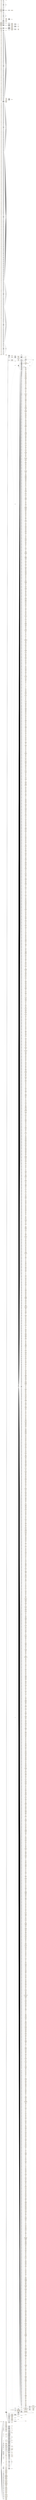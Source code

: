 digraph ar2dtool_diagram { 
rankdir=LR;
size="1501"
node [shape = rectangle, color="orange"]; "city4age:MCIIndicator" "city4age:Profile" "city4age:Sensor" "city4age:Object" "city4age:Environment" "city4age:SensorType" "city4age:NormalBehaviour" "city4age:Elderly" "city4age:Preference" "city4age:Language" "city4age:Home" "city4age:Hospitalization" "city4age:SensorialCapability" "city4age:ExecutedAction" "city4age:PhysicalCapability" "-463901c8:15f2b4486c2:-7ffc" "city4age:Employment" "dbo:Activity" "city4age:Building" "city4age:Action" "-463901c8:15f2b4486c2:-7fef" "city4age:Fall" "city4age:Gender" "city4age:Habit" "city4age:Disease" "city4age:SocialState" "city4age:Service" "city4age:Street" "city4age:Park" "city4age:EAM" "-463901c8:15f2b4486c2:-7ff9" "city4age:Room" "city4age:MaritalState" "city4age:TransportationMean" "city4age:Device" "city4age:EducationLevel" "city4age:InterventionBehaviour" "city4age:CityZone" "city4age:PreferenceTopic" "city4age:Level" "city4age:Pharmacy" "dbo:Place" "city4age:ChangeingBehaviour" "-463901c8:15f2b4486c2:-7ff6" "city4age:Surgery" "city4age:Activity" "city4age:SensorState" "sosa:ObservableProperty" "sosa:FeatureOfInterest" "sosa:Actuation" "sosa:Platform" "sosa:ActuatableProperty" "sosa:Actuator" "sosa:Observation" "sosa:Sample" "time:TemporalEntity" "sosa:Sensor" "sosa:Sampling" "sosa:Procedure" "sosa:Result" "sosa:Sampler" "gn:WikipediaArticle" "gn:RDFData" "gn:Map" "gn:Feature" "gn:Code" "gn:Class" "ssn:Deployment" "ssn:Input" "ssn:Output" "ssn:Property" "ssn:System" "ssn:Stimulus" ; /*classes style*/
	"gn:R.TNLS" -> "gn:R" [ label = "skos:inScheme" ];
	"gn:U.CDAU" -> "gn:U" [ label = "skos:inScheme" ];
	"gn:L.QCKS" -> "gn:L" [ label = "skos:inScheme" ];
	"gn:S.SHSE" -> "gn:S" [ label = "skos:inScheme" ];
	"sosa:" -> "http://www.opengeospatial.org/ogc/Software" [ label = "dct:license" ];
	"sosa:" -> "http://www.w3.org/Consortium/Legal/2015/copyright-software-and-document" [ label = "dct:license" ];
	"sosa:" -> "510fcaf05a60c1a3d4f605e40e11bb64" [ label = "dct:creator" ];
	"gn:S.MNDT" -> "gn:S" [ label = "skos:inScheme" ];
	"gn:L.AREA" -> "gn:L" [ label = "skos:inScheme" ];
	"gn:T.UPLD" -> "gn:T" [ label = "skos:inScheme" ];
	"gn:S.SCH" -> "gn:S" [ label = "skos:inScheme" ];
	"city4age:tramway" -> "city4age:Montpellier" [ label = "city4age:partOfCity" ];
	"gn:U.DEPU" -> "gn:U" [ label = "skos:inScheme" ];
	"gn:T.LAVA" -> "gn:T" [ label = "skos:inScheme" ];
	"gn:S.TWO" -> "gn:S" [ label = "skos:inScheme" ];
	"gn:T.PKS" -> "gn:T" [ label = "skos:inScheme" ];
	"gn:H.CHNL" -> "gn:H" [ label = "skos:inScheme" ];
	"gn:alternateName" -> "skos:altLabel" [ label = "rdfs:subPropertyOf" ];
	"gn:S.BRKW" -> "gn:S" [ label = "skos:inScheme" ];
	"gn:U.SHLU" -> "gn:U" [ label = "skos:inScheme" ];
	"gn:T.ISL" -> "gn:T" [ label = "skos:inScheme" ];
	"gn:H.WLL" -> "gn:H" [ label = "skos:inScheme" ];
	"gn:H.HBRX" -> "gn:H" [ label = "skos:inScheme" ];
	"gn:L.GRAZ" -> "gn:L" [ label = "skos:inScheme" ];
	"gn:S.PO" -> "gn:S" [ label = "skos:inScheme" ];
	"gn:T.DSRT" -> "gn:T" [ label = "skos:inScheme" ];
	"gn:T.TRGD" -> "gn:T" [ label = "skos:inScheme" ];
	"gn:T.SBED" -> "gn:T" [ label = "skos:inScheme" ];
	"gn:T.BDLD" -> "gn:T" [ label = "skos:inScheme" ];
	"gn:H.CNLQ" -> "gn:H" [ label = "skos:inScheme" ];
	"gn:S.RECG" -> "gn:S" [ label = "skos:inScheme" ];
	"gn:R.PTGE" -> "gn:R" [ label = "skos:inScheme" ];
	"gn:T.ATOL" -> "gn:T" [ label = "skos:inScheme" ];
	"gn:S.VETF" -> "gn:S" [ label = "skos:inScheme" ];
	"gn:S.SHRN" -> "gn:S" [ label = "skos:inScheme" ];
	"gn:H.LKX" -> "gn:H" [ label = "skos:inScheme" ];
	"gn:S.AQC" -> "gn:S" [ label = "skos:inScheme" ];
	"gn:A.ADM3H" -> "gn:A" [ label = "skos:inScheme" ];
	"gn:H.RCH" -> "gn:H" [ label = "skos:inScheme" ];
	"gn:T.SAND" -> "gn:T" [ label = "skos:inScheme" ];
	"gn:T.CRTR" -> "gn:T" [ label = "skos:inScheme" ];
	"gn:S.CSNO" -> "gn:S" [ label = "skos:inScheme" ];
	"city4age:problemPerformADL" -> "city4age:ADLIndicator" [ label = "city4age:isIndicatorOf" ];
	"gn:S.REST" -> "gn:S" [ label = "skos:inScheme" ];
	"gn:H.STM" -> "gn:H" [ label = "skos:inScheme" ];
	"city4age:prepareFood" -> "city4age:food" [ label = "city4age:relatedToPreference" ];
	"http://www.morelab.deusto.es/ontologies/city4age" -> "ssn:" [ label = "owl:imports" ];
	"http://www.morelab.deusto.es/ontologies/city4age" -> "http://www.morelab.deusto.es/ontologies/interC4A" [ label = "owl:imports" ];
	"http://www.morelab.deusto.es/ontologies/city4age" -> "sosa:" [ label = "owl:imports" ];
	"http://www.morelab.deusto.es/ontologies/city4age" -> "http://www.morelab.deusto.es/ontologies/healthlife" [ label = "owl:imports" ];
	"http://www.morelab.deusto.es/ontologies/city4age" -> "http://www.morelab.deusto.es/ontologies/demlab" [ label = "owl:imports" ];
	"http://www.morelab.deusto.es/ontologies/city4age" -> "dbo:" [ label = "owl:imports" ];
	"http://www.morelab.deusto.es/ontologies/city4age" -> "http://www.morelab.deusto.es/ontologies/riskC4A" [ label = "owl:imports" ];
	"http://www.morelab.deusto.es/ontologies/city4age" -> "http://www.geonames.org/ontology" [ label = "owl:imports" ];
	"gn:R.TNLN" -> "gn:R" [ label = "skos:inScheme" ];
	"gn:H.LGN" -> "gn:H" [ label = "skos:inScheme" ];
	"gn:U.ESCU" -> "gn:U" [ label = "skos:inScheme" ];
	"gn:S.RSTP" -> "gn:S" [ label = "skos:inScheme" ];
	"gn:U.LDGU" -> "gn:U" [ label = "skos:inScheme" ];
	"city4age:kitchen" -> "city4age:house1" [ label = "city4age:partOfHouse" ];
	"gn:S.PSH" -> "gn:S" [ label = "skos:inScheme" ];
	"gn:T.CLDA" -> "gn:T" [ label = "skos:inScheme" ];
	"gn:L.RESH" -> "gn:L" [ label = "skos:inScheme" ];
	"gn:H.STMI" -> "gn:H" [ label = "skos:inScheme" ];
	"gn:T.ERG" -> "gn:T" [ label = "skos:inScheme" ];
	"gn:V.OCH" -> "gn:V" [ label = "skos:inScheme" ];
	"gn:H.RSVT" -> "gn:H" [ label = "skos:inScheme" ];
	"gn:S.BLDG" -> "gn:S" [ label = "skos:inScheme" ];
	"gn:T.TRR" -> "gn:T" [ label = "skos:inScheme" ];
	"gn:S.PSTP" -> "gn:S" [ label = "skos:inScheme" ];
	"gn:T.SCRP" -> "gn:T" [ label = "skos:inScheme" ];
	"gn:H.SPNT" -> "gn:H" [ label = "skos:inScheme" ];
	"gn:H.LGNX" -> "gn:H" [ label = "skos:inScheme" ];
	"gn:H.ESTY" -> "gn:H" [ label = "skos:inScheme" ];
	"gn:S.RDCR" -> "gn:S" [ label = "skos:inScheme" ];
	"city4age:ADLIndicator" -> "city4age:readBook" [ label = "city4age:requireIntervention" ];
	"city4age:ADLIndicator" -> "city4age:proposeRecipe" [ label = "city4age:requireIntervention" ];
	"city4age:ADLIndicator" -> "city4age:prepareFood" [ label = "city4age:requireIntervention" ];
	"city4age:ADLIndicator" -> "city4age:listenMusic" [ label = "city4age:requireIntervention" ];
	"city4age:ADLIndicator" -> "city4age:PerformHabit" [ label = "city4age:requireIntervention" ];
	"gn:S.PRKGT" -> "gn:S" [ label = "skos:inScheme" ];
	"gn:H.CRNT" -> "gn:H" [ label = "skos:inScheme" ];
	"gn:T.CRQ" -> "gn:T" [ label = "skos:inScheme" ];
	"gn:U.MNDU" -> "gn:U" [ label = "skos:inScheme" ];
	"gn:H.WADM" -> "gn:H" [ label = "skos:inScheme" ];
	"sosa:isHostedBy" -> "sosa:Platform" [ label = "schema:rangeIncludes" ];
	"sosa:isHostedBy" -> "sosa:Platform" [ label = "schema:domainIncludes" ];
	"sosa:isHostedBy" -> "sosa:Sampler" [ label = "schema:domainIncludes" ];
	"sosa:isHostedBy" -> "sosa:Sensor" [ label = "schema:domainIncludes" ];
	"sosa:isHostedBy" -> "sosa:Actuator" [ label = "schema:domainIncludes" ];
	"gn:H.LKS" -> "gn:H" [ label = "skos:inScheme" ];
	"gn:S.OBSR" -> "gn:S" [ label = "skos:inScheme" ];
	"gn:H.SBKH" -> "gn:H" [ label = "skos:inScheme" ];
	"city4age:car" -> "city4age:Montpellier" [ label = "city4age:partOfCity" ];
	"gn:T.PENX" -> "gn:T" [ label = "skos:inScheme" ];
	"gn:S.STNB" -> "gn:S" [ label = "skos:inScheme" ];
	"gn:U.SMSU" -> "gn:U" [ label = "skos:inScheme" ];
	"gn:R.PRMN" -> "gn:R" [ label = "skos:inScheme" ];
	"gn:S.TRMO" -> "gn:S" [ label = "skos:inScheme" ];
	"gn:H.STMD" -> "gn:H" [ label = "skos:inScheme" ];
	"sosa:hasSimpleResult" -> "sosa:Sampling" [ label = "schema:domainIncludes" ];
	"sosa:hasSimpleResult" -> "sosa:Observation" [ label = "schema:domainIncludes" ];
	"sosa:hasSimpleResult" -> "sosa:Actuation" [ label = "schema:domainIncludes" ];
	"gn:H.COVE" -> "gn:H" [ label = "skos:inScheme" ];
	"gn:U.SMU" -> "gn:U" [ label = "skos:inScheme" ];
	"gn:S.STNS" -> "gn:S" [ label = "skos:inScheme" ];
	"gn:U.FLTU" -> "gn:U" [ label = "skos:inScheme" ];
	"sosa:madeBySampler" -> "sosa:Sampler" [ label = "schema:rangeIncludes" ];
	"sosa:madeBySampler" -> "sosa:Sampling" [ label = "schema:domainIncludes" ];
	"gn:H.LGNS" -> "gn:H" [ label = "skos:inScheme" ];
	"gn:R.RYD" -> "gn:R" [ label = "skos:inScheme" ];
	"gn:H.DPRG" -> "gn:H" [ label = "skos:inScheme" ];
	"gn:H.STMSB" -> "gn:H" [ label = "skos:inScheme" ];
	"gn:U.SPRU" -> "gn:U" [ label = "skos:inScheme" ];
	"city4age:attentionProblem" -> "city4age:cognitiveIndicator" [ label = "city4age:isIndicatorOf" ];
	"gn:geonamesID" -> "dct:identifier" [ label = "rdfs:subPropertyOf" ];
	"gn:S.AIRB" -> "gn:S" [ label = "skos:inScheme" ];
	"gn:U.VLSU" -> "gn:U" [ label = "skos:inScheme" ];
	"gn:T.BLHL" -> "gn:T" [ label = "skos:inScheme" ];
	"gn:S.SCHN" -> "gn:S" [ label = "skos:inScheme" ];
	"gn:H.LKN" -> "gn:H" [ label = "skos:inScheme" ];
	"gn:T.PLNX" -> "gn:T" [ label = "skos:inScheme" ];
	"gn:S.WALL" -> "gn:S" [ label = "skos:inScheme" ];
	"gn:featureCode" -> "dct:type" [ label = "rdfs:subPropertyOf" ];
	"city4age:thinkingProblem" -> "city4age:cognitiveIndicator" [ label = "city4age:isIndicatorOf" ];
	"gn:S.BCN" -> "gn:S" [ label = "skos:inScheme" ];
	"sosa:madeByActuator" -> "sosa:Actuator" [ label = "schema:rangeIncludes" ];
	"sosa:madeByActuator" -> "sosa:Actuation" [ label = "schema:domainIncludes" ];
	"gn:S.MSSN" -> "gn:S" [ label = "skos:inScheme" ];
	"gn:H.SHOL" -> "gn:H" [ label = "skos:inScheme" ];
	"gn:T.ISLET" -> "gn:T" [ label = "skos:inScheme" ];
	"gn:V.GRSLD" -> "gn:V" [ label = "skos:inScheme" ];
	"gn:S.CMPQ" -> "gn:S" [ label = "skos:inScheme" ];
	"gn:U.PNLU" -> "gn:U" [ label = "skos:inScheme" ];
	"gn:H.CNLX" -> "gn:H" [ label = "skos:inScheme" ];
	"gn:T.PK" -> "gn:T" [ label = "skos:inScheme" ];
	"gn:T.MTS" -> "gn:T" [ label = "skos:inScheme" ];
	"city4age:judgementProblem" -> "city4age:cognitiveIndicator" [ label = "city4age:isIndicatorOf" ];
	"gn:S.FRMS" -> "gn:S" [ label = "skos:inScheme" ];
	"gn:L.REP" -> "gn:L" [ label = "skos:inScheme" ];
	"gn:H.BGHT" -> "gn:H" [ label = "skos:inScheme" ];
	"sosa:hasResult" -> "sosa:Sampling" [ label = "schema:domainIncludes" ];
	"sosa:hasResult" -> "sosa:Actuation" [ label = "schema:domainIncludes" ];
	"sosa:hasResult" -> "sosa:Observation" [ label = "schema:domainIncludes" ];
	"sosa:hasResult" -> "sosa:Result" [ label = "schema:rangeIncludes" ];
	"sosa:hasResult" -> "sosa:Sample" [ label = "schema:rangeIncludes" ];
	"city4age:calculationProblem" -> "city4age:cognitiveIndicator" [ label = "city4age:isIndicatorOf" ];
	"city4age:mobilityIndicator" -> "city4age:goToRestaurant" [ label = "city4age:requireIntervention" ];
	"city4age:mobilityIndicator" -> "city4age:goShoping" [ label = "city4age:requireIntervention" ];
	"gn:featureClass" -> "-463901c8:15f2b4486c2:-7fd0" [ label = "owl:propertyChainAxiom" ];
	"gn:featureClass" -> "dct:type" [ label = "rdfs:subPropertyOf" ];
	"gn:V.BUSH" -> "gn:V" [ label = "skos:inScheme" ];
	"gn:S.OILW" -> "gn:S" [ label = "skos:inScheme" ];
	"gn:T.REG" -> "gn:T" [ label = "skos:inScheme" ];
	"gn:U.KNSU" -> "gn:U" [ label = "skos:inScheme" ];
	"city4age:taxi" -> "city4age:Montpellier" [ label = "city4age:partOfCity" ];
	"gn:H.CNLB" -> "gn:H" [ label = "skos:inScheme" ];
	"gn:A.ADM1" -> "gn:A" [ label = "skos:inScheme" ];
	"gn:S.RET" -> "gn:S" [ label = "skos:inScheme" ];
	"gn:A.TERR" -> "gn:A" [ label = "skos:inScheme" ];
	"gn:S.HUT" -> "gn:S" [ label = "skos:inScheme" ];
	"gn:L.PRT" -> "gn:L" [ label = "skos:inScheme" ];
	"gn:T.BUTE" -> "gn:T" [ label = "skos:inScheme" ];
	"gn:H.CHNN" -> "gn:H" [ label = "skos:inScheme" ];
	"gn:H.LKI" -> "gn:H" [ label = "skos:inScheme" ];
	"sosa:hosts" -> "sosa:Platform" [ label = "schema:rangeIncludes" ];
	"sosa:hosts" -> "sosa:Actuator" [ label = "schema:rangeIncludes" ];
	"sosa:hosts" -> "sosa:Sampler" [ label = "schema:rangeIncludes" ];
	"sosa:hosts" -> "sosa:Sensor" [ label = "schema:rangeIncludes" ];
	"sosa:hosts" -> "sosa:Platform" [ label = "schema:domainIncludes" ];
	"sosa:hosts" -> "-463901c8:15f2b4486c2:-7fc9" [ label = "owl:propertyChainAxiom" ];
	"gn:S.DPOF" -> "gn:S" [ label = "skos:inScheme" ];
	"gn:S.FY" -> "gn:S" [ label = "skos:inScheme" ];
	"gn:S.MOLE" -> "gn:S" [ label = "skos:inScheme" ];
	"city4age:walkingPatternChange" -> "city4age:mobilityIndicator" [ label = "city4age:isIndicatorOf" ];
	"gn:U.RAVU" -> "gn:U" [ label = "skos:inScheme" ];
	"gn:H.MGV" -> "gn:H" [ label = "skos:inScheme" ];
	"gn:S.HTL" -> "gn:S" [ label = "skos:inScheme" ];
	"gn:T.ISLX" -> "gn:T" [ label = "skos:inScheme" ];
	"gn:S.NSY" -> "gn:S" [ label = "skos:inScheme" ];
	"gn:S.CMPL" -> "gn:S" [ label = "skos:inScheme" ];
	"gn:H.LKSB" -> "gn:H" [ label = "skos:inScheme" ];
	"gn:R.TNLRD" -> "gn:R" [ label = "skos:inScheme" ];
	"gn:S.MFGM" -> "gn:S" [ label = "skos:inScheme" ];
	"gn:H.WTRH" -> "gn:H" [ label = "skos:inScheme" ];
	"gn:S.GOSP" -> "gn:S" [ label = "skos:inScheme" ];
	"gn:L.SNOW" -> "gn:L" [ label = "skos:inScheme" ];
	"sosa:observedProperty" -> "sosa:ObservableProperty" [ label = "schema:rangeIncludes" ];
	"sosa:observedProperty" -> "sosa:Observation" [ label = "schema:domainIncludes" ];
	"gn:S.LDNG" -> "gn:S" [ label = "skos:inScheme" ];
	"gn:S.CMPMN" -> "gn:S" [ label = "skos:inScheme" ];
	"gn:S.STNI" -> "gn:S" [ label = "skos:inScheme" ];
	"gn:parentADM1" -> "gn:parentFeature" [ label = "rdfs:subPropertyOf" ];
	"gn:H.WTLD" -> "gn:H" [ label = "skos:inScheme" ];
	"gn:T.GRGE" -> "gn:T" [ label = "skos:inScheme" ];
	"gn:S.OILR" -> "gn:S" [ label = "skos:inScheme" ];
	"gn:H.PNDNI" -> "gn:H" [ label = "skos:inScheme" ];
	"gn:R.RDB" -> "gn:R" [ label = "skos:inScheme" ];
	"gn:P.PPLQ" -> "gn:P" [ label = "skos:inScheme" ];
	"gn:U.HOLU" -> "gn:U" [ label = "skos:inScheme" ];
	"gn:L.CLG" -> "gn:L" [ label = "skos:inScheme" ];
	"gn:L.OILF" -> "gn:L" [ label = "skos:inScheme" ];
	"gn:S.MNNI" -> "gn:S" [ label = "skos:inScheme" ];
	"gn:S.SCHD" -> "gn:S" [ label = "skos:inScheme" ];
	"gn:H.LKOI" -> "gn:H" [ label = "skos:inScheme" ];
	"gn:H.MRSHN" -> "gn:H" [ label = "skos:inScheme" ];
	"gn:T.PLAT" -> "gn:T" [ label = "skos:inScheme" ];
	"gn:U.MESU" -> "gn:U" [ label = "skos:inScheme" ];
	"gn:S.FT" -> "gn:S" [ label = "skos:inScheme" ];
	"gn:T.FSR" -> "gn:T" [ label = "skos:inScheme" ];
	"gn:L.PEAT" -> "gn:L" [ label = "skos:inScheme" ];
	"gn:A.LTER" -> "gn:A" [ label = "skos:inScheme" ];
	"gn:U.CNSU" -> "gn:U" [ label = "skos:inScheme" ];
	"gn:R.STKR" -> "gn:R" [ label = "skos:inScheme" ];
	"gn:T.ISLS" -> "gn:T" [ label = "skos:inScheme" ];
	"gn:H.AIRS" -> "gn:H" [ label = "skos:inScheme" ];
	"gn:H.CNLN" -> "gn:H" [ label = "skos:inScheme" ];
	"gn:A.PRSH" -> "gn:A" [ label = "skos:inScheme" ];
	"gn:T.BCH" -> "gn:T" [ label = "skos:inScheme" ];
	"gn:S.CTRF" -> "gn:S" [ label = "skos:inScheme" ];
	"gn:S.LNDF" -> "gn:S" [ label = "skos:inScheme" ];
	"gn:H.GLCR" -> "gn:H" [ label = "skos:inScheme" ];
	"gn:U.PKU" -> "gn:U" [ label = "skos:inScheme" ];
	"gn:H.CRKT" -> "gn:H" [ label = "skos:inScheme" ];
	"gn:L.ZZZZZ" -> "gn:L" [ label = "skos:inScheme" ];
	"gn:H.WTRC" -> "gn:H" [ label = "skos:inScheme" ];
	"gn:S.DCKD" -> "gn:S" [ label = "skos:inScheme" ];
	"gn:H.OCN" -> "gn:H" [ label = "skos:inScheme" ];
	"gn:H.RPDS" -> "gn:H" [ label = "skos:inScheme" ];
	"gn:S.HSPL" -> "gn:S" [ label = "skos:inScheme" ];
	"gn:H.GYSR" -> "gn:H" [ label = "skos:inScheme" ];
	"gn:U.SDLU" -> "gn:U" [ label = "skos:inScheme" ];
	"gn:U.KNLU" -> "gn:U" [ label = "skos:inScheme" ];
	"gn:V.VIN" -> "gn:V" [ label = "skos:inScheme" ];
	"gn:V.GRVP" -> "gn:V" [ label = "skos:inScheme" ];
	"gn:H.LKSN" -> "gn:H" [ label = "skos:inScheme" ];
	"gn:H.MRSH" -> "gn:H" [ label = "skos:inScheme" ];
	"gn:S.ASYL" -> "gn:S" [ label = "skos:inScheme" ];
	"gn:S.WHRF" -> "gn:S" [ label = "skos:inScheme" ];
	"gn:S.CMPLA" -> "gn:S" [ label = "skos:inScheme" ];
	"gn:H.RFX" -> "gn:H" [ label = "skos:inScheme" ];
	"gn:H.DTCHM" -> "gn:H" [ label = "skos:inScheme" ];
	"gn:T.BNCH" -> "gn:T" [ label = "skos:inScheme" ];
	"gn:U.FRKU" -> "gn:U" [ label = "skos:inScheme" ];
	"gn:T.SDL" -> "gn:T" [ label = "skos:inScheme" ];
	"gn:S.HSP" -> "gn:S" [ label = "skos:inScheme" ];
	"gn:P.PPLL" -> "gn:P" [ label = "skos:inScheme" ];
	"gn:S.TOWR" -> "gn:S" [ label = "skos:inScheme" ];
	"gn:S.BDG" -> "gn:S" [ label = "skos:inScheme" ];
	"gn:S.CVNT" -> "gn:S" [ label = "skos:inScheme" ];
	"gn:R.ST" -> "gn:R" [ label = "skos:inScheme" ];
	"gn:S.BDGQ" -> "gn:S" [ label = "skos:inScheme" ];
	"gn:S.MSQE" -> "gn:S" [ label = "skos:inScheme" ];
	"gn:T.KRST" -> "gn:T" [ label = "skos:inScheme" ];
	"city4age:fallIncrease" -> "city4age:mobilityIndicator" [ label = "city4age:isIndicatorOf" ];
	"gn:T.CNYN" -> "gn:T" [ label = "skos:inScheme" ];
	"gn:S.TRIG" -> "gn:S" [ label = "skos:inScheme" ];
	"gn:V.MDW" -> "gn:V" [ label = "skos:inScheme" ];
	"gn:V.SCRB" -> "gn:V" [ label = "skos:inScheme" ];
	"gn:L.RESV" -> "gn:L" [ label = "skos:inScheme" ];
	"sosa:actsOnProperty" -> "sosa:ActuatableProperty" [ label = "schema:rangeIncludes" ];
	"sosa:actsOnProperty" -> "sosa:Actuation" [ label = "schema:domainIncludes" ];
	"gn:H.HBR" -> "gn:H" [ label = "skos:inScheme" ];
	"gn:A.ADM4H" -> "gn:A" [ label = "skos:inScheme" ];
	"gn:A.PCLS" -> "gn:A" [ label = "skos:inScheme" ];
	"gn:H.CNLI" -> "gn:H" [ label = "skos:inScheme" ];
	"gn:A.ZNB" -> "gn:A" [ label = "skos:inScheme" ];
	"gn:H.WAD" -> "gn:H" [ label = "skos:inScheme" ];
	"gn:S.CTRA" -> "gn:S" [ label = "skos:inScheme" ];
	"gn:S.LTHSE" -> "gn:S" [ label = "skos:inScheme" ];
	"gn:H.WADJ" -> "gn:H" [ label = "skos:inScheme" ];
	"gn:S.HERM" -> "gn:S" [ label = "skos:inScheme" ];
	"sosa:isActedOnBy" -> "sosa:Actuation" [ label = "schema:rangeIncludes" ];
	"sosa:isActedOnBy" -> "sosa:ActuatableProperty" [ label = "schema:domainIncludes" ];
	"gn:S.PRN" -> "gn:S" [ label = "skos:inScheme" ];
	"gn:S.MFGC" -> "gn:S" [ label = "skos:inScheme" ];
	"gn:R.CSWYQ" -> "gn:R" [ label = "skos:inScheme" ];
	"city4age:proposeRecipe" -> "city4age:food" [ label = "city4age:relatedToPreference" ];
	"gn:S.MNCU" -> "gn:S" [ label = "skos:inScheme" ];
	"gn:L.TRB" -> "gn:L" [ label = "skos:inScheme" ];
	"gn:V.VINS" -> "gn:V" [ label = "skos:inScheme" ];
	"sosa:observes" -> "sosa:ObservableProperty" [ label = "schema:rangeIncludes" ];
	"sosa:observes" -> "sosa:Sensor" [ label = "schema:domainIncludes" ];
	"sosa:observes" -> "ssn:forProperty" [ label = "rdfs:subPropertyOf" ];
	"gn:V.FRST" -> "gn:V" [ label = "skos:inScheme" ];
	"gn:H.MFGN" -> "gn:H" [ label = "skos:inScheme" ];
	"gn:H.DOMG" -> "gn:H" [ label = "skos:inScheme" ];
	"gn:S.RKRY" -> "gn:S" [ label = "skos:inScheme" ];
	"gn:S.CTRR" -> "gn:S" [ label = "skos:inScheme" ];
	"gn:H.LKSI" -> "gn:H" [ label = "skos:inScheme" ];
	"gn:T.PLN" -> "gn:T" [ label = "skos:inScheme" ];
	"gn:S.TNKD" -> "gn:S" [ label = "skos:inScheme" ];
	"city4age:watchMovie" -> "city4age:cinema" [ label = "city4age:relatedToPreference" ];
	"gn:S.EST" -> "gn:S" [ label = "skos:inScheme" ];
	"gn:H.STMA" -> "gn:H" [ label = "skos:inScheme" ];
	"gn:P.PPLG" -> "gn:P" [ label = "skos:inScheme" ];
	"city4age:a1" -> "city4age:kitchen" [ label = "city4age:locatedIn" ];
	"city4age:a1" -> "city4age:pir" [ label = "city4age:hasType" ];
	"city4age:a1" -> "city4age:a1_on" [ label = "city4age:hasPossibleState" ];
	"city4age:a1" -> "city4age:a1_off" [ label = "city4age:hasPossibleState" ];
	"gn:T.BCHS" -> "gn:T" [ label = "skos:inScheme" ];
	"gn:T.PAN" -> "gn:T" [ label = "skos:inScheme" ];
	"gn:H.NRWS" -> "gn:H" [ label = "skos:inScheme" ];
	"gn:S.NOV" -> "gn:S" [ label = "skos:inScheme" ];
	"gn:H.WHRL" -> "gn:H" [ label = "skos:inScheme" ];
	"gn:S.RSTNQ" -> "gn:S" [ label = "skos:inScheme" ];
	"sosa:hasFeatureOfInterest" -> "sosa:Observation" [ label = "schema:domainIncludes" ];
	"sosa:hasFeatureOfInterest" -> "sosa:FeatureOfInterest" [ label = "schema:rangeIncludes" ];
	"sosa:hasFeatureOfInterest" -> "sosa:Sampling" [ label = "schema:domainIncludes" ];
	"sosa:hasFeatureOfInterest" -> "sosa:Actuation" [ label = "schema:domainIncludes" ];
	"sosa:hasFeatureOfInterest" -> "sosa:Sample" [ label = "schema:rangeIncludes" ];
	"gn:R.RTE" -> "gn:R" [ label = "skos:inScheme" ];
	"city4age:lessEngagementADL" -> "city4age:ADLIndicator" [ label = "city4age:isIndicatorOf" ];
	"gn:S.BANK" -> "gn:S" [ label = "skos:inScheme" ];
	"gn:S.UNIP" -> "gn:S" [ label = "skos:inScheme" ];
	"gn:S.HUTS" -> "gn:S" [ label = "skos:inScheme" ];
	"gn:S.CH" -> "gn:S" [ label = "skos:inScheme" ];
	"gn:P.PPLX" -> "gn:P" [ label = "skos:inScheme" ];
	"gn:H.FJD" -> "gn:H" [ label = "skos:inScheme" ];
	"gn:S.MNQR" -> "gn:S" [ label = "skos:inScheme" ];
	"gn:H.CNLD" -> "gn:H" [ label = "skos:inScheme" ];
	"gn:A.ADM3" -> "gn:A" [ label = "skos:inScheme" ];
	"gn:S.SPLY" -> "gn:S" [ label = "skos:inScheme" ];
	"gn:T.HMDA" -> "gn:T" [ label = "skos:inScheme" ];
	"gn:U.FRZU" -> "gn:U" [ label = "skos:inScheme" ];
	"gn:S.LOCK" -> "gn:S" [ label = "skos:inScheme" ];
	"sosa:hasSample" -> "sosa:Sample" [ label = "schema:rangeIncludes" ];
	"sosa:hasSample" -> "sosa:FeatureOfInterest" [ label = "schema:domainIncludes" ];
	"gn:H.STMIX" -> "gn:H" [ label = "skos:inScheme" ];
	"city4age:pharmacy" -> "city4age:Montpellier" [ label = "city4age:partOfCity" ];
	"gn:H.DTCH" -> "gn:H" [ label = "skos:inScheme" ];
	"gn:S.FRM" -> "gn:S" [ label = "skos:inScheme" ];
	"gn:P.PPL" -> "gn:P" [ label = "skos:inScheme" ];
	"gn:S.PS" -> "gn:S" [ label = "skos:inScheme" ];
	"gn:U.SHFU" -> "gn:U" [ label = "skos:inScheme" ];
	"gn:U.SCNU" -> "gn:U" [ label = "skos:inScheme" ];
	"gn:S.AIRP" -> "gn:S" [ label = "skos:inScheme" ];
	"gn:A.ADMD" -> "gn:A" [ label = "skos:inScheme" ];
	"gn:S.CTRM" -> "gn:S" [ label = "skos:inScheme" ];
	"gn:S.SLCE" -> "gn:S" [ label = "skos:inScheme" ];
	"gn:H.BNKX" -> "gn:H" [ label = "skos:inScheme" ];
	"gn:P.PPLA2" -> "gn:P" [ label = "skos:inScheme" ];
	"gn:S.MSSNQ" -> "gn:S" [ label = "skos:inScheme" ];
	"gn:T.HDLD" -> "gn:T" [ label = "skos:inScheme" ];
	"city4age:listenMusic" -> "city4age:music" [ label = "city4age:relatedToPreference" ];
	"gn:H.INLTQ" -> "gn:H" [ label = "skos:inScheme" ];
	"gn:S.BUR" -> "gn:S" [ label = "skos:inScheme" ];
	"gn:S.CCL" -> "gn:S" [ label = "skos:inScheme" ];
	"gn:parentADM3" -> "gn:parentFeature" [ label = "rdfs:subPropertyOf" ];
	"gn:U.TRNU" -> "gn:U" [ label = "skos:inScheme" ];
	"gn:H.WLLQ" -> "gn:H" [ label = "skos:inScheme" ];
	"gn:U.BNCU" -> "gn:U" [ label = "skos:inScheme" ];
	"gn:L.CTRB" -> "gn:L" [ label = "skos:inScheme" ];
	"gn:T.PANS" -> "gn:T" [ label = "skos:inScheme" ];
	"gn:U.MTU" -> "gn:U" [ label = "skos:inScheme" ];
	"gn:H.CHN" -> "gn:H" [ label = "skos:inScheme" ];
	"gn:T.LEV" -> "gn:T" [ label = "skos:inScheme" ];
	"gn:S.PSTC" -> "gn:S" [ label = "skos:inScheme" ];
	"gn:S.OILT" -> "gn:S" [ label = "skos:inScheme" ];
	"gn:H.SPNG" -> "gn:H" [ label = "skos:inScheme" ];
	"ssn:" -> "265848f2cfe685d128f4fd249077844b" [ label = "dct:creator" ];
	"ssn:" -> "http://www.w3.org/Consortium/Legal/2015/copyright-software-and-document" [ label = "dct:license" ];
	"ssn:" -> "sosa:" [ label = "owl:imports" ];
	"ssn:" -> "https://www.w3.org/2015/spatial/wiki/Semantic_Sensor_Network_Ontology" [ label = "rdfs:seeAlso" ];
	"ssn:" -> "http://www.opengeospatial.org/ogc/Software" [ label = "dct:license" ];
	"gn:H.STMM" -> "gn:H" [ label = "skos:inScheme" ];
	"gn:R.RJCT" -> "gn:R" [ label = "skos:inScheme" ];
	"city4age:shop" -> "city4age:Montpellier" [ label = "city4age:partOfCity" ];
	"city4age:lessMotivationADL" -> "city4age:ADLIndicator" [ label = "city4age:isIndicatorOf" ];
	"gn:P.PPLS" -> "gn:P" [ label = "skos:inScheme" ];
	"gn:A.PCLI" -> "gn:A" [ label = "skos:inScheme" ];
	"gn:H.PNDS" -> "gn:H" [ label = "skos:inScheme" ];
	"gn:S.SPA" -> "gn:S" [ label = "skos:inScheme" ];
	"gn:H.LKSNI" -> "gn:H" [ label = "skos:inScheme" ];
	"gn:U.RDGU" -> "gn:U" [ label = "skos:inScheme" ];
	"gn:T.MESA" -> "gn:T" [ label = "skos:inScheme" ];
	"gn:S.ESTR" -> "gn:S" [ label = "skos:inScheme" ];
	"gn:S.THTR" -> "gn:S" [ label = "skos:inScheme" ];
	"gn:S.RLG" -> "gn:S" [ label = "skos:inScheme" ];
	"city4age:goToRestaurant" -> "city4age:food" [ label = "city4age:relatedToPreference" ];
	"gn:T.PEN" -> "gn:T" [ label = "skos:inScheme" ];
	"gn:V.FRSTF" -> "gn:V" [ label = "skos:inScheme" ];
	"gn:H.RF" -> "gn:H" [ label = "skos:inScheme" ];
	"gn:S.ML" -> "gn:S" [ label = "skos:inScheme" ];
	"gn:T.RKFL" -> "gn:T" [ label = "skos:inScheme" ];
	"gn:V.GRVPN" -> "gn:V" [ label = "skos:inScheme" ];
	"gn:T.CONE" -> "gn:T" [ label = "skos:inScheme" ];
	"city4age:lessSocialInteraction" -> "city4age:socialIndicator" [ label = "city4age:isIndicatorOf" ];
	"gn:S.MNC" -> "gn:S" [ label = "skos:inScheme" ];
	"gn:U.VALU" -> "gn:U" [ label = "skos:inScheme" ];
	"gn:T.CUET" -> "gn:T" [ label = "skos:inScheme" ];
	"gn:S.ZOO" -> "gn:S" [ label = "skos:inScheme" ];
	"city4age:readBook" -> "city4age:literature" [ label = "city4age:relatedToPreference" ];
	"gn:H.CNFL" -> "gn:H" [ label = "skos:inScheme" ];
	"gn:S.OBPT" -> "gn:S" [ label = "skos:inScheme" ];
	"gn:H.FLTM" -> "gn:H" [ label = "skos:inScheme" ];
	"gn:U.SILU" -> "gn:U" [ label = "skos:inScheme" ];
	"gn:S.MNMT" -> "gn:S" [ label = "skos:inScheme" ];
	"gn:U.BKSU" -> "gn:U" [ label = "skos:inScheme" ];
	"gn:S.STNF" -> "gn:S" [ label = "skos:inScheme" ];
	"gn:U.PLTU" -> "gn:U" [ label = "skos:inScheme" ];
	"gn:S.ASTR" -> "gn:S" [ label = "skos:inScheme" ];
	"gn:T.PT" -> "gn:T" [ label = "skos:inScheme" ];
	"gn:T.PTS" -> "gn:T" [ label = "skos:inScheme" ];
	"gn:S.MFGLM" -> "gn:S" [ label = "skos:inScheme" ];
	"gn:U.FRSU" -> "gn:U" [ label = "skos:inScheme" ];
	"gn:R.TNLRR" -> "gn:R" [ label = "skos:inScheme" ];
	"gn:T.VLC" -> "gn:T" [ label = "skos:inScheme" ];
	"gn:T.SLID" -> "gn:T" [ label = "skos:inScheme" ];
	"gn:S.PRNJ" -> "gn:S" [ label = "skos:inScheme" ];
	"gn:H.STMH" -> "gn:H" [ label = "skos:inScheme" ];
	"gn:A.PCLD" -> "gn:A" [ label = "skos:inScheme" ];
	"NULL" -> "gn:parentADM1" [ label = "owl:onProperty" ];
	"NULL" -> "sosa:Sampler" [ label = "owl:allValuesFrom" ];
	"NULL" -> "-463901c8:15f2b4486c2:-7fcf" [ label = "rdf:rest" ];
	"NULL" -> "sosa:observedProperty" [ label = "owl:onProperty" ];
	"NULL" -> "sosa:madeByActuator" [ label = "rdf:first" ];
	"NULL" -> "gn:A.ADM2" [ label = "owl:hasValue" ];
	"NULL" -> "sosa:madeSampling" [ label = "owl:onProperty" ];
	"NULL" -> "city4age:Building" [ label = "rdf:first" ];
	"NULL" -> "gn:parentADM2" [ label = "owl:onProperty" ];
	"NULL" -> "sosa:madeObservation" [ label = "owl:onProperty" ];
	"NULL" -> "sosa:Observation" [ label = "owl:allValuesFrom" ];
	"NULL" -> "-463901c8:15f2b4486c2:-7fe3" [ label = "owl:oneOf" ];
	"NULL" -> "ssn:forProperty" [ label = "owl:onProperty" ];
	"NULL" -> "sosa:isActedOnBy" [ label = "owl:onProperty" ];
	"NULL" -> "-463901c8:15f2b4486c2:-7fdf" [ label = "rdf:rest" ];
	"NULL" -> "-463901c8:15f2b4486c2:-7ff2" [ label = "owl:unionOf" ];
	"NULL" -> "sosa:madeBySensor" [ label = "rdf:first" ];
	"NULL" -> "-463901c8:15f2b4486c2:-7fc4" [ label = "rdf:rest" ];
	"NULL" -> "-463901c8:15f2b4486c2:-7feb" [ label = "rdf:rest" ];
	"NULL" -> "sosa:observes" [ label = "owl:onProperty" ];
	"NULL" -> "-463901c8:15f2b4486c2:-7ff8" [ label = "owl:unionOf" ];
	"NULL" -> "ssn:isPropertyOf" [ label = "owl:onProperty" ];
	"NULL" -> "gn:countryCode" [ label = "owl:onProperty" ];
	"NULL" -> "gn:featureClass" [ label = "owl:onProperty" ];
	"NULL" -> "ssn:hasInput" [ label = "owl:onProperty" ];
	"NULL" -> "sosa:madeBySampler" [ label = "owl:onProperty" ];
	"NULL" -> "ef9ec0f03cdf89e136aabbc6eecec7be" [ label = "owl:onProperty" ];
	"NULL" -> "sosa:usedProcedure" [ label = "owl:onProperty" ];
	"NULL" -> "-463901c8:15f2b4486c2:-7fe0" [ label = "rdf:rest" ];
	"NULL" -> "city4age:Home" [ label = "rdf:first" ];
	"NULL" -> "5ed72e74b0fe6087fe252da1a8a9575a" [ label = "owl:onProperty" ];
	"NULL" -> "sosa:FeatureOfInterest" [ label = "owl:allValuesFrom" ];
	"NULL" -> "city4age:Street" [ label = "rdf:first" ];
	"NULL" -> "a4fbe16fd1ea52162fed452c812ecfae" [ label = "owl:onProperty" ];
	"NULL" -> "city4age:CityZone" [ label = "rdf:first" ];
	"NULL" -> "-463901c8:15f2b4486c2:-7fe7" [ label = "rdf:rest" ];
	"NULL" -> "ssn:deployedSystem" [ label = "rdf:first" ];
	"NULL" -> "sosa:hasResult" [ label = "owl:onProperty" ];
	"NULL" -> "43bd4fc8acbf5bc2f746fa10c84bdb06" [ label = "owl:onProperty" ];
	"NULL" -> "-463901c8:15f2b4486c2:-7ff0" [ label = "rdf:rest" ];
	"NULL" -> "sosa:Sensor" [ label = "owl:allValuesFrom" ];
	"NULL" -> "ssn:deployedSystem" [ label = "owl:onProperty" ];
	"NULL" -> "gn:A.ADM1" [ label = "owl:hasValue" ];
	"NULL" -> "city4age:TransportationMean" [ label = "rdf:first" ];
	"NULL" -> "-463901c8:15f2b4486c2:-7ff7" [ label = "rdf:rest" ];
	"NULL" -> "gn:featureCode" [ label = "rdf:first" ];
	"NULL" -> "ssn:Output" [ label = "owl:allValuesFrom" ];
	"NULL" -> "gn:population" [ label = "owl:onProperty" ];
	"NULL" -> "db8c8a0cd338b26060c336f32efd4cd1" [ label = "owl:onProperty" ];
	"NULL" -> "ssn:isProxyFor" [ label = "owl:onProperty" ];
	"NULL" -> "a4c64499bb87d0d8b7ee38fc704bd60b" [ label = "owl:onProperty" ];
	"NULL" -> "sosa:hasFeatureOfInterest" [ label = "owl:onProperty" ];
	"NULL" -> "-463901c8:15f2b4486c2:-7fc6" [ label = "rdf:rest" ];
	"NULL" -> "ssn:inDeployment" [ label = "owl:onProperty" ];
	"NULL" -> "d7145c00aa91aead17c32fc93311f8a7" [ label = "owl:onProperty" ];
	"NULL" -> "sosa:Procedure" [ label = "owl:allValuesFrom" ];
	"NULL" -> "-463901c8:15f2b4486c2:-7fde" [ label = "rdf:rest" ];
	"NULL" -> "city4age:Room" [ label = "rdf:first" ];
	"NULL" -> "b2fdb9b590ef52308691061ed69aad73" [ label = "owl:onProperty" ];
	"NULL" -> "-463901c8:15f2b4486c2:-7fee" [ label = "owl:unionOf" ];
	"NULL" -> "sosa:hasSample" [ label = "owl:onProperty" ];
	"NULL" -> "-463901c8:15f2b4486c2:-7fe2" [ label = "rdf:rest" ];
	"NULL" -> "sosa:ActuatableProperty" [ label = "owl:allValuesFrom" ];
	"NULL" -> "-463901c8:15f2b4486c2:-7ff5" [ label = "owl:unionOf" ];
	"NULL" -> "ssn:hasDeployment" [ label = "owl:onProperty" ];
	"NULL" -> "sosa:madeActuation" [ label = "owl:onProperty" ];
	"NULL" -> "rdf:nil" [ label = "rdf:rest" ];
	"NULL" -> "ssn:deployedOnPlatform" [ label = "owl:onProperty" ];
	"NULL" -> "-463901c8:15f2b4486c2:-7ffb" [ label = "owl:unionOf" ];
	"NULL" -> "ssn:implementedBy" [ label = "owl:onProperty" ];
	"NULL" -> "bd086c41fa3ae86bf6e78ae57bfc316d" [ label = "owl:onProperty" ];
	"NULL" -> "ssn:Stimulus" [ label = "owl:allValuesFrom" ];
	"NULL" -> "sosa:isHostedBy" [ label = "owl:onProperty" ];
	"NULL" -> "ssn:hasOutput" [ label = "owl:onProperty" ];
	"NULL" -> "-463901c8:15f2b4486c2:-7ffa" [ label = "rdf:rest" ];
	"NULL" -> "gn:geonamesID" [ label = "owl:onProperty" ];
	"NULL" -> "-463901c8:15f2b4486c2:-7fe6" [ label = "rdf:rest" ];
	"NULL" -> "ssn:Property" [ label = "owl:allValuesFrom" ];
	"NULL" -> "sosa:Actuator" [ label = "owl:allValuesFrom" ];
	"NULL" -> "sosa:isResultOf" [ label = "owl:onProperty" ];
	"NULL" -> "sosa:madeBySensor" [ label = "owl:onProperty" ];
	"NULL" -> "gn:A.PCLI" [ label = "owl:hasValue" ];
	"NULL" -> "ssn:Deployment" [ label = "owl:allValuesFrom" ];
	"NULL" -> "sosa:phenomenonTime" [ label = "owl:onProperty" ];
	"NULL" -> "-463901c8:15f2b4486c2:-7fe9" [ label = "owl:oneOf" ];
	"NULL" -> "sosa:ObservableProperty" [ label = "owl:allValuesFrom" ];
	"NULL" -> "ssn:inDeployment" [ label = "rdf:first" ];
	"NULL" -> "sosa:Sampling" [ label = "owl:allValuesFrom" ];
	"NULL" -> "city4age:NormalBehaviour" [ label = "rdf:first" ];
	"NULL" -> "ssn:detects" [ label = "owl:onProperty" ];
	"NULL" -> "gn:parentADM3" [ label = "owl:onProperty" ];
	"NULL" -> "sosa:Platform" [ label = "owl:allValuesFrom" ];
	"NULL" -> "gn:featureCode" [ label = "owl:onProperty" ];
	"NULL" -> "-463901c8:15f2b4486c2:-7fc8" [ label = "rdf:rest" ];
	"NULL" -> "sosa:resultTime" [ label = "owl:onProperty" ];
	"NULL" -> "sosa:Result" [ label = "owl:allValuesFrom" ];
	"NULL" -> "-463901c8:15f2b4486c2:-7fec" [ label = "rdf:rest" ];
	"NULL" -> "sosa:isObservedBy" [ label = "owl:onProperty" ];
	"NULL" -> "sosa:isSampleOf" [ label = "owl:onProperty" ];
	"NULL" -> "-463901c8:15f2b4486c2:-7fdd" [ label = "rdf:rest" ];
	"NULL" -> "ssn:implements" [ label = "owl:onProperty" ];
	"NULL" -> "gn:name" [ label = "owl:onProperty" ];
	"NULL" -> "-463901c8:15f2b4486c2:-7fc2" [ label = "rdf:rest" ];
	"NULL" -> "city4age:ChangeingBehaviour" [ label = "rdf:first" ];
	"NULL" -> "-463901c8:15f2b4486c2:-7fe1" [ label = "rdf:rest" ];
	"NULL" -> "http://www.w3.org/2003/01/geo/wgs84_pos#long" [ label = "owl:onProperty" ];
	"NULL" -> "ssn:Input" [ label = "owl:allValuesFrom" ];
	"NULL" -> "city4age:Park" [ label = "rdf:first" ];
	"NULL" -> "ssn:System" [ label = "owl:allValuesFrom" ];
	"NULL" -> "sosa:actsOnProperty" [ label = "owl:onProperty" ];
	"NULL" -> "skos:inScheme" [ label = "rdf:first" ];
	"NULL" -> "-463901c8:15f2b4486c2:-7ff4" [ label = "rdf:rest" ];
	"NULL" -> "sosa:Sample" [ label = "owl:allValuesFrom" ];
	"NULL" -> "http://www.w3.org/2003/01/geo/wgs84_pos#lat" [ label = "owl:onProperty" ];
	"NULL" -> "gn:A.ADM4" [ label = "owl:hasValue" ];
	"NULL" -> "ssn:hasSubSystem" [ label = "owl:onProperty" ];
	"NULL" -> "-463901c8:15f2b4486c2:-7fe8" [ label = "rdf:rest" ];
	"NULL" -> "-463901c8:15f2b4486c2:-7fed" [ label = "rdf:rest" ];
	"NULL" -> "ssn:implements" [ label = "rdf:first" ];
	"NULL" -> "sosa:Actuation" [ label = "owl:allValuesFrom" ];
	"NULL" -> "ssn:hasProperty" [ label = "owl:onProperty" ];
	"NULL" -> "ssn:wasOriginatedBy" [ label = "owl:onProperty" ];
	"NULL" -> "sosa:madeBySampler" [ label = "rdf:first" ];
	"NULL" -> "-463901c8:15f2b4486c2:-7ff1" [ label = "rdf:rest" ];
	"NULL" -> "gn:parentADM4" [ label = "owl:onProperty" ];
	"NULL" -> "sosa:madeByActuator" [ label = "owl:onProperty" ];
	"NULL" -> "-463901c8:15f2b4486c2:-7fe5" [ label = "rdf:rest" ];
	"NULL" -> "gn:A.ADM3" [ label = "owl:hasValue" ];
	"NULL" -> "sosa:hosts" [ label = "owl:onProperty" ];
	"gn:S.DIKE" -> "gn:S" [ label = "skos:inScheme" ];
	"gn:H.PNDN" -> "gn:H" [ label = "skos:inScheme" ];
	"gn:S.STNW" -> "gn:S" [ label = "skos:inScheme" ];
	"gn:H.FLLSX" -> "gn:H" [ label = "skos:inScheme" ];
	"gn:S.SCHA" -> "gn:S" [ label = "skos:inScheme" ];
	"gn:S.OBS" -> "gn:S" [ label = "skos:inScheme" ];
	"gn:S.CMP" -> "gn:S" [ label = "skos:inScheme" ];
	"gn:H.SPNS" -> "gn:H" [ label = "skos:inScheme" ];
	"gn:A.PPLH" -> "gn:P" [ label = "skos:inScheme" ];
	"gn:R.RDCUT" -> "gn:R" [ label = "skos:inScheme" ];
	"city4age:socialIndicator" -> "city4age:watchTheatre" [ label = "city4age:requireIntervention" ];
	"city4age:socialIndicator" -> "city4age:watchMovie" [ label = "city4age:requireIntervention" ];
	"city4age:socialIndicator" -> "city4age:visitFriend" [ label = "city4age:requireIntervention" ];
	"city4age:socialIndicator" -> "city4age:visitCommunityCenter" [ label = "city4age:requireIntervention" ];
	"city4age:socialIndicator" -> "city4age:proposeTravelDestination" [ label = "city4age:requireIntervention" ];
	"city4age:socialIndicator" -> "city4age:goToLibrary" [ label = "city4age:requireIntervention" ];
	"city4age:socialIndicator" -> "city4age:attendConcert" [ label = "city4age:requireIntervention" ];
	"gn:S.HSTS" -> "gn:S" [ label = "skos:inScheme" ];
	"gn:H.SWMP" -> "gn:H" [ label = "skos:inScheme" ];
	"gn:S.AIRF" -> "gn:S" [ label = "skos:inScheme" ];
	"gn:S.CAVE" -> "gn:S" [ label = "skos:inScheme" ];
	"http://dbpedia.org/ontology/data/definitions.ttl" -> "dbo:" [ label = "ns39:describes" ];
	"gn:A.ADM1H" -> "gn:A" [ label = "skos:inScheme" ];
	"gn:S.BTYD" -> "gn:S" [ label = "skos:inScheme" ];
	"gn:S.CSTM" -> "gn:S" [ label = "skos:inScheme" ];
	"gn:S.PMPW" -> "gn:S" [ label = "skos:inScheme" ];
	"gn:S.MLWTR" -> "gn:S" [ label = "skos:inScheme" ];
	"gn:U.FURU" -> "gn:U" [ label = "skos:inScheme" ];
	"gn:U.TRGU" -> "gn:U" [ label = "skos:inScheme" ];
	"gn:U.BDLU" -> "gn:U" [ label = "skos:inScheme" ];
	"gn:S.WRCK" -> "gn:S" [ label = "skos:inScheme" ];
	"gn:S.TRANT" -> "gn:S" [ label = "skos:inScheme" ];
	"gn:S.ARCH" -> "gn:S" [ label = "skos:inScheme" ];
	"sosa:madeBySensor" -> "sosa:Sensor" [ label = "schema:rangeIncludes" ];
	"sosa:madeBySensor" -> "sosa:Observation" [ label = "schema:domainIncludes" ];
	"gn:S.ESTSL" -> "gn:S" [ label = "skos:inScheme" ];
	"gn:S.USGE" -> "gn:S" [ label = "skos:inScheme" ];
	"gn:T.ASPH" -> "gn:T" [ label = "skos:inScheme" ];
	"gn:S.RHSE" -> "gn:S" [ label = "skos:inScheme" ];
	"gn:S.FNDY" -> "gn:S" [ label = "skos:inScheme" ];
	"gn:S.RECR" -> "gn:S" [ label = "skos:inScheme" ];
	"gn:S.OILJ" -> "gn:S" [ label = "skos:inScheme" ];
	"gn:S.PAL" -> "gn:S" [ label = "skos:inScheme" ];
	"city4age:lessActivityOutside" -> "city4age:socialIndicator" [ label = "city4age:isIndicatorOf" ];
	"gn:H.STMC" -> "gn:H" [ label = "skos:inScheme" ];
	"gn:S.SWT" -> "gn:S" [ label = "skos:inScheme" ];
	"gn:H.PNDI" -> "gn:H" [ label = "skos:inScheme" ];
	"gn:T.BLOW" -> "gn:T" [ label = "skos:inScheme" ];
	"gn:S.STNR" -> "gn:S" [ label = "skos:inScheme" ];
	"gn:S.WTRW" -> "gn:S" [ label = "skos:inScheme" ];
	"gn:H.SD" -> "gn:H" [ label = "skos:inScheme" ];
	"gn:L.LCTY" -> "gn:L" [ label = "skos:inScheme" ];
	"gn:L.RGN" -> "gn:L" [ label = "skos:inScheme" ];
	"gn:S.RNCH" -> "gn:S" [ label = "skos:inScheme" ];
	"gn:T.RDGE" -> "gn:T" [ label = "skos:inScheme" ];
	"gn:T.PROM" -> "gn:T" [ label = "skos:inScheme" ];
	"gn:L.OAS" -> "gn:L" [ label = "skos:inScheme" ];
	"gn:H.PNDSN" -> "gn:H" [ label = "skos:inScheme" ];
	"gn:S.PPQ" -> "gn:S" [ label = "skos:inScheme" ];
	"gn:S.SNTR" -> "gn:S" [ label = "skos:inScheme" ];
	"gn:S.SCHM" -> "gn:S" [ label = "skos:inScheme" ];
	"gn:H.TNLC" -> "gn:H" [ label = "skos:inScheme" ];
	"gn:S.MNSN" -> "gn:S" [ label = "skos:inScheme" ];
	"gn:H.BAY" -> "gn:H" [ label = "skos:inScheme" ];
	"gn:S.MLSG" -> "gn:S" [ label = "skos:inScheme" ];
	"gn:S.MNCR" -> "gn:S" [ label = "skos:inScheme" ];
	"gn:S.MNPL" -> "gn:S" [ label = "skos:inScheme" ];
	"gn:H.GULF" -> "gn:H" [ label = "skos:inScheme" ];
	"gn:S.ATHF" -> "gn:S" [ label = "skos:inScheme" ];
	"gn:V.TREE" -> "gn:V" [ label = "skos:inScheme" ];
	"gn:S.HSPD" -> "gn:S" [ label = "skos:inScheme" ];
	"gn:U.RFSU" -> "gn:U" [ label = "skos:inScheme" ];
	"gn:S.ESTSG" -> "gn:S" [ label = "skos:inScheme" ];
	"gn:T.DPR" -> "gn:T" [ label = "skos:inScheme" ];
	"gn:H.CAPG" -> "gn:H" [ label = "skos:inScheme" ];
	"gn:L.RGNH" -> "gn:L" [ label = "skos:inScheme" ];
	"gn:H.WADX" -> "gn:H" [ label = "skos:inScheme" ];
	"gn:S.RSD" -> "gn:S" [ label = "skos:inScheme" ];
	"gn:S.QUAY" -> "gn:S" [ label = "skos:inScheme" ];
	"gn:S.WALLA" -> "gn:S" [ label = "skos:inScheme" ];
	"gn:L.BSND" -> "gn:L" [ label = "skos:inScheme" ];
	"gn:S.MFGQ" -> "gn:S" [ label = "skos:inScheme" ];
	"gn:U.LEVU" -> "gn:U" [ label = "skos:inScheme" ];
	"gn:P.PPLA4" -> "gn:P" [ label = "skos:inScheme" ];
	"gn:U.BSNU" -> "gn:U" [ label = "skos:inScheme" ];
	"gn:H.FLTT" -> "gn:H" [ label = "skos:inScheme" ];
	"gn:Feature" -> "http://geovocab.org/spatial#Feature" [ label = "owl:equivalentClass" ];
	"gn:Feature" -> "http://www.mindswap.org/2003/owl/geo/geoFeatures20040307.owl#GeographicFeature" [ label = "owl:equivalentClass" ];
	"gn:S.STNM" -> "gn:S" [ label = "skos:inScheme" ];
	"gn:H.RSVI" -> "gn:H" [ label = "skos:inScheme" ];
	"gn:U.BNKU" -> "gn:U" [ label = "skos:inScheme" ];
	"gn:S.PYR" -> "gn:S" [ label = "skos:inScheme" ];
	"gn:L.RNGA" -> "gn:L" [ label = "skos:inScheme" ];
	"sosa:madeObservation" -> "sosa:Observation" [ label = "schema:rangeIncludes" ];
	"sosa:madeObservation" -> "sosa:Sensor" [ label = "schema:domainIncludes" ];
	"gn:S.ESTC" -> "gn:S" [ label = "skos:inScheme" ];
	"gn:H.WLLS" -> "gn:H" [ label = "skos:inScheme" ];
	"gn:T.BLDR" -> "gn:T" [ label = "skos:inScheme" ];
	"gn:T.CFT" -> "gn:T" [ label = "skos:inScheme" ];
	"gn:S.PRKHQ" -> "gn:S" [ label = "skos:inScheme" ];
	"gn:U.TMSU" -> "gn:U" [ label = "skos:inScheme" ];
	"gn:R.RD" -> "gn:R" [ label = "skos:inScheme" ];
	"gn:S.PRNQ" -> "gn:S" [ label = "skos:inScheme" ];
	"gn:S.GDN" -> "gn:S" [ label = "skos:inScheme" ];
	"gn:L.RESN" -> "gn:L" [ label = "skos:inScheme" ];
	"gn:S.BSTN" -> "gn:S" [ label = "skos:inScheme" ];
	"gn:H.PNDSI" -> "gn:H" [ label = "skos:inScheme" ];
	"gn:T.ISLF" -> "gn:T" [ label = "skos:inScheme" ];
	"gn:T.INTF" -> "gn:T" [ label = "skos:inScheme" ];
	"gn:H.BAYS" -> "gn:H" [ label = "skos:inScheme" ];
	"gn:R.OILP" -> "gn:R" [ label = "skos:inScheme" ];
	"gn:H.CNLA" -> "gn:H" [ label = "skos:inScheme" ];
	"gn:L.MNA" -> "gn:L" [ label = "skos:inScheme" ];
	"gn:H.WADB" -> "gn:H" [ label = "skos:inScheme" ];
	"gn:S.WEIR" -> "gn:S" [ label = "skos:inScheme" ];
	"city4age:moreTimeADL" -> "city4age:ADLIndicator" [ label = "city4age:isIndicatorOf" ];
	"gn:H.CHNM" -> "gn:H" [ label = "skos:inScheme" ];
	"gn:S.ESTT" -> "gn:S" [ label = "skos:inScheme" ];
	"gn:S.MFGPH" -> "gn:S" [ label = "skos:inScheme" ];
	"gn:T.PLATX" -> "gn:T" [ label = "skos:inScheme" ];
	"gn:S.DAMQ" -> "gn:S" [ label = "skos:inScheme" ];
	"gn:T.NKM" -> "gn:T" [ label = "skos:inScheme" ];
	"gn:H.WTLDI" -> "gn:H" [ label = "skos:inScheme" ];
	"gn:T.GAP" -> "gn:T" [ label = "skos:inScheme" ];
	"gn:T.BAR" -> "gn:T" [ label = "skos:inScheme" ];
	"gn:T.SHOR" -> "gn:T" [ label = "skos:inScheme" ];
	"gn:S.PP" -> "gn:S" [ label = "skos:inScheme" ];
	"gn:S.MLWND" -> "gn:S" [ label = "skos:inScheme" ];
	"gn:S.LIBR" -> "gn:S" [ label = "skos:inScheme" ];
	"city4age:b1" -> "city4age:communityCenter" [ label = "city4age:locatedIn" ];
	"city4age:b1" -> "city4age:beacon" [ label = "city4age:hasType" ];
	"city4age:b1" -> "city4age:beacon_normal" [ label = "city4age:hasPossibleState" ];
	"city4age:b1" -> "city4age:beacon_alert" [ label = "city4age:hasPossibleState" ];
	"gn:U.PRVU" -> "gn:U" [ label = "skos:inScheme" ];
	"gn:U.EDGU" -> "gn:U" [ label = "skos:inScheme" ];
	"gn:S.MN" -> "gn:S" [ label = "skos:inScheme" ];
	"gn:V.GRVC" -> "gn:V" [ label = "skos:inScheme" ];
	"gn:H.DCKB" -> "gn:H" [ label = "skos:inScheme" ];
	"gn:S.AGRF" -> "gn:S" [ label = "skos:inScheme" ];
	"gn:H.WADS" -> "gn:H" [ label = "skos:inScheme" ];
	"gn:S.MFG" -> "gn:S" [ label = "skos:inScheme" ];
	"sosa:madeSampling" -> "sosa:Sampling" [ label = "schema:rangeIncludes" ];
	"sosa:madeSampling" -> "sosa:Sampler" [ label = "schema:domainIncludes" ];
	"gn:S.TMB" -> "gn:S" [ label = "skos:inScheme" ];
	"gn:U.MDVU" -> "gn:U" [ label = "skos:inScheme" ];
	"gn:S.GHAT" -> "gn:S" [ label = "skos:inScheme" ];
	"gn:S.MLSGQ" -> "gn:S" [ label = "skos:inScheme" ];
	"city4age:lessVisits" -> "city4age:socialIndicator" [ label = "city4age:isIndicatorOf" ];
	"city4age:memoryProblem" -> "city4age:cognitiveIndicator" [ label = "city4age:isIndicatorOf" ];
	"gn:R.RDJCT" -> "gn:R" [ label = "skos:inScheme" ];
	"city4age:bathroom" -> "city4age:house1" [ label = "city4age:partOfHouse" ];
	"gn:L.CMN" -> "gn:L" [ label = "skos:inScheme" ];
	"gn:T.SPIT" -> "gn:T" [ label = "skos:inScheme" ];
	"gn:S.CTRCM" -> "gn:S" [ label = "skos:inScheme" ];
	"gn:S.OILQ" -> "gn:S" [ label = "skos:inScheme" ];
	"gn:V.HTH" -> "gn:V" [ label = "skos:inScheme" ];
	"sosa:usedProcedure" -> "sosa:Procedure" [ label = "schema:rangeIncludes" ];
	"sosa:usedProcedure" -> "sosa:Sampling" [ label = "schema:domainIncludes" ];
	"sosa:usedProcedure" -> "sosa:Observation" [ label = "schema:domainIncludes" ];
	"sosa:usedProcedure" -> "sosa:Actuation" [ label = "schema:domainIncludes" ];
	"sosa:usedProcedure" -> "-463901c8:15f2b4486c2:-7fc3" [ label = "owl:propertyChainAxiom" ];
	"sosa:usedProcedure" -> "-463901c8:15f2b4486c2:-7fc5" [ label = "owl:propertyChainAxiom" ];
	"sosa:usedProcedure" -> "-463901c8:15f2b4486c2:-7fc7" [ label = "owl:propertyChainAxiom" ];
	"gn:L.BSNP" -> "gn:L" [ label = "skos:inScheme" ];
	"gn:T.MT" -> "gn:T" [ label = "skos:inScheme" ];
	"gn:H.RSV" -> "gn:H" [ label = "skos:inScheme" ];
	"gn:S.MKT" -> "gn:S" [ label = "skos:inScheme" ];
	"gn:R.RDA" -> "gn:R" [ label = "skos:inScheme" ];
	"gn:S.DCKY" -> "gn:S" [ label = "skos:inScheme" ];
	"gn:T.SINK" -> "gn:T" [ label = "skos:inScheme" ];
	"gn:L.GVL" -> "gn:L" [ label = "skos:inScheme" ];
	"gn:A.PCLF" -> "gn:A" [ label = "skos:inScheme" ];
	"gn:L.LAND" -> "gn:L" [ label = "skos:inScheme" ];
	"gn:S.RLGR" -> "gn:S" [ label = "skos:inScheme" ];
	"gn:S.ANS" -> "gn:S" [ label = "skos:inScheme" ];
	"gn:S.DAMSB" -> "gn:S" [ label = "skos:inScheme" ];
	"gn:U.PLFU" -> "gn:U" [ label = "skos:inScheme" ];
	"gn:S.PGDA" -> "gn:S" [ label = "skos:inScheme" ];
	"city4age:livingroom" -> "city4age:house1" [ label = "city4age:partOfHouse" ];
	"gn:S.SCHC" -> "gn:S" [ label = "skos:inScheme" ];
	"gn:U.ARCU" -> "gn:U" [ label = "skos:inScheme" ];
	"gn:S.BRKS" -> "gn:S" [ label = "skos:inScheme" ];
	"gn:S.ESTO" -> "gn:S" [ label = "skos:inScheme" ];
	"gn:H.LKC" -> "gn:H" [ label = "skos:inScheme" ];
	"gn:H.LBED" -> "gn:H" [ label = "skos:inScheme" ];
	"gn:S.MNPB" -> "gn:S" [ label = "skos:inScheme" ];
	"gn:S.STPS" -> "gn:S" [ label = "skos:inScheme" ];
	"city4age:toilet" -> "city4age:house1" [ label = "city4age:partOfHouse" ];
	"gn:T.MRN" -> "gn:T" [ label = "skos:inScheme" ];
	"gn:S.AIRH" -> "gn:S" [ label = "skos:inScheme" ];
	"gn:S.GOVL" -> "gn:S" [ label = "skos:inScheme" ];
	"gn:S.SCHT" -> "gn:S" [ label = "skos:inScheme" ];
	"gn:T.HLL" -> "gn:T" [ label = "skos:inScheme" ];
	"gn:S.DARY" -> "gn:S" [ label = "skos:inScheme" ];
	"gn:T.MND" -> "gn:T" [ label = "skos:inScheme" ];
	"gn:S.STNC" -> "gn:S" [ label = "skos:inScheme" ];
	"gn:S.GHSE" -> "gn:S" [ label = "skos:inScheme" ];
	"city4age:communityCenter" -> "city4age:Montpellier" [ label = "city4age:partOfCity" ];
	"gn:T.CRDR" -> "gn:T" [ label = "skos:inScheme" ];
	"gn:U.RDSU" -> "gn:U" [ label = "skos:inScheme" ];
	"gn:V.GRVO" -> "gn:V" [ label = "skos:inScheme" ];
	"gn:H.CNLSB" -> "gn:H" [ label = "skos:inScheme" ];
	"gn:S.MNQ" -> "gn:S" [ label = "skos:inScheme" ];
	"gn:shortName" -> "gn:alternateName" [ label = "rdfs:subPropertyOf" ];
	"gn:T.RK" -> "gn:T" [ label = "skos:inScheme" ];
	"sosa:isSampleOf" -> "sosa:FeatureOfInterest" [ label = "schema:rangeIncludes" ];
	"sosa:isSampleOf" -> "sosa:Sample" [ label = "schema:domainIncludes" ];
	"gn:U.FANU" -> "gn:U" [ label = "skos:inScheme" ];
	"gn:S.FCL" -> "gn:S" [ label = "skos:inScheme" ];
	"gn:S.CARN" -> "gn:S" [ label = "skos:inScheme" ];
	"gn:S.MNFE" -> "gn:S" [ label = "skos:inScheme" ];
	"gn:S.BUSTN" -> "gn:S" [ label = "skos:inScheme" ];
	"gn:S.SQR" -> "gn:S" [ label = "skos:inScheme" ];
	"city4age:problemUsingTransport" -> "city4age:mobilityIndicator" [ label = "city4age:isIndicatorOf" ];
	"gn:H.DCK" -> "gn:H" [ label = "skos:inScheme" ];
	"gn:L.FLDI" -> "gn:L" [ label = "skos:inScheme" ];
	"gn:T.ISLM" -> "gn:T" [ label = "skos:inScheme" ];
	"gn:H.RDST" -> "gn:H" [ label = "skos:inScheme" ];
	"gn:T.HLLS" -> "gn:T" [ label = "skos:inScheme" ];
	"gn:H.POOL" -> "gn:H" [ label = "skos:inScheme" ];
	"city4age:problemGettingUp" -> "city4age:mobilityIndicator" [ label = "city4age:isIndicatorOf" ];
	"gn:R.TNL" -> "gn:R" [ label = "skos:inScheme" ];
	"gn:V.TUND" -> "gn:V" [ label = "skos:inScheme" ];
	"gn:T.SPUR" -> "gn:T" [ label = "skos:inScheme" ];
	"gn:H.OVF" -> "gn:H" [ label = "skos:inScheme" ];
	"city4age:watchTheatre" -> "city4age:theatre" [ label = "city4age:relatedToPreference" ];
	"gn:S.STBL" -> "gn:S" [ label = "skos:inScheme" ];
	"gn:S.MFGCU" -> "gn:S" [ label = "skos:inScheme" ];
	"gn:S.MFGB" -> "gn:S" [ label = "skos:inScheme" ];
	"gn:H.LKO" -> "gn:H" [ label = "skos:inScheme" ];
	"gn:L.GASF" -> "gn:L" [ label = "skos:inScheme" ];
	"gn:S.JTY" -> "gn:S" [ label = "skos:inScheme" ];
	"gn:U.ARRU" -> "gn:U" [ label = "skos:inScheme" ];
	"gn:U.SHVU" -> "gn:U" [ label = "skos:inScheme" ];
	"gn:T.VALG" -> "gn:T" [ label = "skos:inScheme" ];
	"gn:U.GAPU" -> "gn:U" [ label = "skos:inScheme" ];
	"gn:S.HLT" -> "gn:S" [ label = "skos:inScheme" ];
	"gn:S.MAR" -> "gn:S" [ label = "skos:inScheme" ];
	"gn:A.ADMH" -> "gn:A" [ label = "skos:inScheme" ];
	"gn:H.INLT" -> "gn:H" [ label = "skos:inScheme" ];
	"gn:U.SCSU" -> "gn:U" [ label = "skos:inScheme" ];
	"gn:H.RVN" -> "gn:H" [ label = "skos:inScheme" ];
	"gn:S.RSGNL" -> "gn:S" [ label = "skos:inScheme" ];
	"gn:S.ATM" -> "gn:S" [ label = "skos:inScheme" ];
	"gn:H.BOG" -> "gn:H" [ label = "skos:inScheme" ];
	"gn:H.LK" -> "gn:H" [ label = "skos:inScheme" ];
	"gn:L.CONT" -> "gn:L" [ label = "skos:inScheme" ];
	"gn:U.PKSU" -> "gn:U" [ label = "skos:inScheme" ];
	"gn:S.RUIN" -> "gn:S" [ label = "skos:inScheme" ];
	"gn:P.PPLF" -> "gn:P" [ label = "skos:inScheme" ];
	"gn:S.FRMT" -> "gn:S" [ label = "skos:inScheme" ];
	"gn:U.TNGU" -> "gn:U" [ label = "skos:inScheme" ];
	"gn:T.VALX" -> "gn:T" [ label = "skos:inScheme" ];
	"gn:officialName" -> "skos:prefLabel" [ label = "rdfs:subPropertyOf" ];
	"gn:parentCountry" -> "gn:parentFeature" [ label = "rdfs:subPropertyOf" ];
	"gn:H.FJDS" -> "gn:H" [ label = "skos:inScheme" ];
	"gn:S.HMSD" -> "gn:S" [ label = "skos:inScheme" ];
	"gn:A.ADM2H" -> "gn:A" [ label = "skos:inScheme" ];
	"gn:H.SILL" -> "gn:H" [ label = "skos:inScheme" ];
	"http://www.geonames.org/ontology" -> "http://dbpedia.org/resource/GeoNames" [ label = "dct:publisher" ];
	"http://www.geonames.org/ontology" -> "http://data.semanticweb.org/person/bernard-vatant" [ label = "dct:creator" ];
	"http://www.geonames.org/ontology" -> "http://creativecommons.org/licenses/by/3.0/" [ label = "cc:license" ];
	"http://www.geonames.org/ontology" -> "http://www.geonames.org/ontology/ontology_v3.0.1.rdf" [ label = "owl:priorVersion" ];
	"http://www.geonames.org/ontology" -> "http://www.geonames.org/ontology/documentation.html" [ label = "foaf:homepage" ];
	"http://www.geonames.org/ontology" -> "http://www.geonames.org/ontology/documentation.html" [ label = "adms:relatedDocumentation" ];
	"gn:T.PASS" -> "gn:T" [ label = "skos:inScheme" ];
	"gn:H.CUTF" -> "gn:H" [ label = "skos:inScheme" ];
	"city4age:goToLibrary" -> "city4age:literature" [ label = "city4age:relatedToPreference" ];
	"gn:S.UNIO" -> "gn:S" [ label = "skos:inScheme" ];
	"gn:T.RDGB" -> "gn:T" [ label = "skos:inScheme" ];
	"gn:S.PKLT" -> "gn:S" [ label = "skos:inScheme" ];
	"gn:L.RESP" -> "gn:L" [ label = "skos:inScheme" ];
	"gn:H.STMQ" -> "gn:H" [ label = "skos:inScheme" ];
	"gn:P.PPLW" -> "gn:P" [ label = "skos:inScheme" ];
	"gn:U.APNU" -> "gn:U" [ label = "skos:inScheme" ];
	"gn:U.RNGU" -> "gn:U" [ label = "skos:inScheme" ];
	"gn:U.RFU" -> "gn:U" [ label = "skos:inScheme" ];
	"gn:U.MTSU" -> "gn:U" [ label = "skos:inScheme" ];
	"gn:L.MVA" -> "gn:L" [ label = "skos:inScheme" ];
	"gn:S.SHPF" -> "gn:S" [ label = "skos:inScheme" ];
	"gn:L.FLD" -> "gn:L" [ label = "skos:inScheme" ];
	"gn:A.ADM2" -> "gn:A" [ label = "skos:inScheme" ];
	"gn:colloquialName" -> "gn:alternateName" [ label = "rdfs:subPropertyOf" ];
	"gn:S.MUS" -> "gn:S" [ label = "skos:inScheme" ];
	"gn:T.VAL" -> "gn:T" [ label = "skos:inScheme" ];
	"gn:S.MNAU" -> "gn:S" [ label = "skos:inScheme" ];
	"gn:S.PMPO" -> "gn:S" [ label = "skos:inScheme" ];
	"gn:H.MOOR" -> "gn:H" [ label = "skos:inScheme" ];
	"gn:S.BLDO" -> "gn:S" [ label = "skos:inScheme" ];
	"gn:A.PPCLH" -> "gn:P" [ label = "skos:inScheme" ];
	"gn:U.RMPU" -> "gn:U" [ label = "skos:inScheme" ];
	"gn:H.RDGG" -> "gn:H" [ label = "skos:inScheme" ];
	"gn:S.MLM" -> "gn:S" [ label = "skos:inScheme" ];
	"city4age:attendConcert" -> "city4age:music" [ label = "city4age:relatedToPreference" ];
	"gn:L.AMUS" -> "gn:L" [ label = "skos:inScheme" ];
	"gn:H.LKSC" -> "gn:H" [ label = "skos:inScheme" ];
	"gn:L.RGNE" -> "gn:L" [ label = "skos:inScheme" ];
	"gn:L.NVB" -> "gn:L" [ label = "skos:inScheme" ];
	"gn:S.BP" -> "gn:S" [ label = "skos:inScheme" ];
	"sosa:resultTime" -> "sosa:Sampling" [ label = "schema:domainIncludes" ];
	"sosa:resultTime" -> "sosa:Observation" [ label = "schema:domainIncludes" ];
	"sosa:resultTime" -> "sosa:Actuation" [ label = "schema:domainIncludes" ];
	"gn:H.PND" -> "gn:H" [ label = "skos:inScheme" ];
	"gn:S.HSE" -> "gn:S" [ label = "skos:inScheme" ];
	"gn:P.PPLA" -> "gn:P" [ label = "skos:inScheme" ];
	"gn:L.CST" -> "gn:L" [ label = "skos:inScheme" ];
	"gn:S.MALL" -> "gn:S" [ label = "skos:inScheme" ];
	"gn:R.TRL" -> "gn:R" [ label = "skos:inScheme" ];
	"gn:T.VALS" -> "gn:T" [ label = "skos:inScheme" ];
	"gn:H.FLLS" -> "gn:H" [ label = "skos:inScheme" ];
	"gn:parentADM2" -> "gn:parentFeature" [ label = "rdfs:subPropertyOf" ];
	"gn:T.CRQS" -> "gn:T" [ label = "skos:inScheme" ];
	"gn:S.PIER" -> "gn:S" [ label = "skos:inScheme" ];
	"health-lifesci:Pharmacy" -> "city4age:Pharmacy" [ label = "owl:equivalentClass" ];
	"gn:S.PSTB" -> "gn:S" [ label = "skos:inScheme" ];
	"gn:T.SLP" -> "gn:T" [ label = "skos:inScheme" ];
	"gn:A.PCLH" -> "gn:A" [ label = "skos:inScheme" ];
	"gn:P.PPLR" -> "gn:P" [ label = "skos:inScheme" ];
	"gn:S.ITTR" -> "gn:S" [ label = "skos:inScheme" ];
	"gn:H.PNDSF" -> "gn:H" [ label = "skos:inScheme" ];
	"gn:S.SECP" -> "gn:S" [ label = "skos:inScheme" ];
	"gn:S.DIP" -> "gn:S" [ label = "skos:inScheme" ];
	"gn:U.PLNU" -> "gn:U" [ label = "skos:inScheme" ];
	"gn:S.MFGSG" -> "gn:S" [ label = "skos:inScheme" ];
	"gn:T.FORD" -> "gn:T" [ label = "skos:inScheme" ];
	"gn:U.TERU" -> "gn:U" [ label = "skos:inScheme" ];
	"gn:V.CULT" -> "gn:V" [ label = "skos:inScheme" ];
	"gn:U.HLSU" -> "gn:U" [ label = "skos:inScheme" ];
	"gn:H.BNK" -> "gn:H" [ label = "skos:inScheme" ];
	"gn:S.LEPC" -> "gn:S" [ label = "skos:inScheme" ];
	"sosa:isFeatureOfInterestOf" -> "sosa:FeatureOfInterest" [ label = "schema:domainIncludes" ];
	"sosa:isFeatureOfInterestOf" -> "sosa:Actuation" [ label = "schema:rangeIncludes" ];
	"sosa:isFeatureOfInterestOf" -> "sosa:Sampling" [ label = "schema:rangeIncludes" ];
	"sosa:isFeatureOfInterestOf" -> "sosa:Observation" [ label = "schema:rangeIncludes" ];
	"sosa:isFeatureOfInterestOf" -> "sosa:Sample" [ label = "schema:domainIncludes" ];
	"gn:R.RR" -> "gn:R" [ label = "skos:inScheme" ];
	"gn:U.SLPU" -> "gn:U" [ label = "skos:inScheme" ];
	"gn:T.ISLT" -> "gn:T" [ label = "skos:inScheme" ];
	"gn:S.GRVE" -> "gn:S" [ label = "skos:inScheme" ];
	"gn:H.BNKR" -> "gn:H" [ label = "skos:inScheme" ];
	"city4age:bedroom" -> "city4age:house1" [ label = "city4age:partOfHouse" ];
	"gn:L.CNS" -> "gn:L" [ label = "skos:inScheme" ];
	"city4age:proposeTravelDestination" -> "city4age:travel" [ label = "city4age:relatedToPreference" ];
	"gn:S.STDM" -> "gn:S" [ label = "skos:inScheme" ];
	"gn:U.TMTU" -> "gn:U" [ label = "skos:inScheme" ];
	"gn:H.CNL" -> "gn:H" [ label = "skos:inScheme" ];
	"gn:A.PCL" -> "gn:A" [ label = "skos:inScheme" ];
	"gn:S.STNE" -> "gn:S" [ label = "skos:inScheme" ];
	"gn:U.RISU" -> "gn:U" [ label = "skos:inScheme" ];
	"gn:S.CMPRF" -> "gn:S" [ label = "skos:inScheme" ];
	"gn:H.SYSI" -> "gn:H" [ label = "skos:inScheme" ];
	"gn:S.ZNF" -> "gn:S" [ label = "skos:inScheme" ];
	"gn:S.RSRT" -> "gn:S" [ label = "skos:inScheme" ];
	"dbo:" -> "dbo:cargoGas" [ label = "ns39:defines" ];
	"dbo:" -> "dbo:aircraftFighter" [ label = "ns39:defines" ];
	"dbo:" -> "dbo:winsAtChampionships" [ label = "ns39:defines" ];
	"dbo:" -> "dbo:raceTrack" [ label = "ns39:defines" ];
	"dbo:" -> "dbo:orbitalPeriod" [ label = "ns39:defines" ];
	"dbo:" -> "dbo:collaboration" [ label = "ns39:defines" ];
	"dbo:" -> "dbo:bnfId" [ label = "ns39:defines" ];
	"dbo:" -> "dbo:startYearOfInsertion" [ label = "ns39:defines" ];
	"dbo:" -> "dbo:lymph" [ label = "ns39:defines" ];
	"dbo:" -> "dbo:structuralSystem" [ label = "ns39:defines" ];
	"dbo:" -> "dbo:neighbourRegion" [ label = "ns39:defines" ];
	"dbo:" -> "dbo:typeOfElectrification" [ label = "ns39:defines" ];
	"dbo:" -> "dbo:decideDate" [ label = "ns39:defines" ];
	"dbo:" -> "dbo:northEastPlace" [ label = "ns39:defines" ];
	"dbo:" -> "dbo:iobdbId" [ label = "ns39:defines" ];
	"dbo:" -> "dbo:Arachnid" [ label = "ns39:defines" ];
	"dbo:" -> "dbo:opponents" [ label = "ns39:defines" ];
	"dbo:" -> "ns16:northKoreanWon" [ label = "ns39:defines" ];
	"dbo:" -> "dbo:nextMission" [ label = "ns39:defines" ];
	"dbo:" -> "dbo:coach" [ label = "ns39:defines" ];
	"dbo:" -> "dbo:shipDraft" [ label = "ns39:defines" ];
	"dbo:" -> "dbo:numberOfStudents" [ label = "ns39:defines" ];
	"dbo:" -> "dbo:locality" [ label = "ns39:defines" ];
	"dbo:" -> "ns16:milliwattHour" [ label = "ns39:defines" ];
	"dbo:" -> "dbo:digitalSubChannel" [ label = "ns39:defines" ];
	"dbo:" -> "dbo:company" [ label = "ns39:defines" ];
	"dbo:" -> "dbo:percentageLiteracyMen" [ label = "ns39:defines" ];
	"dbo:" -> "dbo:europeanUnionEntranceDate" [ label = "ns39:defines" ];
	"dbo:" -> "ns16:tonne" [ label = "ns39:defines" ];
	"dbo:" -> "dbo:PlayboyPlaymate" [ label = "ns39:defines" ];
	"dbo:" -> "dbo:Eukaryote" [ label = "ns39:defines" ];
	"dbo:" -> "dbo:Brewery" [ label = "ns39:defines" ];
	"dbo:" -> "dbo:internationalPhonePrefixLabel" [ label = "ns39:defines" ];
	"dbo:" -> "dbo:sourceConfluenceCountry" [ label = "ns39:defines" ];
	"dbo:" -> "dbo:numberOfArrondissement" [ label = "ns39:defines" ];
	"dbo:" -> "dbo:Church" [ label = "ns39:defines" ];
	"dbo:" -> "dbo:plays" [ label = "ns39:defines" ];
	"dbo:" -> "dbo:administrativeCenter" [ label = "ns39:defines" ];
	"dbo:" -> "dbo:distributor" [ label = "ns39:defines" ];
	"dbo:" -> "dbo:CardinalDirection" [ label = "ns39:defines" ];
	"dbo:" -> "dbo:Enzyme" [ label = "ns39:defines" ];
	"dbo:" -> "ns16:ukrainianHryvnia" [ label = "ns39:defines" ];
	"dbo:" -> "dbo:serviceNumber" [ label = "ns39:defines" ];
	"dbo:" -> "dbo:analogChannel" [ label = "ns39:defines" ];
	"dbo:" -> "ns16:laoKip" [ label = "ns39:defines" ];
	"dbo:" -> "dbo:parliamentType" [ label = "ns39:defines" ];
	"dbo:" -> "dbo:infantMortality" [ label = "ns39:defines" ];
	"dbo:" -> "dbo:notes" [ label = "ns39:defines" ];
	"dbo:" -> "dbo:subClassis" [ label = "ns39:defines" ];
	"dbo:" -> "dbo:Creek" [ label = "ns39:defines" ];
	"dbo:" -> "dbo:affiliation" [ label = "ns39:defines" ];
	"dbo:" -> "dbo:elementBlock" [ label = "ns39:defines" ];
	"dbo:" -> "ns16:tanzanianShilling" [ label = "ns39:defines" ];
	"dbo:" -> "dbo:millsCodeBE" [ label = "ns39:defines" ];
	"dbo:" -> "dbo:battle" [ label = "ns39:defines" ];
	"dbo:" -> "dbo:LiteraryGenre" [ label = "ns39:defines" ];
	"dbo:" -> "ns16:lithuanianLitas" [ label = "ns39:defines" ];
	"dbo:" -> "ns16:gramForce" [ label = "ns39:defines" ];
	"dbo:" -> "dbo:depthQuote" [ label = "ns39:defines" ];
	"dbo:" -> "dbo:Castle" [ label = "ns39:defines" ];
	"dbo:" -> "dbo:cmykCoordinateMagenta" [ label = "ns39:defines" ];
	"dbo:" -> "ns16:ethiopianBirr" [ label = "ns39:defines" ];
	"dbo:" -> "dbo:PaintballLeague" [ label = "ns39:defines" ];
	"dbo:" -> "dbo:blackLongDistancePisteNumber" [ label = "ns39:defines" ];
	"dbo:" -> "dbo:flagBorder" [ label = "ns39:defines" ];
	"dbo:" -> "dbo:Plant" [ label = "ns39:defines" ];
	"dbo:" -> "dbo:Reference" [ label = "ns39:defines" ];
	"dbo:" -> "dbo:religiousOrder" [ label = "ns39:defines" ];
	"dbo:" -> "dbo:zodiacSign" [ label = "ns39:defines" ];
	"dbo:" -> "dbo:management" [ label = "ns39:defines" ];
	"dbo:" -> "dbo:ulanId" [ label = "ns39:defines" ];
	"dbo:" -> "dbo:hasNaturalBust" [ label = "ns39:defines" ];
	"dbo:" -> "ns16:pond" [ label = "ns39:defines" ];
	"dbo:" -> "dbo:Lawyer" [ label = "ns39:defines" ];
	"dbo:" -> "dbo:numberOfIslands" [ label = "ns39:defines" ];
	"dbo:" -> "dbo:constructionMaterial" [ label = "ns39:defines" ];
	"dbo:" -> "ns16:eritreanNakfa" [ label = "ns39:defines" ];
	"dbo:" -> "ns17:originalMaximumBoatLength" [ label = "ns39:defines" ];
	"dbo:" -> "dbo:variantOf" [ label = "ns39:defines" ];
	"dbo:" -> "dbo:numberOfLocations" [ label = "ns39:defines" ];
	"dbo:" -> "dbo:DTMRacer" [ label = "ns39:defines" ];
	"dbo:" -> "dbo:runwayWidth" [ label = "ns39:defines" ];
	"dbo:" -> "dbo:homeport" [ label = "ns39:defines" ];
	"dbo:" -> "dbo:finalPublicationDate" [ label = "ns39:defines" ];
	"dbo:" -> "dbo:southPlace" [ label = "ns39:defines" ];
	"dbo:" -> "dbo:specialEffects" [ label = "ns39:defines" ];
	"dbo:" -> "dbo:RailwayLine" [ label = "ns39:defines" ];
	"dbo:" -> "dbo:isPartOf" [ label = "ns39:defines" ];
	"dbo:" -> "dbo:royalAnthem" [ label = "ns39:defines" ];
	"dbo:" -> "dbo:startCareer" [ label = "ns39:defines" ];
	"dbo:" -> "dbo:endYearOfSales" [ label = "ns39:defines" ];
	"dbo:" -> "dbo:Relationship" [ label = "ns39:defines" ];
	"dbo:" -> "dbo:Song" [ label = "ns39:defines" ];
	"dbo:" -> "dbo:CoalPit" [ label = "ns39:defines" ];
	"dbo:" -> "dbo:sourceText" [ label = "ns39:defines" ];
	"dbo:" -> "dbo:disciple" [ label = "ns39:defines" ];
	"dbo:" -> "dbo:secondDriverCountry" [ label = "ns39:defines" ];
	"dbo:" -> "dbo:usOpenSingle" [ label = "ns39:defines" ];
	"dbo:" -> "dbo:lake" [ label = "ns39:defines" ];
	"dbo:" -> "dbo:serviceModule" [ label = "ns39:defines" ];
	"dbo:" -> "ns17:maximumBoatLength" [ label = "ns39:defines" ];
	"dbo:" -> "dbo:age" [ label = "ns39:defines" ];
	"dbo:" -> "dbo:amateurFight" [ label = "ns39:defines" ];
	"dbo:" -> "dbo:district" [ label = "ns39:defines" ];
	"dbo:" -> "dbo:gasChambers" [ label = "ns39:defines" ];
	"dbo:" -> "ns16:bangladeshiTaka" [ label = "ns39:defines" ];
	"dbo:" -> "dbo:breeder" [ label = "ns39:defines" ];
	"dbo:" -> "ns16:kilobit" [ label = "ns39:defines" ];
	"dbo:" -> "ns16:Ratio" [ label = "ns39:defines" ];
	"dbo:" -> "dbo:previousInfrastructure" [ label = "ns39:defines" ];
	"dbo:" -> "dbo:eurobabeIndexId" [ label = "ns39:defines" ];
	"dbo:" -> "dbo:numberOfHoles" [ label = "ns39:defines" ];
	"dbo:" -> "dbo:aggregation" [ label = "ns39:defines" ];
	"dbo:" -> "ns25:width" [ label = "ns39:defines" ];
	"dbo:" -> "dbo:soccerTournamentClosingSeason" [ label = "ns39:defines" ];
	"dbo:" -> "dbo:municipalityRenamedTo" [ label = "ns39:defines" ];
	"dbo:" -> "dbo:Deanery" [ label = "ns39:defines" ];
	"dbo:" -> "dbo:Instrument" [ label = "ns39:defines" ];
	"dbo:" -> "dbo:CricketTeam" [ label = "ns39:defines" ];
	"dbo:" -> "dbo:podiums" [ label = "ns39:defines" ];
	"dbo:" -> "dbo:ClassicalMusicArtist" [ label = "ns39:defines" ];
	"dbo:" -> "dbo:winsAtLET" [ label = "ns39:defines" ];
	"dbo:" -> "dbo:stateDelegate" [ label = "ns39:defines" ];
	"dbo:" -> "dbo:catch" [ label = "ns39:defines" ];
	"dbo:" -> "ns16:stone" [ label = "ns39:defines" ];
	"dbo:" -> "dbo:WomensTennisAssociationTournament" [ label = "ns39:defines" ];
	"dbo:" -> "dbo:winsAtProTournaments" [ label = "ns39:defines" ];
	"dbo:" -> "dbo:perCapitaIncomeAsOf" [ label = "ns39:defines" ];
	"dbo:" -> "dbo:Biathlete" [ label = "ns39:defines" ];
	"dbo:" -> "dbo:NationalFootballLeagueEvent" [ label = "ns39:defines" ];
	"dbo:" -> "dbo:albumRuntime" [ label = "ns39:defines" ];
	"dbo:" -> "dbo:Tram" [ label = "ns39:defines" ];
	"dbo:" -> "dbo:phylum" [ label = "ns39:defines" ];
	"dbo:" -> "dbo:penaltyScore" [ label = "ns39:defines" ];
	"dbo:" -> "dbo:humanDevelopmentIndex" [ label = "ns39:defines" ];
	"dbo:" -> "dbo:associateEditor" [ label = "ns39:defines" ];
	"dbo:" -> "dbo:meshId" [ label = "ns39:defines" ];
	"dbo:" -> "dbo:GatedCommunity" [ label = "ns39:defines" ];
	"dbo:" -> "dbo:Celebrity" [ label = "ns39:defines" ];
	"dbo:" -> "ns16:kilometrePerHour" [ label = "ns39:defines" ];
	"dbo:" -> "dbo:Park" [ label = "ns39:defines" ];
	"dbo:" -> "dbo:reservations" [ label = "ns39:defines" ];
	"dbo:" -> "dbo:dateOfBurial" [ label = "ns39:defines" ];
	"dbo:" -> "dbo:SnookerPlayer" [ label = "ns39:defines" ];
	"dbo:" -> "ns14:course" [ label = "ns39:defines" ];
	"dbo:" -> "dbo:departmentCode" [ label = "ns39:defines" ];
	"dbo:" -> "dbo:Shrine" [ label = "ns39:defines" ];
	"dbo:" -> "dbo:height" [ label = "ns39:defines" ];
	"dbo:" -> "dbo:wheelbase" [ label = "ns39:defines" ];
	"dbo:" -> "dbo:Wine" [ label = "ns39:defines" ];
	"dbo:" -> "dbo:presidentRegionalCouncilMandate" [ label = "ns39:defines" ];
	"dbo:" -> "dbo:movement" [ label = "ns39:defines" ];
	"dbo:" -> "dbo:numberOfParticipatingAthletes" [ label = "ns39:defines" ];
	"dbo:" -> "dbo:geneLocationStart" [ label = "ns39:defines" ];
	"dbo:" -> "dbo:dist_ly" [ label = "ns39:defines" ];
	"dbo:" -> "ns16:wattHour" [ label = "ns39:defines" ];
	"dbo:" -> "dbo:nrhpType" [ label = "ns39:defines" ];
	"dbo:" -> "dbo:RocketEngine" [ label = "ns39:defines" ];
	"dbo:" -> "dbo:simcCode" [ label = "ns39:defines" ];
	"dbo:" -> "dbo:ableToGrind" [ label = "ns39:defines" ];
	"dbo:" -> "dbo:projectBudgetFunding" [ label = "ns39:defines" ];
	"dbo:" -> "dbo:registryNumber" [ label = "ns39:defines" ];
	"dbo:" -> "dbo:parkingLotsTrucks" [ label = "ns39:defines" ];
	"dbo:" -> "dbo:nationalTeamMatchPoint" [ label = "ns39:defines" ];
	"dbo:" -> "dbo:biggestCity" [ label = "ns39:defines" ];
	"dbo:" -> "dbo:principalEngineer" [ label = "ns39:defines" ];
	"dbo:" -> "dbo:originalEndPoint" [ label = "ns39:defines" ];
	"dbo:" -> "dbo:governorGeneral" [ label = "ns39:defines" ];
	"dbo:" -> "dbo:disbanded" [ label = "ns39:defines" ];
	"dbo:" -> "dbo:draftLeague" [ label = "ns39:defines" ];
	"dbo:" -> "ns16:kenyanShilling" [ label = "ns39:defines" ];
	"dbo:" -> "dbo:battingSide" [ label = "ns39:defines" ];
	"dbo:" -> "dbo:totalMass" [ label = "ns39:defines" ];
	"dbo:" -> "dbo:artisticFunction" [ label = "ns39:defines" ];
	"dbo:" -> "dbo:Comic" [ label = "ns39:defines" ];
	"dbo:" -> "dbo:usOpenMixed" [ label = "ns39:defines" ];
	"dbo:" -> "dbo:expedition" [ label = "ns39:defines" ];
	"dbo:" -> "dbo:floorCount" [ label = "ns39:defines" ];
	"dbo:" -> "dbo:lastLaunch" [ label = "ns39:defines" ];
	"dbo:" -> "dbo:Cave" [ label = "ns39:defines" ];
	"dbo:" -> "dbo:minorityFloorLeader" [ label = "ns39:defines" ];
	"dbo:" -> "dbo:Atoll" [ label = "ns39:defines" ];
	"dbo:" -> "dbo:illiteracy" [ label = "ns39:defines" ];
	"dbo:" -> "dbo:network" [ label = "ns39:defines" ];
	"dbo:" -> "dbo:starRating" [ label = "ns39:defines" ];
	"dbo:" -> "ns16:ghanaianCedi" [ label = "ns39:defines" ];
	"dbo:" -> "dbo:quebecerTitle" [ label = "ns39:defines" ];
	"dbo:" -> "ns16:megapascal" [ label = "ns39:defines" ];
	"dbo:" -> "ns4:diameter" [ label = "ns39:defines" ];
	"dbo:" -> "dbo:goldenGlobeAward" [ label = "ns39:defines" ];
	"dbo:" -> "dbo:servingTemperature" [ label = "ns39:defines" ];
	"dbo:" -> "dbo:locusSupplementaryData" [ label = "ns39:defines" ];
	"dbo:" -> "dbo:ceo" [ label = "ns39:defines" ];
	"dbo:" -> "dbo:Library" [ label = "ns39:defines" ];
	"dbo:" -> "dbo:CyclingLeague" [ label = "ns39:defines" ];
	"dbo:" -> "dbo:distanceToCharingCross" [ label = "ns39:defines" ];
	"dbo:" -> "dbo:mount" [ label = "ns39:defines" ];
	"dbo:" -> "dbo:Biomolecule" [ label = "ns39:defines" ];
	"dbo:" -> "http://mappings.dbpedia.org" [ label = "dct:source" ];
	"dbo:" -> "dbo:Tax" [ label = "ns39:defines" ];
	"dbo:" -> "dbo:isoCodeRegion" [ label = "ns39:defines" ];
	"dbo:" -> "ns25:length" [ label = "ns39:defines" ];
	"dbo:" -> "dbo:Dancer" [ label = "ns39:defines" ];
	"dbo:" -> "dbo:geolocDepartment" [ label = "ns39:defines" ];
	"dbo:" -> "dbo:broadcastTranslator" [ label = "ns39:defines" ];
	"dbo:" -> "dbo:governmentElevation" [ label = "ns39:defines" ];
	"dbo:" -> "dbo:avifaunaPopulation" [ label = "ns39:defines" ];
	"dbo:" -> "dbo:SoccerTournament" [ label = "ns39:defines" ];
	"dbo:" -> "dbo:deputy" [ label = "ns39:defines" ];
	"dbo:" -> "dbo:uRN" [ label = "ns39:defines" ];
	"dbo:" -> "dbo:usopenWins" [ label = "ns39:defines" ];
	"dbo:" -> "dbo:fedCup" [ label = "ns39:defines" ];
	"dbo:" -> "dbo:mediaType" [ label = "ns39:defines" ];
	"dbo:" -> "dbo:elevationQuote" [ label = "ns39:defines" ];
	"dbo:" -> "dbo:handisport" [ label = "ns39:defines" ];
	"dbo:" -> "dbo:part" [ label = "ns39:defines" ];
	"dbo:" -> "dbo:militaryCommand" [ label = "ns39:defines" ];
	"dbo:" -> "dbo:firstLaunchDate" [ label = "ns39:defines" ];
	"dbo:" -> "ns16:kyrgyzstaniSom" [ label = "ns39:defines" ];
	"dbo:" -> "ns16:newton" [ label = "ns39:defines" ];
	"dbo:" -> "dbo:Gymnast" [ label = "ns39:defines" ];
	"dbo:" -> "dbo:depictionDescription" [ label = "ns39:defines" ];
	"dbo:" -> "dbo:associationOfLocalGovernment" [ label = "ns39:defines" ];
	"dbo:" -> "dbo:grossDomesticProduct" [ label = "ns39:defines" ];
	"dbo:" -> "dbo:rankingsDoubles" [ label = "ns39:defines" ];
	"dbo:" -> "dbo:nameInMindongyuChinese" [ label = "ns39:defines" ];
	"dbo:" -> "dbo:peopleName" [ label = "ns39:defines" ];
	"dbo:" -> "dbo:nameInPinyinChinese" [ label = "ns39:defines" ];
	"dbo:" -> "dbo:einecsNumber" [ label = "ns39:defines" ];
	"dbo:" -> "dbo:statisticValue" [ label = "ns39:defines" ];
	"dbo:" -> "dbo:pastMember" [ label = "ns39:defines" ];
	"dbo:" -> "dbo:iftaAward" [ label = "ns39:defines" ];
	"dbo:" -> "dbo:mostDownPoint" [ label = "ns39:defines" ];
	"dbo:" -> "dbo:relatedPlaces" [ label = "ns39:defines" ];
	"dbo:" -> "dbo:RaceTrack" [ label = "ns39:defines" ];
	"dbo:" -> "dbo:otherFuelType" [ label = "ns39:defines" ];
	"dbo:" -> "dbo:Presenter" [ label = "ns39:defines" ];
	"dbo:" -> "dbo:Community" [ label = "ns39:defines" ];
	"dbo:" -> "dbo:typeOfGrain" [ label = "ns39:defines" ];
	"dbo:" -> "dbo:spurType" [ label = "ns39:defines" ];
	"dbo:" -> "dbo:Curler" [ label = "ns39:defines" ];
	"dbo:" -> "dbo:juniorSeason" [ label = "ns39:defines" ];
	"dbo:" -> "dbo:refgen" [ label = "ns39:defines" ];
	"dbo:" -> "dbo:cinematography" [ label = "ns39:defines" ];
	"dbo:" -> "dbo:peabodyAward" [ label = "ns39:defines" ];
	"dbo:" -> "dbo:settingOfPlay" [ label = "ns39:defines" ];
	"dbo:" -> "dbo:Drama" [ label = "ns39:defines" ];
	"dbo:" -> "dbo:Population" [ label = "ns39:defines" ];
	"dbo:" -> "dbo:finalFlight" [ label = "ns39:defines" ];
	"dbo:" -> "dbo:InternationalFootballLeagueEvent" [ label = "ns39:defines" ];
	"dbo:" -> "dbo:rocket" [ label = "ns39:defines" ];
	"dbo:" -> "dbo:v_hb" [ label = "ns39:defines" ];
	"dbo:" -> "dbo:tradeMark" [ label = "ns39:defines" ];
	"dbo:" -> "ns16:dominicanPeso" [ label = "ns39:defines" ];
	"dbo:" -> "dbo:openingYear" [ label = "ns39:defines" ];
	"dbo:" -> "dbo:complexity" [ label = "ns39:defines" ];
	"dbo:" -> "dbo:numberOfRockets" [ label = "ns39:defines" ];
	"dbo:" -> "dbo:Gene" [ label = "ns39:defines" ];
	"dbo:" -> "dbo:creationYear" [ label = "ns39:defines" ];
	"dbo:" -> "dbo:contractAward" [ label = "ns39:defines" ];
	"dbo:" -> "ns16:squareHectometre" [ label = "ns39:defines" ];
	"dbo:" -> "dbo:bustWaistHipSize" [ label = "ns39:defines" ];
	"dbo:" -> "dbo:reffBourgmestre" [ label = "ns39:defines" ];
	"dbo:" -> "dbo:majorIsland" [ label = "ns39:defines" ];
	"dbo:" -> "ns22:orbitalPeriod" [ label = "ns39:defines" ];
	"dbo:" -> "dbo:demolitionDate" [ label = "ns39:defines" ];
	"dbo:" -> "dbo:circuitLength" [ label = "ns39:defines" ];
	"dbo:" -> "ns16:millisecond" [ label = "ns39:defines" ];
	"dbo:" -> "dbo:neighbourhood" [ label = "ns39:defines" ];
	"dbo:" -> "dbo:distanceToDublin" [ label = "ns39:defines" ];
	"dbo:" -> "dbo:goldenRaspberryAward" [ label = "ns39:defines" ];
	"dbo:" -> "dbo:code" [ label = "ns39:defines" ];
	"dbo:" -> "dbo:firstProMatch" [ label = "ns39:defines" ];
	"dbo:" -> "dbo:distanceToCardiff" [ label = "ns39:defines" ];
	"dbo:" -> "dbo:startOccupation" [ label = "ns39:defines" ];
	"dbo:" -> "dbo:Star" [ label = "ns39:defines" ];
	"dbo:" -> "ns15:length" [ label = "ns39:defines" ];
	"dbo:" -> "ns26:width" [ label = "ns39:defines" ];
	"dbo:" -> "dbo:Company" [ label = "ns39:defines" ];
	"dbo:" -> "dbo:modelStartDate" [ label = "ns39:defines" ];
	"dbo:" -> "dbo:podium" [ label = "ns39:defines" ];
	"dbo:" -> "dbo:producer" [ label = "ns39:defines" ];
	"dbo:" -> "dbo:manufacturer" [ label = "ns39:defines" ];
	"dbo:" -> "dbo:ArchitecturalStructure" [ label = "ns39:defines" ];
	"dbo:" -> "dbo:background" [ label = "ns39:defines" ];
	"dbo:" -> "ns16:newtonCentimetre" [ label = "ns39:defines" ];
	"dbo:" -> "ns16:sierraLeoneanLeone" [ label = "ns39:defines" ];
	"dbo:" -> "dbo:identificationSymbol" [ label = "ns39:defines" ];
	"dbo:" -> "dbo:credit" [ label = "ns39:defines" ];
	"dbo:" -> "dbo:radioStation" [ label = "ns39:defines" ];
	"dbo:" -> "dbo:meaning" [ label = "ns39:defines" ];
	"dbo:" -> "dbo:CyclingCompetition" [ label = "ns39:defines" ];
	"dbo:" -> "dbo:custodian" [ label = "ns39:defines" ];
	"dbo:" -> "dbo:almaMater" [ label = "ns39:defines" ];
	"dbo:" -> "dbo:wikidataSplitIri" [ label = "ns39:defines" ];
	"dbo:" -> "dbo:nameDay" [ label = "ns39:defines" ];
	"dbo:" -> "dbo:endowment" [ label = "ns39:defines" ];
	"dbo:" -> "dbo:TeamSport" [ label = "ns39:defines" ];
	"dbo:" -> "dbo:project" [ label = "ns39:defines" ];
	"dbo:" -> "dbo:Food" [ label = "ns39:defines" ];
	"dbo:" -> "dbo:Museum" [ label = "ns39:defines" ];
	"dbo:" -> "dbo:Egyptologist" [ label = "ns39:defines" ];
	"dbo:" -> "dbo:related" [ label = "ns39:defines" ];
	"dbo:" -> "dbo:supplementalDraftYear" [ label = "ns39:defines" ];
	"dbo:" -> "dbo:idNumber" [ label = "ns39:defines" ];
	"dbo:" -> "ns16:syrianPound" [ label = "ns39:defines" ];
	"dbo:" -> "dbo:Birth" [ label = "ns39:defines" ];
	"dbo:" -> "dbo:novel" [ label = "ns39:defines" ];
	"dbo:" -> "dbo:musicalKey" [ label = "ns39:defines" ];
	"dbo:" -> "dbo:deliveryDate" [ label = "ns39:defines" ];
	"dbo:" -> "dbo:wikiPageDisambiguates" [ label = "ns39:defines" ];
	"dbo:" -> "dbo:TrackList" [ label = "ns39:defines" ];
	"dbo:" -> "dbo:countryWithFirstSatelliteLaunched" [ label = "ns39:defines" ];
	"dbo:" -> "dbo:AcademicConference" [ label = "ns39:defines" ];
	"dbo:" -> "dbo:beatifiedBy" [ label = "ns39:defines" ];
	"dbo:" -> "dbo:area" [ label = "ns39:defines" ];
	"dbo:" -> "ns15:diameter" [ label = "ns39:defines" ];
	"dbo:" -> "ns16:Currency" [ label = "ns39:defines" ];
	"dbo:" -> "dbo:Ideology" [ label = "ns39:defines" ];
	"dbo:" -> "dbo:olivierAward" [ label = "ns39:defines" ];
	"dbo:" -> "dbo:isPartOfAnatomicalStructure" [ label = "ns39:defines" ];
	"dbo:" -> "dbo:nationalRanking" [ label = "ns39:defines" ];
	"dbo:" -> "dbo:CanadianFootballLeague" [ label = "ns39:defines" ];
	"dbo:" -> "dbo:colonialName" [ label = "ns39:defines" ];
	"dbo:" -> "dbo:Death" [ label = "ns39:defines" ];
	"dbo:" -> "dbo:memberOfParliament" [ label = "ns39:defines" ];
	"dbo:" -> "dbo:Flag" [ label = "ns39:defines" ];
	"dbo:" -> "dbo:hometown" [ label = "ns39:defines" ];
	"dbo:" -> "dbo:fuelType" [ label = "ns39:defines" ];
	"dbo:" -> "dbo:europeanParliamentGroup" [ label = "ns39:defines" ];
	"dbo:" -> "dbo:entourage" [ label = "ns39:defines" ];
	"dbo:" -> "dbo:teamSize" [ label = "ns39:defines" ];
	"dbo:" -> "dbo:publication" [ label = "ns39:defines" ];
	"dbo:" -> "ns16:kilovolt" [ label = "ns39:defines" ];
	"dbo:" -> "dbo:emmyAward" [ label = "ns39:defines" ];
	"dbo:" -> "dbo:maximumInclination" [ label = "ns39:defines" ];
	"dbo:" -> "dbo:productionYears" [ label = "ns39:defines" ];
	"dbo:" -> "ns16:Area" [ label = "ns39:defines" ];
	"dbo:" -> "dbo:cosparId" [ label = "ns39:defines" ];
	"dbo:" -> "dbo:deme" [ label = "ns39:defines" ];
	"dbo:" -> "dbo:SnookerWorldRanking" [ label = "ns39:defines" ];
	"dbo:" -> "ns43:areaOfCatchment" [ label = "ns39:defines" ];
	"dbo:" -> "dbo:Bodybuilder" [ label = "ns39:defines" ];
	"dbo:" -> "dbo:alternativeName" [ label = "ns39:defines" ];
	"dbo:" -> "ns16:danishKrone" [ label = "ns39:defines" ];
	"dbo:" -> "dbo:range" [ label = "ns39:defines" ];
	"dbo:" -> "dbo:firstAscentYear" [ label = "ns39:defines" ];
	"dbo:" -> "dbo:majorityLeader" [ label = "ns39:defines" ];
	"dbo:" -> "ns16:metrePerSecond" [ label = "ns39:defines" ];
	"dbo:" -> "dbo:militaryGovernment" [ label = "ns39:defines" ];
	"dbo:" -> "dbo:gaudiAward" [ label = "ns39:defines" ];
	"dbo:" -> "ns16:nicaraguanC?rdoba" [ label = "ns39:defines" ];
	"dbo:" -> "ns16:burundianFranc" [ label = "ns39:defines" ];
	"dbo:" -> "ns16:squareMile" [ label = "ns39:defines" ];
	"dbo:" -> "dbo:firstFlightEndDate" [ label = "ns39:defines" ];
	"dbo:" -> "dbo:flagCaption" [ label = "ns39:defines" ];
	"dbo:" -> "ns16:metre" [ label = "ns39:defines" ];
	"dbo:" -> "dbo:elevatorCount" [ label = "ns39:defines" ];
	"dbo:" -> "dbo:nationality" [ label = "ns39:defines" ];
	"dbo:" -> "dbo:codeBook" [ label = "ns39:defines" ];
	"dbo:" -> "dbo:Magazine" [ label = "ns39:defines" ];
	"dbo:" -> "dbo:otherServingLines" [ label = "ns39:defines" ];
	"dbo:" -> "dbo:colour" [ label = "ns39:defines" ];
	"dbo:" -> "ns16:cfpFranc" [ label = "ns39:defines" ];
	"dbo:" -> "dbo:frozen" [ label = "ns39:defines" ];
	"dbo:" -> "dbo:thirdCommander" [ label = "ns39:defines" ];
	"dbo:" -> "dbo:operatingSystem" [ label = "ns39:defines" ];
	"dbo:" -> "dbo:Mountain" [ label = "ns39:defines" ];
	"dbo:" -> "dbo:administrativeStatus" [ label = "ns39:defines" ];
	"dbo:" -> "dbo:agglomerationPopulationTotal" [ label = "ns39:defines" ];
	"dbo:" -> "dbo:GridironFootballPlayer" [ label = "ns39:defines" ];
	"dbo:" -> "dbo:impactFactor" [ label = "ns39:defines" ];
	"dbo:" -> "dbo:numberOfPads" [ label = "ns39:defines" ];
	"dbo:" -> "dbo:recordLabel" [ label = "ns39:defines" ];
	"dbo:" -> "dbo:raceLength" [ label = "ns39:defines" ];
	"dbo:" -> "dbo:produces" [ label = "ns39:defines" ];
	"dbo:" -> "dbo:senator" [ label = "ns39:defines" ];
	"dbo:" -> "dbo:locationCity" [ label = "ns39:defines" ];
	"dbo:" -> "ns16:mozambicanMetical" [ label = "ns39:defines" ];
	"dbo:" -> "dbo:juniorTeam" [ label = "ns39:defines" ];
	"dbo:" -> "dbo:sisterStation" [ label = "ns39:defines" ];
	"dbo:" -> "dbo:whaDraftTeam" [ label = "ns39:defines" ];
	"dbo:" -> "ns16:unitedArabEmiratesDirham" [ label = "ns39:defines" ];
	"dbo:" -> "ns16:surinamDollar" [ label = "ns39:defines" ];
	"dbo:" -> "dbo:previousWork" [ label = "ns39:defines" ];
	"dbo:" -> "dbo:Sculpture" [ label = "ns39:defines" ];
	"dbo:" -> "dbo:citySince" [ label = "ns39:defines" ];
	"dbo:" -> "dbo:managerSeason" [ label = "ns39:defines" ];
	"dbo:" -> "dbo:publicationDate" [ label = "ns39:defines" ];
	"dbo:" -> "dbo:prominence" [ label = "ns39:defines" ];
	"dbo:" -> "dbo:continent" [ label = "ns39:defines" ];
	"dbo:" -> "dbo:campusSize" [ label = "ns39:defines" ];
	"dbo:" -> "dbo:FillingStation" [ label = "ns39:defines" ];
	"dbo:" -> "dbo:Organ" [ label = "ns39:defines" ];
	"dbo:" -> "dbo:firstAppearance" [ label = "ns39:defines" ];
	"dbo:" -> "dbo:previousPopulationTotal" [ label = "ns39:defines" ];
	"dbo:" -> "dbo:smiles" [ label = "ns39:defines" ];
	"dbo:" -> "ns16:renminbi" [ label = "ns39:defines" ];
	"dbo:" -> "dbo:conflict" [ label = "ns39:defines" ];
	"dbo:" -> "dbo:builder" [ label = "ns39:defines" ];
	"dbo:" -> "dbo:museumType" [ label = "ns39:defines" ];
	"dbo:" -> "dbo:railwayRollingStock" [ label = "ns39:defines" ];
	"dbo:" -> "dbo:countryWithFirstSatellite" [ label = "ns39:defines" ];
	"dbo:" -> "dbo:notableWine" [ label = "ns39:defines" ];
	"dbo:" -> "dbo:lastElectionDate" [ label = "ns39:defines" ];
	"dbo:" -> "ns16:falklandIslandsPound" [ label = "ns39:defines" ];
	"dbo:" -> "dbo:championInSingle" [ label = "ns39:defines" ];
	"dbo:" -> "dbo:orogeny" [ label = "ns39:defines" ];
	"dbo:" -> "dbo:maxAbsoluteMagnitude" [ label = "ns39:defines" ];
	"dbo:" -> "dbo:highestState" [ label = "ns39:defines" ];
	"dbo:" -> "dbo:gun" [ label = "ns39:defines" ];
	"dbo:" -> "dbo:linguisticsTradition" [ label = "ns39:defines" ];
	"dbo:" -> "dbo:dressCode" [ label = "ns39:defines" ];
	"dbo:" -> "dbo:Competition" [ label = "ns39:defines" ];
	"dbo:" -> "dbo:OrganisationMember" [ label = "ns39:defines" ];
	"dbo:" -> "dbo:Tournament" [ label = "ns39:defines" ];
	"dbo:" -> "ns16:imperialBarrelOil" [ label = "ns39:defines" ];
	"dbo:" -> "dbo:draftPick" [ label = "ns39:defines" ];
	"dbo:" -> "dbo:amateurTie" [ label = "ns39:defines" ];
	"dbo:" -> "dbo:atPage" [ label = "ns39:defines" ];
	"dbo:" -> "dbo:Beverage" [ label = "ns39:defines" ];
	"dbo:" -> "ns16:venezuelanBol?var" [ label = "ns39:defines" ];
	"dbo:" -> "ns16:hectare" [ label = "ns39:defines" ];
	"dbo:" -> "ns16:malaysianRinggit" [ label = "ns39:defines" ];
	"dbo:" -> "dbo:Engineer" [ label = "ns39:defines" ];
	"dbo:" -> "dbo:year" [ label = "ns39:defines" ];
	"dbo:" -> "dbo:Standard" [ label = "ns39:defines" ];
	"dbo:" -> "dbo:SoftballLeague" [ label = "ns39:defines" ];
	"dbo:" -> "ns29:cargoWater" [ label = "ns39:defines" ];
	"dbo:" -> "dbo:homeColourHexCode" [ label = "ns39:defines" ];
	"dbo:" -> "dbo:crosses" [ label = "ns39:defines" ];
	"dbo:" -> "ns16:ugandaShilling" [ label = "ns39:defines" ];
	"dbo:" -> "ns16:gigabyte" [ label = "ns39:defines" ];
	"dbo:" -> "dbo:iso6393Code" [ label = "ns39:defines" ];
	"dbo:" -> "dbo:firstPopularVote" [ label = "ns39:defines" ];
	"dbo:" -> "dbo:inchi" [ label = "ns39:defines" ];
	"dbo:" -> "dbo:GovernmentalAdministrativeRegion" [ label = "ns39:defines" ];
	"dbo:" -> "dbo:curator" [ label = "ns39:defines" ];
	"dbo:" -> "dbo:highestRank" [ label = "ns39:defines" ];
	"dbo:" -> "dbo:Village" [ label = "ns39:defines" ];
	"dbo:" -> "dbo:RugbyClub" [ label = "ns39:defines" ];
	"dbo:" -> "dbo:picture" [ label = "ns39:defines" ];
	"dbo:" -> "dbo:hasChannel" [ label = "ns39:defines" ];
	"dbo:" -> "dbo:aircraftHelicopterAttack" [ label = "ns39:defines" ];
	"dbo:" -> "dbo:Area" [ label = "ns39:defines" ];
	"dbo:" -> "ns16:terabyte" [ label = "ns39:defines" ];
	"dbo:" -> "dbo:winsAtSenEuro" [ label = "ns39:defines" ];
	"dbo:" -> "dbo:retirementDate" [ label = "ns39:defines" ];
	"dbo:" -> "dbo:HorseTrainer" [ label = "ns39:defines" ];
	"dbo:" -> "dbo:sourceState" [ label = "ns39:defines" ];
	"dbo:" -> "dbo:asiaChampionship" [ label = "ns39:defines" ];
	"dbo:" -> "dbo:originalMaximumBoatLength" [ label = "ns39:defines" ];
	"dbo:" -> "dbo:taoiseach" [ label = "ns39:defines" ];
	"dbo:" -> "ns16:mongolianT?gr?g" [ label = "ns39:defines" ];
	"dbo:" -> "ns16:mauritianRupee" [ label = "ns39:defines" ];
	"dbo:" -> "dbo:vicePrincipalLabel" [ label = "ns39:defines" ];
	"dbo:" -> "dbo:BackScene" [ label = "ns39:defines" ];
	"dbo:" -> "dbo:portfolio" [ label = "ns39:defines" ];
	"dbo:" -> "dbo:CyclingTeam" [ label = "ns39:defines" ];
	"dbo:" -> "dbo:torqueOutput" [ label = "ns39:defines" ];
	"dbo:" -> "dbo:monarch" [ label = "ns39:defines" ];
	"dbo:" -> "ns7:volume" [ label = "ns39:defines" ];
	"dbo:" -> "dbo:activeYearsEndYear" [ label = "ns39:defines" ];
	"dbo:" -> "dbo:TennisTournament" [ label = "ns39:defines" ];
	"dbo:" -> "dbo:aircraftHelicopterObservation" [ label = "ns39:defines" ];
	"dbo:" -> "dbo:tvShow" [ label = "ns39:defines" ];
	"dbo:" -> "dbo:representative" [ label = "ns39:defines" ];
	"dbo:" -> "dbo:episodeNumber" [ label = "ns39:defines" ];
	"dbo:" -> "ns16:inch" [ label = "ns39:defines" ];
	"dbo:" -> "dbo:chain" [ label = "ns39:defines" ];
	"dbo:" -> "dbo:hipSize" [ label = "ns39:defines" ];
	"dbo:" -> "dbo:Attack" [ label = "ns39:defines" ];
	"dbo:" -> "dbo:colleague" [ label = "ns39:defines" ];
	"dbo:" -> "dbo:Department" [ label = "ns39:defines" ];
	"dbo:" -> "dbo:toll" [ label = "ns39:defines" ];
	"dbo:" -> "dbo:numberOfMembers" [ label = "ns39:defines" ];
	"dbo:" -> "dbo:innervates" [ label = "ns39:defines" ];
	"dbo:" -> "dbo:Archive" [ label = "ns39:defines" ];
	"dbo:" -> "dbo:destination" [ label = "ns39:defines" ];
	"dbo:" -> "dbo:Rower" [ label = "ns39:defines" ];
	"dbo:" -> "dbo:origo" [ label = "ns39:defines" ];
	"dbo:" -> "dbo:fdaUniiCode" [ label = "ns39:defines" ];
	"dbo:" -> "dbo:SambaSchool" [ label = "ns39:defines" ];
	"dbo:" -> "ns16:bosniaAndHerzegovinaConvertibleMarks" [ label = "ns39:defines" ];
	"dbo:" -> "dbo:previousEntity" [ label = "ns39:defines" ];
	"dbo:" -> "ns16:georgianLari" [ label = "ns39:defines" ];
	"dbo:" -> "dbo:cmpEvaDuration" [ label = "ns39:defines" ];
	"dbo:" -> "dbo:seiyu" [ label = "ns39:defines" ];
	"dbo:" -> "dbo:FormulaOneRacing" [ label = "ns39:defines" ];
	"dbo:" -> "dbo:introductionDate" [ label = "ns39:defines" ];
	"dbo:" -> "dbo:espnId" [ label = "ns39:defines" ];
	"dbo:" -> "dbo:censusYear" [ label = "ns39:defines" ];
	"dbo:" -> "dbo:eruption" [ label = "ns39:defines" ];
	"dbo:" -> "dbo:daylightSavingTimeZone" [ label = "ns39:defines" ];
	"dbo:" -> "dbo:Watermill" [ label = "ns39:defines" ];
	"dbo:" -> "dbo:SoccerManager" [ label = "ns39:defines" ];
	"dbo:" -> "ns11:distance" [ label = "ns39:defines" ];
	"dbo:" -> "dbo:locatedInArea" [ label = "ns39:defines" ];
	"dbo:" -> "dbo:Soccer" [ label = "ns39:defines" ];
	"dbo:" -> "dbo:minimumAreaQuote" [ label = "ns39:defines" ];
	"dbo:" -> "dbo:Professor" [ label = "ns39:defines" ];
	"dbo:" -> "dbo:railGauge" [ label = "ns39:defines" ];
	"dbo:" -> "dbo:dateUse" [ label = "ns39:defines" ];
	"dbo:" -> "ns9:populationUrbanDensity" [ label = "ns39:defines" ];
	"dbo:" -> "dbo:olympicOathSwornByJudge" [ label = "ns39:defines" ];
	"dbo:" -> "dbo:valvetrain" [ label = "ns39:defines" ];
	"dbo:" -> "dbo:Annotation" [ label = "ns39:defines" ];
	"dbo:" -> "dbo:bandMember" [ label = "ns39:defines" ];
	"dbo:" -> "dbo:agglomerationPopulationYear" [ label = "ns39:defines" ];
	"dbo:" -> "dbo:Novel" [ label = "ns39:defines" ];
	"dbo:" -> "dbo:profession" [ label = "ns39:defines" ];
	"dbo:" -> "dbo:Spacecraft" [ label = "ns39:defines" ];
	"dbo:" -> "dbo:adjacentSettlement" [ label = "ns39:defines" ];
	"dbo:" -> "dbo:onChromosome" [ label = "ns39:defines" ];
	"dbo:" -> "dbo:WaterRide" [ label = "ns39:defines" ];
	"dbo:" -> "dbo:spacewalkEnd" [ label = "ns39:defines" ];
	"dbo:" -> "dbo:associate" [ label = "ns39:defines" ];
	"dbo:" -> "dbo:CountrySeat" [ label = "ns39:defines" ];
	"dbo:" -> "ns9:populationMetroDensity" [ label = "ns39:defines" ];
	"dbo:" -> "dbo:OverseasDepartment" [ label = "ns39:defines" ];
	"dbo:" -> "dbo:march" [ label = "ns39:defines" ];
	"dbo:" -> "dbo:worldOpen" [ label = "ns39:defines" ];
	"dbo:" -> "dbo:notableFeatures" [ label = "ns39:defines" ];
	"dbo:" -> "dbo:superbowlWin" [ label = "ns39:defines" ];
	"dbo:" -> "dbo:highestPosition" [ label = "ns39:defines" ];
	"dbo:" -> "dbo:sudocId" [ label = "ns39:defines" ];
	"dbo:" -> "ns16:cubicMetre" [ label = "ns39:defines" ];
	"dbo:" -> "dbo:projectParticipant" [ label = "ns39:defines" ];
	"dbo:" -> "dbo:nutsCode" [ label = "ns39:defines" ];
	"dbo:" -> "dbo:titleLanguage" [ label = "ns39:defines" ];
	"dbo:" -> "dbo:comitat" [ label = "ns39:defines" ];
	"dbo:" -> "dbo:nameAsOf" [ label = "ns39:defines" ];
	"dbo:" -> "ns26:mass" [ label = "ns39:defines" ];
	"dbo:" -> "dbo:unesco" [ label = "ns39:defines" ];
	"dbo:" -> "dbo:jstor" [ label = "ns39:defines" ];
	"dbo:" -> "dbo:BaseballLeague" [ label = "ns39:defines" ];
	"dbo:" -> "dbo:schoolBoard" [ label = "ns39:defines" ];
	"dbo:" -> "dbo:buildingEndYear" [ label = "ns39:defines" ];
	"dbo:" -> "ns16:mile" [ label = "ns39:defines" ];
	"dbo:" -> "dbo:metropolitanBorough" [ label = "ns39:defines" ];
	"dbo:" -> "dbo:musicians" [ label = "ns39:defines" ];
	"dbo:" -> "dbo:nobelLaureates" [ label = "ns39:defines" ];
	"dbo:" -> "dbo:suppreddedDate" [ label = "ns39:defines" ];
	"dbo:" -> "dbo:previousEvent" [ label = "ns39:defines" ];
	"dbo:" -> "dbo:provinceLink" [ label = "ns39:defines" ];
	"dbo:" -> "dbo:Train" [ label = "ns39:defines" ];
	"dbo:" -> "dbo:subjectOfPlay" [ label = "ns39:defines" ];
	"dbo:" -> "dbo:maximumDischarge" [ label = "ns39:defines" ];
	"dbo:" -> "dbo:tattoo" [ label = "ns39:defines" ];
	"dbo:" -> "dbo:Earthquake" [ label = "ns39:defines" ];
	"dbo:" -> "dbo:shuttle" [ label = "ns39:defines" ];
	"dbo:" -> "dbo:temple" [ label = "ns39:defines" ];
	"dbo:" -> "ns16:terahertz" [ label = "ns39:defines" ];
	"dbo:" -> "dbo:WinterSportPlayer" [ label = "ns39:defines" ];
	"dbo:" -> "dbo:formerBandMember" [ label = "ns39:defines" ];
	"dbo:" -> "dbo:soccerTournamentOpeningSeason" [ label = "ns39:defines" ];
	"dbo:" -> "dbo:engineType" [ label = "ns39:defines" ];
	"dbo:" -> "dbo:whaDraft" [ label = "ns39:defines" ];
	"dbo:" -> "dbo:landRegistryCode" [ label = "ns39:defines" ];
	"dbo:" -> "dbo:ndlId" [ label = "ns39:defines" ];
	"dbo:" -> "dbo:numberOfSpeakers" [ label = "ns39:defines" ];
	"dbo:" -> "dbo:scientificName" [ label = "ns39:defines" ];
	"dbo:" -> "dbo:occupation" [ label = "ns39:defines" ];
	"dbo:" -> "dbo:leaderFunction" [ label = "ns39:defines" ];
	"dbo:" -> "ns16:Mass" [ label = "ns39:defines" ];
	"dbo:" -> "dbo:bibsysId" [ label = "ns39:defines" ];
	"dbo:" -> "dbo:HorseRiding" [ label = "ns39:defines" ];
	"dbo:" -> "dbo:orbits" [ label = "ns39:defines" ];
	"dbo:" -> "dbo:bishopric" [ label = "ns39:defines" ];
	"dbo:" -> "dbo:free" [ label = "ns39:defines" ];
	"dbo:" -> "dbo:artery" [ label = "ns39:defines" ];
	"dbo:" -> "dbo:refpol" [ label = "ns39:defines" ];
	"dbo:" -> "dbo:mentor" [ label = "ns39:defines" ];
	"dbo:" -> "dbo:ko" [ label = "ns39:defines" ];
	"dbo:" -> "ns16:imperialGallon" [ label = "ns39:defines" ];
	"dbo:" -> "dbo:water" [ label = "ns39:defines" ];
	"dbo:" -> "dbo:film" [ label = "ns39:defines" ];
	"dbo:" -> "dbo:amgid" [ label = "ns39:defines" ];
	"dbo:" -> "dbo:regime" [ label = "ns39:defines" ];
	"dbo:" -> "dbo:Continent" [ label = "ns39:defines" ];
	"dbo:" -> "dbo:lowestState" [ label = "ns39:defines" ];
	"dbo:" -> "dbo:riverBranchOf" [ label = "ns39:defines" ];
	"dbo:" -> "dbo:viceLeader" [ label = "ns39:defines" ];
	"dbo:" -> "dbo:discontinued" [ label = "ns39:defines" ];
	"dbo:" -> "dbo:coachSeason" [ label = "ns39:defines" ];
	"dbo:" -> "dbo:projectStartDate" [ label = "ns39:defines" ];
	"dbo:" -> "dbo:ensembl" [ label = "ns39:defines" ];
	"dbo:" -> "dbo:purchasingPowerParityYear" [ label = "ns39:defines" ];
	"dbo:" -> "dbo:ceremonialCounty" [ label = "ns39:defines" ];
	"dbo:" -> "dbo:ClubMoss" [ label = "ns39:defines" ];
	"dbo:" -> "dbo:noContest" [ label = "ns39:defines" ];
	"dbo:" -> "dbo:lowestRegion" [ label = "ns39:defines" ];
	"dbo:" -> "dbo:numberOfNewlyIntroducedSports" [ label = "ns39:defines" ];
	"dbo:" -> "dbo:flower" [ label = "ns39:defines" ];
	"dbo:" -> "dbo:broadcastArea" [ label = "ns39:defines" ];
	"dbo:" -> "dbo:Abbey" [ label = "ns39:defines" ];
	"dbo:" -> "dbo:declination" [ label = "ns39:defines" ];
	"dbo:" -> "ns20:diameter" [ label = "ns39:defines" ];
	"dbo:" -> "dbo:Asteroid" [ label = "ns39:defines" ];
	"dbo:" -> "dbo:allegiance" [ label = "ns39:defines" ];
	"dbo:" -> "dbo:layingDown" [ label = "ns39:defines" ];
	"dbo:" -> "dbo:Poem" [ label = "ns39:defines" ];
	"dbo:" -> "dbo:lastWin" [ label = "ns39:defines" ];
	"dbo:" -> "dbo:numberOfPlatformLevels" [ label = "ns39:defines" ];
	"dbo:" -> "dbo:stateOfOriginTeam" [ label = "ns39:defines" ];
	"dbo:" -> "dbo:ra" [ label = "ns39:defines" ];
	"dbo:" -> "ns16:lesothoLoti" [ label = "ns39:defines" ];
	"dbo:" -> "dbo:worldTournamentSilver" [ label = "ns39:defines" ];
	"dbo:" -> "ns20:acceleration" [ label = "ns39:defines" ];
	"dbo:" -> "dbo:coachClub" [ label = "ns39:defines" ];
	"dbo:" -> "dbo:geneLocation" [ label = "ns39:defines" ];
	"dbo:" -> "ns16:angolanKwanza" [ label = "ns39:defines" ];
	"dbo:" -> "dbo:MobilePhone" [ label = "ns39:defines" ];
	"dbo:" -> "dbo:collegeHof" [ label = "ns39:defines" ];
	"dbo:" -> "dbo:MilitaryStructure" [ label = "ns39:defines" ];
	"dbo:" -> "dbo:exhibition" [ label = "ns39:defines" ];
	"dbo:" -> "dbo:workArea" [ label = "ns39:defines" ];
	"dbo:" -> "dbo:overallRecord" [ label = "ns39:defines" ];
	"dbo:" -> "dbo:documentDesignation" [ label = "ns39:defines" ];
	"dbo:" -> "dbo:FormulaOneTeam" [ label = "ns39:defines" ];
	"dbo:" -> "dbo:openingDate" [ label = "ns39:defines" ];
	"dbo:" -> "dbo:associatedAct" [ label = "ns39:defines" ];
	"dbo:" -> "dbo:atcSupplemental" [ label = "ns39:defines" ];
	"dbo:" -> "dbo:launchPad" [ label = "ns39:defines" ];
	"dbo:" -> "dbo:projectKeyword" [ label = "ns39:defines" ];
	"dbo:" -> "dbo:stateOfOriginPoint" [ label = "ns39:defines" ];
	"dbo:" -> "dbo:tvComId" [ label = "ns39:defines" ];
	"dbo:" -> "dbo:Sales" [ label = "ns39:defines" ];
	"dbo:" -> "dbo:TelevisionEpisode" [ label = "ns39:defines" ];
	"dbo:" -> "dbo:automobilePlatform" [ label = "ns39:defines" ];
	"dbo:" -> "dbo:type" [ label = "ns39:defines" ];
	"dbo:" -> "dbo:fastestDriver" [ label = "ns39:defines" ];
	"dbo:" -> "dbo:aircraftElectronic" [ label = "ns39:defines" ];
	"dbo:" -> "dbo:geology" [ label = "ns39:defines" ];
	"dbo:" -> "ns16:jordanianDinar" [ label = "ns39:defines" ];
	"dbo:" -> "dbo:designer" [ label = "ns39:defines" ];
	"dbo:" -> "dbo:Canton" [ label = "ns39:defines" ];
	"dbo:" -> "dbo:sisterCollege" [ label = "ns39:defines" ];
	"dbo:" -> "ns3:fuelCapacity" [ label = "ns39:defines" ];
	"dbo:" -> "dbo:spike" [ label = "ns39:defines" ];
	"dbo:" -> "dbo:capitalRegion" [ label = "ns39:defines" ];
	"dbo:" -> "dbo:unitaryAuthority" [ label = "ns39:defines" ];
	"dbo:" -> "dbo:marketCapitalisation" [ label = "ns39:defines" ];
	"dbo:" -> "dbo:leftChild" [ label = "ns39:defines" ];
	"dbo:" -> "dbo:Weapon" [ label = "ns39:defines" ];
	"dbo:" -> "dbo:lethalOnChickens" [ label = "ns39:defines" ];
	"dbo:" -> "dbo:office" [ label = "ns39:defines" ];
	"dbo:" -> "dbo:SpaceStation" [ label = "ns39:defines" ];
	"dbo:" -> "ns25:weight" [ label = "ns39:defines" ];
	"dbo:" -> "dbo:closingFilm" [ label = "ns39:defines" ];
	"dbo:" -> "dbo:systemRequirements" [ label = "ns39:defines" ];
	"dbo:" -> "dbo:Skier" [ label = "ns39:defines" ];
	"dbo:" -> "dbo:vicePrincipal" [ label = "ns39:defines" ];
	"dbo:" -> "dbo:ithfDate" [ label = "ns39:defines" ];
	"dbo:" -> "dbo:populationTotalRanking" [ label = "ns39:defines" ];
	"dbo:" -> "ns16:maldivianRufiyaa" [ label = "ns39:defines" ];
	"dbo:" -> "dbo:Amphibian" [ label = "ns39:defines" ];
	"dbo:" -> "dbo:chromosome" [ label = "ns39:defines" ];
	"dbo:" -> "dbo:mainIsland" [ label = "ns39:defines" ];
	"dbo:" -> "dbo:administrator" [ label = "ns39:defines" ];
	"dbo:" -> "dbo:topSpeed" [ label = "ns39:defines" ];
	"dbo:" -> "dbo:cemetery" [ label = "ns39:defines" ];
	"dbo:" -> "dbo:averageDepthQuote" [ label = "ns39:defines" ];
	"dbo:" -> "dbo:continentRank" [ label = "ns39:defines" ];
	"dbo:" -> "dbo:order" [ label = "ns39:defines" ];
	"dbo:" -> "dbo:actScore" [ label = "ns39:defines" ];
	"dbo:" -> "dbo:deadInFightPlace" [ label = "ns39:defines" ];
	"dbo:" -> "ns16:usGallon" [ label = "ns39:defines" ];
	"dbo:" -> "dbo:ofsCode" [ label = "ns39:defines" ];
	"dbo:" -> "dbo:format" [ label = "ns39:defines" ];
	"dbo:" -> "ns16:fijiDollar" [ label = "ns39:defines" ];
	"dbo:" -> "dbo:temperature" [ label = "ns39:defines" ];
	"dbo:" -> "dbo:cesarAward" [ label = "ns39:defines" ];
	"dbo:" -> "dbo:Vicar" [ label = "ns39:defines" ];
	"dbo:" -> "dbo:mouthDistrict" [ label = "ns39:defines" ];
	"dbo:" -> "dbo:titleDate" [ label = "ns39:defines" ];
	"dbo:" -> "dbo:wikiPageHistoryLink" [ label = "ns39:defines" ];
	"dbo:" -> "dbo:patron" [ label = "ns39:defines" ];
	"dbo:" -> "dbo:minority" [ label = "ns39:defines" ];
	"dbo:" -> "dbo:nameInHanjaKorean" [ label = "ns39:defines" ];
	"dbo:" -> "ns13:mass" [ label = "ns39:defines" ];
	"dbo:" -> "ns16:kilonewton" [ label = "ns39:defines" ];
	"dbo:" -> "dbo:size_v" [ label = "ns39:defines" ];
	"dbo:" -> "ns16:watt" [ label = "ns39:defines" ];
	"dbo:" -> "dbo:voltageOfElectrification" [ label = "ns39:defines" ];
	"dbo:" -> "dbo:stateOfOriginYear" [ label = "ns39:defines" ];
	"dbo:" -> "dbo:highschool" [ label = "ns39:defines" ];
	"dbo:" -> "dbo:aircraftRecon" [ label = "ns39:defines" ];
	"dbo:" -> "dbo:zdb" [ label = "ns39:defines" ];
	"dbo:" -> "dbo:engine" [ label = "ns39:defines" ];
	"dbo:" -> "dbo:sourceConfluenceMountain" [ label = "ns39:defines" ];
	"dbo:" -> "dbo:firstAscentPerson" [ label = "ns39:defines" ];
	"dbo:" -> "dbo:circuitName" [ label = "ns39:defines" ];
	"dbo:" -> "dbo:operator" [ label = "ns39:defines" ];
	"dbo:" -> "dbo:isCityState" [ label = "ns39:defines" ];
	"dbo:" -> "dbo:Treadmill" [ label = "ns39:defines" ];
	"dbo:" -> "dbo:retired" [ label = "ns39:defines" ];
	"dbo:" -> "ns3:wheelbase" [ label = "ns39:defines" ];
	"dbo:" -> "dbo:volcanicActivity" [ label = "ns39:defines" ];
	"dbo:" -> "ns16:Power" [ label = "ns39:defines" ];
	"dbo:" -> "dbo:torchBearer" [ label = "ns39:defines" ];
	"dbo:" -> "dbo:shape" [ label = "ns39:defines" ];
	"dbo:" -> "ns29:dryCargo" [ label = "ns39:defines" ];
	"dbo:" -> "dbo:millSpan" [ label = "ns39:defines" ];
	"dbo:" -> "dbo:TelevisionStation" [ label = "ns39:defines" ];
	"dbo:" -> "dbo:provost" [ label = "ns39:defines" ];
	"dbo:" -> "dbo:numberOfParticipatingMaleAthletes" [ label = "ns39:defines" ];
	"dbo:" -> "dbo:officialName" [ label = "ns39:defines" ];
	"dbo:" -> "dbo:endingTheme" [ label = "ns39:defines" ];
	"dbo:" -> "dbo:dynasty" [ label = "ns39:defines" ];
	"dbo:" -> "dbo:secondLeader" [ label = "ns39:defines" ];
	"dbo:" -> "dbo:atcSuffix" [ label = "ns39:defines" ];
	"dbo:" -> "ns20:torqueOutput" [ label = "ns39:defines" ];
	"dbo:" -> "dbo:drainsFrom" [ label = "ns39:defines" ];
	"dbo:" -> "dbo:heisman" [ label = "ns39:defines" ];
	"dbo:" -> "dbo:thirdDriverCountry" [ label = "ns39:defines" ];
	"dbo:" -> "dbo:capacity" [ label = "ns39:defines" ];
	"dbo:" -> "dbo:numberOfDistricts" [ label = "ns39:defines" ];
	"dbo:" -> "dbo:OlympicEvent" [ label = "ns39:defines" ];
	"dbo:" -> "dbo:debutWork" [ label = "ns39:defines" ];
	"dbo:" -> "dbo:worldTournament" [ label = "ns39:defines" ];
	"dbo:" -> "dbo:britishComedyAwards" [ label = "ns39:defines" ];
	"dbo:" -> "dbo:rocketFunction" [ label = "ns39:defines" ];
	"dbo:" -> "dbo:intercommunality" [ label = "ns39:defines" ];
	"dbo:" -> "dbo:activeYearsStartDateMgr" [ label = "ns39:defines" ];
	"dbo:" -> "ns19:diameter" [ label = "ns39:defines" ];
	"dbo:" -> "dbo:percentageAlcohol" [ label = "ns39:defines" ];
	"dbo:" -> "dbo:imdbId" [ label = "ns39:defines" ];
	"dbo:" -> "dbo:Mollusca" [ label = "ns39:defines" ];
	"dbo:" -> "ns16:bruneiDollar" [ label = "ns39:defines" ];
	"dbo:" -> "dbo:populationDensity" [ label = "ns39:defines" ];
	"dbo:" -> "dbo:owningCompany" [ label = "ns39:defines" ];
	"dbo:" -> "ns16:kilogram" [ label = "ns39:defines" ];
	"dbo:" -> "dbo:meltingPoint" [ label = "ns39:defines" ];
	"dbo:" -> "dbo:poleDriver" [ label = "ns39:defines" ];
	"dbo:" -> "dbo:commonName" [ label = "ns39:defines" ];
	"dbo:" -> "ns16:kilolitre" [ label = "ns39:defines" ];
	"dbo:" -> "ns16:rwandaFranc" [ label = "ns39:defines" ];
	"dbo:" -> "dbo:Cat" [ label = "ns39:defines" ];
	"dbo:" -> "dbo:VicePrimeMinister" [ label = "ns39:defines" ];
	"dbo:" -> "dbo:orientation" [ label = "ns39:defines" ];
	"dbo:" -> "dbo:numberOfProfessionals" [ label = "ns39:defines" ];
	"dbo:" -> "dbo:iso31661Code" [ label = "ns39:defines" ];
	"dbo:" -> "dbo:worldChampionTitleYear" [ label = "ns39:defines" ];
	"dbo:" -> "dbo:Archaea" [ label = "ns39:defines" ];
	"dbo:" -> "dbo:climate" [ label = "ns39:defines" ];
	"dbo:" -> "dbo:BullFighter" [ label = "ns39:defines" ];
	"dbo:" -> "dbo:piercing" [ label = "ns39:defines" ];
	"dbo:" -> "dbo:millsCodeNL" [ label = "ns39:defines" ];
	"dbo:" -> "dbo:affair" [ label = "ns39:defines" ];
	"dbo:" -> "dbo:chairLabel" [ label = "ns39:defines" ];
	"dbo:" -> "dbo:symbol" [ label = "ns39:defines" ];
	"dbo:" -> "dbo:jutsu" [ label = "ns39:defines" ];
	"dbo:" -> "dbo:timeshiftChannel" [ label = "ns39:defines" ];
	"dbo:" -> "dbo:BoxingLeague" [ label = "ns39:defines" ];
	"dbo:" -> "dbo:fight" [ label = "ns39:defines" ];
	"dbo:" -> "ns27:lunarSurfaceTime" [ label = "ns39:defines" ];
	"dbo:" -> "dbo:currentTeamManager" [ label = "ns39:defines" ];
	"dbo:" -> "dbo:termOfOffice" [ label = "ns39:defines" ];
	"dbo:" -> "dbo:Farmer" [ label = "ns39:defines" ];
	"dbo:" -> "dbo:icd1" [ label = "ns39:defines" ];
	"dbo:" -> "dbo:reign" [ label = "ns39:defines" ];
	"dbo:" -> "dbo:sourceConfluence" [ label = "ns39:defines" ];
	"dbo:" -> "dbo:RouteOfTransportation" [ label = "ns39:defines" ];
	"dbo:" -> "dbo:amateurVictory" [ label = "ns39:defines" ];
	"dbo:" -> "dbo:BobsleighAthlete" [ label = "ns39:defines" ];
	"dbo:" -> "dbo:iucnCategory" [ label = "ns39:defines" ];
	"dbo:" -> "dbo:numberOfSettlement" [ label = "ns39:defines" ];
	"dbo:" -> "dbo:ChemicalCompound" [ label = "ns39:defines" ];
	"dbo:" -> "dbo:nameInCantoneseChinese" [ label = "ns39:defines" ];
	"dbo:" -> "dbo:crew" [ label = "ns39:defines" ];
	"dbo:" -> "dbo:head" [ label = "ns39:defines" ];
	"dbo:" -> "dbo:longtype" [ label = "ns39:defines" ];
	"dbo:" -> "dbo:viceLeaderParty" [ label = "ns39:defines" ];
	"dbo:" -> "dbo:numberOfHouses" [ label = "ns39:defines" ];
	"dbo:" -> "dbo:britishWins" [ label = "ns39:defines" ];
	"dbo:" -> "dbo:trackWidth" [ label = "ns39:defines" ];
	"dbo:" -> "dbo:bowlRecord" [ label = "ns39:defines" ];
	"dbo:" -> "ns21:diameter" [ label = "ns39:defines" ];
	"dbo:" -> "dbo:pistonStroke" [ label = "ns39:defines" ];
	"dbo:" -> "dbo:InlineHockeyLeague" [ label = "ns39:defines" ];
	"dbo:" -> "dbo:Referee" [ label = "ns39:defines" ];
	"dbo:" -> "dbo:fastestDriverCountry" [ label = "ns39:defines" ];
	"dbo:" -> "dbo:fuel" [ label = "ns39:defines" ];
	"dbo:" -> "dbo:Lymph" [ label = "ns39:defines" ];
	"dbo:" -> "dbo:PlayWright" [ label = "ns39:defines" ];
	"dbo:" -> "dbo:Hospital" [ label = "ns39:defines" ];
	"dbo:" -> "dbo:soundRecording" [ label = "ns39:defines" ];
	"dbo:" -> "dbo:crownDependency" [ label = "ns39:defines" ];
	"dbo:" -> "dbo:casualties" [ label = "ns39:defines" ];
	"dbo:" -> "dbo:booster" [ label = "ns39:defines" ];
	"dbo:" -> "dbo:numberOfWineries" [ label = "ns39:defines" ];
	"dbo:" -> "dbo:kingdom" [ label = "ns39:defines" ];
	"dbo:" -> "dbo:Hotel" [ label = "ns39:defines" ];
	"dbo:" -> "dbo:Lipid" [ label = "ns39:defines" ];
	"dbo:" -> "dbo:Orphan" [ label = "ns39:defines" ];
	"dbo:" -> "dbo:ScientificConcept" [ label = "ns39:defines" ];
	"dbo:" -> "ns29:dockedTime" [ label = "ns39:defines" ];
	"dbo:" -> "dbo:maidenVoyage" [ label = "ns39:defines" ];
	"dbo:" -> "dbo:reigningPope" [ label = "ns39:defines" ];
	"dbo:" -> "dbo:serviceStartDate" [ label = "ns39:defines" ];
	"dbo:" -> "dbo:playerStatus" [ label = "ns39:defines" ];
	"dbo:" -> "ns16:hongKongDollar" [ label = "ns39:defines" ];
	"dbo:" -> "dbo:latestReleaseDate" [ label = "ns39:defines" ];
	"dbo:" -> "dbo:totalTravellers" [ label = "ns39:defines" ];
	"dbo:" -> "dbo:bird" [ label = "ns39:defines" ];
	"dbo:" -> "ns16:megacalorie" [ label = "ns39:defines" ];
	"dbo:" -> "dbo:solventWithGoodSolubility" [ label = "ns39:defines" ];
	"dbo:" -> "ns16:brakeHorsepower" [ label = "ns39:defines" ];
	"dbo:" -> "dbo:cargoWater" [ label = "ns39:defines" ];
	"dbo:" -> "dbo:internationally" [ label = "ns39:defines" ];
	"dbo:" -> "dbo:Rebellion" [ label = "ns39:defines" ];
	"dbo:" -> "dbo:creator" [ label = "ns39:defines" ];
	"dbo:" -> "dbo:MythologicalFigure" [ label = "ns39:defines" ];
	"dbo:" -> "dbo:relative" [ label = "ns39:defines" ];
	"dbo:" -> "dbo:sourceConfluencePlace" [ label = "ns39:defines" ];
	"dbo:" -> "dbo:percentageLiterate" [ label = "ns39:defines" ];
	"dbo:" -> "ns16:milliampere" [ label = "ns39:defines" ];
	"dbo:" -> "dbo:VolleyballCoach" [ label = "ns39:defines" ];
	"dbo:" -> "dbo:committee" [ label = "ns39:defines" ];
	"dbo:" -> "dbo:buildingStartYear" [ label = "ns39:defines" ];
	"dbo:" -> "dbo:numberOfFilms" [ label = "ns39:defines" ];
	"dbo:" -> "dbo:volcanicType" [ label = "ns39:defines" ];
	"dbo:" -> "dbo:entrezgene" [ label = "ns39:defines" ];
	"dbo:" -> "dbo:youthWing" [ label = "ns39:defines" ];
	"dbo:" -> "dbo:fullScore" [ label = "ns39:defines" ];
	"dbo:" -> "dbo:escapeVelocity" [ label = "ns39:defines" ];
	"dbo:" -> "dbo:dateOfAbandonment" [ label = "ns39:defines" ];
	"dbo:" -> "dbo:parentMountainPeak" [ label = "ns39:defines" ];
	"dbo:" -> "dbo:Treaty" [ label = "ns39:defines" ];
	"dbo:" -> "dbo:Crustacean" [ label = "ns39:defines" ];
	"dbo:" -> "ns16:nanosecond" [ label = "ns39:defines" ];
	"dbo:" -> "dbo:council" [ label = "ns39:defines" ];
	"dbo:" -> "dbo:numberOfLaps" [ label = "ns39:defines" ];
	"dbo:" -> "dbo:spokenIn" [ label = "ns39:defines" ];
	"dbo:" -> "dbo:Mill" [ label = "ns39:defines" ];
	"dbo:" -> "dbo:ConcentrationCamp" [ label = "ns39:defines" ];
	"dbo:" -> "ns20:cylinderBore" [ label = "ns39:defines" ];
	"dbo:" -> "dbo:lastSeason" [ label = "ns39:defines" ];
	"dbo:" -> "dbo:bestFinish" [ label = "ns39:defines" ];
	"dbo:" -> "dbo:carcinogen" [ label = "ns39:defines" ];
	"dbo:" -> "dbo:dateConstruction" [ label = "ns39:defines" ];
	"dbo:" -> "dbo:numberSold" [ label = "ns39:defines" ];
	"dbo:" -> "dbo:areaCode" [ label = "ns39:defines" ];
	"dbo:" -> "dbo:lieutenancyArea" [ label = "ns39:defines" ];
	"dbo:" -> "dbo:description" [ label = "ns39:defines" ];
	"dbo:" -> "dbo:startPoint" [ label = "ns39:defines" ];
	"dbo:" -> "dbo:fourthCommander" [ label = "ns39:defines" ];
	"dbo:" -> "dbo:playerInTeam" [ label = "ns39:defines" ];
	"dbo:" -> "dbo:subsequentWork" [ label = "ns39:defines" ];
	"dbo:" -> "dbo:Stream" [ label = "ns39:defines" ];
	"dbo:" -> "ns21:mass" [ label = "ns39:defines" ];
	"dbo:" -> "ns16:kuwaitiDinar" [ label = "ns39:defines" ];
	"dbo:" -> "dbo:icaoLocationIdentifier" [ label = "ns39:defines" ];
	"dbo:" -> "ns16:microsecond" [ label = "ns39:defines" ];
	"dbo:" -> "dbo:aircraftHelicopterMultirole" [ label = "ns39:defines" ];
	"dbo:" -> "dbo:updated" [ label = "ns39:defines" ];
	"dbo:" -> "dbo:currentCity" [ label = "ns39:defines" ];
	"dbo:" -> "dbo:component" [ label = "ns39:defines" ];
	"dbo:" -> "dbo:agglomerationDemographics" [ label = "ns39:defines" ];
	"dbo:" -> "dbo:channel" [ label = "ns39:defines" ];
	"dbo:" -> "dbo:ncbhof" [ label = "ns39:defines" ];
	"dbo:" -> "dbo:egafdId" [ label = "ns39:defines" ];
	"dbo:" -> "ns29:totalMass" [ label = "ns39:defines" ];
	"dbo:" -> "dbo:viafId" [ label = "ns39:defines" ];
	"dbo:" -> "dbo:refgeo" [ label = "ns39:defines" ];
	"dbo:" -> "dbo:delegateMayor" [ label = "ns39:defines" ];
	"dbo:" -> "dbo:position" [ label = "ns39:defines" ];
	"dbo:" -> "dbo:Mayor" [ label = "ns39:defines" ];
	"dbo:" -> "dbo:managementPosition" [ label = "ns39:defines" ];
	"dbo:" -> "dbo:Caterer" [ label = "ns39:defines" ];
	"dbo:" -> "dbo:CollegeCoach" [ label = "ns39:defines" ];
	"dbo:" -> "dbo:championInDouble" [ label = "ns39:defines" ];
	"dbo:" -> "dbo:christeningDate" [ label = "ns39:defines" ];
	"dbo:" -> "dbo:procedure" [ label = "ns39:defines" ];
	"dbo:" -> "dbo:subGenus" [ label = "ns39:defines" ];
	"dbo:" -> "dbo:Entomologist" [ label = "ns39:defines" ];
	"dbo:" -> "dbo:amsterdamCode" [ label = "ns39:defines" ];
	"dbo:" -> "dbo:opponent" [ label = "ns39:defines" ];
	"dbo:" -> "ns4:mass" [ label = "ns39:defines" ];
	"dbo:" -> "dbo:distanceTraveled" [ label = "ns39:defines" ];
	"dbo:" -> "dbo:foundationPlace" [ label = "ns39:defines" ];
	"dbo:" -> "dbo:timeZone" [ label = "ns39:defines" ];
	"dbo:" -> "dbo:Gate" [ label = "ns39:defines" ];
	"dbo:" -> "dbo:Governor" [ label = "ns39:defines" ];
	"dbo:" -> "ns21:length" [ label = "ns39:defines" ];
	"dbo:" -> "ns16:degreeRankine" [ label = "ns39:defines" ];
	"dbo:" -> "dbo:blazonLink" [ label = "ns39:defines" ];
	"dbo:" -> "dbo:mouthMountain" [ label = "ns39:defines" ];
	"dbo:" -> "dbo:sourceConfluencePosition" [ label = "ns39:defines" ];
	"dbo:" -> "dbo:victims" [ label = "ns39:defines" ];
	"dbo:" -> "ns16:yard" [ label = "ns39:defines" ];
	"dbo:" -> "dbo:initiallyUsedFor" [ label = "ns39:defines" ];
	"dbo:" -> "dbo:addressInRoad" [ label = "ns39:defines" ];
	"dbo:" -> "dbo:Settlement" [ label = "ns39:defines" ];
	"dbo:" -> "dbo:manager" [ label = "ns39:defines" ];
	"dbo:" -> "dbo:geologicPeriod" [ label = "ns39:defines" ];
	"dbo:" -> "dbo:fuelCapacity" [ label = "ns39:defines" ];
	"dbo:" -> "dbo:numberOfClassrooms" [ label = "ns39:defines" ];
	"dbo:" -> "dbo:cargoFuel" [ label = "ns39:defines" ];
	"dbo:" -> "ns16:cubicMile" [ label = "ns39:defines" ];
	"dbo:" -> "dbo:domain" [ label = "ns39:defines" ];
	"dbo:" -> "ns27:stationVisitDuration" [ label = "ns39:defines" ];
	"dbo:" -> "dbo:ComicsCreator" [ label = "ns39:defines" ];
	"dbo:" -> "dbo:absoluteMagnitude" [ label = "ns39:defines" ];
	"dbo:" -> "dbo:added" [ label = "ns39:defines" ];
	"dbo:" -> "dbo:significantBuilding" [ label = "ns39:defines" ];
	"dbo:" -> "dbo:lastFlight" [ label = "ns39:defines" ];
	"dbo:" -> "dbo:Town" [ label = "ns39:defines" ];
	"dbo:" -> "ns16:lebanesePound" [ label = "ns39:defines" ];
	"dbo:" -> "dbo:max" [ label = "ns39:defines" ];
	"dbo:" -> "ns16:qatariRial" [ label = "ns39:defines" ];
	"dbo:" -> "dbo:dateLastUpdated" [ label = "ns39:defines" ];
	"dbo:" -> "dbo:latestElection" [ label = "ns39:defines" ];
	"dbo:" -> "dbo:MetroStation" [ label = "ns39:defines" ];
	"dbo:" -> "dbo:supplementalDraftRound" [ label = "ns39:defines" ];
	"dbo:" -> "dbo:binomial" [ label = "ns39:defines" ];
	"dbo:" -> "dbo:RestArea" [ label = "ns39:defines" ];
	"dbo:" -> "dbo:translatedMotto" [ label = "ns39:defines" ];
	"dbo:" -> "dbo:prefix" [ label = "ns39:defines" ];
	"dbo:" -> "ns26:diameter" [ label = "ns39:defines" ];
	"dbo:" -> "dbo:CanadianFootballTeam" [ label = "ns39:defines" ];
	"dbo:" -> "dbo:populationPctWomen" [ label = "ns39:defines" ];
	"dbo:" -> "dbo:Profession" [ label = "ns39:defines" ];
	"dbo:" -> "dbo:routeNumber" [ label = "ns39:defines" ];
	"dbo:" -> "ns7:minimumTemperature" [ label = "ns39:defines" ];
	"dbo:" -> "dbo:finalPublicationYear" [ label = "ns39:defines" ];
	"dbo:" -> "dbo:Judge" [ label = "ns39:defines" ];
	"dbo:" -> "ns20:co2Emission" [ label = "ns39:defines" ];
	"dbo:" -> "dbo:Philosopher" [ label = "ns39:defines" ];
	"dbo:" -> "dbo:draftPosition" [ label = "ns39:defines" ];
	"dbo:" -> "dbo:offeredClasses" [ label = "ns39:defines" ];
	"dbo:" -> "dbo:numberOfPixels" [ label = "ns39:defines" ];
	"dbo:" -> "dbo:grossDomesticProductAsOf" [ label = "ns39:defines" ];
	"dbo:" -> "dbo:Contest" [ label = "ns39:defines" ];
	"dbo:" -> "dbo:endReign" [ label = "ns39:defines" ];
	"dbo:" -> "dbo:SportsManager" [ label = "ns39:defines" ];
	"dbo:" -> "dbo:mother" [ label = "ns39:defines" ];
	"dbo:" -> "dbo:okatoCode" [ label = "ns39:defines" ];
	"dbo:" -> "dbo:stationVisitDuration" [ label = "ns39:defines" ];
	"dbo:" -> "dbo:speedLimit" [ label = "ns39:defines" ];
	"dbo:" -> "dbo:touristicSite" [ label = "ns39:defines" ];
	"dbo:" -> "dbo:dist_pc" [ label = "ns39:defines" ];
	"dbo:" -> "dbo:MemberResistanceMovement" [ label = "ns39:defines" ];
	"dbo:" -> "dbo:icdo" [ label = "ns39:defines" ];
	"dbo:" -> "dbo:significantDesign" [ label = "ns39:defines" ];
	"dbo:" -> "dbo:influencedBy" [ label = "ns39:defines" ];
	"dbo:" -> "dbo:otherFamilyBranch" [ label = "ns39:defines" ];
	"dbo:" -> "dbo:individualisedPnd" [ label = "ns39:defines" ];
	"dbo:" -> "dbo:mayor" [ label = "ns39:defines" ];
	"dbo:" -> "dbo:Book" [ label = "ns39:defines" ];
	"dbo:" -> "dbo:CrossCountrySkier" [ label = "ns39:defines" ];
	"dbo:" -> "dbo:setupTime" [ label = "ns39:defines" ];
	"dbo:" -> "dbo:FieldHockeyLeague" [ label = "ns39:defines" ];
	"dbo:" -> "dbo:AmericanFootballPlayer" [ label = "ns39:defines" ];
	"dbo:" -> "ns21:weight" [ label = "ns39:defines" ];
	"dbo:" -> "dbo:penisLength" [ label = "ns39:defines" ];
	"dbo:" -> "ns16:Frequency" [ label = "ns39:defines" ];
	"dbo:" -> "dbo:bicycleInformation" [ label = "ns39:defines" ];
	"dbo:" -> "dbo:ideology" [ label = "ns39:defines" ];
	"dbo:" -> "dbo:generalCouncil" [ label = "ns39:defines" ];
	"dbo:" -> "dbo:reportingMark" [ label = "ns39:defines" ];
	"dbo:" -> "ns16:milligramForce" [ label = "ns39:defines" ];
	"dbo:" -> "dbo:longDistancePisteKilometre" [ label = "ns39:defines" ];
	"dbo:" -> "dbo:Fern" [ label = "ns39:defines" ];
	"dbo:" -> "dbo:ProtectedArea" [ label = "ns39:defines" ];
	"dbo:" -> "dbo:definition" [ label = "ns39:defines" ];
	"dbo:" -> "dbo:nssdcId" [ label = "ns39:defines" ];
	"dbo:" -> "dbo:Prison" [ label = "ns39:defines" ];
	"dbo:" -> "dbo:hairColor" [ label = "ns39:defines" ];
	"dbo:" -> "dbo:CanadianFootballPlayer" [ label = "ns39:defines" ];
	"dbo:" -> "dbo:Openswarm" [ label = "ns39:defines" ];
	"dbo:" -> "dbo:numberOfRun" [ label = "ns39:defines" ];
	"dbo:" -> "dbo:startYearOfSales" [ label = "ns39:defines" ];
	"dbo:" -> "dbo:lccn" [ label = "ns39:defines" ];
	"dbo:" -> "dbo:second" [ label = "ns39:defines" ];
	"dbo:" -> "dbo:college" [ label = "ns39:defines" ];
	"dbo:" -> "dbo:album" [ label = "ns39:defines" ];
	"dbo:" -> "dbo:numberOfVisitors" [ label = "ns39:defines" ];
	"dbo:" -> "dbo:RailwayStation" [ label = "ns39:defines" ];
	"dbo:" -> "ns16:megalitre" [ label = "ns39:defines" ];
	"dbo:" -> "ns16:Torque" [ label = "ns39:defines" ];
	"dbo:" -> "dbo:movie" [ label = "ns39:defines" ];
	"dbo:" -> "dbo:HighDiver" [ label = "ns39:defines" ];
	"dbo:" -> "dbo:Horse" [ label = "ns39:defines" ];
	"dbo:" -> "dbo:numberOfLiveAlbums" [ label = "ns39:defines" ];
	"dbo:" -> "dbo:functionStartYear" [ label = "ns39:defines" ];
	"dbo:" -> "dbo:lieutenant" [ label = "ns39:defines" ];
	"dbo:" -> "dbo:sizeBlazon" [ label = "ns39:defines" ];
	"dbo:" -> "dbo:product" [ label = "ns39:defines" ];
	"dbo:" -> "dbo:elementPeriod" [ label = "ns39:defines" ];
	"dbo:" -> "dbo:Cemetery" [ label = "ns39:defines" ];
	"dbo:" -> "ns16:pferdestaerke" [ label = "ns39:defines" ];
	"dbo:" -> "dbo:chiefEditor" [ label = "ns39:defines" ];
	"dbo:" -> "dbo:inCemetery" [ label = "ns39:defines" ];
	"dbo:" -> "ns16:kilometrePerSecond" [ label = "ns39:defines" ];
	"dbo:" -> "dbo:Ginkgo" [ label = "ns39:defines" ];
	"dbo:" -> "dbo:growingGrape" [ label = "ns39:defines" ];
	"dbo:" -> "dbo:IceHockeyLeague" [ label = "ns39:defines" ];
	"dbo:" -> "dbo:Aircraft" [ label = "ns39:defines" ];
	"dbo:" -> "dbo:recommissioningDate" [ label = "ns39:defines" ];
	"dbo:" -> "dbo:mapDescription" [ label = "ns39:defines" ];
	"dbo:" -> "dbo:umbrellaTitle" [ label = "ns39:defines" ];
	"dbo:" -> "ns16:squareDecimetre" [ label = "ns39:defines" ];
	"dbo:" -> "dbo:RadioStation" [ label = "ns39:defines" ];
	"dbo:" -> "dbo:dutchMIPCode" [ label = "ns39:defines" ];
	"dbo:" -> "ns16:thaiBaht" [ label = "ns39:defines" ];
	"dbo:" -> "ns22:periapsis" [ label = "ns39:defines" ];
	"dbo:" -> "dbo:TennisLeague" [ label = "ns39:defines" ];
	"dbo:" -> "ns24:diameter" [ label = "ns39:defines" ];
	"dbo:" -> "dbo:towerHeight" [ label = "ns39:defines" ];
	"dbo:" -> "dbo:headOfFamily" [ label = "ns39:defines" ];
	"dbo:" -> "dbo:Biologist" [ label = "ns39:defines" ];
	"dbo:" -> "dbo:numberOfBronzeMedalsWon" [ label = "ns39:defines" ];
	"dbo:" -> "dbo:commandStructure" [ label = "ns39:defines" ];
	"dbo:" -> "dbo:frequency" [ label = "ns39:defines" ];
	"dbo:" -> "ns21:height" [ label = "ns39:defines" ];
	"dbo:" -> "dbo:watershed" [ label = "ns39:defines" ];
	"dbo:" -> "dbo:formerHighschool" [ label = "ns39:defines" ];
	"dbo:" -> "dbo:tempPlace" [ label = "ns39:defines" ];
	"dbo:" -> "ns16:usBarrel" [ label = "ns39:defines" ];
	"dbo:" -> "dbo:lineLength" [ label = "ns39:defines" ];
	"dbo:" -> "dbo:northWestPlace" [ label = "ns39:defines" ];
	"dbo:" -> "dbo:perimeter" [ label = "ns39:defines" ];
	"dbo:" -> "dbo:undraftedYear" [ label = "ns39:defines" ];
	"dbo:" -> "dbo:length" [ label = "ns39:defines" ];
	"dbo:" -> "dbo:filmNumber" [ label = "ns39:defines" ];
	"dbo:" -> "dbo:SystemOfLaw" [ label = "ns39:defines" ];
	"dbo:" -> "dbo:HistoricalCountry" [ label = "ns39:defines" ];
	"dbo:" -> "dbo:recordDate" [ label = "ns39:defines" ];
	"dbo:" -> "dbo:PrehistoricalPeriod" [ label = "ns39:defines" ];
	"dbo:" -> "dbo:hasSurfaceForm" [ label = "ns39:defines" ];
	"dbo:" -> "dbo:escalafon" [ label = "ns39:defines" ];
	"dbo:" -> "dbo:Boxing" [ label = "ns39:defines" ];
	"dbo:" -> "dbo:flagLink" [ label = "ns39:defines" ];
	"dbo:" -> "dbo:numberOfLawyers" [ label = "ns39:defines" ];
	"dbo:" -> "dbo:protestantPercentage" [ label = "ns39:defines" ];
	"dbo:" -> "dbo:club" [ label = "ns39:defines" ];
	"dbo:" -> "dbo:RecordOffice" [ label = "ns39:defines" ];
	"dbo:" -> "dbo:BoxingStyle" [ label = "ns39:defines" ];
	"dbo:" -> "dbo:bgafdId" [ label = "ns39:defines" ];
	"dbo:" -> "dbo:thirdPlace" [ label = "ns39:defines" ];
	"dbo:" -> "ns16:millilitre" [ label = "ns39:defines" ];
	"dbo:" -> "dbo:pubchem" [ label = "ns39:defines" ];
	"dbo:" -> "dbo:railwayLineUsingTunnel" [ label = "ns39:defines" ];
	"dbo:" -> "dbo:olympicGamesSilver" [ label = "ns39:defines" ];
	"dbo:" -> "dbo:finalLost" [ label = "ns39:defines" ];
	"dbo:" -> "dbo:Restaurant" [ label = "ns39:defines" ];
	"dbo:" -> "dbo:codeSettlement" [ label = "ns39:defines" ];
	"dbo:" -> "dbo:GovernmentCabinet" [ label = "ns39:defines" ];
	"dbo:" -> "dbo:TennisPlayer" [ label = "ns39:defines" ];
	"dbo:" -> "dbo:fileURL" [ label = "ns39:defines" ];
	"dbo:" -> "dbo:NaturalEvent" [ label = "ns39:defines" ];
	"dbo:" -> "dbo:commune" [ label = "ns39:defines" ];
	"dbo:" -> "dbo:Airline" [ label = "ns39:defines" ];
	"dbo:" -> "dbo:isRouteStop" [ label = "ns39:defines" ];
	"dbo:" -> "dbo:upperAge" [ label = "ns39:defines" ];
	"dbo:" -> "dbo:review" [ label = "ns39:defines" ];
	"dbo:" -> "dbo:totalTracks" [ label = "ns39:defines" ];
	"dbo:" -> "dbo:executiveHeadteacher" [ label = "ns39:defines" ];
	"dbo:" -> "dbo:status" [ label = "ns39:defines" ];
	"dbo:" -> "dbo:PokerPlayer" [ label = "ns39:defines" ];
	"dbo:" -> "dbo:Reptile" [ label = "ns39:defines" ];
	"dbo:" -> "dbo:Astronaut" [ label = "ns39:defines" ];
	"dbo:" -> "dbo:racketCatching" [ label = "ns39:defines" ];
	"dbo:" -> "dbo:organSystem" [ label = "ns39:defines" ];
	"dbo:" -> "ns16:megapond" [ label = "ns39:defines" ];
	"dbo:" -> "dbo:galleryItem" [ label = "ns39:defines" ];
	"dbo:" -> "dbo:eventDescription" [ label = "ns39:defines" ];
	"dbo:" -> "dbo:oversight" [ label = "ns39:defines" ];
	"dbo:" -> "ns16:gigahertz" [ label = "ns39:defines" ];
	"dbo:" -> "ns16:colombianPeso" [ label = "ns39:defines" ];
	"dbo:" -> "dbo:handedness" [ label = "ns39:defines" ];
	"dbo:" -> "ns16:cubicMetrePerYear" [ label = "ns39:defines" ];
	"dbo:" -> "ns16:kazakhstaniTenge" [ label = "ns39:defines" ];
	"dbo:" -> "dbo:federalState" [ label = "ns39:defines" ];
	"dbo:" -> "dbo:maximumElevation" [ label = "ns39:defines" ];
	"dbo:" -> "dbo:dissolutionDate" [ label = "ns39:defines" ];
	"dbo:" -> "dbo:developer" [ label = "ns39:defines" ];
	"dbo:" -> "dbo:draft" [ label = "ns39:defines" ];
	"dbo:" -> "dbo:birthSign" [ label = "ns39:defines" ];
	"dbo:" -> "dbo:thumbnail" [ label = "ns39:defines" ];
	"dbo:" -> "dbo:silverMedalSingle" [ label = "ns39:defines" ];
	"dbo:" -> "ns16:gambianDalasi" [ label = "ns39:defines" ];
	"dbo:" -> "dbo:Monastery" [ label = "ns39:defines" ];
	"dbo:" -> "dbo:PublicService" [ label = "ns39:defines" ];
	"dbo:" -> "dbo:ridId" [ label = "ns39:defines" ];
	"dbo:" -> "dbo:Insect" [ label = "ns39:defines" ];
	"dbo:" -> "ns25:mass" [ label = "ns39:defines" ];
	"dbo:" -> "dbo:pole" [ label = "ns39:defines" ];
	"dbo:" -> "dbo:musicFusionGenre" [ label = "ns39:defines" ];
	"dbo:" -> "dbo:statisticLabel" [ label = "ns39:defines" ];
	"dbo:" -> "dbo:silCode" [ label = "ns39:defines" ];
	"dbo:" -> "dbo:aircraftHelicopter" [ label = "ns39:defines" ];
	"dbo:" -> "dbo:relief" [ label = "ns39:defines" ];
	"dbo:" -> "dbo:abstentions" [ label = "ns39:defines" ];
	"dbo:" -> "ns16:westAfricanCfaFranc" [ label = "ns39:defines" ];
	"dbo:" -> "dbo:BritishRoyalty" [ label = "ns39:defines" ];
	"dbo:" -> "dbo:stellarClassification" [ label = "ns39:defines" ];
	"dbo:" -> "dbo:ElectionDiagram" [ label = "ns39:defines" ];
	"dbo:" -> "ns16:gramPerCubicCentimetre" [ label = "ns39:defines" ];
	"dbo:" -> "dbo:autonomy" [ label = "ns39:defines" ];
	"dbo:" -> "dbo:homage" [ label = "ns39:defines" ];
	"dbo:" -> "dbo:communityIsoCode" [ label = "ns39:defines" ];
	"dbo:" -> "dbo:CityDistrict" [ label = "ns39:defines" ];
	"dbo:" -> "dbo:apparentMagnitude" [ label = "ns39:defines" ];
	"dbo:" -> "dbo:siren" [ label = "ns39:defines" ];
	"dbo:" -> "dbo:frazioni" [ label = "ns39:defines" ];
	"dbo:" -> "dbo:MotocycleRacer" [ label = "ns39:defines" ];
	"dbo:" -> "dbo:matchPoint" [ label = "ns39:defines" ];
	"dbo:" -> "dbo:center" [ label = "ns39:defines" ];
	"dbo:" -> "dbo:landtagMandate" [ label = "ns39:defines" ];
	"dbo:" -> "dbo:codeLandRegistry" [ label = "ns39:defines" ];
	"dbo:" -> "dbo:TheatreDirector" [ label = "ns39:defines" ];
	"dbo:" -> "dbo:rating" [ label = "ns39:defines" ];
	"dbo:" -> "dbo:species" [ label = "ns39:defines" ];
	"dbo:" -> "dbo:Deputy" [ label = "ns39:defines" ];
	"dbo:" -> "dbo:modelStartYear" [ label = "ns39:defines" ];
	"dbo:" -> "dbo:millsCodeDutch" [ label = "ns39:defines" ];
	"dbo:" -> "dbo:coExecutiveProducer" [ label = "ns39:defines" ];
	"dbo:" -> "dbo:draftRound" [ label = "ns39:defines" ];
	"dbo:" -> "dbo:sourceCountry" [ label = "ns39:defines" ];
	"dbo:" -> "dbo:buildingStartDate" [ label = "ns39:defines" ];
	"dbo:" -> "dbo:issn" [ label = "ns39:defines" ];
	"dbo:" -> "dbo:sovereignCountry" [ label = "ns39:defines" ];
	"dbo:" -> "dbo:presidentRegionalCouncil" [ label = "ns39:defines" ];
	"dbo:" -> "dbo:endDate" [ label = "ns39:defines" ];
	"dbo:" -> "dbo:Desert" [ label = "ns39:defines" ];
	"dbo:" -> "dbo:Band" [ label = "ns39:defines" ];
	"dbo:" -> "ns16:usBarrelOil" [ label = "ns39:defines" ];
	"dbo:" -> "dbo:timeInSpace" [ label = "ns39:defines" ];
	"dbo:" -> "dbo:numberOfPeopleAttending" [ label = "ns39:defines" ];
	"dbo:" -> "dbo:abbeychurchBlessingCharge" [ label = "ns39:defines" ];
	"dbo:" -> "dbo:Theatre" [ label = "ns39:defines" ];
	"dbo:" -> "dbo:arrondissement" [ label = "ns39:defines" ];
	"dbo:" -> "dbo:lchfDraft" [ label = "ns39:defines" ];
	"dbo:" -> "ns16:indianRupee" [ label = "ns39:defines" ];
	"dbo:" -> "dbo:storyEditor" [ label = "ns39:defines" ];
	"dbo:" -> "dbo:weddingParentsDate" [ label = "ns39:defines" ];
	"dbo:" -> "dbo:SolarEclipse" [ label = "ns39:defines" ];
	"dbo:" -> "dbo:governmentRegion" [ label = "ns39:defines" ];
	"dbo:" -> "dbo:trainerClub" [ label = "ns39:defines" ];
	"dbo:" -> "dbo:locationName" [ label = "ns39:defines" ];
	"dbo:" -> "dbo:apofocus" [ label = "ns39:defines" ];
	"dbo:" -> "dbo:numberOfSilverMedalsWon" [ label = "ns39:defines" ];
	"dbo:" -> "ns16:calorie" [ label = "ns39:defines" ];
	"dbo:" -> "dbo:successor" [ label = "ns39:defines" ];
	"dbo:" -> "dbo:birthPlace" [ label = "ns39:defines" ];
	"dbo:" -> "dbo:committeeInLegislature" [ label = "ns39:defines" ];
	"dbo:" -> "dbo:SkiResort" [ label = "ns39:defines" ];
	"dbo:" -> "ns16:milliwatt" [ label = "ns39:defines" ];
	"dbo:" -> "ns16:litre" [ label = "ns39:defines" ];
	"dbo:" -> "dbo:Fiefdom" [ label = "ns39:defines" ];
	"dbo:" -> "dbo:course" [ label = "ns39:defines" ];
	"dbo:" -> "dbo:numberOfSeats" [ label = "ns39:defines" ];
	"dbo:" -> "dbo:nationalChampionship" [ label = "ns39:defines" ];
	"dbo:" -> "dbo:militaryBranch" [ label = "ns39:defines" ];
	"dbo:" -> "dbo:regionalCouncil" [ label = "ns39:defines" ];
	"dbo:" -> "dbo:campus" [ label = "ns39:defines" ];
	"dbo:" -> "dbo:noteOnPlaceOfBurial" [ label = "ns39:defines" ];
	"dbo:" -> "ns16:FuelEfficiency" [ label = "ns39:defines" ];
	"dbo:" -> "dbo:animal" [ label = "ns39:defines" ];
	"dbo:" -> "dbo:amateurYear" [ label = "ns39:defines" ];
	"dbo:" -> "dbo:PeriodOfArtisticStyle" [ label = "ns39:defines" ];
	"dbo:" -> "dbo:MilitaryPerson" [ label = "ns39:defines" ];
	"dbo:" -> "dbo:comparable" [ label = "ns39:defines" ];
	"dbo:" -> "ns16:footPound" [ label = "ns39:defines" ];
	"dbo:" -> "dbo:numberOfMatches" [ label = "ns39:defines" ];
	"dbo:" -> "dbo:managerYearsStartYear" [ label = "ns39:defines" ];
	"dbo:" -> "dbo:HistoricalSettlement" [ label = "ns39:defines" ];
	"dbo:" -> "dbo:Convention" [ label = "ns39:defines" ];
	"dbo:" -> "dbo:firstFlight" [ label = "ns39:defines" ];
	"dbo:" -> "ns9:areaTotal" [ label = "ns39:defines" ];
	"dbo:" -> "dbo:Unknown" [ label = "ns39:defines" ];
	"dbo:" -> "dbo:SoccerClubSeason" [ label = "ns39:defines" ];
	"dbo:" -> "dbo:GeologicalPeriod" [ label = "ns39:defines" ];
	"dbo:" -> "dbo:firstDriver" [ label = "ns39:defines" ];
	"dbo:" -> "dbo:SpeedwayLeague" [ label = "ns39:defines" ];
	"dbo:" -> "dbo:distanceToLondon" [ label = "ns39:defines" ];
	"dbo:" -> "dbo:distributingCompany" [ label = "ns39:defines" ];
	"dbo:" -> "dbo:Embryology" [ label = "ns39:defines" ];
	"dbo:" -> "dbo:Bone" [ label = "ns39:defines" ];
	"dbo:" -> "dbo:subdivision" [ label = "ns39:defines" ];
	"dbo:" -> "dbo:summerAppearances" [ label = "ns39:defines" ];
	"dbo:" -> "dbo:alias" [ label = "ns39:defines" ];
	"dbo:" -> "dbo:fossil" [ label = "ns39:defines" ];
	"dbo:" -> "dbo:numberOfSeatsInParliament" [ label = "ns39:defines" ];
	"dbo:" -> "dbo:PoloLeague" [ label = "ns39:defines" ];
	"dbo:" -> "dbo:numberOfEmployees" [ label = "ns39:defines" ];
	"dbo:" -> "dbo:chEBI" [ label = "ns39:defines" ];
	"dbo:" -> "dbo:AustralianFootballTeam" [ label = "ns39:defines" ];
	"dbo:" -> "dbo:acquirementDate" [ label = "ns39:defines" ];
	"dbo:" -> "dbo:longName" [ label = "ns39:defines" ];
	"dbo:" -> "ns16:solomonIslandsDollar" [ label = "ns39:defines" ];
	"dbo:" -> "dbo:crewSize" [ label = "ns39:defines" ];
	"dbo:" -> "ns19:weight" [ label = "ns39:defines" ];
	"dbo:" -> "dbo:mouthPlace" [ label = "ns39:defines" ];
	"dbo:" -> "dbo:shipCrew" [ label = "ns39:defines" ];
	"dbo:" -> "dbo:school" [ label = "ns39:defines" ];
	"dbo:" -> "dbo:SkiArea" [ label = "ns39:defines" ];
	"dbo:" -> "ns26:length" [ label = "ns39:defines" ];
	"dbo:" -> "dbo:pccSecretary" [ label = "ns39:defines" ];
	"dbo:" -> "dbo:wikiPageExternalLink" [ label = "ns39:defines" ];
	"dbo:" -> "dbo:scene" [ label = "ns39:defines" ];
	"dbo:" -> "dbo:launchDate" [ label = "ns39:defines" ];
	"dbo:" -> "dbo:glycemicIndex" [ label = "ns39:defines" ];
	"dbo:" -> "dbo:parkingLotsCars" [ label = "ns39:defines" ];
	"dbo:" -> "dbo:firstWinner" [ label = "ns39:defines" ];
	"dbo:" -> "dbo:grossDomesticProductPerPeople" [ label = "ns39:defines" ];
	"dbo:" -> "dbo:space" [ label = "ns39:defines" ];
	"dbo:" -> "dbo:RailwayTunnel" [ label = "ns39:defines" ];
	"dbo:" -> "dbo:employersCelebration" [ label = "ns39:defines" ];
	"dbo:" -> "dbo:blazonCaption" [ label = "ns39:defines" ];
	"dbo:" -> "ns16:sudanesePound" [ label = "ns39:defines" ];
	"dbo:" -> "ns16:bulgarianLev" [ label = "ns39:defines" ];
	"dbo:" -> "dbo:refseqmrna" [ label = "ns39:defines" ];
	"dbo:" -> "dbo:localizationThumbnailCaption" [ label = "ns39:defines" ];
	"dbo:" -> "dbo:otherActivity" [ label = "ns39:defines" ];
	"dbo:" -> "dbo:Galaxy" [ label = "ns39:defines" ];
	"dbo:" -> "dbo:equity" [ label = "ns39:defines" ];
	"dbo:" -> "dbo:numberOfUndergraduateStudents" [ label = "ns39:defines" ];
	"dbo:" -> "dbo:Opera" [ label = "ns39:defines" ];
	"dbo:" -> "dbo:Medicine" [ label = "ns39:defines" ];
	"dbo:" -> "ns16:serbianDinar" [ label = "ns39:defines" ];
	"dbo:" -> "dbo:mouthCountry" [ label = "ns39:defines" ];
	"dbo:" -> "dbo:StillImage" [ label = "ns39:defines" ];
	"dbo:" -> "dbo:Olympics" [ label = "ns39:defines" ];
	"dbo:" -> "dbo:Ratio" [ label = "ns39:defines" ];
	"dbo:" -> "dbo:OfficeHolder" [ label = "ns39:defines" ];
	"dbo:" -> "dbo:subMunicipalityType" [ label = "ns39:defines" ];
	"dbo:" -> "dbo:Criminal" [ label = "ns39:defines" ];
	"dbo:" -> "dbo:SpeedSkater" [ label = "ns39:defines" ];
	"dbo:" -> "dbo:lounge" [ label = "ns39:defines" ];
	"dbo:" -> "dbo:Legislature" [ label = "ns39:defines" ];
	"dbo:" -> "dbo:atcPrefix" [ label = "ns39:defines" ];
	"dbo:" -> "dbo:command" [ label = "ns39:defines" ];
	"dbo:" -> "dbo:flyingHours" [ label = "ns39:defines" ];
	"dbo:" -> "dbo:alpsSoiusaCode" [ label = "ns39:defines" ];
	"dbo:" -> "dbo:number" [ label = "ns39:defines" ];
	"dbo:" -> "dbo:pluviometry" [ label = "ns39:defines" ];
	"dbo:" -> "dbo:education" [ label = "ns39:defines" ];
	"dbo:" -> "dbo:waistSize" [ label = "ns39:defines" ];
	"dbo:" -> "dbo:oldName" [ label = "ns39:defines" ];
	"dbo:" -> "dbo:Monarch" [ label = "ns39:defines" ];
	"dbo:" -> "ns16:footPerSecond" [ label = "ns39:defines" ];
	"dbo:" -> "dbo:dutchWinkelID" [ label = "ns39:defines" ];
	"dbo:" -> "dbo:Skater" [ label = "ns39:defines" ];
	"dbo:" -> "ns16:kilogramPerLitre" [ label = "ns39:defines" ];
	"dbo:" -> "dbo:Skyscraper" [ label = "ns39:defines" ];
	"dbo:" -> "dbo:dutchPPNCode" [ label = "ns39:defines" ];
	"dbo:" -> "dbo:heir" [ label = "ns39:defines" ];
	"dbo:" -> "dbo:parent" [ label = "ns39:defines" ];
	"dbo:" -> "dbo:abbreviation" [ label = "ns39:defines" ];
	"dbo:" -> "dbo:australiaOpenMixed" [ label = "ns39:defines" ];
	"dbo:" -> "dbo:originalStartPoint" [ label = "ns39:defines" ];
	"dbo:" -> "dbo:Publisher" [ label = "ns39:defines" ];
	"dbo:" -> "dbo:eastPlace" [ label = "ns39:defines" ];
	"dbo:" -> "dbo:SnookerChamp" [ label = "ns39:defines" ];
	"dbo:" -> "dbo:mouthRegion" [ label = "ns39:defines" ];
	"dbo:" -> "dbo:numberOfOfficials" [ label = "ns39:defines" ];
	"dbo:" -> "dbo:policeName" [ label = "ns39:defines" ];
	"dbo:" -> "ns16:chileanPeso" [ label = "ns39:defines" ];
	"dbo:" -> "dbo:liberationDate" [ label = "ns39:defines" ];
	"dbo:" -> "dbo:maximumTemperature" [ label = "ns39:defines" ];
	"dbo:" -> "dbo:Guitar" [ label = "ns39:defines" ];
	"dbo:" -> "dbo:sales" [ label = "ns39:defines" ];
	"dbo:" -> "ns9:area" [ label = "ns39:defines" ];
	"dbo:" -> "dbo:religiousHeadLabel" [ label = "ns39:defines" ];
	"dbo:" -> "dbo:buildingEndDate" [ label = "ns39:defines" ];
	"dbo:" -> "dbo:formerCoach" [ label = "ns39:defines" ];
	"dbo:" -> "ns16:perCent" [ label = "ns39:defines" ];
	"dbo:" -> "dbo:rebuildingYear" [ label = "ns39:defines" ];
	"dbo:" -> "dbo:votesAgainst" [ label = "ns39:defines" ];
	"dbo:" -> "dbo:chiefPlace" [ label = "ns39:defines" ];
	"dbo:" -> "dbo:goalsInLeague" [ label = "ns39:defines" ];
	"dbo:" -> "dbo:tennisSurfaceType" [ label = "ns39:defines" ];
	"dbo:" -> "dbo:originalName" [ label = "ns39:defines" ];
	"dbo:" -> "dbo:bioclimate" [ label = "ns39:defines" ];
	"dbo:" -> "dbo:highestPlace" [ label = "ns39:defines" ];
	"dbo:" -> "dbo:combatant" [ label = "ns39:defines" ];
	"dbo:" -> "dbo:HumanDevelopmentIndex" [ label = "ns39:defines" ];
	"dbo:" -> "dbo:scale" [ label = "ns39:defines" ];
	"dbo:" -> "dbo:seasonNumber" [ label = "ns39:defines" ];
	"dbo:" -> "xsd:string" [ label = "ns39:defines" ];
	"dbo:" -> "dbo:GolfPlayer" [ label = "ns39:defines" ];
	"dbo:" -> "dbo:Escalator" [ label = "ns39:defines" ];
	"dbo:" -> "dbo:soccerTournamentMostSuccesfull" [ label = "ns39:defines" ];
	"dbo:" -> "dbo:BasketballLeague" [ label = "ns39:defines" ];
	"dbo:" -> "dbo:servingSize" [ label = "ns39:defines" ];
	"dbo:" -> "dbo:musicFormat" [ label = "ns39:defines" ];
	"dbo:" -> "dbo:thirdDriver" [ label = "ns39:defines" ];
	"dbo:" -> "dbo:wilaya" [ label = "ns39:defines" ];
	"dbo:" -> "dbo:humanDevelopmentIndexRankingCategory" [ label = "ns39:defines" ];
	"dbo:" -> "dbo:mergedSettlement" [ label = "ns39:defines" ];
	"dbo:" -> "ns21:width" [ label = "ns39:defines" ];
	"dbo:" -> "dbo:PersonalEvent" [ label = "ns39:defines" ];
	"dbo:" -> "dbo:productionCompany" [ label = "ns39:defines" ];
	"dbo:" -> "dbo:TableTennisPlayer" [ label = "ns39:defines" ];
	"dbo:" -> "ns27:lunarEvaTime" [ label = "ns39:defines" ];
	"dbo:" -> "dbo:aspectRatio" [ label = "ns39:defines" ];
	"dbo:" -> "dbo:lengthQuote" [ label = "ns39:defines" ];
	"dbo:" -> "dbo:MotorRace" [ label = "ns39:defines" ];
	"dbo:" -> "dbo:regionServed" [ label = "ns39:defines" ];
	"dbo:" -> "ns16:squareMetre" [ label = "ns39:defines" ];
	"dbo:" -> "dbo:artificialSnowArea" [ label = "ns39:defines" ];
	"dbo:" -> "dbo:Diploma" [ label = "ns39:defines" ];
	"dbo:" -> "dbo:freeFlightTime" [ label = "ns39:defines" ];
	"dbo:" -> "dbo:foundation" [ label = "ns39:defines" ];
	"dbo:" -> "dbo:SportsLeague" [ label = "ns39:defines" ];
	"dbo:" -> "dbo:creatorOfDish" [ label = "ns39:defines" ];
	"dbo:" -> "dbo:superFamily" [ label = "ns39:defines" ];
	"dbo:" -> "dbo:Decoration" [ label = "ns39:defines" ];
	"dbo:" -> "dbo:Lieutenant" [ label = "ns39:defines" ];
	"dbo:" -> "dbo:address" [ label = "ns39:defines" ];
	"dbo:" -> "dbo:honours" [ label = "ns39:defines" ];
	"dbo:" -> "dbo:deathYear" [ label = "ns39:defines" ];
	"dbo:" -> "dbo:giniCoefficientRanking" [ label = "ns39:defines" ];
	"dbo:" -> "dbo:freeLabel" [ label = "ns39:defines" ];
	"dbo:" -> "dbo:Gnetophytes" [ label = "ns39:defines" ];
	"dbo:" -> "dbo:Psychologist" [ label = "ns39:defines" ];
	"dbo:" -> "dbo:wsopWristband" [ label = "ns39:defines" ];
	"dbo:" -> "dbo:block" [ label = "ns39:defines" ];
	"dbo:" -> "dbo:measurements" [ label = "ns39:defines" ];
	"dbo:" -> "dbo:ekatteCode" [ label = "ns39:defines" ];
	"dbo:" -> "ns16:bahamianDollar" [ label = "ns39:defines" ];
	"dbo:" -> "dbo:FootballMatch" [ label = "ns39:defines" ];
	"dbo:" -> "dbo:Boxer" [ label = "ns39:defines" ];
	"dbo:" -> "dbo:winsAtPGA" [ label = "ns39:defines" ];
	"dbo:" -> "dbo:FashionDesigner" [ label = "ns39:defines" ];
	"dbo:" -> "dbo:broadcastNetwork" [ label = "ns39:defines" ];
	"dbo:" -> "ns27:lunarOrbitTime" [ label = "ns39:defines" ];
	"dbo:" -> "ns16:usDollar" [ label = "ns39:defines" ];
	"dbo:" -> "dbo:alpsSubgroup" [ label = "ns39:defines" ];
	"dbo:" -> "dbo:numberOfIntercommunality" [ label = "ns39:defines" ];
	"dbo:" -> "dbo:nationalTournamentBronze" [ label = "ns39:defines" ];
	"dbo:" -> "dbo:hasAbsorbedMunicipality" [ label = "ns39:defines" ];
	"dbo:" -> "dbo:activeYears" [ label = "ns39:defines" ];
	"dbo:" -> "dbo:championships" [ label = "ns39:defines" ];
	"dbo:" -> "dbo:crews" [ label = "ns39:defines" ];
	"dbo:" -> "dbo:AnatomicalStructure" [ label = "ns39:defines" ];
	"dbo:" -> "dbo:BaseballSeason" [ label = "ns39:defines" ];
	"dbo:" -> "dbo:lunarModule" [ label = "ns39:defines" ];
	"dbo:" -> "dbo:RadioHost" [ label = "ns39:defines" ];
	"dbo:" -> "dbo:subdivisionLink" [ label = "ns39:defines" ];
	"dbo:" -> "dbo:nationalTournamentSilver" [ label = "ns39:defines" ];
	"dbo:" -> "dbo:largestSettlement" [ label = "ns39:defines" ];
	"dbo:" -> "ns16:comorianFranc" [ label = "ns39:defines" ];
	"dbo:" -> "dbo:BaseballPlayer" [ label = "ns39:defines" ];
	"dbo:" -> "dbo:Forest" [ label = "ns39:defines" ];
	"dbo:" -> "dbo:webcast" [ label = "ns39:defines" ];
	"dbo:" -> "dbo:NCAATeamSeason" [ label = "ns39:defines" ];
	"dbo:" -> "dbo:academicAdvisor" [ label = "ns39:defines" ];
	"dbo:" -> "dbo:numberOfPiersInWater" [ label = "ns39:defines" ];
	"dbo:" -> "dbo:colorChart" [ label = "ns39:defines" ];
	"dbo:" -> "dbo:collectionSize" [ label = "ns39:defines" ];
	"dbo:" -> "ns42:height" [ label = "ns39:defines" ];
	"dbo:" -> "dbo:subFamily" [ label = "ns39:defines" ];
	"dbo:" -> "dbo:hasKMLData" [ label = "ns39:defines" ];
	"dbo:" -> "dbo:era" [ label = "ns39:defines" ];
	"dbo:" -> "dbo:heightAgainst" [ label = "ns39:defines" ];
	"dbo:" -> "dbo:varietals" [ label = "ns39:defines" ];
	"dbo:" -> "dbo:editorTitle" [ label = "ns39:defines" ];
	"dbo:" -> "dbo:compiler" [ label = "ns39:defines" ];
	"dbo:" -> "ns16:lightYear" [ label = "ns39:defines" ];
	"dbo:" -> "dbo:primogenitor" [ label = "ns39:defines" ];
	"dbo:" -> "dbo:Noble" [ label = "ns39:defines" ];
	"dbo:" -> "ns16:cubicMetrePerSecond" [ label = "ns39:defines" ];
	"dbo:" -> "dbo:HandballLeague" [ label = "ns39:defines" ];
	"dbo:" -> "dbo:ceiling" [ label = "ns39:defines" ];
	"dbo:" -> "dbo:LunarCrater" [ label = "ns39:defines" ];
	"dbo:" -> "dbo:currentRank" [ label = "ns39:defines" ];
	"dbo:" -> "dbo:technique" [ label = "ns39:defines" ];
	"dbo:" -> "dbo:partialFailedLaunches" [ label = "ns39:defines" ];
	"dbo:" -> "dbo:wikiPageEditLink" [ label = "ns39:defines" ];
	"dbo:" -> "ns16:kilopond" [ label = "ns39:defines" ];
	"dbo:" -> "dbo:writer" [ label = "ns39:defines" ];
	"dbo:" -> "dbo:Device" [ label = "ns39:defines" ];
	"dbo:" -> "dbo:afdbId" [ label = "ns39:defines" ];
	"dbo:" -> "dbo:shipDisplacement" [ label = "ns39:defines" ];
	"dbo:" -> "dbo:On-SiteTransportation" [ label = "ns39:defines" ];
	"dbo:" -> "ns16:tajikistaniSomoni" [ label = "ns39:defines" ];
	"dbo:" -> "dbo:numberOfCanton" [ label = "ns39:defines" ];
	"dbo:" -> "dbo:Pyramid" [ label = "ns39:defines" ];
	"dbo:" -> "dbo:alpsMajorSector" [ label = "ns39:defines" ];
	"dbo:" -> "dbo:ncaaSeason" [ label = "ns39:defines" ];
	"dbo:" -> "dbo:portrayer" [ label = "ns39:defines" ];
	"dbo:" -> "dbo:licensee" [ label = "ns39:defines" ];
	"dbo:" -> "dbo:output" [ label = "ns39:defines" ];
	"dbo:" -> "dbo:signName" [ label = "ns39:defines" ];
	"dbo:" -> "dbo:density" [ label = "ns39:defines" ];
	"dbo:" -> "dbo:landtag" [ label = "ns39:defines" ];
	"dbo:" -> "dbo:routeStartLocation" [ label = "ns39:defines" ];
	"dbo:" -> "ns4:width" [ label = "ns39:defines" ];
	"dbo:" -> "dbo:libretto" [ label = "ns39:defines" ];
	"dbo:" -> "dbo:Synagogue" [ label = "ns39:defines" ];
	"dbo:" -> "dbo:neighboringMunicipality" [ label = "ns39:defines" ];
	"dbo:" -> "dbo:fees" [ label = "ns39:defines" ];
	"dbo:" -> "dbo:restingDate" [ label = "ns39:defines" ];
	"dbo:" -> "dbo:blockAlloy" [ label = "ns39:defines" ];
	"dbo:" -> "dbo:Engine" [ label = "ns39:defines" ];
	"dbo:" -> "ns16:myanmaKyat" [ label = "ns39:defines" ];
	"dbo:" -> "dbo:BoardGame" [ label = "ns39:defines" ];
	"dbo:" -> "dbo:HistoricalProvince" [ label = "ns39:defines" ];
	"dbo:" -> "ns16:barbadosDollar" [ label = "ns39:defines" ];
	"dbo:" -> "dbo:bestWsopRank" [ label = "ns39:defines" ];
	"dbo:" -> "dbo:MixedMartialArtsLeague" [ label = "ns39:defines" ];
	"dbo:" -> "dbo:Law" [ label = "ns39:defines" ];
	"dbo:" -> "ns16:LinearMassDensity" [ label = "ns39:defines" ];
	"dbo:" -> "dbo:VideogamesLeague" [ label = "ns39:defines" ];
	"dbo:" -> "dbo:nationalTournament" [ label = "ns39:defines" ];
	"dbo:" -> "dbo:numberOfPostgraduateStudents" [ label = "ns39:defines" ];
	"dbo:" -> "dbo:worldTournamentBronze" [ label = "ns39:defines" ];
	"dbo:" -> "dbo:genus" [ label = "ns39:defines" ];
	"dbo:" -> "dbo:numberOfParkingSpaces" [ label = "ns39:defines" ];
	"dbo:" -> "dbo:architecturalMovement" [ label = "ns39:defines" ];
	"dbo:" -> "dbo:currentStatus" [ label = "ns39:defines" ];
	"dbo:" -> "dbo:garrison" [ label = "ns39:defines" ];
	"dbo:" -> "dbo:Animal" [ label = "ns39:defines" ];
	"dbo:" -> "dbo:subdivisionName" [ label = "ns39:defines" ];
	"dbo:" -> "dbo:associatedMusicalArtist" [ label = "ns39:defines" ];
	"dbo:" -> "ns16:byte" [ label = "ns39:defines" ];
	"dbo:" -> "dbo:shoeNumber" [ label = "ns39:defines" ];
	"dbo:" -> "dbo:winsAtKLPGA" [ label = "ns39:defines" ];
	"dbo:" -> "ns16:micrometre" [ label = "ns39:defines" ];
	"dbo:" -> "dbo:artist" [ label = "ns39:defines" ];
	"dbo:" -> "dbo:athletics" [ label = "ns39:defines" ];
	"dbo:" -> "dbo:MusicalWork" [ label = "ns39:defines" ];
	"dbo:" -> "ns16:gramPerKilometre" [ label = "ns39:defines" ];
	"dbo:" -> "dbo:atomicNumber" [ label = "ns39:defines" ];
	"dbo:" -> "dbo:wikiPageOutDegree" [ label = "ns39:defines" ];
	"dbo:" -> "dbo:frequentlyUpdated" [ label = "ns39:defines" ];
	"dbo:" -> "dbo:RoadTunnel" [ label = "ns39:defines" ];
	"dbo:" -> "ns16:millicalorie" [ label = "ns39:defines" ];
	"dbo:" -> "dbo:wholeArea" [ label = "ns39:defines" ];
	"dbo:" -> "dbo:Municipality" [ label = "ns39:defines" ];
	"dbo:" -> "ns4:height" [ label = "ns39:defines" ];
	"dbo:" -> "ns16:nigerianNaira" [ label = "ns39:defines" ];
	"dbo:" -> "dbo:Cheese" [ label = "ns39:defines" ];
	"dbo:" -> "dbo:Parish" [ label = "ns39:defines" ];
	"dbo:" -> "ns16:honduranLempira" [ label = "ns39:defines" ];
	"dbo:" -> "dbo:Building" [ label = "ns39:defines" ];
	"dbo:" -> "dbo:speaker" [ label = "ns39:defines" ];
	"dbo:" -> "ns16:seychellesRupee" [ label = "ns39:defines" ];
	"dbo:" -> "dbo:SpaceMission" [ label = "ns39:defines" ];
	"dbo:" -> "dbo:nameInMinnanyuChinese" [ label = "ns39:defines" ];
	"dbo:" -> "dbo:dorlandsPrefix" [ label = "ns39:defines" ];
	"dbo:" -> "dbo:winsAtSun" [ label = "ns39:defines" ];
	"dbo:" -> "dbo:highestBreak" [ label = "ns39:defines" ];
	"dbo:" -> "dbo:highwaySystem" [ label = "ns39:defines" ];
	"dbo:" -> "dbo:elevation" [ label = "ns39:defines" ];
	"dbo:" -> "dbo:nominee" [ label = "ns39:defines" ];
	"dbo:" -> "dbo:Fish" [ label = "ns39:defines" ];
	"dbo:" -> "dbo:playerSeason" [ label = "ns39:defines" ];
	"dbo:" -> "dbo:GrandPrix" [ label = "ns39:defines" ];
	"dbo:" -> "dbo:soccerTournamentLastChampion" [ label = "ns39:defines" ];
	"dbo:" -> "dbo:runtime" [ label = "ns39:defines" ];
	"dbo:" -> "dbo:league" [ label = "ns39:defines" ];
	"dbo:" -> "dbo:raceWins" [ label = "ns39:defines" ];
	"dbo:" -> "dbo:Journalist" [ label = "ns39:defines" ];
	"dbo:" -> "ns16:hectolitre" [ label = "ns39:defines" ];
	"dbo:" -> "dbo:shoeSize" [ label = "ns39:defines" ];
	"dbo:" -> "dbo:aircraftPatrol" [ label = "ns39:defines" ];
	"dbo:" -> "dbo:functionStartDate" [ label = "ns39:defines" ];
	"dbo:" -> "dbo:usingCountry" [ label = "ns39:defines" ];
	"dbo:" -> "dbo:dbnlCodeDutch" [ label = "ns39:defines" ];
	"dbo:" -> "dbo:bestRankSingle" [ label = "ns39:defines" ];
	"dbo:" -> "dbo:firstPublicationDate" [ label = "ns39:defines" ];
	"dbo:" -> "dbo:mainspan" [ label = "ns39:defines" ];
	"dbo:" -> "dbo:aircraftInterceptor" [ label = "ns39:defines" ];
	"dbo:" -> "dbo:populationPctChildren" [ label = "ns39:defines" ];
	"dbo:" -> "dbo:Medician" [ label = "ns39:defines" ];
	"dbo:" -> "dbo:eMedicineTopic" [ label = "ns39:defines" ];
	"dbo:" -> "dbo:subsystemLink" [ label = "ns39:defines" ];
	"dbo:" -> "xsd:gDay" [ label = "ns39:defines" ];
	"dbo:" -> "dbo:activeYearsEndYearMgr" [ label = "ns39:defines" ];
	"dbo:" -> "ns7:meanRadius" [ label = "ns39:defines" ];
	"dbo:" -> "dbo:branchTo" [ label = "ns39:defines" ];
	"dbo:" -> "dbo:automobileModel" [ label = "ns39:defines" ];
	"dbo:" -> "dbo:nationalOlympicCommittee" [ label = "ns39:defines" ];
	"dbo:" -> "dbo:religion" [ label = "ns39:defines" ];
	"dbo:" -> "dbo:pronunciation" [ label = "ns39:defines" ];
	"dbo:" -> "dbo:presentName" [ label = "ns39:defines" ];
	"dbo:" -> "dbo:dateBudget" [ label = "ns39:defines" ];
	"dbo:" -> "dbo:satellite" [ label = "ns39:defines" ];
	"dbo:" -> "dbo:danseCompetition" [ label = "ns39:defines" ];
	"dbo:" -> "dbo:detectionMethod" [ label = "ns39:defines" ];
	"dbo:" -> "ns16:caymanIslandsDollar" [ label = "ns39:defines" ];
	"dbo:" -> "dbo:oldcode" [ label = "ns39:defines" ];
	"dbo:" -> "ns16:bermudianDollar" [ label = "ns39:defines" ];
	"dbo:" -> "dbo:rankingsSingles" [ label = "ns39:defines" ];
	"dbo:" -> "dbo:historicalMap" [ label = "ns39:defines" ];
	"dbo:" -> "ns22:meanTemperature" [ label = "ns39:defines" ];
	"dbo:" -> "dbo:firstLeader" [ label = "ns39:defines" ];
	"dbo:" -> "dbo:DigitalCamera" [ label = "ns39:defines" ];
	"dbo:" -> "dbo:regionType" [ label = "ns39:defines" ];
	"dbo:" -> "dbo:Lighthouse" [ label = "ns39:defines" ];
	"dbo:" -> "dbo:AnimangaCharacter" [ label = "ns39:defines" ];
	"dbo:" -> "dbo:ethnicity" [ label = "ns39:defines" ];
	"dbo:" -> "dbo:casNumber" [ label = "ns39:defines" ];
	"dbo:" -> "dbo:Windmill" [ label = "ns39:defines" ];
	"dbo:" -> "dbo:TelevisionPersonality" [ label = "ns39:defines" ];
	"dbo:" -> "dbo:relatedMeanOfTransportation" [ label = "ns39:defines" ];
	"dbo:" -> "dbo:stationEvaDuration" [ label = "ns39:defines" ];
	"dbo:" -> "ns16:swissFranc" [ label = "ns39:defines" ];
	"dbo:" -> "dbo:nrhpReferenceNumber" [ label = "ns39:defines" ];
	"dbo:" -> "dbo:Aristocrat" [ label = "ns39:defines" ];
	"dbo:" -> "dbo:attorneyGeneral" [ label = "ns39:defines" ];
	"dbo:" -> "dbo:classis" [ label = "ns39:defines" ];
	"dbo:" -> "dbo:SpaceShuttle" [ label = "ns39:defines" ];
	"dbo:" -> "dbo:previousDemographics" [ label = "ns39:defines" ];
	"dbo:" -> "dbo:sportDiscipline" [ label = "ns39:defines" ];
	"dbo:" -> "dbo:coProducer" [ label = "ns39:defines" ];
	"dbo:" -> "dbo:oclc" [ label = "ns39:defines" ];
	"dbo:" -> "dbo:alpsSubsection" [ label = "ns39:defines" ];
	"dbo:" -> "dbo:ChemicalSubstance" [ label = "ns39:defines" ];
	"dbo:" -> "dbo:eTeatrId" [ label = "ns39:defines" ];
	"dbo:" -> "ns16:bit" [ label = "ns39:defines" ];
	"dbo:" -> "dbo:numberOfTracks" [ label = "ns39:defines" ];
	"dbo:" -> "dbo:coverArtist" [ label = "ns39:defines" ];
	"dbo:" -> "dbo:VicePresident" [ label = "ns39:defines" ];
	"dbo:" -> "dbo:otherName" [ label = "ns39:defines" ];
	"dbo:" -> "dbo:HistoricPlace" [ label = "ns39:defines" ];
	"dbo:" -> "dbo:cityRank" [ label = "ns39:defines" ];
	"dbo:" -> "dbo:Mosque" [ label = "ns39:defines" ];
	"dbo:" -> "dbo:arm" [ label = "ns39:defines" ];
	"dbo:" -> "dbo:RouteStop" [ label = "ns39:defines" ];
	"dbo:" -> "dbo:income" [ label = "ns39:defines" ];
	"dbo:" -> "dbo:Archipelago" [ label = "ns39:defines" ];
	"dbo:" -> "dbo:relics" [ label = "ns39:defines" ];
	"dbo:" -> "dbo:linkedSpace" [ label = "ns39:defines" ];
	"dbo:" -> "dbo:tournamentOfChampions" [ label = "ns39:defines" ];
	"dbo:" -> "dbo:polishFilmAward" [ label = "ns39:defines" ];
	"dbo:" -> "dbo:filename" [ label = "ns39:defines" ];
	"dbo:" -> "ns16:newtonMillimetre" [ label = "ns39:defines" ];
	"dbo:" -> "dbo:vein" [ label = "ns39:defines" ];
	"dbo:" -> "dbo:linkedTo" [ label = "ns39:defines" ];
	"dbo:" -> "dbo:aircraftAttack" [ label = "ns39:defines" ];
	"dbo:" -> "ns16:squareMillimetre" [ label = "ns39:defines" ];
	"dbo:" -> "dbo:wikiPageModified" [ label = "ns39:defines" ];
	"dbo:" -> "dbo:lengthReference" [ label = "ns39:defines" ];
	"dbo:" -> "dbo:surfaceFormOccurrenceOffset" [ label = "ns39:defines" ];
	"dbo:" -> "dbo:grammyAward" [ label = "ns39:defines" ];
	"dbo:" -> "dbo:Painter" [ label = "ns39:defines" ];
	"dbo:" -> "dbo:widthQuote" [ label = "ns39:defines" ];
	"dbo:" -> "dbo:websiteLabel" [ label = "ns39:defines" ];
	"dbo:" -> "dbo:division" [ label = "ns39:defines" ];
	"dbo:" -> "dbo:Region" [ label = "ns39:defines" ];
	"dbo:" -> "dbo:numberOfPlayers" [ label = "ns39:defines" ];
	"dbo:" -> "dbo:galicianSpeakersPercentage" [ label = "ns39:defines" ];
	"dbo:" -> "dbo:feat" [ label = "ns39:defines" ];
	"dbo:" -> "dbo:countryOrigin" [ label = "ns39:defines" ];
	"dbo:" -> "ns43:volume" [ label = "ns39:defines" ];
	"dbo:" -> "dbo:hasAnnotation" [ label = "ns39:defines" ];
	"dbo:" -> "dbo:followedBy" [ label = "ns39:defines" ];
	"dbo:" -> "dbo:Person" [ label = "ns39:defines" ];
	"dbo:" -> "ns6:meltingPoint" [ label = "ns39:defines" ];
	"dbo:" -> "dbo:broadcastStationClass" [ label = "ns39:defines" ];
	"dbo:" -> "ns16:sriLankanRupee" [ label = "ns39:defines" ];
	"dbo:" -> "dbo:FilmFestival" [ label = "ns39:defines" ];
	"dbo:" -> "dbo:britishOpen" [ label = "ns39:defines" ];
	"dbo:" -> "dbo:latestPreviewDate" [ label = "ns39:defines" ];
	"dbo:" -> "dbo:road" [ label = "ns39:defines" ];
	"dbo:" -> "dbo:highestPoint" [ label = "ns39:defines" ];
	"dbo:" -> "dbo:Athlete" [ label = "ns39:defines" ];
	"dbo:" -> "ns16:acre" [ label = "ns39:defines" ];
	"dbo:" -> "dbo:maximumDepthQuote" [ label = "ns39:defines" ];
	"dbo:" -> "ns16:volt" [ label = "ns39:defines" ];
	"dbo:" -> "dbo:category" [ label = "ns39:defines" ];
	"dbo:" -> "dbo:Athletics" [ label = "ns39:defines" ];
	"dbo:" -> "dbo:mayorTitle" [ label = "ns39:defines" ];
	"dbo:" -> "dbo:sourceConfluenceState" [ label = "ns39:defines" ];
	"dbo:" -> "dbo:redline" [ label = "ns39:defines" ];
	"dbo:" -> "dbo:provides" [ label = "ns39:defines" ];
	"dbo:" -> "dbo:commander" [ label = "ns39:defines" ];
	"dbo:" -> "dbo:BrownDwarf" [ label = "ns39:defines" ];
	"dbo:" -> "dbo:phonePrefixLabel" [ label = "ns39:defines" ];
	"dbo:" -> "dbo:SoccerClub" [ label = "ns39:defines" ];
	"dbo:" -> "dbo:routeActivity" [ label = "ns39:defines" ];
	"dbo:" -> "dbo:totalDiscs" [ label = "ns39:defines" ];
	"dbo:" -> "dbo:functionEndDate" [ label = "ns39:defines" ];
	"dbo:" -> "dbo:governmentPosition" [ label = "ns39:defines" ];
	"dbo:" -> "dbo:modelEndYear" [ label = "ns39:defines" ];
	"dbo:" -> "dbo:olympicOathSwornBy" [ label = "ns39:defines" ];
	"dbo:" -> "dbo:winsAtAlpg" [ label = "ns39:defines" ];
	"dbo:" -> "dbo:Year" [ label = "ns39:defines" ];
	"dbo:" -> "dbo:billed" [ label = "ns39:defines" ];
	"dbo:" -> "dbo:Photographer" [ label = "ns39:defines" ];
	"dbo:" -> "dbo:mouthState" [ label = "ns39:defines" ];
	"dbo:" -> "dbo:sourceRegion" [ label = "ns39:defines" ];
	"dbo:" -> "dbo:firstBroadcast" [ label = "ns39:defines" ];
	"dbo:" -> "dbo:typeOfYeast" [ label = "ns39:defines" ];
	"dbo:" -> "dbo:projectEndDate" [ label = "ns39:defines" ];
	"dbo:" -> "dbo:TrainCarriage" [ label = "ns39:defines" ];
	"dbo:" -> "dbo:selection" [ label = "ns39:defines" ];
	"dbo:" -> "dbo:nndbId" [ label = "ns39:defines" ];
	"dbo:" -> "dbo:lunarOrbitTime" [ label = "ns39:defines" ];
	"dbo:" -> "dbo:precursor" [ label = "ns39:defines" ];
	"dbo:" -> "dbo:maidenFlight" [ label = "ns39:defines" ];
	"dbo:" -> "ns7:surfaceArea" [ label = "ns39:defines" ];
	"dbo:" -> "dbo:averageDepth" [ label = "ns39:defines" ];
	"dbo:" -> "dbo:eyeColour" [ label = "ns39:defines" ];
	"dbo:" -> "dbo:carbohydrate" [ label = "ns39:defines" ];
	"dbo:" -> "dbo:populationRural" [ label = "ns39:defines" ];
	"dbo:" -> "dbo:cityType" [ label = "ns39:defines" ];
	"dbo:" -> "dbo:extinctionYear" [ label = "ns39:defines" ];
	"dbo:" -> "dbo:FloweringPlant" [ label = "ns39:defines" ];
	"dbo:" -> "ns16:singaporeDollar" [ label = "ns39:defines" ];
	"dbo:" -> "dbo:notifyDate" [ label = "ns39:defines" ];
	"dbo:" -> "dbo:grave" [ label = "ns39:defines" ];
	"dbo:" -> "dbo:gameModus" [ label = "ns39:defines" ];
	"dbo:" -> "dbo:viceChancellor" [ label = "ns39:defines" ];
	"dbo:" -> "ns25:diameter" [ label = "ns39:defines" ];
	"dbo:" -> "dbo:missions" [ label = "ns39:defines" ];
	"dbo:" -> "dbo:hopmanCup" [ label = "ns39:defines" ];
	"dbo:" -> "ns16:philippinePeso" [ label = "ns39:defines" ];
	"dbo:" -> "dbo:Chef" [ label = "ns39:defines" ];
	"dbo:" -> "dbo:ist" [ label = "ns39:defines" ];
	"dbo:" -> "dbo:reopened" [ label = "ns39:defines" ];
	"dbo:" -> "dbo:cylinderBore" [ label = "ns39:defines" ];
	"dbo:" -> "dbo:collection" [ label = "ns39:defines" ];
	"dbo:" -> "dbo:aircraftType" [ label = "ns39:defines" ];
	"dbo:" -> "dbo:firstDriverCountry" [ label = "ns39:defines" ];
	"dbo:" -> "dbo:gridReference" [ label = "ns39:defines" ];
	"dbo:" -> "dbo:forces" [ label = "ns39:defines" ];
	"dbo:" -> "dbo:prefecture" [ label = "ns39:defines" ];
	"dbo:" -> "http://www.gnu.org/copyleft/fdl.html" [ label = "cc:license" ];
	"dbo:" -> "dbo:leadYear" [ label = "ns39:defines" ];
	"dbo:" -> "dbo:LacrosseLeague" [ label = "ns39:defines" ];
	"dbo:" -> "dbo:floorArea" [ label = "ns39:defines" ];
	"dbo:" -> "dbo:populationQuote" [ label = "ns39:defines" ];
	"dbo:" -> "dbo:wagon" [ label = "ns39:defines" ];
	"dbo:" -> "dbo:staff" [ label = "ns39:defines" ];
	"dbo:" -> "dbo:cableCar" [ label = "ns39:defines" ];
	"dbo:" -> "dbo:creationChristianBishop" [ label = "ns39:defines" ];
	"dbo:" -> "xsd:integer" [ label = "ns39:defines" ];
	"dbo:" -> "ns16:fathom" [ label = "ns39:defines" ];
	"dbo:" -> "dbo:MotorsportSeason" [ label = "ns39:defines" ];
	"dbo:" -> "dbo:currentRecord" [ label = "ns39:defines" ];
	"dbo:" -> "dbo:sourcePosition" [ label = "ns39:defines" ];
	"dbo:" -> "dbo:Wrestler" [ label = "ns39:defines" ];
	"dbo:" -> "dbo:uciCode" [ label = "ns39:defines" ];
	"dbo:" -> "ns16:minute" [ label = "ns39:defines" ];
	"dbo:" -> "dbo:Factory" [ label = "ns39:defines" ];
	"dbo:" -> "dbo:branchFrom" [ label = "ns39:defines" ];
	"dbo:" -> "dbo:MouseGeneLocation" [ label = "ns39:defines" ];
	"dbo:" -> "dbo:licenceLetter" [ label = "ns39:defines" ];
	"dbo:" -> "dbo:ChemicalElement" [ label = "ns39:defines" ];
	"dbo:" -> "dbo:Bay" [ label = "ns39:defines" ];
	"dbo:" -> "xsd:nonPositiveInteger" [ label = "ns39:defines" ];
	"dbo:" -> "dbo:numberOfParticipatingFemaleAthletes" [ label = "ns39:defines" ];
	"dbo:" -> "ns16:knot" [ label = "ns39:defines" ];
	"dbo:" -> "dbo:hsvCoordinateValue" [ label = "ns39:defines" ];
	"dbo:" -> "dbo:visitorsTotal" [ label = "ns39:defines" ];
	"dbo:" -> "dbo:winsAtAsia" [ label = "ns39:defines" ];
	"dbo:" -> "ns16:gigametre" [ label = "ns39:defines" ];
	"dbo:" -> "dbo:causedBy" [ label = "ns39:defines" ];
	"dbo:" -> "dbo:legalForm" [ label = "ns39:defines" ];
	"dbo:" -> "dbo:administrativeDistrict" [ label = "ns39:defines" ];
	"dbo:" -> "dbo:maxTime" [ label = "ns39:defines" ];
	"dbo:" -> "dbo:years" [ label = "ns39:defines" ];
	"dbo:" -> "dbo:agglomeration" [ label = "ns39:defines" ];
	"dbo:" -> "dbo:operatingIncome" [ label = "ns39:defines" ];
	"dbo:" -> "dbo:TeamMember" [ label = "ns39:defines" ];
	"dbo:" -> "dbo:eruptionYear" [ label = "ns39:defines" ];
	"dbo:" -> "dbo:fc" [ label = "ns39:defines" ];
	"dbo:" -> "dbo:neighbourConstellations" [ label = "ns39:defines" ];
	"dbo:" -> "dbo:lunarEvaTime" [ label = "ns39:defines" ];
	"dbo:" -> "dbo:Airport" [ label = "ns39:defines" ];
	"dbo:" -> "dbo:documentNumber" [ label = "ns39:defines" ];
	"dbo:" -> "dbo:Conifer" [ label = "ns39:defines" ];
	"dbo:" -> "dbo:managingEditor" [ label = "ns39:defines" ];
	"dbo:" -> "dbo:NaturalPlace" [ label = "ns39:defines" ];
	"dbo:" -> "dbo:cuisine" [ label = "ns39:defines" ];
	"dbo:" -> "dbo:productionStartYear" [ label = "ns39:defines" ];
	"dbo:" -> "dbo:codeDistrict" [ label = "ns39:defines" ];
	"dbo:" -> "dbo:leaderTitle" [ label = "ns39:defines" ];
	"dbo:" -> "dbo:otherInformation" [ label = "ns39:defines" ];
	"dbo:" -> "ns18:boilingPoint" [ label = "ns39:defines" ];
	"dbo:" -> "dbo:source" [ label = "ns39:defines" ];
	"dbo:" -> "dbo:orbitalInclination" [ label = "ns39:defines" ];
	"dbo:" -> "dbo:unitedStatesNationalBridgeId" [ label = "ns39:defines" ];
	"dbo:" -> "dbo:schoolPatron" [ label = "ns39:defines" ];
	"dbo:" -> "dbo:SupremeCourtOfTheUnitedStatesCase" [ label = "ns39:defines" ];
	"dbo:" -> "dbo:Racecourse" [ label = "ns39:defines" ];
	"dbo:" -> "dbo:Colour" [ label = "ns39:defines" ];
	"dbo:" -> "dbo:selectionYear" [ label = "ns39:defines" ];
	"dbo:" -> "dbo:version" [ label = "ns39:defines" ];
	"dbo:" -> "dbo:Fungus" [ label = "ns39:defines" ];
	"dbo:" -> "dbo:citizenship" [ label = "ns39:defines" ];
	"dbo:" -> "dbo:RecordLabel" [ label = "ns39:defines" ];
	"dbo:" -> "dbo:rgbCoordinateRed" [ label = "ns39:defines" ];
	"dbo:" -> "dbo:isPartOfName" [ label = "ns39:defines" ];
	"dbo:" -> "dbo:Sea" [ label = "ns39:defines" ];
	"dbo:" -> "dbo:Prefecture" [ label = "ns39:defines" ];
	"dbo:" -> "dbo:taxon" [ label = "ns39:defines" ];
	"dbo:" -> "dbo:isniId" [ label = "ns39:defines" ];
	"dbo:" -> "dbo:Grape" [ label = "ns39:defines" ];
	"dbo:" -> "dbo:convictionDate" [ label = "ns39:defines" ];
	"dbo:" -> "dbo:Surfer" [ label = "ns39:defines" ];
	"dbo:" -> "dbo:otherFunction" [ label = "ns39:defines" ];
	"dbo:" -> "dbo:hubAirport" [ label = "ns39:defines" ];
	"dbo:" -> "dbo:BowlingLeague" [ label = "ns39:defines" ];
	"dbo:" -> "dbo:captureDate" [ label = "ns39:defines" ];
	"dbo:" -> "dbo:apcPresident" [ label = "ns39:defines" ];
	"dbo:" -> "dbo:latestReleaseVersion" [ label = "ns39:defines" ];
	"dbo:" -> "dbo:derivative" [ label = "ns39:defines" ];
	"dbo:" -> "dbo:molecularWeight" [ label = "ns39:defines" ];
	"dbo:" -> "dbo:BasketballTeam" [ label = "ns39:defines" ];
	"dbo:" -> "dbo:month" [ label = "ns39:defines" ];
	"dbo:" -> "dbo:landeshauptmann" [ label = "ns39:defines" ];
	"dbo:" -> "dbo:politicalLeader" [ label = "ns39:defines" ];
	"dbo:" -> "dbo:australiaOpenSingle" [ label = "ns39:defines" ];
	"dbo:" -> "dbo:iafdId" [ label = "ns39:defines" ];
	"dbo:" -> "ns16:FlowRate" [ label = "ns39:defines" ];
	"dbo:" -> "dbo:formerCallsign" [ label = "ns39:defines" ];
	"dbo:" -> "dbo:historicalName" [ label = "ns39:defines" ];
	"dbo:" -> "dbo:GraveMonument" [ label = "ns39:defines" ];
	"dbo:" -> "dbo:artPatron" [ label = "ns39:defines" ];
	"dbo:" -> "dbo:mayorCouncillor" [ label = "ns39:defines" ];
	"dbo:" -> "dbo:show" [ label = "ns39:defines" ];
	"dbo:" -> "dbo:River" [ label = "ns39:defines" ];
	"dbo:" -> "dbo:demonym" [ label = "ns39:defines" ];
	"dbo:" -> "dbo:party" [ label = "ns39:defines" ];
	"dbo:" -> "dbo:Film" [ label = "ns39:defines" ];
	"dbo:" -> "dbo:volume" [ label = "ns39:defines" ];
	"dbo:" -> "dbo:livingPlace" [ label = "ns39:defines" ];
	"dbo:" -> "ns16:cubicHectometre" [ label = "ns39:defines" ];
	"dbo:" -> "dbo:passengersPerDay" [ label = "ns39:defines" ];
	"dbo:" -> "dbo:namedAfter" [ label = "ns39:defines" ];
	"dbo:" -> "dbo:woRMS" [ label = "ns39:defines" ];
	"dbo:" -> "dbo:freeScoreCompetition" [ label = "ns39:defines" ];
	"dbo:" -> "dbo:graySubject" [ label = "ns39:defines" ];
	"dbo:" -> "dbo:archipelago" [ label = "ns39:defines" ];
	"dbo:" -> "ns16:icelandKrona" [ label = "ns39:defines" ];
	"dbo:" -> "dbo:bronzeMedalist" [ label = "ns39:defines" ];
	"dbo:" -> "dbo:usOpenDouble" [ label = "ns39:defines" ];
	"dbo:" -> "dbo:UnitOfWork" [ label = "ns39:defines" ];
	"dbo:" -> "dbo:mainIslands" [ label = "ns39:defines" ];
	"dbo:" -> "dbo:ArtisticGenre" [ label = "ns39:defines" ];
	"dbo:" -> "dbo:typeCoordinate" [ label = "ns39:defines" ];
	"dbo:" -> "ns16:megawattHour" [ label = "ns39:defines" ];
	"dbo:" -> "dbo:amateurKo" [ label = "ns39:defines" ];
	"dbo:" -> "dbo:mission" [ label = "ns39:defines" ];
	"dbo:" -> "dbo:europeanChampionship" [ label = "ns39:defines" ];
	"dbo:" -> "dbo:meetingRoad" [ label = "ns39:defines" ];
	"dbo:" -> "dbo:deathDate" [ label = "ns39:defines" ];
	"dbo:" -> "dbo:brand" [ label = "ns39:defines" ];
	"dbo:" -> "dbo:riverBranch" [ label = "ns39:defines" ];
	"dbo:" -> "dbo:event" [ label = "ns39:defines" ];
	"dbo:" -> "dbo:bustSize" [ label = "ns39:defines" ];
	"dbo:" -> "dbo:commandModule" [ label = "ns39:defines" ];
	"dbo:" -> "dbo:refcul" [ label = "ns39:defines" ];
	"dbo:" -> "dbo:distanceLaps" [ label = "ns39:defines" ];
	"dbo:" -> "dbo:ConveyorSystem" [ label = "ns39:defines" ];
	"dbo:" -> "ns16:moroccanDirham" [ label = "ns39:defines" ];
	"dbo:" -> "dbo:ArtificialSatellite" [ label = "ns39:defines" ];
	"dbo:" -> "dbo:lchfDraftYear" [ label = "ns39:defines" ];
	"dbo:" -> "xsd:gYear" [ label = "ns39:defines" ];
	"dbo:" -> "dbo:lastFlightEndDate" [ label = "ns39:defines" ];
	"dbo:" -> "dbo:producedBy" [ label = "ns39:defines" ];
	"dbo:" -> "dbo:reopeningDate" [ label = "ns39:defines" ];
	"dbo:" -> "dbo:ScreenWriter" [ label = "ns39:defines" ];
	"dbo:" -> "dbo:satellitesDeployed" [ label = "ns39:defines" ];
	"dbo:" -> "dbo:fileSize" [ label = "ns39:defines" ];
	"dbo:" -> "dbo:vehiclesPerDay" [ label = "ns39:defines" ];
	"dbo:" -> "dbo:subTribus" [ label = "ns39:defines" ];
	"dbo:" -> "dbo:teamManager" [ label = "ns39:defines" ];
	"dbo:" -> "dbo:SoccerLeague" [ label = "ns39:defines" ];
	"dbo:" -> "dbo:numberOfNeighbourhood" [ label = "ns39:defines" ];
	"dbo:" -> "dbo:chorusCharacterInPlay" [ label = "ns39:defines" ];
	"dbo:" -> "dbo:AustralianFootballLeague" [ label = "ns39:defines" ];
	"dbo:" -> "dbo:spacecraft" [ label = "ns39:defines" ];
	"dbo:" -> "dbo:bodyStyle" [ label = "ns39:defines" ];
	"dbo:" -> "ns14:distance" [ label = "ns39:defines" ];
	"dbo:" -> "dbo:enshrinedDeity" [ label = "ns39:defines" ];
	"dbo:" -> "dbo:ComicsCharacter" [ label = "ns39:defines" ];
	"dbo:" -> "ns42:weight" [ label = "ns39:defines" ];
	"dbo:" -> "dbo:educationPlace" [ label = "ns39:defines" ];
	"dbo:" -> "dbo:lethalOnRabbits" [ label = "ns39:defines" ];
	"dbo:" -> "dbo:ingredient" [ label = "ns39:defines" ];
	"dbo:" -> "dbo:soccerLeagueWinner" [ label = "ns39:defines" ];
	"dbo:" -> "ns16:ounce" [ label = "ns39:defines" ];
	"dbo:" -> "dbo:nlaId" [ label = "ns39:defines" ];
	"dbo:" -> "ns16:kiloampere" [ label = "ns39:defines" ];
	"dbo:" -> "dbo:Place" [ label = "ns39:defines" ];
	"dbo:" -> "dbo:AmericanFootballCoach" [ label = "ns39:defines" ];
	"dbo:" -> "dbo:freeDanseScore" [ label = "ns39:defines" ];
	"dbo:" -> "dbo:transmission" [ label = "ns39:defines" ];
	"dbo:" -> "dbo:grossDomesticProductNominalPerCapita" [ label = "ns39:defines" ];
	"dbo:" -> "dbo:otherOccupation" [ label = "ns39:defines" ];
	"dbo:" -> "dbo:capitalCoordinates" [ label = "ns39:defines" ];
	"dbo:" -> "dbo:numberOfPages" [ label = "ns39:defines" ];
	"dbo:" -> "ns16:guyanaDollar" [ label = "ns39:defines" ];
	"dbo:" -> "dbo:Road" [ label = "ns39:defines" ];
	"dbo:" -> "dbo:danseScore" [ label = "ns39:defines" ];
	"dbo:" -> "dbo:TelevisionSeason" [ label = "ns39:defines" ];
	"dbo:" -> "ns22:volume" [ label = "ns39:defines" ];
	"dbo:" -> "dbo:PopulatedPlace" [ label = "ns39:defines" ];
	"dbo:" -> "ns16:pakistaniRupee" [ label = "ns39:defines" ];
	"dbo:" -> "dbo:numberOfVolunteers" [ label = "ns39:defines" ];
	"dbo:" -> "dbo:officialSchoolColour" [ label = "ns39:defines" ];
	"dbo:" -> "dbo:subOrder" [ label = "ns39:defines" ];
	"dbo:" -> "dbo:assets" [ label = "ns39:defines" ];
	"dbo:" -> "dbo:owner" [ label = "ns39:defines" ];
	"dbo:" -> "dbo:snowParkNumber" [ label = "ns39:defines" ];
	"dbo:" -> "dbo:GeopoliticalOrganisation" [ label = "ns39:defines" ];
	"dbo:" -> "dbo:genomeDB" [ label = "ns39:defines" ];
	"dbo:" -> "dbo:WrittenWork" [ label = "ns39:defines" ];
	"dbo:" -> "dbo:secondPopularVote" [ label = "ns39:defines" ];
	"dbo:" -> "dbo:fat" [ label = "ns39:defines" ];
	"dbo:" -> "dbo:municipalityCode" [ label = "ns39:defines" ];
	"dbo:" -> "dbo:volcanoId" [ label = "ns39:defines" ];
	"dbo:" -> "dbo:waterPercentage" [ label = "ns39:defines" ];
	"dbo:" -> "dbo:connotation" [ label = "ns39:defines" ];
	"dbo:" -> "dbo:secondTeam" [ label = "ns39:defines" ];
	"dbo:" -> "ns16:japaneseYen" [ label = "ns39:defines" ];
	"dbo:" -> "ns16:saudiRiyal" [ label = "ns39:defines" ];
	"dbo:" -> "dbo:numberOfTurns" [ label = "ns39:defines" ];
	"dbo:" -> "ns19:length" [ label = "ns39:defines" ];
	"dbo:" -> "dbo:openAccessContent" [ label = "ns39:defines" ];
	"dbo:" -> "dbo:PrimeMinister" [ label = "ns39:defines" ];
	"dbo:" -> "dbo:Stadium" [ label = "ns39:defines" ];
	"dbo:" -> "dbo:cost" [ label = "ns39:defines" ];
	"dbo:" -> "dbo:wavelength" [ label = "ns39:defines" ];
	"dbo:" -> "dbo:appearancesInNationalTeam" [ label = "ns39:defines" ];
	"dbo:" -> "ns16:euro" [ label = "ns39:defines" ];
	"dbo:" -> "dbo:person" [ label = "ns39:defines" ];
	"dbo:" -> "dbo:hasInput" [ label = "ns39:defines" ];
	"dbo:" -> "dbo:worstDefeat" [ label = "ns39:defines" ];
	"dbo:" -> "dbo:WineRegion" [ label = "ns39:defines" ];
	"dbo:" -> "dbo:Writer" [ label = "ns39:defines" ];
	"dbo:" -> "dbo:omim" [ label = "ns39:defines" ];
	"dbo:" -> "dbo:rolandGarrosDouble" [ label = "ns39:defines" ];
	"dbo:" -> "dbo:RugbyLeague" [ label = "ns39:defines" ];
	"dbo:" -> "dbo:callsignMeaning" [ label = "ns39:defines" ];
	"dbo:" -> "dbo:routeJunction" [ label = "ns39:defines" ];
	"dbo:" -> "dbo:mapCaption" [ label = "ns39:defines" ];
	"dbo:" -> "ns16:albanianLek" [ label = "ns39:defines" ];
	"dbo:" -> "dbo:areaTotal" [ label = "ns39:defines" ];
	"dbo:" -> "dbo:Manhua" [ label = "ns39:defines" ];
	"dbo:" -> "ns16:nautialMile" [ label = "ns39:defines" ];
	"dbo:" -> "dbo:naacpImageAward" [ label = "ns39:defines" ];
	"dbo:" -> "dbo:waterwayThroughTunnel" [ label = "ns39:defines" ];
	"dbo:" -> "dbo:population" [ label = "ns39:defines" ];
	"dbo:" -> "dbo:areaOfSearch" [ label = "ns39:defines" ];
	"dbo:" -> "dbo:managerYearsEndYear" [ label = "ns39:defines" ];
	"dbo:" -> "dbo:numberOfStations" [ label = "ns39:defines" ];
	"dbo:" -> "dbo:primaryFuelType" [ label = "ns39:defines" ];
	"dbo:" -> "dbo:Sculptor" [ label = "ns39:defines" ];
	"dbo:" -> "ns16:degreeCelsius" [ label = "ns39:defines" ];
	"dbo:" -> "dbo:ChristianBishop" [ label = "ns39:defines" ];
	"dbo:" -> "dbo:EmployersOrganisation" [ label = "ns39:defines" ];
	"dbo:" -> "dbo:season" [ label = "ns39:defines" ];
	"dbo:" -> "ns16:Force" [ label = "ns39:defines" ];
	"dbo:" -> "ns23:areaMetro" [ label = "ns39:defines" ];
	"dbo:" -> "dbo:parish" [ label = "ns39:defines" ];
	"dbo:" -> "dbo:launchVehicle" [ label = "ns39:defines" ];
	"dbo:" -> "dbo:barangays" [ label = "ns39:defines" ];
	"dbo:" -> "dbo:Territory" [ label = "ns39:defines" ];
	"dbo:" -> "dbo:Guitarist" [ label = "ns39:defines" ];
	"dbo:" -> "dbo:khlDraftTeam" [ label = "ns39:defines" ];
	"dbo:" -> "dbo:Ambassador" [ label = "ns39:defines" ];
	"dbo:" -> "ns16:jamaicanDollar" [ label = "ns39:defines" ];
	"dbo:" -> "dbo:headteacher" [ label = "ns39:defines" ];
	"dbo:" -> "dbo:numberOfCapitalDeputies" [ label = "ns39:defines" ];
	"dbo:" -> "dbo:WaterPoloPlayer" [ label = "ns39:defines" ];
	"dbo:" -> "ns16:megawatt" [ label = "ns39:defines" ];
	"dbo:" -> "dbo:casSupplemental" [ label = "ns39:defines" ];
	"dbo:" -> "dbo:bloodType" [ label = "ns39:defines" ];
	"dbo:" -> "dbo:Poet" [ label = "ns39:defines" ];
	"dbo:" -> "dbo:lastLaunchRocket" [ label = "ns39:defines" ];
	"dbo:" -> "dbo:flora" [ label = "ns39:defines" ];
	"dbo:" -> "dbo:believers" [ label = "ns39:defines" ];
	"dbo:" -> "dbo:SportsTeamMember" [ label = "ns39:defines" ];
	"dbo:" -> "dbo:managementMountain" [ label = "ns39:defines" ];
	"dbo:" -> "dbo:work" [ label = "ns39:defines" ];
	"dbo:" -> "dbo:proYear" [ label = "ns39:defines" ];
	"dbo:" -> "dbo:horseRidingDiscipline" [ label = "ns39:defines" ];
	"dbo:" -> "dbo:dutchNAIdentifier" [ label = "ns39:defines" ];
	"dbo:" -> "dbo:sourceElevation" [ label = "ns39:defines" ];
	"dbo:" -> "dbo:assembly" [ label = "ns39:defines" ];
	"dbo:" -> "dbo:nameInHangulKorean" [ label = "ns39:defines" ];
	"dbo:" -> "dbo:wimbledonDouble" [ label = "ns39:defines" ];
	"dbo:" -> "dbo:WaterTower" [ label = "ns39:defines" ];
	"dbo:" -> "dbo:pictureFormat" [ label = "ns39:defines" ];
	"dbo:" -> "dbo:demographicsAsOf" [ label = "ns39:defines" ];
	"dbo:" -> "dbo:ascent" [ label = "ns39:defines" ];
	"dbo:" -> "dbo:medlinePlus" [ label = "ns39:defines" ];
	"dbo:" -> "ns16:slovakKoruna" [ label = "ns39:defines" ];
	"dbo:" -> "dbo:releaseLocation" [ label = "ns39:defines" ];
	"dbo:" -> "dbo:juniorYearsStartYear" [ label = "ns39:defines" ];
	"dbo:" -> "dbo:dcc" [ label = "ns39:defines" ];
	"dbo:" -> "dbo:managerTitle" [ label = "ns39:defines" ];
	"dbo:" -> "dbo:Cricketer" [ label = "ns39:defines" ];
	"dbo:" -> "dbo:laterality" [ label = "ns39:defines" ];
	"dbo:" -> "dbo:heightAttack" [ label = "ns39:defines" ];
	"dbo:" -> "dbo:systemOfLaw" [ label = "ns39:defines" ];
	"dbo:" -> "ns16:brazilianReal" [ label = "ns39:defines" ];
	"dbo:" -> "dbo:politicalFunction" [ label = "ns39:defines" ];
	"dbo:" -> "dbo:Host" [ label = "ns39:defines" ];
	"dbo:" -> "dbo:prefect" [ label = "ns39:defines" ];
	"dbo:" -> "dbo:cmykCoordinateYellow" [ label = "ns39:defines" ];
	"dbo:" -> "dbo:registration" [ label = "ns39:defines" ];
	"dbo:" -> "dbo:gender" [ label = "ns39:defines" ];
	"dbo:" -> "dbo:mandate" [ label = "ns39:defines" ];
	"dbo:" -> "dbo:endYear" [ label = "ns39:defines" ];
	"dbo:" -> "dbo:FictionalCharacter" [ label = "ns39:defines" ];
	"dbo:" -> "dbo:Sound" [ label = "ns39:defines" ];
	"dbo:" -> "dbo:revenue" [ label = "ns39:defines" ];
	"dbo:" -> "dbo:theology" [ label = "ns39:defines" ];
	"dbo:" -> "dbo:enginePower" [ label = "ns39:defines" ];
	"dbo:" -> "dbo:subtitle" [ label = "ns39:defines" ];
	"dbo:" -> "dbo:friend" [ label = "ns39:defines" ];
	"dbo:" -> "dbo:worldTournamentGold" [ label = "ns39:defines" ];
	"dbo:" -> "dbo:associateStar" [ label = "ns39:defines" ];
	"dbo:" -> "dbo:veneratedIn" [ label = "ns39:defines" ];
	"dbo:" -> "dbo:damage" [ label = "ns39:defines" ];
	"dbo:" -> "dbo:orthologousGene" [ label = "ns39:defines" ];
	"dbo:" -> "dbo:totalLaunches" [ label = "ns39:defines" ];
	"dbo:" -> "dbo:sexualOrientation" [ label = "ns39:defines" ];
	"dbo:" -> "dbo:RallyDriver" [ label = "ns39:defines" ];
	"dbo:" -> "dbo:gameArtist" [ label = "ns39:defines" ];
	"dbo:" -> "dbo:bodyDiscovered" [ label = "ns39:defines" ];
	"dbo:" -> "dbo:settlementAttached" [ label = "ns39:defines" ];
	"dbo:" -> "dbo:percentageLiteracyWomen" [ label = "ns39:defines" ];
	"dbo:" -> "dbo:afiAward" [ label = "ns39:defines" ];
	"dbo:" -> "dbo:NascarDriver" [ label = "ns39:defines" ];
	"dbo:" -> "dbo:broadcastRepeater" [ label = "ns39:defines" ];
	"dbo:" -> "ns29:cargoGas" [ label = "ns39:defines" ];
	"dbo:" -> "dbo:owningOrganisation" [ label = "ns39:defines" ];
	"dbo:" -> "dbo:animator" [ label = "ns39:defines" ];
	"dbo:" -> "dbo:productionStartDate" [ label = "ns39:defines" ];
	"dbo:" -> "dbo:Historian" [ label = "ns39:defines" ];
	"dbo:" -> "dbo:building" [ label = "ns39:defines" ];
	"dbo:" -> "dbo:training" [ label = "ns39:defines" ];
	"dbo:" -> "dbo:numberOfLaunches" [ label = "ns39:defines" ];
	"dbo:" -> "dbo:populationRuralDensity" [ label = "ns39:defines" ];
	"dbo:" -> "ns16:millinewton" [ label = "ns39:defines" ];
	"dbo:" -> "dbo:conservationStatusSystem" [ label = "ns39:defines" ];
	"dbo:" -> "dbo:distanceToNearestCity" [ label = "ns39:defines" ];
	"dbo:" -> "dbo:americanComedyAward" [ label = "ns39:defines" ];
	"dbo:" -> "dbo:limit" [ label = "ns39:defines" ];
	"dbo:" -> "ns16:kilogramForce" [ label = "ns39:defines" ];
	"dbo:" -> "dbo:GolfCourse" [ label = "ns39:defines" ];
	"dbo:" -> "dbo:eyes" [ label = "ns39:defines" ];
	"dbo:" -> "dbo:recordedIn" [ label = "ns39:defines" ];
	"dbo:" -> "dbo:mood" [ label = "ns39:defines" ];
	"dbo:" -> "dbo:winsAtJapan" [ label = "ns39:defines" ];
	"dbo:" -> "dbo:hairs" [ label = "ns39:defines" ];
	"dbo:" -> "dbo:HandballTeam" [ label = "ns39:defines" ];
	"dbo:" -> "dbo:subsequentInfrastructure" [ label = "ns39:defines" ];
	"dbo:" -> "dbo:BadmintonPlayer" [ label = "ns39:defines" ];
	"dbo:" -> "dbo:pastor" [ label = "ns39:defines" ];
	"dbo:" -> "dbo:lastFamilyMember" [ label = "ns39:defines" ];
	"dbo:" -> "dbo:supplies" [ label = "ns39:defines" ];
	"dbo:" -> "dbo:hasJunctionWith" [ label = "ns39:defines" ];
	"dbo:" -> "dbo:MilitaryUnit" [ label = "ns39:defines" ];
	"dbo:" -> "dbo:Software" [ label = "ns39:defines" ];
	"dbo:" -> "dbo:educationSystem" [ label = "ns39:defines" ];
	"dbo:" -> "dbo:Economist" [ label = "ns39:defines" ];
	"dbo:" -> "ns16:decibar" [ label = "ns39:defines" ];
	"dbo:" -> "dbo:ReligiousOrganisation" [ label = "ns39:defines" ];
	"dbo:" -> "dbo:associatedBand" [ label = "ns39:defines" ];
	"dbo:" -> "dbo:ceeb" [ label = "ns39:defines" ];
	"dbo:" -> "dbo:ProgrammingLanguage" [ label = "ns39:defines" ];
	"dbo:" -> "dbo:WrestlingEvent" [ label = "ns39:defines" ];
	"dbo:" -> "dbo:cannonNumber" [ label = "ns39:defines" ];
	"dbo:" -> "dbo:selectionPoint" [ label = "ns39:defines" ];
	"dbo:" -> "dbo:originalDanseScore" [ label = "ns39:defines" ];
	"dbo:" -> "dbo:race" [ label = "ns39:defines" ];
	"dbo:" -> "dbo:displacement" [ label = "ns39:defines" ];
	"dbo:" -> "dbo:projectReferenceID" [ label = "ns39:defines" ];
	"dbo:" -> "dbo:MeanOfTransportation" [ label = "ns39:defines" ];
	"dbo:" -> "dbo:pisciculturalPopulation" [ label = "ns39:defines" ];
	"dbo:" -> "dbo:judge" [ label = "ns39:defines" ];
	"dbo:" -> "ns16:carat" [ label = "ns39:defines" ];
	"dbo:" -> "dbo:Politician" [ label = "ns39:defines" ];
	"dbo:" -> "dbo:individualisedGnd" [ label = "ns39:defines" ];
	"dbo:" -> "dbo:projectCoordinator" [ label = "ns39:defines" ];
	"dbo:" -> "dbo:created" [ label = "ns39:defines" ];
	"dbo:" -> "dbo:MemberOfParliament" [ label = "ns39:defines" ];
	"dbo:" -> "dbo:retentionTime" [ label = "ns39:defines" ];
	"dbo:" -> "dbo:island" [ label = "ns39:defines" ];
	"dbo:" -> "ns16:centilitre" [ label = "ns39:defines" ];
	"dbo:" -> "dbo:geneReviewsId" [ label = "ns39:defines" ];
	"dbo:" -> "dbo:assetUnderManagement" [ label = "ns39:defines" ];
	"dbo:" -> "dbo:groupCommemorated" [ label = "ns39:defines" ];
	"dbo:" -> "dbo:penaltiesTeamA" [ label = "ns39:defines" ];
	"dbo:" -> "dbo:Baronet" [ label = "ns39:defines" ];
	"dbo:" -> "dbo:SoccerLeagueSeason" [ label = "ns39:defines" ];
	"dbo:" -> "ns16:kilojoule" [ label = "ns39:defines" ];
	"dbo:" -> "dbo:father" [ label = "ns39:defines" ];
	"dbo:" -> "dbo:founder" [ label = "ns39:defines" ];
	"dbo:" -> "dbo:fcRuns" [ label = "ns39:defines" ];
	"dbo:" -> "dbo:davisCup" [ label = "ns39:defines" ];
	"dbo:" -> "dbo:hallOfFame" [ label = "ns39:defines" ];
	"dbo:" -> "dbo:MusicDirector" [ label = "ns39:defines" ];
	"dbo:" -> "dbo:boiler" [ label = "ns39:defines" ];
	"dbo:" -> "dbo:Constellation" [ label = "ns39:defines" ];
	"dbo:" -> "dbo:altitude" [ label = "ns39:defines" ];
	"dbo:" -> "dbo:crest" [ label = "ns39:defines" ];
	"dbo:" -> "dbo:stylisticOrigin" [ label = "ns39:defines" ];
	"dbo:" -> "dbo:musicBand" [ label = "ns39:defines" ];
	"dbo:" -> "dbo:wineRegion" [ label = "ns39:defines" ];
	"dbo:" -> "dbo:province" [ label = "ns39:defines" ];
	"dbo:" -> "dbo:musicType" [ label = "ns39:defines" ];
	"dbo:" -> "dbo:contractor" [ label = "ns39:defines" ];
	"dbo:" -> "dbo:subsystem" [ label = "ns39:defines" ];
	"dbo:" -> "dbo:causeOfDeath" [ label = "ns39:defines" ];
	"dbo:" -> "dbo:class" [ label = "ns39:defines" ];
	"dbo:" -> "dbo:projectObjective" [ label = "ns39:defines" ];
	"dbo:" -> "dbo:MathematicalConcept" [ label = "ns39:defines" ];
	"dbo:" -> "dbo:clothingSize" [ label = "ns39:defines" ];
	"dbo:" -> "dbo:filmFareAward" [ label = "ns39:defines" ];
	"dbo:" -> "dbo:olympicOathSwornByAthlete" [ label = "ns39:defines" ];
	"dbo:" -> "dbo:lowestPosition" [ label = "ns39:defines" ];
	"dbo:" -> "dbo:stationStructure" [ label = "ns39:defines" ];
	"dbo:" -> "ns16:gibraltarPound" [ label = "ns39:defines" ];
	"dbo:" -> "dbo:MusicFestival" [ label = "ns39:defines" ];
	"dbo:" -> "dbo:galicianSpeakersDate" [ label = "ns39:defines" ];
	"dbo:" -> "dbo:airDate" [ label = "ns39:defines" ];
	"dbo:" -> "dbo:colourHexCode" [ label = "ns39:defines" ];
	"dbo:" -> "ns16:degreeFahrenheit" [ label = "ns39:defines" ];
	"dbo:" -> "dbo:spokesperson" [ label = "ns39:defines" ];
	"dbo:" -> "dbo:visitorsPerYear" [ label = "ns39:defines" ];
	"dbo:" -> "dbo:TimePeriod" [ label = "ns39:defines" ];
	"dbo:" -> "dbo:ranking" [ label = "ns39:defines" ];
	"dbo:" -> "dbo:other" [ label = "ns39:defines" ];
	"dbo:" -> "ns16:squareCentimetre" [ label = "ns39:defines" ];
	"dbo:" -> "dbo:gymApparatus" [ label = "ns39:defines" ];
	"dbo:" -> "dbo:Arrondissement" [ label = "ns39:defines" ];
	"dbo:" -> "dbo:significantProject" [ label = "ns39:defines" ];
	"dbo:" -> "dbo:lunarLandingSite" [ label = "ns39:defines" ];
	"dbo:" -> "dbo:nationalSelection" [ label = "ns39:defines" ];
	"dbo:" -> "dbo:abbeychurchBlessing" [ label = "ns39:defines" ];
	"dbo:" -> "dbo:chairman" [ label = "ns39:defines" ];
	"dbo:" -> "dbo:AmericanFootballLeague" [ label = "ns39:defines" ];
	"dbo:" -> "dbo:coastLength" [ label = "ns39:defines" ];
	"dbo:" -> "dbo:firstPublicationYear" [ label = "ns39:defines" ];
	"dbo:" -> "dbo:dec" [ label = "ns39:defines" ];
	"dbo:" -> "dbo:sourceDistrict" [ label = "ns39:defines" ];
	"dbo:" -> "ns16:nanometre" [ label = "ns39:defines" ];
	"dbo:" -> "dbo:probowlPick" [ label = "ns39:defines" ];
	"dbo:" -> "dbo:winsInEurope" [ label = "ns39:defines" ];
	"dbo:" -> "dbo:firstAirDate" [ label = "ns39:defines" ];
	"dbo:" -> "ns16:kilowatt" [ label = "ns39:defines" ];
	"dbo:" -> "dbo:routeEndLocation" [ label = "ns39:defines" ];
	"dbo:" -> "dbo:totalCargo" [ label = "ns39:defines" ];
	"dbo:" -> "dbo:MotorcycleRider" [ label = "ns39:defines" ];
	"dbo:" -> "dbo:spouseName" [ label = "ns39:defines" ];
	"dbo:" -> "dbo:LineOfFashion" [ label = "ns39:defines" ];
	"dbo:" -> "dbo:sessionNumber" [ label = "ns39:defines" ];
	"dbo:" -> "ns40:discharge" [ label = "ns39:defines" ];
	"dbo:" -> "dbo:university" [ label = "ns39:defines" ];
	"dbo:" -> "dbo:Crater" [ label = "ns39:defines" ];
	"dbo:" -> "dbo:winsAtChallenges" [ label = "ns39:defines" ];
	"dbo:" -> "ns16:grain" [ label = "ns39:defines" ];
	"dbo:" -> "ns16:megabit" [ label = "ns39:defines" ];
	"dbo:" -> "dbo:codeMunicipalMonument" [ label = "ns39:defines" ];
	"dbo:" -> "dbo:IceHockeyPlayer" [ label = "ns39:defines" ];
	"dbo:" -> "dbo:aSide" [ label = "ns39:defines" ];
	"dbo:" -> "dbo:ElectricalSubstation" [ label = "ns39:defines" ];
	"dbo:" -> "dbo:startWct" [ label = "ns39:defines" ];
	"dbo:" -> "dbo:sameName" [ label = "ns39:defines" ];
	"dbo:" -> "dbo:lunarSurfaceTime" [ label = "ns39:defines" ];
	"dbo:" -> "dbo:connectsReferencedTo" [ label = "ns39:defines" ];
	"dbo:" -> "dbo:introduced" [ label = "ns39:defines" ];
	"dbo:" -> "dbo:keyPerson" [ label = "ns39:defines" ];
	"dbo:" -> "dbo:hraState" [ label = "ns39:defines" ];
	"dbo:" -> "dbo:coatOfArms" [ label = "ns39:defines" ];
	"dbo:" -> "dbo:oilSystem" [ label = "ns39:defines" ];
	"dbo:" -> "dbo:LaunchPad" [ label = "ns39:defines" ];
	"dbo:" -> "dbo:runwaySurface" [ label = "ns39:defines" ];
	"dbo:" -> "dbo:iso6392Code" [ label = "ns39:defines" ];
	"dbo:" -> "dbo:currentProduction" [ label = "ns39:defines" ];
	"dbo:" -> "ns16:pound" [ label = "ns39:defines" ];
	"dbo:" -> "ns16:inhabitantsPerSquareMile" [ label = "ns39:defines" ];
	"dbo:" -> "dbo:patronSaint" [ label = "ns39:defines" ];
	"dbo:" -> "dbo:Artery" [ label = "ns39:defines" ];
	"dbo:" -> "dbo:twinCountry" [ label = "ns39:defines" ];
	"dbo:" -> "dbo:capitalMountain" [ label = "ns39:defines" ];
	"dbo:" -> "dbo:notableStudent" [ label = "ns39:defines" ];
	"dbo:" -> "dbo:countryWithFirstAstronaut" [ label = "ns39:defines" ];
	"dbo:" -> "dbo:construction" [ label = "ns39:defines" ];
	"dbo:" -> "ns16:hungarianForint" [ label = "ns39:defines" ];
	"dbo:" -> "ns16:Temperature" [ label = "ns39:defines" ];
	"dbo:" -> "dbo:serviceEndDate" [ label = "ns39:defines" ];
	"dbo:" -> "dbo:translator" [ label = "ns39:defines" ];
	"dbo:" -> "dbo:MovieGenre" [ label = "ns39:defines" ];
	"dbo:" -> "dbo:particularSign" [ label = "ns39:defines" ];
	"dbo:" -> "ns16:kilohertz" [ label = "ns39:defines" ];
	"dbo:" -> "dbo:ingredientName" [ label = "ns39:defines" ];
	"dbo:" -> "dbo:MovingWalkway" [ label = "ns39:defines" ];
	"dbo:" -> "dbo:astrologicalSign" [ label = "ns39:defines" ];
	"dbo:" -> "dbo:rankPopulation" [ label = "ns39:defines" ];
	"dbo:" -> "dbo:mirDockings" [ label = "ns39:defines" ];
	"dbo:" -> "dbo:MovingImage" [ label = "ns39:defines" ];
	"dbo:" -> "ns16:horsepower" [ label = "ns39:defines" ];
	"dbo:" -> "ns16:astronomicalUnit" [ label = "ns39:defines" ];
	"dbo:" -> "dbo:hsvCoordinateSaturation" [ label = "ns39:defines" ];
	"dbo:" -> "dbo:Broadcaster" [ label = "ns39:defines" ];
	"dbo:" -> "dbo:averageSpeed" [ label = "ns39:defines" ];
	"dbo:" -> "dbo:Volcano" [ label = "ns39:defines" ];
	"dbo:" -> "dbo:visitorStatisticsAsOf" [ label = "ns39:defines" ];
	"dbo:" -> "dbo:tribus" [ label = "ns39:defines" ];
	"dbo:" -> "dbo:numberOfVolumes" [ label = "ns39:defines" ];
	"dbo:" -> "dbo:politicalPartyInLegislature" [ label = "ns39:defines" ];
	"dbo:" -> "dbo:SportsClub" [ label = "ns39:defines" ];
	"dbo:" -> "dbo:countySeat" [ label = "ns39:defines" ];
	"dbo:" -> "dbo:commandant" [ label = "ns39:defines" ];
	"dbo:" -> "dbo:termPeriod" [ label = "ns39:defines" ];
	"dbo:" -> "dbo:wingspan" [ label = "ns39:defines" ];
	"dbo:" -> "dbo:approvedByLowerParliament" [ label = "ns39:defines" ];
	"dbo:" -> "dbo:numberOfCounties" [ label = "ns39:defines" ];
	"dbo:" -> "dbo:bigPoolRecord" [ label = "ns39:defines" ];
	"dbo:" -> "dbo:riverMouth" [ label = "ns39:defines" ];
	"dbo:" -> "dbo:refseqprotein" [ label = "ns39:defines" ];
	"dbo:" -> "dbo:averageClassSize" [ label = "ns39:defines" ];
	"dbo:" -> "dbo:lastProMatch" [ label = "ns39:defines" ];
	"dbo:" -> "dbo:deathAge" [ label = "ns39:defines" ];
	"dbo:" -> "ns16:poundSterling" [ label = "ns39:defines" ];
	"dbo:" -> "dbo:language" [ label = "ns39:defines" ];
	"dbo:" -> "ns16:gigawattHour" [ label = "ns39:defines" ];
	"dbo:" -> "dbo:commissionerDate" [ label = "ns39:defines" ];
	"dbo:" -> "dbo:Scientist" [ label = "ns39:defines" ];
	"dbo:" -> "dbo:rankingWins" [ label = "ns39:defines" ];
	"dbo:" -> "dbo:yearOfElectrification" [ label = "ns39:defines" ];
	"dbo:" -> "dbo:SportCompetitionResult" [ label = "ns39:defines" ];
	"dbo:" -> "dbo:HistoricBuilding" [ label = "ns39:defines" ];
	"dbo:" -> "dbo:alpsSection" [ label = "ns39:defines" ];
	"dbo:" -> "dbo:derivedWord" [ label = "ns39:defines" ];
	"dbo:" -> "dbo:gameEngine" [ label = "ns39:defines" ];
	"dbo:" -> "xsd:negativeInteger" [ label = "ns39:defines" ];
	"dbo:" -> "dbo:centuryBreaks" [ label = "ns39:defines" ];
	"dbo:" -> "dbo:idAllocine" [ label = "ns39:defines" ];
	"dbo:" -> "dbo:rocketStages" [ label = "ns39:defines" ];
	"dbo:" -> "dbo:usurper" [ label = "ns39:defines" ];
	"dbo:" -> "dbo:otherMedia" [ label = "ns39:defines" ];
	"dbo:" -> "dbo:eMedicineSubject" [ label = "ns39:defines" ];
	"dbo:" -> "dbo:Parliament" [ label = "ns39:defines" ];
	"dbo:" -> "ns16:gram" [ label = "ns39:defines" ];
	"dbo:" -> "dbo:messierName" [ label = "ns39:defines" ];
	"dbo:" -> "dbo:musicBy" [ label = "ns39:defines" ];
	"dbo:" -> "dbo:selibrId" [ label = "ns39:defines" ];
	"dbo:" -> "dbo:bedCount" [ label = "ns39:defines" ];
	"dbo:" -> "dbo:millsCodeNLWindmotoren" [ label = "ns39:defines" ];
	"dbo:" -> "dbo:imposedDanseCompetition" [ label = "ns39:defines" ];
	"dbo:" -> "dbo:bpnId" [ label = "ns39:defines" ];
	"dbo:" -> "dbo:kindOfCriminalAction" [ label = "ns39:defines" ];
	"dbo:" -> "dbo:musicalArtist" [ label = "ns39:defines" ];
	"dbo:" -> "dbo:circle" [ label = "ns39:defines" ];
	"dbo:" -> "dbo:buildingType" [ label = "ns39:defines" ];
	"dbo:" -> "dbo:draftTeam" [ label = "ns39:defines" ];
	"dbo:" -> "dbo:longDistancePisteNumber" [ label = "ns39:defines" ];
	"dbo:" -> "ns22:mass" [ label = "ns39:defines" ];
	"dbo:" -> "dbo:destructionDate" [ label = "ns39:defines" ];
	"dbo:" -> "ns9:populationDensity" [ label = "ns39:defines" ];
	"dbo:" -> "dbo:musicComposer" [ label = "ns39:defines" ];
	"dbo:" -> "dbo:elo" [ label = "ns39:defines" ];
	"dbo:" -> "dbo:maxApparentMagnitude" [ label = "ns39:defines" ];
	"dbo:" -> "ns16:newTaiwanDollar" [ label = "ns39:defines" ];
	"dbo:" -> "dbo:sizeMap" [ label = "ns39:defines" ];
	"dbo:" -> "dbo:note" [ label = "ns39:defines" ];
	"dbo:" -> "dbo:AutomobileEngine" [ label = "ns39:defines" ];
	"dbo:" -> "dbo:OlympicResult" [ label = "ns39:defines" ];
	"dbo:" -> "dbo:wikiPageRedirects" [ label = "ns39:defines" ];
	"dbo:" -> "ns16:iraqiDinar" [ label = "ns39:defines" ];
	"dbo:" -> "dbo:managementRegion" [ label = "ns39:defines" ];
	"dbo:" -> "ns16:hand" [ label = "ns39:defines" ];
	"dbo:" -> "dbo:managerClub" [ label = "ns39:defines" ];
	"dbo:" -> "dbo:percentageFat" [ label = "ns39:defines" ];
	"dbo:" -> "dbo:Linguist" [ label = "ns39:defines" ];
	"dbo:" -> "dbo:diocese" [ label = "ns39:defines" ];
	"dbo:" -> "dbo:tree" [ label = "ns39:defines" ];
	"dbo:" -> "dbo:giniCoefficient" [ label = "ns39:defines" ];
	"dbo:" -> "dbo:numberOfClubs" [ label = "ns39:defines" ];
	"dbo:" -> "dbo:Ship" [ label = "ns39:defines" ];
	"dbo:" -> "dbo:nationalTournamentGold" [ label = "ns39:defines" ];
	"dbo:" -> "dbo:ChristianDoctrine" [ label = "ns39:defines" ];
	"dbo:" -> "dbo:capitalPosition" [ label = "ns39:defines" ];
	"dbo:" -> "dbo:politicalPartyOfLeader" [ label = "ns39:defines" ];
	"dbo:" -> "dbo:Media" [ label = "ns39:defines" ];
	"dbo:" -> "dbo:cmykCoordinateBlack" [ label = "ns39:defines" ];
	"dbo:" -> "dbo:constellation" [ label = "ns39:defines" ];
	"dbo:" -> "dbo:silverMedalist" [ label = "ns39:defines" ];
	"dbo:" -> "dbo:MusicGenre" [ label = "ns39:defines" ];
	"dbo:" -> "dbo:rolandGarrosMixed" [ label = "ns39:defines" ];
	"dbo:" -> "dbo:municipalityAbsorbedBy" [ label = "ns39:defines" ];
	"dbo:" -> "dbo:LawFirm" [ label = "ns39:defines" ];
	"dbo:" -> "dbo:HistoricalRegion" [ label = "ns39:defines" ];
	"dbo:" -> "ns18:density" [ label = "ns39:defines" ];
	"dbo:" -> "dbo:CyclingRace" [ label = "ns39:defines" ];
	"dbo:" -> "dbo:DocumentType" [ label = "ns39:defines" ];
	"dbo:" -> "dbo:Humorist" [ label = "ns39:defines" ];
	"dbo:" -> "dbo:parentCompany" [ label = "ns39:defines" ];
	"dbo:" -> "dbo:surfaceGravity" [ label = "ns39:defines" ];
	"dbo:" -> "dbo:surfaceArea" [ label = "ns39:defines" ];
	"dbo:" -> "dbo:greekName" [ label = "ns39:defines" ];
	"dbo:" -> "ns16:hour" [ label = "ns39:defines" ];
	"dbo:" -> "dbo:Island" [ label = "ns39:defines" ];
	"dbo:" -> "dbo:mayorMandate" [ label = "ns39:defines" ];
	"dbo:" -> "dbo:coalition" [ label = "ns39:defines" ];
	"dbo:" -> "dbo:lowestPoint" [ label = "ns39:defines" ];
	"dbo:" -> "dbo:landingVehicle" [ label = "ns39:defines" ];
	"dbo:" -> "dbo:director" [ label = "ns39:defines" ];
	"dbo:" -> "dbo:layout" [ label = "ns39:defines" ];
	"dbo:" -> "dbo:agglomerationPopulation" [ label = "ns39:defines" ];
	"dbo:" -> "dbo:titleDouble" [ label = "ns39:defines" ];
	"dbo:" -> "dbo:doctoralStudent" [ label = "ns39:defines" ];
	"dbo:" -> "dbo:wingArea" [ label = "ns39:defines" ];
	"dbo:" -> "dbo:employer" [ label = "ns39:defines" ];
	"dbo:" -> "dbo:ngcName" [ label = "ns39:defines" ];
	"dbo:" -> "dbo:fauna" [ label = "ns39:defines" ];
	"dbo:" -> "dbo:capitalCountry" [ label = "ns39:defines" ];
	"dbo:" -> "dbo:firstFlightStartDate" [ label = "ns39:defines" ];
	"dbo:" -> "dbo:WaterwayTunnel" [ label = "ns39:defines" ];
	"dbo:" -> "dbo:bSide" [ label = "ns39:defines" ];
	"dbo:" -> "dbo:lawCountry" [ label = "ns39:defines" ];
	"dbo:" -> "dbo:originallyUsedFor" [ label = "ns39:defines" ];
	"dbo:" -> "dbo:generalManager" [ label = "ns39:defines" ];
	"dbo:" -> "dbo:Religious" [ label = "ns39:defines" ];
	"dbo:" -> "dbo:isoCode" [ label = "ns39:defines" ];
	"dbo:" -> "dbo:maximumArea" [ label = "ns39:defines" ];
	"dbo:" -> "dbo:continentalTournamentSilver" [ label = "ns39:defines" ];
	"dbo:" -> "dbo:foalDate" [ label = "ns39:defines" ];
	"dbo:" -> "dbo:argueDate" [ label = "ns39:defines" ];
	"dbo:" -> "dbo:minimumElevation" [ label = "ns39:defines" ];
	"dbo:" -> "dbo:MotorcycleRacingLeague" [ label = "ns39:defines" ];
	"dbo:" -> "dbo:largestWin" [ label = "ns39:defines" ];
	"dbo:" -> "dbo:originalMaximumBoatBeam" [ label = "ns39:defines" ];
	"dbo:" -> "dbo:President" [ label = "ns39:defines" ];
	"dbo:" -> "ns16:decimetre" [ label = "ns39:defines" ];
	"dbo:" -> "dbo:AmusementParkAttraction" [ label = "ns39:defines" ];
	"dbo:" -> "dbo:routeEndDirection" [ label = "ns39:defines" ];
	"dbo:" -> "dbo:case" [ label = "ns39:defines" ];
	"dbo:" -> "ns16:paraguayanGuarani" [ label = "ns39:defines" ];
	"dbo:" -> "dbo:playingTime" [ label = "ns39:defines" ];
	"dbo:" -> "dbo:fundedBy" [ label = "ns39:defines" ];
	"dbo:" -> "dbo:numberOfLines" [ label = "ns39:defines" ];
	"dbo:" -> "dbo:accessDate" [ label = "ns39:defines" ];
	"dbo:" -> "ns28:volume" [ label = "ns39:defines" ];
	"dbo:" -> "dbo:BusCompany" [ label = "ns39:defines" ];
	"dbo:" -> "dbo:MountainRange" [ label = "ns39:defines" ];
	"dbo:" -> "dbo:southEastPlace" [ label = "ns39:defines" ];
	"dbo:" -> "dbo:currentLeague" [ label = "ns39:defines" ];
	"dbo:" -> "dbo:codeIndex" [ label = "ns39:defines" ];
	"dbo:" -> "dbo:successfulLaunches" [ label = "ns39:defines" ];
	"dbo:" -> "dbo:establishment" [ label = "ns39:defines" ];
	"dbo:" -> "dbo:placeOfWorship" [ label = "ns39:defines" ];
	"dbo:" -> "dbo:foundingDate" [ label = "ns39:defines" ];
	"dbo:" -> "dbo:Singer" [ label = "ns39:defines" ];
	"dbo:" -> "dbo:nation" [ label = "ns39:defines" ];
	"dbo:" -> "dbo:day" [ label = "ns39:defines" ];
	"dbo:" -> "dbo:ChartsPlacements" [ label = "ns39:defines" ];
	"dbo:" -> "dbo:meanTemperature" [ label = "ns39:defines" ];
	"dbo:" -> "dbo:freeProgScore" [ label = "ns39:defines" ];
	"dbo:" -> "dbo:min" [ label = "ns39:defines" ];
	"dbo:" -> "dbo:Cleric" [ label = "ns39:defines" ];
	"dbo:" -> "dbo:sixthFormStudents" [ label = "ns39:defines" ];
	"dbo:" -> "dbo:aitaCode" [ label = "ns39:defines" ];
	"dbo:" -> "dbo:administrativeHeadCity" [ label = "ns39:defines" ];
	"dbo:" -> "dbo:border" [ label = "ns39:defines" ];
	"dbo:" -> "dbo:icd10" [ label = "ns39:defines" ];
	"dbo:" -> "dbo:competition" [ label = "ns39:defines" ];
	"dbo:" -> "ns16:armenianDram" [ label = "ns39:defines" ];
	"dbo:" -> "dbo:commissioner" [ label = "ns39:defines" ];
	"dbo:" -> "dbo:activity" [ label = "ns39:defines" ];
	"dbo:" -> "dbo:numberOfCantons" [ label = "ns39:defines" ];
	"dbo:" -> "dbo:Drug" [ label = "ns39:defines" ];
	"dbo:" -> "dbo:hasInsidePlace" [ label = "ns39:defines" ];
	"dbo:" -> "dbo:Cartoon" [ label = "ns39:defines" ];
	"dbo:" -> "ns16:centralAfricanCfaFranc" [ label = "ns39:defines" ];
	"dbo:" -> "dbo:HorseRider" [ label = "ns39:defines" ];
	"dbo:" -> "dbo:WorldHeritageSite" [ label = "ns39:defines" ];
	"dbo:" -> "dbo:hairColour" [ label = "ns39:defines" ];
	"dbo:" -> "dbo:weight" [ label = "ns39:defines" ];
	"dbo:" -> "dbo:juniorYearsEndYear" [ label = "ns39:defines" ];
	"dbo:" -> "dbo:Lake" [ label = "ns39:defines" ];
	"dbo:" -> "dbo:grayPage" [ label = "ns39:defines" ];
	"dbo:" -> "dbo:militaryUnitSize" [ label = "ns39:defines" ];
	"dbo:" -> "dbo:NobelPrize" [ label = "ns39:defines" ];
	"dbo:" -> "dbo:different" [ label = "ns39:defines" ];
	"dbo:" -> "dbo:startReign" [ label = "ns39:defines" ];
	"dbo:" -> "dbo:author" [ label = "ns39:defines" ];
	"dbo:" -> "dbo:spurOf" [ label = "ns39:defines" ];
	"dbo:" -> "dbo:khlDraftYear" [ label = "ns39:defines" ];
	"dbo:" -> "dbo:license" [ label = "ns39:defines" ];
	"dbo:" -> "dbo:fuelSystem" [ label = "ns39:defines" ];
	"dbo:" -> "ns17:maximumBoatBeam" [ label = "ns39:defines" ];
	"dbo:" -> "dbo:loadLimit" [ label = "ns39:defines" ];
	"dbo:" -> "dbo:victory" [ label = "ns39:defines" ];
	"dbo:" -> "dbo:carNumber" [ label = "ns39:defines" ];
	"dbo:" -> "dbo:backhand" [ label = "ns39:defines" ];
	"dbo:" -> "dbo:subprefecture" [ label = "ns39:defines" ];
	"dbo:" -> "dbo:passengersPerYear" [ label = "ns39:defines" ];
	"dbo:" -> "ns16:afghanAfghani" [ label = "ns39:defines" ];
	"dbo:" -> "dbo:throwingSide" [ label = "ns39:defines" ];
	"dbo:" -> "dbo:populationMetro" [ label = "ns39:defines" ];
	"dbo:" -> "dbo:nationalTeamYear" [ label = "ns39:defines" ];
	"dbo:" -> "dbo:Brain" [ label = "ns39:defines" ];
	"dbo:" -> "dbo:parliament" [ label = "ns39:defines" ];
	"dbo:" -> "dbo:budgetYear" [ label = "ns39:defines" ];
	"dbo:" -> "dbo:Station" [ label = "ns39:defines" ];
	"dbo:" -> "dbo:numberOfDoctoralStudents" [ label = "ns39:defines" ];
	"dbo:" -> "dbo:HockeyTeam" [ label = "ns39:defines" ];
	"dbo:" -> "dbo:team" [ label = "ns39:defines" ];
	"dbo:" -> "dbo:salary" [ label = "ns39:defines" ];
	"dbo:" -> "dbo:District" [ label = "ns39:defines" ];
	"dbo:" -> "dbo:aircraftHelicopterUtility" [ label = "ns39:defines" ];
	"dbo:" -> "dbo:GolfTournament" [ label = "ns39:defines" ];
	"dbo:" -> "ns16:azerbaijaniManat" [ label = "ns39:defines" ];
	"dbo:" -> "dbo:productionEndDate" [ label = "ns39:defines" ];
	"dbo:" -> "dbo:state" [ label = "ns39:defines" ];
	"dbo:" -> "dbo:settlement" [ label = "ns39:defines" ];
	"dbo:" -> "dbo:Comedian" [ label = "ns39:defines" ];
	"dbo:" -> "dbo:academyAward" [ label = "ns39:defines" ];
	"dbo:" -> "dbo:dutchCOROPCode" [ label = "ns39:defines" ];
	"dbo:" -> "dbo:chairperson" [ label = "ns39:defines" ];
	"dbo:" -> "dbo:formerChoreographer" [ label = "ns39:defines" ];
	"dbo:" -> "dbo:Article" [ label = "ns39:defines" ];
	"dbo:" -> "dbo:presentMunicipality" [ label = "ns39:defines" ];
	"dbo:" -> "dbo:pseudonym" [ label = "ns39:defines" ];
	"dbo:" -> "dbo:mvp" [ label = "ns39:defines" ];
	"dbo:" -> "dbo:GreenAlga" [ label = "ns39:defines" ];
	"dbo:" -> "dbo:floodingDate" [ label = "ns39:defines" ];
	"dbo:" -> "dbo:ncaaTeam" [ label = "ns39:defines" ];
	"dbo:" -> "ns16:liberianDollar" [ label = "ns39:defines" ];
	"dbo:" -> "dbo:unknownOutcomes" [ label = "ns39:defines" ];
	"dbo:" -> "dbo:authority" [ label = "ns39:defines" ];
	"dbo:" -> "dbo:Fort" [ label = "ns39:defines" ];
	"dbo:" -> "dbo:minimumArea" [ label = "ns39:defines" ];
	"dbo:" -> "dbo:statValue" [ label = "ns39:defines" ];
	"dbo:" -> "dbo:fate" [ label = "ns39:defines" ];
	"dbo:" -> "ns16:tonneForce" [ label = "ns39:defines" ];
	"dbo:" -> "dbo:games" [ label = "ns39:defines" ];
	"dbo:" -> "dbo:Bacteria" [ label = "ns39:defines" ];
	"dbo:" -> "ns26:weight" [ label = "ns39:defines" ];
	"dbo:" -> "dbo:lastFlightStartDate" [ label = "ns39:defines" ];
	"dbo:" -> "dbo:Province" [ label = "ns39:defines" ];
	"dbo:" -> "dbo:publisher" [ label = "ns39:defines" ];
	"dbo:" -> "dbo:FigureSkater" [ label = "ns39:defines" ];
	"dbo:" -> "dbo:model" [ label = "ns39:defines" ];
	"dbo:" -> "dbo:shortProgCompetition" [ label = "ns39:defines" ];
	"dbo:" -> "dbo:plant" [ label = "ns39:defines" ];
	"dbo:" -> "dbo:fighter" [ label = "ns39:defines" ];
	"dbo:" -> "dbo:AmateurBoxer" [ label = "ns39:defines" ];
	"dbo:" -> "ns16:millihertz" [ label = "ns39:defines" ];
	"dbo:" -> "ns22:surfaceArea" [ label = "ns39:defines" ];
	"dbo:" -> "dbo:TheologicalConcept" [ label = "ns39:defines" ];
	"dbo:" -> "dbo:Award" [ label = "ns39:defines" ];
	"dbo:" -> "dbo:lifeExpectancy" [ label = "ns39:defines" ];
	"dbo:" -> "dbo:specialist" [ label = "ns39:defines" ];
	"dbo:" -> "dbo:currencyCode" [ label = "ns39:defines" ];
	"dbo:" -> "dbo:Locality" [ label = "ns39:defines" ];
	"dbo:" -> "dbo:facilityId" [ label = "ns39:defines" ];
	"dbo:" -> "ns20:height" [ label = "ns39:defines" ];
	"dbo:" -> "dbo:State" [ label = "ns39:defines" ];
	"dbo:" -> "dbo:callSign" [ label = "ns39:defines" ];
	"dbo:" -> "dbo:awardName" [ label = "ns39:defines" ];
	"dbo:" -> "dbo:canBaggageChecked" [ label = "ns39:defines" ];
	"dbo:" -> "dbo:eventDate" [ label = "ns39:defines" ];
	"dbo:" -> "dbo:comic" [ label = "ns39:defines" ];
	"dbo:" -> "dbo:ControlledDesignationOfOriginWine" [ label = "ns39:defines" ];
	"dbo:" -> "dbo:summerTemperature" [ label = "ns39:defines" ];
	"dbo:" -> "dbo:squadNumber" [ label = "ns39:defines" ];
	"dbo:" -> "dbo:GrossDomesticProduct" [ label = "ns39:defines" ];
	"dbo:" -> "dbo:productionEndYear" [ label = "ns39:defines" ];
	"dbo:" -> "dbo:otherLanguage" [ label = "ns39:defines" ];
	"dbo:" -> "dbo:iataAirlineCode" [ label = "ns39:defines" ];
	"dbo:" -> "ns16:megavolt" [ label = "ns39:defines" ];
	"dbo:" -> "dbo:Disease" [ label = "ns39:defines" ];
	"dbo:" -> "dbo:routeTypeAbbreviation" [ label = "ns39:defines" ];
	"dbo:" -> "dbo:winterTemperature" [ label = "ns39:defines" ];
	"dbo:" -> "dbo:painter" [ label = "ns39:defines" ];
	"dbo:" -> "dbo:alongside" [ label = "ns39:defines" ];
	"dbo:" -> "dbo:existence" [ label = "ns39:defines" ];
	"dbo:" -> "dbo:chaplain" [ label = "ns39:defines" ];
	"dbo:" -> "dbo:shoots" [ label = "ns39:defines" ];
	"dbo:" -> "dbo:wikiPageInterLanguageLink" [ label = "ns39:defines" ];
	"dbo:" -> "dbo:passengersUsedSystem" [ label = "ns39:defines" ];
	"dbo:" -> "dbo:feastDay" [ label = "ns39:defines" ];
	"dbo:" -> "dbo:Memorial" [ label = "ns39:defines" ];
	"dbo:" -> "dbo:deadInFightDate" [ label = "ns39:defines" ];
	"dbo:" -> "dbo:effectiveRadiatedPower" [ label = "ns39:defines" ];
	"dbo:" -> "dbo:sublimationPoint" [ label = "ns39:defines" ];
	"dbo:" -> "dbo:tenant" [ label = "ns39:defines" ];
	"dbo:" -> "ns16:zimbabweanDollar" [ label = "ns39:defines" ];
	"dbo:" -> "ns16:netherlandsAntilleanGuilder" [ label = "ns39:defines" ];
	"dbo:" -> "dbo:Temple" [ label = "ns39:defines" ];
	"dbo:" -> "ns7:mass" [ label = "ns39:defines" ];
	"dbo:" -> "dbo:Intercommunality" [ label = "ns39:defines" ];
	"dbo:" -> "dbo:powerOutput" [ label = "ns39:defines" ];
	"dbo:" -> "dbo:biome" [ label = "ns39:defines" ];
	"dbo:" -> "ns35:Ontology" [ label = "foaf:homepage" ];
	"dbo:" -> "dbo:lyrics" [ label = "ns39:defines" ];
	"dbo:" -> "dbo:regency" [ label = "ns39:defines" ];
	"dbo:" -> "dbo:goldMedalist" [ label = "ns39:defines" ];
	"dbo:" -> "ns16:samoanTala" [ label = "ns39:defines" ];
	"dbo:" -> "dbo:literaryGenre" [ label = "ns39:defines" ];
	"dbo:" -> "ns16:vanuatuVatu" [ label = "ns39:defines" ];
	"dbo:" -> "ns16:djiboutianFranc" [ label = "ns39:defines" ];
	"dbo:" -> "dbo:Non-ProfitOrganisation" [ label = "ns39:defines" ];
	"dbo:" -> "dbo:distributingLabel" [ label = "ns39:defines" ];
	"dbo:" -> "dbo:parliamentaryGroup" [ label = "ns39:defines" ];
	"dbo:" -> "dbo:observatory" [ label = "ns39:defines" ];
	"dbo:" -> "dbo:RadioProgram" [ label = "ns39:defines" ];
	"dbo:" -> "dbo:inseeCode" [ label = "ns39:defines" ];
	"dbo:" -> "ns16:squareFoot" [ label = "ns39:defines" ];
	"dbo:" -> "dbo:languageFamily" [ label = "ns39:defines" ];
	"dbo:" -> "dbo:routeStartDirection" [ label = "ns39:defines" ];
	"dbo:" -> "ns27:missionDuration" [ label = "ns39:defines" ];
	"dbo:" -> "dbo:headAlloy" [ label = "ns39:defines" ];
	"dbo:" -> "dbo:Agent" [ label = "ns39:defines" ];
	"dbo:" -> "dbo:Archeologist" [ label = "ns39:defines" ];
	"dbo:" -> "dbo:caterer" [ label = "ns39:defines" ];
	"dbo:" -> "dbo:numberOfParticipatingNations" [ label = "ns39:defines" ];
	"dbo:" -> "dbo:Database" [ label = "ns39:defines" ];
	"dbo:" -> "dbo:Royalty" [ label = "ns39:defines" ];
	"dbo:" -> "dbo:familyMember" [ label = "ns39:defines" ];
	"dbo:" -> "ns16:newZealandDollar" [ label = "ns39:defines" ];
	"dbo:" -> "dbo:style" [ label = "ns39:defines" ];
	"dbo:" -> "dbo:athleticsDiscipline" [ label = "ns39:defines" ];
	"dbo:" -> "ns19:width" [ label = "ns39:defines" ];
	"dbo:" -> "dbo:vonKlitzingConstant" [ label = "ns39:defines" ];
	"dbo:" -> "dbo:leftTributary" [ label = "ns39:defines" ];
	"dbo:" -> "dbo:LightNovel" [ label = "ns39:defines" ];
	"dbo:" -> "dbo:availableSmartCard" [ label = "ns39:defines" ];
	"dbo:" -> "ns16:iranianRial" [ label = "ns39:defines" ];
	"dbo:" -> "dbo:Activity" [ label = "ns39:defines" ];
	"dbo:" -> "dbo:legalArticle" [ label = "ns39:defines" ];
	"dbo:" -> "dbo:Bank" [ label = "ns39:defines" ];
	"dbo:" -> "dbo:board" [ label = "ns39:defines" ];
	"dbo:" -> "dbo:Statistic" [ label = "ns39:defines" ];
	"dbo:" -> "dbo:presenter" [ label = "ns39:defines" ];
	"dbo:" -> "dbo:SportsTeamSeason" [ label = "ns39:defines" ];
	"dbo:" -> "dbo:Actor" [ label = "ns39:defines" ];
	"dbo:" -> "dbo:aircraftHelicopterTransport" [ label = "ns39:defines" ];
	"dbo:" -> "dbo:extinctionDate" [ label = "ns39:defines" ];
	"dbo:" -> "ns16:bhutaneseNgultrum" [ label = "ns39:defines" ];
	"dbo:" -> "dbo:predecessor" [ label = "ns39:defines" ];
	"dbo:" -> "dbo:hasVariant" [ label = "ns39:defines" ];
	"dbo:" -> "dbo:lastAppearance" [ label = "ns39:defines" ];
	"dbo:" -> "ns16:kilopascal" [ label = "ns39:defines" ];
	"dbo:" -> "dbo:synonym" [ label = "ns39:defines" ];
	"dbo:" -> "dbo:security" [ label = "ns39:defines" ];
	"dbo:" -> "dbo:localAuthority" [ label = "ns39:defines" ];
	"dbo:" -> "dbo:gnl" [ label = "ns39:defines" ];
	"dbo:" -> "dbo:SportsTeam" [ label = "ns39:defines" ];
	"dbo:" -> "dbo:City" [ label = "ns39:defines" ];
	"dbo:" -> "dbo:Ski_jumper" [ label = "ns39:defines" ];
	"dbo:" -> "dbo:maximumBoatBeam" [ label = "ns39:defines" ];
	"dbo:" -> "dbo:formerPartner" [ label = "ns39:defines" ];
	"dbo:" -> "dbo:distanceToEdinburgh" [ label = "ns39:defines" ];
	"dbo:" -> "ns16:australianDollar" [ label = "ns39:defines" ];
	"dbo:" -> "ns7:averageSpeed" [ label = "ns39:defines" ];
	"dbo:" -> "dbo:beatifiedPlace" [ label = "ns39:defines" ];
	"dbo:" -> "dbo:rebuilder" [ label = "ns39:defines" ];
	"dbo:" -> "dbo:winterAppearances" [ label = "ns39:defines" ];
	"dbo:" -> "dbo:birthDate" [ label = "ns39:defines" ];
	"dbo:" -> "dbo:firstRace" [ label = "ns39:defines" ];
	"dbo:" -> "dbo:arielAward" [ label = "ns39:defines" ];
	"dbo:" -> "ns25:height" [ label = "ns39:defines" ];
	"dbo:" -> "dbo:skiPisteNumber" [ label = "ns39:defines" ];
	"dbo:" -> "dbo:EurovisionSongContestEntry" [ label = "ns39:defines" ];
	"dbo:" -> "ns16:croatianKuna" [ label = "ns39:defines" ];
	"dbo:" -> "dbo:hsvCoordinateHue" [ label = "ns39:defines" ];
	"dbo:" -> "dbo:specialTrial" [ label = "ns39:defines" ];
	"dbo:" -> "ns5:campusSize" [ label = "ns39:defines" ];
	"dbo:" -> "dbo:launchSite" [ label = "ns39:defines" ];
	"dbo:" -> "dbo:wineProduced" [ label = "ns39:defines" ];
	"dbo:" -> "dbo:routeNext" [ label = "ns39:defines" ];
	"dbo:" -> "dbo:formationDate" [ label = "ns39:defines" ];
	"dbo:" -> "rdf:langString" [ label = "ns39:defines" ];
	"dbo:" -> "dbo:firstMention" [ label = "ns39:defines" ];
	"dbo:" -> "dbo:sport" [ label = "ns39:defines" ];
	"dbo:" -> "dbo:routeStart" [ label = "ns39:defines" ];
	"dbo:" -> "dbo:clubsRecordGoalscorer" [ label = "ns39:defines" ];
	"dbo:" -> "ns16:milePerHour" [ label = "ns39:defines" ];
	"dbo:" -> "dbo:NationalCollegiateAthleticAssociationAthlete" [ label = "ns39:defines" ];
	"dbo:" -> "dbo:performer" [ label = "ns39:defines" ];
	"dbo:" -> "dbo:endCareer" [ label = "ns39:defines" ];
	"dbo:" -> "dbo:trackLength" [ label = "ns39:defines" ];
	"dbo:" -> "dbo:cyclistGenre" [ label = "ns39:defines" ];
	"dbo:" -> "dbo:totalPopulation" [ label = "ns39:defines" ];
	"dbo:" -> "dbo:genre" [ label = "ns39:defines" ];
	"dbo:" -> "dbo:visitorsPerDay" [ label = "ns39:defines" ];
	"dbo:" -> "xsd:gYearMonth" [ label = "ns39:defines" ];
	"dbo:" -> "ns6:boilingPoint" [ label = "ns39:defines" ];
	"dbo:" -> "dbo:seatNumber" [ label = "ns39:defines" ];
	"dbo:" -> "ns11:timeInSpace" [ label = "ns39:defines" ];
	"dbo:" -> "dbo:chef" [ label = "ns39:defines" ];
	"dbo:" -> "dbo:finalLostDouble" [ label = "ns39:defines" ];
	"dbo:" -> "ns16:czechKoruna" [ label = "ns39:defines" ];
	"dbo:" -> "ns16:nanonewton" [ label = "ns39:defines" ];
	"dbo:" -> "ns16:bolivianBoliviano" [ label = "ns39:defines" ];
	"dbo:" -> "dbo:circumcised" [ label = "ns39:defines" ];
	"dbo:" -> "ns16:turkishLira" [ label = "ns39:defines" ];
	"dbo:" -> "ns16:foot" [ label = "ns39:defines" ];
	"dbo:" -> "ns22:averageSpeed" [ label = "ns39:defines" ];
	"dbo:" -> "dbo:Model" [ label = "ns39:defines" ];
	"dbo:" -> "dbo:meanRadius" [ label = "ns39:defines" ];
	"dbo:" -> "dbo:alliance" [ label = "ns39:defines" ];
	"dbo:" -> "dbo:localizationThumbnail" [ label = "ns39:defines" ];
	"dbo:" -> "dbo:nearestCity" [ label = "ns39:defines" ];
	"dbo:" -> "dbo:ordination" [ label = "ns39:defines" ];
	"dbo:" -> "dbo:TelevisionHost" [ label = "ns39:defines" ];
	"dbo:" -> "dbo:polePosition" [ label = "ns39:defines" ];
	"dbo:" -> "dbo:stateOfOrigin" [ label = "ns39:defines" ];
	"dbo:" -> "dbo:currency" [ label = "ns39:defines" ];
	"dbo:" -> "dbo:silverMedalMixed" [ label = "ns39:defines" ];
	"dbo:" -> "dbo:mainBuilding" [ label = "ns39:defines" ];
	"dbo:" -> "dbo:nextEntity" [ label = "ns39:defines" ];
	"dbo:" -> "dbo:choreographer" [ label = "ns39:defines" ];
	"dbo:" -> "dbo:rector" [ label = "ns39:defines" ];
	"dbo:" -> "dbo:wsopWinYear" [ label = "ns39:defines" ];
	"dbo:" -> "dbo:licenceNumberLabel" [ label = "ns39:defines" ];
	"dbo:" -> "dbo:BiologicalDatabase" [ label = "ns39:defines" ];
	"dbo:" -> "dbo:ChristianPatriarch" [ label = "ns39:defines" ];
	"dbo:" -> "dbo:minimumInclination" [ label = "ns39:defines" ];
	"dbo:" -> "dbo:sportSpecialty" [ label = "ns39:defines" ];
	"dbo:" -> "ns16:argentinePeso" [ label = "ns39:defines" ];
	"dbo:" -> "dbo:grindingCapability" [ label = "ns39:defines" ];
	"dbo:" -> "ns16:malagasyAriary" [ label = "ns39:defines" ];
	"dbo:" -> "dbo:Moss" [ label = "ns39:defines" ];
	"dbo:" -> "dbo:interest" [ label = "ns39:defines" ];
	"dbo:" -> "dbo:dateCompleted" [ label = "ns39:defines" ];
	"dbo:" -> "dbo:otherAppearances" [ label = "ns39:defines" ];
	"dbo:" -> "dbo:wptFinalTable" [ label = "ns39:defines" ];
	"dbo:" -> "dbo:restoreDate" [ label = "ns39:defines" ];
	"dbo:" -> "dbo:careerPrizeMoney" [ label = "ns39:defines" ];
	"dbo:" -> "dbo:isPeerReviewed" [ label = "ns39:defines" ];
	"dbo:" -> "dbo:illustrator" [ label = "ns39:defines" ];
	"dbo:" -> "dbo:Vodka" [ label = "ns39:defines" ];
	"dbo:" -> "dbo:numberOfEpisodes" [ label = "ns39:defines" ];
	"dbo:" -> "ns16:turkmenistaniManat" [ label = "ns39:defines" ];
	"dbo:" -> "dbo:statistic" [ label = "ns39:defines" ];
	"dbo:" -> "dbo:federation" [ label = "ns39:defines" ];
	"dbo:" -> "dbo:dateClosed" [ label = "ns39:defines" ];
	"dbo:" -> "dbo:average" [ label = "ns39:defines" ];
	"dbo:" -> "dbo:Garden" [ label = "ns39:defines" ];
	"dbo:" -> "dbo:commissioningDate" [ label = "ns39:defines" ];
	"dbo:" -> "dbo:apoapsis" [ label = "ns39:defines" ];
	"dbo:" -> "dbo:ruling" [ label = "ns39:defines" ];
	"dbo:" -> "dbo:Bridge" [ label = "ns39:defines" ];
	"dbo:" -> "dbo:tag" [ label = "ns39:defines" ];
	"dbo:" -> "dbo:victoryPercentageAsMgr" [ label = "ns39:defines" ];
	"dbo:" -> "dbo:filmAudioType" [ label = "ns39:defines" ];
	"dbo:" -> "ns15:height" [ label = "ns39:defines" ];
	"dbo:" -> "dbo:nflTeam" [ label = "ns39:defines" ];
	"dbo:" -> "dbo:numberOfStaff" [ label = "ns39:defines" ];
	"dbo:" -> "dbo:Website" [ label = "ns39:defines" ];
	"dbo:" -> "dbo:premierePlace" [ label = "ns39:defines" ];
	"dbo:" -> "dbo:closingDate" [ label = "ns39:defines" ];
	"dbo:" -> "dbo:role" [ label = "ns39:defines" ];
	"dbo:" -> "dbo:epoch" [ label = "ns39:defines" ];
	"dbo:" -> "dbo:skills" [ label = "ns39:defines" ];
	"dbo:" -> "ns16:Voltage" [ label = "ns39:defines" ];
	"dbo:" -> "dbo:uniprot" [ label = "ns39:defines" ];
	"dbo:" -> "ns16:cubicMillimetre" [ label = "ns39:defines" ];
	"dbo:" -> "dbo:populationPlace" [ label = "ns39:defines" ];
	"dbo:" -> "dbo:MilitaryAircraft" [ label = "ns39:defines" ];
	"dbo:" -> "dbo:Saint" [ label = "ns39:defines" ];
	"dbo:" -> "dbo:heritageRegister" [ label = "ns39:defines" ];
	"dbo:" -> "dbo:previousName" [ label = "ns39:defines" ];
	"dbo:" -> "dbo:activeYearsEndDateMgr" [ label = "ns39:defines" ];
	"dbo:" -> "dbo:iataLocationIdentifier" [ label = "ns39:defines" ];
	"dbo:" -> "dbo:launch" [ label = "ns39:defines" ];
	"dbo:" -> "dbo:academicDiscipline" [ label = "ns39:defines" ];
	"dbo:" -> "dbo:lastLaunchDate" [ label = "ns39:defines" ];
	"dbo:" -> "dbo:TelevisionShow" [ label = "ns39:defines" ];
	"dbo:" -> "dbo:proTeam" [ label = "ns39:defines" ];
	"dbo:" -> "dbo:dateUnveiled" [ label = "ns39:defines" ];
	"dbo:" -> "dbo:Fencer" [ label = "ns39:defines" ];
	"dbo:" -> "ns16:nepaleseRupee" [ label = "ns39:defines" ];
	"dbo:" -> "dbo:nonFictionSubject" [ label = "ns39:defines" ];
	"dbo:" -> "dbo:AdministrativeRegion" [ label = "ns39:defines" ];
	"dbo:" -> "dbo:PeriodicalLiterature" [ label = "ns39:defines" ];
	"dbo:" -> "dbo:minTime" [ label = "ns39:defines" ];
	"dbo:" -> "dbo:drainsTo" [ label = "ns39:defines" ];
	"dbo:" -> "dbo:percentage" [ label = "ns39:defines" ];
	"dbo:" -> "dbo:highestBuildingInYear" [ label = "ns39:defines" ];
	"dbo:" -> "dbo:numberOfTeams" [ label = "ns39:defines" ];
	"dbo:" -> "dbo:Play" [ label = "ns39:defines" ];
	"dbo:" -> "dbo:topic" [ label = "ns39:defines" ];
	"dbo:" -> "dbo:government" [ label = "ns39:defines" ];
	"dbo:" -> "dbo:ageRange" [ label = "ns39:defines" ];
	"dbo:" -> "dbo:regionLink" [ label = "ns39:defines" ];
	"dbo:" -> "dbo:Polyhedron" [ label = "ns39:defines" ];
	"dbo:" -> "dbo:continentalTournament" [ label = "ns39:defines" ];
	"dbo:" -> "dbo:departmentPosition" [ label = "ns39:defines" ];
	"dbo:" -> "dbo:dutchRKDCode" [ label = "ns39:defines" ];
	"dbo:" -> "dbo:allcinemaId" [ label = "ns39:defines" ];
	"dbo:" -> "dbo:refseq" [ label = "ns39:defines" ];
	"dbo:" -> "dbo:leader" [ label = "ns39:defines" ];
	"dbo:" -> "dbo:doctoralAdvisor" [ label = "ns39:defines" ];
	"dbo:" -> "dbo:grossDomesticProductRank" [ label = "ns39:defines" ];
	"dbo:" -> "dbo:perCapitaIncome" [ label = "ns39:defines" ];
	"dbo:" -> "dbo:musicSubgenre" [ label = "ns39:defines" ];
	"dbo:" -> "dbo:rightAscension" [ label = "ns39:defines" ];
	"dbo:" -> "dbo:nationalAffiliation" [ label = "ns39:defines" ];
	"dbo:" -> "ns16:bar" [ label = "ns39:defines" ];
	"dbo:" -> "dbo:victoryAsMgr" [ label = "ns39:defines" ];
	"dbo:" -> "dbo:taste" [ label = "ns39:defines" ];
	"dbo:" -> "dbo:kindOfCriminal" [ label = "ns39:defines" ];
	"dbo:" -> "dbo:authorityMandate" [ label = "ns39:defines" ];
	"dbo:" -> "dbo:millType" [ label = "ns39:defines" ];
	"dbo:" -> "dbo:leagueManager" [ label = "ns39:defines" ];
	"dbo:" -> "dbo:depth" [ label = "ns39:defines" ];
	"dbo:" -> "ns16:somaliShilling" [ label = "ns39:defines" ];
	"dbo:" -> "dbo:populationTotalReference" [ label = "ns39:defines" ];
	"dbo:" -> "dbo:Dog" [ label = "ns39:defines" ];
	"dbo:" -> "dbo:nationalFilmAward" [ label = "ns39:defines" ];
	"dbo:" -> "dbo:netIncome" [ label = "ns39:defines" ];
	"dbo:" -> "dbo:originalLanguage" [ label = "ns39:defines" ];
	"dbo:" -> "dbo:ons" [ label = "ns39:defines" ];
	"dbo:" -> "dbo:numberOfGraves" [ label = "ns39:defines" ];
	"dbo:" -> "dbo:army" [ label = "ns39:defines" ];
	"dbo:" -> "dbo:otherParty" [ label = "ns39:defines" ];
	"dbo:" -> "dbo:isHandicappedAccessible" [ label = "ns39:defines" ];
	"dbo:" -> "dbo:sharingOutPopulation" [ label = "ns39:defines" ];
	"dbo:" -> "ns16:bahrainiDinar" [ label = "ns39:defines" ];
	"dbo:" -> "ns20:topSpeed" [ label = "ns39:defines" ];
	"dbo:" -> "dbo:birthName" [ label = "ns39:defines" ];
	"dbo:" -> "dbo:Taxon" [ label = "ns39:defines" ];
	"dbo:" -> "dbo:power" [ label = "ns39:defines" ];
	"dbo:" -> "dbo:olympicGamesWins" [ label = "ns39:defines" ];
	"dbo:" -> "dbo:meetingBuilding" [ label = "ns39:defines" ];
	"dbo:" -> "dbo:PublicTransitSystem" [ label = "ns39:defines" ];
	"dbo:" -> "dbo:numberOfVisitorsAsOf" [ label = "ns39:defines" ];
	"dbo:" -> "dbo:massif" [ label = "ns39:defines" ];
	"dbo:" -> "dbo:licenceNumber" [ label = "ns39:defines" ];
	"dbo:" -> "dbo:internationalPhonePrefix" [ label = "ns39:defines" ];
	"dbo:" -> "dbo:cylinderCount" [ label = "ns39:defines" ];
	"dbo:" -> "dbo:landskap" [ label = "ns39:defines" ];
	"dbo:" -> "dbo:bridgeCarries" [ label = "ns39:defines" ];
	"dbo:" -> "dbo:finalLostTeam" [ label = "ns39:defines" ];
	"dbo:" -> "dbo:fipsCode" [ label = "ns39:defines" ];
	"dbo:" -> "dbo:Deity" [ label = "ns39:defines" ];
	"dbo:" -> "dbo:serviceEndYear" [ label = "ns39:defines" ];
	"dbo:" -> "dbo:utcOffset" [ label = "ns39:defines" ];
	"dbo:" -> "dbo:targetAirport" [ label = "ns39:defines" ];
	"dbo:" -> "dbo:Mineral" [ label = "ns39:defines" ];
	"dbo:" -> "dbo:projectType" [ label = "ns39:defines" ];
	"dbo:" -> "dbo:motto" [ label = "ns39:defines" ];
	"dbo:" -> "dbo:penaltiesTeamB" [ label = "ns39:defines" ];
	"dbo:" -> "dbo:Type" [ label = "ns39:defines" ];
	"dbo:" -> "dbo:trainerYears" [ label = "ns39:defines" ];
	"dbo:" -> "dbo:RaceHorse" [ label = "ns39:defines" ];
	"dbo:" -> "dbo:configuration" [ label = "ns39:defines" ];
	"dbo:" -> "ns16:macedonianDenar" [ label = "ns39:defines" ];
	"dbo:" -> "dbo:bestLap" [ label = "ns39:defines" ];
	"dbo:" -> "dbo:officialOpenedBy" [ label = "ns39:defines" ];
	"dbo:" -> "ns16:belarussianRuble" [ label = "ns39:defines" ];
	"dbo:" -> "dbo:postalCode" [ label = "ns39:defines" ];
	"dbo:" -> "dbo:winsAtOtherTournaments" [ label = "ns39:defines" ];
	"dbo:" -> "dbo:leadership" [ label = "ns39:defines" ];
	"dbo:" -> "dbo:wikiPageRevisionLink" [ label = "ns39:defines" ];
	"dbo:" -> "dbo:facultySize" [ label = "ns39:defines" ];
	"dbo:" -> "dbo:vicePrimeMinister" [ label = "ns39:defines" ];
	"dbo:" -> "dbo:mayorFunction" [ label = "ns39:defines" ];
	"dbo:" -> "dbo:istat" [ label = "ns39:defines" ];
	"dbo:" -> "dbo:countryRank" [ label = "ns39:defines" ];
	"dbo:" -> "dbo:volumeQuote" [ label = "ns39:defines" ];
	"dbo:" -> "ns16:cubicDecimetre" [ label = "ns39:defines" ];
	"dbo:" -> "dbo:MusicComposer" [ label = "ns39:defines" ];
	"dbo:" -> "dbo:approximateCalories" [ label = "ns39:defines" ];
	"dbo:" -> "dbo:perifocus" [ label = "ns39:defines" ];
	"dbo:" -> "dbo:numberOfCollectionItems" [ label = "ns39:defines" ];
	"dbo:" -> "dbo:HumanGene" [ label = "ns39:defines" ];
	"dbo:" -> "ns16:macanesePataca" [ label = "ns39:defines" ];
	"dbo:" -> "dbo:HotSpring" [ label = "ns39:defines" ];
	"dbo:" -> "dbo:municipalityType" [ label = "ns39:defines" ];
	"dbo:" -> "dbo:deathPlace" [ label = "ns39:defines" ];
	"dbo:" -> "dbo:coachingRecord" [ label = "ns39:defines" ];
	"dbo:" -> "dbo:WindMotor" [ label = "ns39:defines" ];
	"dbo:" -> "dbo:wimbledonSingle" [ label = "ns39:defines" ];
	"dbo:" -> "dbo:populationTotal" [ label = "ns39:defines" ];
	"dbo:" -> "dbo:endDateTime" [ label = "ns39:defines" ];
	"dbo:" -> "dbo:bestRankDouble" [ label = "ns39:defines" ];
	"dbo:" -> "dbo:goalsInNationalTeam" [ label = "ns39:defines" ];
	"dbo:" -> "ns16:kilolightYear" [ label = "ns39:defines" ];
	"dbo:" -> "dbo:lowerAge" [ label = "ns39:defines" ];
	"dbo:" -> "dbo:tessitura" [ label = "ns39:defines" ];
	"dbo:" -> "ns44:timeInSpace" [ label = "ns39:defines" ];
	"dbo:" -> "dbo:participant" [ label = "ns39:defines" ];
	"dbo:" -> "ns16:millipond" [ label = "ns39:defines" ];
	"dbo:" -> "xsd:anyURI" [ label = "ns39:defines" ];
	"dbo:" -> "dbo:shareOfAudience" [ label = "ns39:defines" ];
	"dbo:" -> "dbo:rkdArtistsId" [ label = "ns39:defines" ];
	"dbo:" -> "dbo:formerChannel" [ label = "ns39:defines" ];
	"dbo:" -> "dbo:headChef" [ label = "ns39:defines" ];
	"dbo:" -> "ns27:stationEvaDuration" [ label = "ns39:defines" ];
	"dbo:" -> "dbo:beatifiedDate" [ label = "ns39:defines" ];
	"dbo:" -> "ns7:orbitalPeriod" [ label = "ns39:defines" ];
	"dbo:" -> "dbo:CapitalOfRegion" [ label = "ns39:defines" ];
	"dbo:" -> "dbo:eptItm" [ label = "ns39:defines" ];
	"dbo:" -> "dbo:numberOfSportsEvents" [ label = "ns39:defines" ];
	"dbo:" -> "dbo:solventWithMediocreSolubility" [ label = "ns39:defines" ];
	"dbo:" -> "dbo:installedCapacity" [ label = "ns39:defines" ];
	"dbo:" -> "dbo:nisCode" [ label = "ns39:defines" ];
	"dbo:" -> "dbo:formerName" [ label = "ns39:defines" ];
	"dbo:" -> "dbo:Meeting" [ label = "ns39:defines" ];
	"dbo:" -> "dbo:subjectTerm" [ label = "ns39:defines" ];
	"dbo:" -> "dbo:releaseDate" [ label = "ns39:defines" ];
	"dbo:" -> "dbo:soccerTournamentTopScorer" [ label = "ns39:defines" ];
	"dbo:" -> "dbo:title" [ label = "ns39:defines" ];
	"dbo:" -> "dbo:showJudge" [ label = "ns39:defines" ];
	"dbo:" -> "dbo:bronzeMedalSingle" [ label = "ns39:defines" ];
	"dbo:" -> "dbo:numberOfAlbums" [ label = "ns39:defines" ];
	"dbo:" -> "ns16:mauritanianOuguiya" [ label = "ns39:defines" ];
	"dbo:" -> "dbo:LacrossePlayer" [ label = "ns39:defines" ];
	"dbo:" -> "dbo:defeat" [ label = "ns39:defines" ];
	"dbo:" -> "dbo:firstOwner" [ label = "ns39:defines" ];
	"dbo:" -> "ns16:imperialBarrel" [ label = "ns39:defines" ];
	"dbo:" -> "dbo:firstLaunchRocket" [ label = "ns39:defines" ];
	"dbo:" -> "dbo:student" [ label = "ns39:defines" ];
	"dbo:" -> "dbo:Producer" [ label = "ns39:defines" ];
	"dbo:" -> "dbo:ResearchProject" [ label = "ns39:defines" ];
	"dbo:" -> "dbo:Port" [ label = "ns39:defines" ];
	"dbo:" -> "ns22:minimumTemperature" [ label = "ns39:defines" ];
	"dbo:" -> "dbo:resolution" [ label = "ns39:defines" ];
	"dbo:" -> "dbo:Painting" [ label = "ns39:defines" ];
	"dbo:" -> "dbo:landingDate" [ label = "ns39:defines" ];
	"dbo:" -> "dbo:numberOfFederalDeputies" [ label = "ns39:defines" ];
	"dbo:" -> "dbo:fullCompetition" [ label = "ns39:defines" ];
	"dbo:" -> "dbo:voiceType" [ label = "ns39:defines" ];
	"dbo:" -> "dbo:purchasingPowerParity" [ label = "ns39:defines" ];
	"dbo:" -> "dbo:regionalPrefecture" [ label = "ns39:defines" ];
	"dbo:" -> "dbo:cousurper" [ label = "ns39:defines" ];
	"dbo:" -> "dbo:personFunction" [ label = "ns39:defines" ];
	"dbo:" -> "dbo:nflCode" [ label = "ns39:defines" ];
	"dbo:" -> "dbo:wptItm" [ label = "ns39:defines" ];
	"dbo:" -> "dbo:flashPoint" [ label = "ns39:defines" ];
	"dbo:" -> "dbo:collectivityMinority" [ label = "ns39:defines" ];
	"dbo:" -> "dbo:names" [ label = "ns39:defines" ];
	"dbo:" -> "dbo:nflSeason" [ label = "ns39:defines" ];
	"dbo:" -> "dbo:rankArea" [ label = "ns39:defines" ];
	"dbo:" -> "dbo:prospectTeam" [ label = "ns39:defines" ];
	"dbo:" -> "dbo:areaQuote" [ label = "ns39:defines" ];
	"dbo:" -> "dbo:electionMajority" [ label = "ns39:defines" ];
	"dbo:" -> "dbo:amateurNoContest" [ label = "ns39:defines" ];
	"dbo:" -> "dbo:CelestialBody" [ label = "ns39:defines" ];
	"dbo:" -> "dbo:patent" [ label = "ns39:defines" ];
	"dbo:" -> "dbo:originalTitle" [ label = "ns39:defines" ];
	"dbo:" -> "dbo:CricketLeague" [ label = "ns39:defines" ];
	"dbo:" -> "dbo:numberOfVillages" [ label = "ns39:defines" ];
	"dbo:" -> "dbo:wikiPageLength" [ label = "ns39:defines" ];
	"dbo:" -> "dbo:fillingStation" [ label = "ns39:defines" ];
	"dbo:" -> "dbo:solventWithBadSolubility" [ label = "ns39:defines" ];
	"dbo:" -> "dbo:previousMission" [ label = "ns39:defines" ];
	"dbo:" -> "dbo:origin" [ label = "ns39:defines" ];
	"dbo:" -> "dbo:elementAbove" [ label = "ns39:defines" ];
	"dbo:" -> "dbo:oldProvince" [ label = "ns39:defines" ];
	"dbo:" -> "dbo:Game" [ label = "ns39:defines" ];
	"dbo:" -> "dbo:administrativeCollectivity" [ label = "ns39:defines" ];
	"dbo:" -> "dbo:primate" [ label = "ns39:defines" ];
	"dbo:" -> "dbo:startWqs" [ label = "ns39:defines" ];
	"dbo:" -> "dbo:dateAgreement" [ label = "ns39:defines" ];
	"dbo:" -> "dbo:lastPublicationDate" [ label = "ns39:defines" ];
	"dbo:" -> "dbo:endOccupation" [ label = "ns39:defines" ];
	"dbo:" -> "dbo:coden" [ label = "ns39:defines" ];
	"dbo:" -> "dbo:aircraftTrainer" [ label = "ns39:defines" ];
	"dbo:" -> "dbo:nerve" [ label = "ns39:defines" ];
	"dbo:" -> "ns18:meltingPoint" [ label = "ns39:defines" ];
	"dbo:" -> "ns16:polishZ?oty" [ label = "ns39:defines" ];
	"dbo:" -> "dbo:managerYears" [ label = "ns39:defines" ];
	"dbo:" -> "dbo:currentTeamMember" [ label = "ns39:defines" ];
	"dbo:" -> "dbo:yearElevationIntoNobility" [ label = "ns39:defines" ];
	"dbo:" -> "dbo:majorShrine" [ label = "ns39:defines" ];
	"dbo:" -> "dbo:Employer" [ label = "ns39:defines" ];
	"dbo:" -> "dbo:colourName" [ label = "ns39:defines" ];
	"dbo:" -> "ns16:megabyte" [ label = "ns39:defines" ];
	"dbo:" -> "dbo:numberOfBombs" [ label = "ns39:defines" ];
	"dbo:" -> "dbo:sourcePlace" [ label = "ns39:defines" ];
	"dbo:" -> "dbo:parkingInformation" [ label = "ns39:defines" ];
	"dbo:" -> "dbo:costumeDesigner" [ label = "ns39:defines" ];
	"dbo:" -> "dbo:launches" [ label = "ns39:defines" ];
	"dbo:" -> "dbo:minimumDischarge" [ label = "ns39:defines" ];
	"dbo:" -> "dbo:location" [ label = "ns39:defines" ];
	"dbo:" -> "dbo:closed" [ label = "ns39:defines" ];
	"dbo:" -> "xsd:boolean" [ label = "ns39:defines" ];
	"dbo:" -> "dbo:ward" [ label = "ns39:defines" ];
	"dbo:" -> "ns16:Pressure" [ label = "ns39:defines" ];
	"dbo:" -> "dbo:Globularswarm" [ label = "ns39:defines" ];
	"dbo:" -> "dbo:GaelicGamesPlayer" [ label = "ns39:defines" ];
	"dbo:" -> "dbo:millsCodeNLVerdwenen" [ label = "ns39:defines" ];
	"dbo:" -> "dbo:book" [ label = "ns39:defines" ];
	"dbo:" -> "ns16:furlong" [ label = "ns39:defines" ];
	"dbo:" -> "dbo:seniunija" [ label = "ns39:defines" ];
	"dbo:" -> "dbo:lccnId" [ label = "ns39:defines" ];
	"dbo:" -> "dbo:politicalMajority" [ label = "ns39:defines" ];
	"dbo:" -> "ns7:meanTemperature" [ label = "ns39:defines" ];
	"dbo:" -> "dbo:nameInSimplifiedChinese" [ label = "ns39:defines" ];
	"dbo:" -> "dbo:duration" [ label = "ns39:defines" ];
	"dbo:" -> "dbo:dischargeAverage" [ label = "ns39:defines" ];
	"dbo:" -> "dbo:Camera" [ label = "ns39:defines" ];
	"dbo:" -> "dbo:logo" [ label = "ns39:defines" ];
	"dbo:" -> "ns7:temperature" [ label = "ns39:defines" ];
	"dbo:" -> "dbo:Country" [ label = "ns39:defines" ];
	"dbo:" -> "dbo:knownFor" [ label = "ns39:defines" ];
	"dbo:" -> "dbo:otherSportsExperience" [ label = "ns39:defines" ];
	"dbo:" -> "xsd:gMonth" [ label = "ns39:defines" ];
	"dbo:" -> "dbo:SoccerPlayer" [ label = "ns39:defines" ];
	"dbo:" -> "dbo:HistoricalPeriod" [ label = "ns39:defines" ];
	"dbo:" -> "dbo:Swimmer" [ label = "ns39:defines" ];
	"dbo:" -> "dbo:numberOfSuites" [ label = "ns39:defines" ];
	"dbo:" -> "ns16:zambianKwacha" [ label = "ns39:defines" ];
	"dbo:" -> "dbo:spacestation" [ label = "ns39:defines" ];
	"dbo:" -> "ns16:cubicFoot" [ label = "ns39:defines" ];
	"dbo:" -> "dbo:Marriage" [ label = "ns39:defines" ];
	"dbo:" -> "dbo:governmentType" [ label = "ns39:defines" ];
	"dbo:" -> "dbo:ReligiousBuilding" [ label = "ns39:defines" ];
	"dbo:" -> "dbo:activeYearsEndDate" [ label = "ns39:defines" ];
	"dbo:" -> "dbo:visitorsPercentageChange" [ label = "ns39:defines" ];
	"dbo:" -> "dbo:generationUnits" [ label = "ns39:defines" ];
	"dbo:" -> "dbo:ruralMunicipality" [ label = "ns39:defines" ];
	"dbo:" -> "dbo:inflow" [ label = "ns39:defines" ];
	"dbo:" -> "ns16:malawianKwacha" [ label = "ns39:defines" ];
	"dbo:" -> "xsd:positiveInteger" [ label = "ns39:defines" ];
	"dbo:" -> "dbo:SerialKiller" [ label = "ns39:defines" ];
	"dbo:" -> "dbo:wikiPageID" [ label = "ns39:defines" ];
	"dbo:" -> "dbo:Lock" [ label = "ns39:defines" ];
	"dbo:" -> "dbo:networth" [ label = "ns39:defines" ];
	"dbo:" -> "dbo:Beer" [ label = "ns39:defines" ];
	"dbo:" -> "dbo:raceHorse" [ label = "ns39:defines" ];
	"dbo:" -> "dbo:SportFacility" [ label = "ns39:defines" ];
	"dbo:" -> "dbo:dutchArtworkCode" [ label = "ns39:defines" ];
	"dbo:" -> "dbo:thirdTeam" [ label = "ns39:defines" ];
	"dbo:" -> "ns7:maximumTemperature" [ label = "ns39:defines" ];
	"dbo:" -> "dbo:mass" [ label = "ns39:defines" ];
	"dbo:" -> "dbo:areaMetro" [ label = "ns39:defines" ];
	"dbo:" -> "dbo:averageAnnualGeneration" [ label = "ns39:defines" ];
	"dbo:" -> "dbo:CardGame" [ label = "ns39:defines" ];
	"dbo:" -> "dbo:playRole" [ label = "ns39:defines" ];
	"dbo:" -> "dbo:meshName" [ label = "ns39:defines" ];
	"dbo:" -> "dbo:deFactoLanguage" [ label = "ns39:defines" ];
	"dbo:" -> "dbo:numberOfCity" [ label = "ns39:defines" ];
	"dbo:" -> "dbo:cluster" [ label = "ns39:defines" ];
	"dbo:" -> "dbo:Automobile" [ label = "ns39:defines" ];
	"dbo:" -> "dbo:decoration" [ label = "ns39:defines" ];
	"dbo:" -> "dbo:SongWriter" [ label = "ns39:defines" ];
	"dbo:" -> "dbo:eparchy" [ label = "ns39:defines" ];
	"dbo:" -> "dbo:coronationDate" [ label = "ns39:defines" ];
	"dbo:" -> "dbo:Election" [ label = "ns39:defines" ];
	"dbo:" -> "dbo:bioavailability" [ label = "ns39:defines" ];
	"dbo:" -> "dbo:foundingYear" [ label = "ns39:defines" ];
	"dbo:" -> "dbo:slogan" [ label = "ns39:defines" ];
	"dbo:" -> "dbo:NetballPlayer" [ label = "ns39:defines" ];
	"dbo:" -> "ns16:inhabitantsPerSquareKilometre" [ label = "ns39:defines" ];
	"dbo:" -> "dbo:Species" [ label = "ns39:defines" ];
	"dbo:" -> "dbo:PenaltyShootOut" [ label = "ns39:defines" ];
	"dbo:" -> "dbo:MartialArtist" [ label = "ns39:defines" ];
	"dbo:" -> "dbo:lowest" [ label = "ns39:defines" ];
	"dbo:" -> "dbo:debutTeam" [ label = "ns39:defines" ];
	"dbo:" -> "dbo:mayorArticle" [ label = "ns39:defines" ];
	"dbo:" -> "dbo:computingPlatform" [ label = "ns39:defines" ];
	"dbo:" -> "ns16:ElectricCurrent" [ label = "ns39:defines" ];
	"dbo:" -> "ns16:canadianDollar" [ label = "ns39:defines" ];
	"dbo:" -> "dbo:delegation" [ label = "ns39:defines" ];
	"dbo:" -> "dbo:complexion" [ label = "ns39:defines" ];
	"dbo:" -> "dbo:imageSize" [ label = "ns39:defines" ];
	"dbo:" -> "dbo:geneReviewsName" [ label = "ns39:defines" ];
	"dbo:" -> "dbo:numberOfPeopleLicensed" [ label = "ns39:defines" ];
	"dbo:" -> "dbo:causalties" [ label = "ns39:defines" ];
	"dbo:" -> "dbo:catholicPercentage" [ label = "ns39:defines" ];
	"dbo:" -> "dbo:subPrefecture" [ label = "ns39:defines" ];
	"dbo:" -> "dbo:subregion" [ label = "ns39:defines" ];
	"dbo:" -> "ns19:height" [ label = "ns39:defines" ];
	"dbo:" -> "dbo:guest" [ label = "ns39:defines" ];
	"dbo:" -> "dbo:Manhwa" [ label = "ns39:defines" ];
	"dbo:" -> "dbo:rank" [ label = "ns39:defines" ];
	"dbo:" -> "ns16:microampere" [ label = "ns39:defines" ];
	"dbo:" -> "dbo:drugbank" [ label = "ns39:defines" ];
	"dbo:" -> "dbo:poleDriverTeam" [ label = "ns39:defines" ];
	"dbo:" -> "dbo:DartsPlayer" [ label = "ns39:defines" ];
	"dbo:" -> "ns16:megametre" [ label = "ns39:defines" ];
	"dbo:" -> "dbo:faaLocationIdentifier" [ label = "ns39:defines" ];
	"dbo:" -> "ns20:weight" [ label = "ns39:defines" ];
	"dbo:" -> "dbo:cites" [ label = "ns39:defines" ];
	"dbo:" -> "dbo:thumbnailCaption" [ label = "ns39:defines" ];
	"dbo:" -> "dbo:muteCharacterInPlay" [ label = "ns39:defines" ];
	"dbo:" -> "dbo:acceleration" [ label = "ns39:defines" ];
	"dbo:" -> "dbo:goldenCalfAward" [ label = "ns39:defines" ];
	"dbo:" -> "dbo:numberOfReactors" [ label = "ns39:defines" ];
	"dbo:" -> "dbo:Currency" [ label = "ns39:defines" ];
	"dbo:" -> "dbo:regentOf" [ label = "ns39:defines" ];
	"dbo:" -> "dbo:albedo" [ label = "ns39:defines" ];
	"dbo:" -> "dbo:hasOutsidePlace" [ label = "ns39:defines" ];
	"dbo:" -> "dbo:votesFor" [ label = "ns39:defines" ];
	"dbo:" -> "dbo:College" [ label = "ns39:defines" ];
	"dbo:" -> "dbo:established" [ label = "ns39:defines" ];
	"dbo:" -> "dbo:Motorcycle" [ label = "ns39:defines" ];
	"dbo:" -> "http://dbpedia.org/ontology/data/definitions.ttl" [ label = "wdrs:describedby" ];
	"dbo:" -> "dbo:Image" [ label = "ns39:defines" ];
	"dbo:" -> "dbo:alpsSupergroup" [ label = "ns39:defines" ];
	"dbo:" -> "dbo:Coach" [ label = "ns39:defines" ];
	"dbo:" -> "dbo:maidenFlightRocket" [ label = "ns39:defines" ];
	"dbo:" -> "dbo:compressionRatio" [ label = "ns39:defines" ];
	"dbo:" -> "dbo:provCode" [ label = "ns39:defines" ];
	"dbo:" -> "dbo:score" [ label = "ns39:defines" ];
	"dbo:" -> "dbo:landArea" [ label = "ns39:defines" ];
	"dbo:" -> "dbo:wins" [ label = "ns39:defines" ];
	"dbo:" -> "ns29:periapsis" [ label = "ns39:defines" ];
	"dbo:" -> "dbo:giniCoefficientCategory" [ label = "ns39:defines" ];
	"dbo:" -> "dbo:disappearanceDate" [ label = "ns39:defines" ];
	"dbo:" -> "dbo:enemy" [ label = "ns39:defines" ];
	"dbo:" -> "dbo:winsAtNWIDE" [ label = "ns39:defines" ];
	"dbo:" -> "dbo:assistantPrincipal" [ label = "ns39:defines" ];
	"dbo:" -> "dbo:continentalTournamentBronze" [ label = "ns39:defines" ];
	"dbo:" -> "dbo:production" [ label = "ns39:defines" ];
	"dbo:" -> "ns16:chain" [ label = "ns39:defines" ];
	"dbo:" -> "dbo:agencyStationCode" [ label = "ns39:defines" ];
	"dbo:" -> "dbo:criteria" [ label = "ns39:defines" ];
	"dbo:" -> "dbo:eptFinalTable" [ label = "ns39:defines" ];
	"dbo:" -> "dbo:numberOfRooms" [ label = "ns39:defines" ];
	"dbo:" -> "ns16:footPerMinute" [ label = "ns39:defines" ];
	"dbo:" -> "dbo:MicroRegion" [ label = "ns39:defines" ];
	"dbo:" -> "dbo:Venue" [ label = "ns39:defines" ];
	"dbo:" -> "dbo:dateExtended" [ label = "ns39:defines" ];
	"dbo:" -> "dbo:lcc" [ label = "ns39:defines" ];
	"dbo:" -> "dbo:Demographics" [ label = "ns39:defines" ];
	"dbo:" -> "dbo:endPoint" [ label = "ns39:defines" ];
	"dbo:" -> "dbo:worldTeamCup" [ label = "ns39:defines" ];
	"dbo:" -> "dbo:SportsSeason" [ label = "ns39:defines" ];
	"dbo:" -> "dbo:strength" [ label = "ns39:defines" ];
	"dbo:" -> "dbo:cityLink" [ label = "ns39:defines" ];
	"dbo:" -> "dbo:numberOfCountries" [ label = "ns39:defines" ];
	"dbo:" -> "dbo:numberOfVineyards" [ label = "ns39:defines" ];
	"dbo:" -> "dbo:MilitaryVehicle" [ label = "ns39:defines" ];
	"dbo:" -> "dbo:killedBy" [ label = "ns39:defines" ];
	"dbo:" -> "ns16:cubanPeso" [ label = "ns39:defines" ];
	"dbo:" -> "dbo:Bird" [ label = "ns39:defines" ];
	"dbo:" -> "dbo:rightTributary" [ label = "ns39:defines" ];
	"dbo:" -> "dbo:BeautyQueen" [ label = "ns39:defines" ];
	"dbo:" -> "dbo:soccerTournamentThisSeason" [ label = "ns39:defines" ];
	"dbo:" -> "dbo:characterInPlay" [ label = "ns39:defines" ];
	"dbo:" -> "dbo:approvedByUpperParliament" [ label = "ns39:defines" ];
	"dbo:" -> "dbo:leaderName" [ label = "ns39:defines" ];
	"dbo:" -> "dbo:notableCommander" [ label = "ns39:defines" ];
	"dbo:" -> "dbo:DisneyCharacter" [ label = "ns39:defines" ];
	"dbo:" -> "ns16:centimetre" [ label = "ns39:defines" ];
	"dbo:" -> "dbo:boxerCategory" [ label = "ns39:defines" ];
	"dbo:" -> "dbo:programmeFormat" [ label = "ns39:defines" ];
	"dbo:" -> "dbo:notableWork" [ label = "ns39:defines" ];
	"dbo:" -> "dbo:listItemOf" [ label = "ns39:defines" ];
	"dbo:" -> "dbo:announcedFrom" [ label = "ns39:defines" ];
	"dbo:" -> "ns16:PopulationDensity" [ label = "ns39:defines" ];
	"dbo:" -> "dbo:areaTotalRanking" [ label = "ns39:defines" ];
	"dbo:" -> "dbo:StatedResolution" [ label = "ns39:defines" ];
	"dbo:" -> "dbo:regionalLanguage" [ label = "ns39:defines" ];
	"dbo:" -> "dbo:areaLand" [ label = "ns39:defines" ];
	"dbo:" -> "dbo:abstract" [ label = "ns39:defines" ];
	"dbo:" -> "dbo:inclination" [ label = "ns39:defines" ];
	"dbo:" -> "dbo:rightChild" [ label = "ns39:defines" ];
	"dbo:" -> "ns16:rod" [ label = "ns39:defines" ];
	"dbo:" -> "dbo:NordicCombined" [ label = "ns39:defines" ];
	"dbo:" -> "dbo:diameter" [ label = "ns39:defines" ];
	"dbo:" -> "dbo:mainCharacter" [ label = "ns39:defines" ];
	"dbo:" -> "dbo:currentTeam" [ label = "ns39:defines" ];
	"dbo:" -> "dbo:surfaceType" [ label = "ns39:defines" ];
	"dbo:" -> "dbo:firstPlace" [ label = "ns39:defines" ];
	"dbo:" -> "dbo:country" [ label = "ns39:defines" ];
	"dbo:" -> "dbo:capitalPlace" [ label = "ns39:defines" ];
	"dbo:" -> "dbo:locationCountry" [ label = "ns39:defines" ];
	"dbo:" -> "dbo:Diocese" [ label = "ns39:defines" ];
	"dbo:" -> "dbo:RugbyPlayer" [ label = "ns39:defines" ];
	"dbo:" -> "ns16:kilometre" [ label = "ns39:defines" ];
	"dbo:" -> "dbo:value" [ label = "ns39:defines" ];
	"dbo:" -> "dbo:numberOfSeasons" [ label = "ns39:defines" ];
	"dbo:" -> "dbo:schoolNumber" [ label = "ns39:defines" ];
	"dbo:" -> "dbo:winsAtMajors" [ label = "ns39:defines" ];
	"dbo:" -> "dbo:TradeUnion" [ label = "ns39:defines" ];
	"dbo:" -> "dbo:deathCause" [ label = "ns39:defines" ];
	"dbo:" -> "dbo:band" [ label = "ns39:defines" ];
	"dbo:" -> "dbo:SumoWrestler" [ label = "ns39:defines" ];
	"dbo:" -> "dbo:blueLongDistancePisteNumber" [ label = "ns39:defines" ];
	"dbo:" -> "ns16:Speed" [ label = "ns39:defines" ];
	"dbo:" -> "ns16:meganewton" [ label = "ns39:defines" ];
	"dbo:" -> "ns16:standardAtmosphere" [ label = "ns39:defines" ];
	"dbo:" -> "ns16:kilometresPerLitre" [ label = "ns39:defines" ];
	"dbo:" -> "ns16:belizeDollar" [ label = "ns39:defines" ];
	"dbo:" -> "ns23:populationDensity" [ label = "ns39:defines" ];
	"dbo:" -> "dbo:Letter" [ label = "ns39:defines" ];
	"dbo:" -> "dbo:Name" [ label = "ns39:defines" ];
	"dbo:" -> "dbo:CareerStation" [ label = "ns39:defines" ];
	"dbo:" -> "dbo:ethnicGroup" [ label = "ns39:defines" ];
	"dbo:" -> "dbo:HumanGeneLocation" [ label = "ns39:defines" ];
	"dbo:" -> "dbo:twinTown" [ label = "ns39:defines" ];
	"dbo:" -> "dbo:closeTo" [ label = "ns39:defines" ];
	"dbo:" -> "dbo:continentalTournamentGold" [ label = "ns39:defines" ];
	"dbo:" -> "ns29:cargoFuel" [ label = "ns39:defines" ];
	"dbo:" -> "dbo:blazon" [ label = "ns39:defines" ];
	"dbo:" -> "dbo:Protein" [ label = "ns39:defines" ];
	"dbo:" -> "dbo:superintendent" [ label = "ns39:defines" ];
	"dbo:" -> "dbo:electionDate" [ label = "ns39:defines" ];
	"dbo:" -> "dbo:mastersWins" [ label = "ns39:defines" ];
	"dbo:" -> "dbo:AustralianRulesFootballPlayer" [ label = "ns39:defines" ];
	"dbo:" -> "ns16:capeVerdeEscudo" [ label = "ns39:defines" ];
	"dbo:" -> "dbo:sourceConfluenceElevation" [ label = "ns39:defines" ];
	"dbo:" -> "dbo:sheading" [ label = "ns39:defines" ];
	"dbo:" -> "dbo:numberOfMinistries" [ label = "ns39:defines" ];
	"dbo:" -> "dbo:winsAtAus" [ label = "ns39:defines" ];
	"dbo:" -> "ns16:saintHelenaPound" [ label = "ns39:defines" ];
	"dbo:" -> "dbo:senior" [ label = "ns39:defines" ];
	"dbo:" -> "dbo:world" [ label = "ns39:defines" ];
	"dbo:" -> "dbo:PhilosophicalConcept" [ label = "ns39:defines" ];
	"dbo:" -> "dbo:nonProfessionalCareer" [ label = "ns39:defines" ];
	"dbo:" -> "dbo:numberOfRestaurants" [ label = "ns39:defines" ];
	"dbo:" -> "dbo:ShoppingMall" [ label = "ns39:defines" ];
	"dbo:" -> "dbo:laurenceOlivierAward" [ label = "ns39:defines" ];
	"dbo:" -> "ns16:uzbekistanSom" [ label = "ns39:defines" ];
	"dbo:" -> "dbo:gnisCode" [ label = "ns39:defines" ];
	"dbo:" -> "dbo:largestMetro" [ label = "ns39:defines" ];
	"dbo:" -> "dbo:canonizedPlace" [ label = "ns39:defines" ];
	"dbo:" -> "dbo:VolleyballPlayer" [ label = "ns39:defines" ];
	"dbo:" -> "dbo:distanceToDouglas" [ label = "ns39:defines" ];
	"dbo:" -> "dbo:Manga" [ label = "ns39:defines" ];
	"dbo:" -> "dbo:architect" [ label = "ns39:defines" ];
	"dbo:" -> "dbo:picturesCommonsCategory" [ label = "ns39:defines" ];
	"dbo:" -> "dbo:firstAscent" [ label = "ns39:defines" ];
	"dbo:" -> "dbo:secretaryGeneral" [ label = "ns39:defines" ];
	"dbo:" -> "dbo:appointer" [ label = "ns39:defines" ];
	"dbo:" -> "dbo:NationalFootballLeagueSeason" [ label = "ns39:defines" ];
	"dbo:" -> "dbo:VideoGame" [ label = "ns39:defines" ];
	"dbo:" -> "dbo:aircraftUser" [ label = "ns39:defines" ];
	"dbo:" -> "dbo:numberOfDeaths" [ label = "ns39:defines" ];
	"dbo:" -> "dbo:latestPreviewVersion" [ label = "ns39:defines" ];
	"dbo:" -> "dbo:ComicStrip" [ label = "ns39:defines" ];
	"dbo:" -> "dbo:participatingIn" [ label = "ns39:defines" ];
	"dbo:" -> "dbo:department" [ label = "ns39:defines" ];
	"dbo:" -> "ns16:microlitre" [ label = "ns39:defines" ];
	"dbo:" -> "ns4:length" [ label = "ns39:defines" ];
	"dbo:" -> "dbo:mainDomain" [ label = "ns39:defines" ];
	"dbo:" -> "dbo:rival" [ label = "ns39:defines" ];
	"dbo:" -> "dbo:maintainedBy" [ label = "ns39:defines" ];
	"dbo:" -> "dbo:televisionSeries" [ label = "ns39:defines" ];
	"dbo:" -> "dbo:majorityFloorLeader" [ label = "ns39:defines" ];
	"dbo:" -> "dbo:relatedFunctions" [ label = "ns39:defines" ];
	"dbo:" -> "dbo:magazine" [ label = "ns39:defines" ];
	"dbo:" -> "dbo:GrossDomesticProductPerCapita" [ label = "ns39:defines" ];
	"dbo:" -> "ns29:totalCargo" [ label = "ns39:defines" ];
	"dbo:" -> "ns16:newtonMetre" [ label = "ns39:defines" ];
	"dbo:" -> "dbo:codeNationalMonument" [ label = "ns39:defines" ];
	"dbo:" -> "dbo:topFloorHeight" [ label = "ns39:defines" ];
	"dbo:" -> "dbo:sizeThumbnail" [ label = "ns39:defines" ];
	"dbo:" -> "dbo:goldMedalSingle" [ label = "ns39:defines" ];
	"dbo:" -> "dbo:Fashion" [ label = "ns39:defines" ];
	"dbo:" -> "dbo:europeanAffiliation" [ label = "ns39:defines" ];
	"dbo:" -> "ns7:periapsis" [ label = "ns39:defines" ];
	"dbo:" -> "dbo:copilote" [ label = "ns39:defines" ];
	"dbo:" -> "dbo:firstLaunch" [ label = "ns39:defines" ];
	"dbo:" -> "dbo:protein" [ label = "ns39:defines" ];
	"dbo:" -> "dbo:NobleFamily" [ label = "ns39:defines" ];
	"dbo:" -> "ns16:fuelType" [ label = "ns39:defines" ];
	"dbo:" -> "dbo:typeOfStorage" [ label = "ns39:defines" ];
	"dbo:" -> "dbo:decay" [ label = "ns39:defines" ];
	"dbo:" -> "dbo:BasketballPlayer" [ label = "ns39:defines" ];
	"dbo:" -> "dbo:principal" [ label = "ns39:defines" ];
	"dbo:" -> "dbo:BloodVessel" [ label = "ns39:defines" ];
	"dbo:" -> "dbo:TopicalConcept" [ label = "ns39:defines" ];
	"dbo:" -> "dbo:Dike" [ label = "ns39:defines" ];
	"dbo:" -> "dbo:lowestMountain" [ label = "ns39:defines" ];
	"dbo:" -> "dbo:purpose" [ label = "ns39:defines" ];
	"dbo:" -> "xsd:date" [ label = "ns39:defines" ];
	"dbo:" -> "dbo:MouseGene" [ label = "ns39:defines" ];
	"dbo:" -> "dbo:UndergroundJournal" [ label = "ns39:defines" ];
	"dbo:" -> "ns20:pistonStroke" [ label = "ns39:defines" ];
	"dbo:" -> "ns16:milligram" [ label = "ns39:defines" ];
	"dbo:" -> "dbo:seniority" [ label = "ns39:defines" ];
	"dbo:" -> "dbo:quote" [ label = "ns39:defines" ];
	"dbo:" -> "dbo:Tunnel" [ label = "ns39:defines" ];
	"dbo:" -> "dbo:discovery" [ label = "ns39:defines" ];
	"dbo:" -> "dbo:headquarter" [ label = "ns39:defines" ];
	"dbo:" -> "dbo:olympicGamesGold" [ label = "ns39:defines" ];
	"dbo:" -> "dbo:westPlace" [ label = "ns39:defines" ];
	"dbo:" -> "dbo:volumes" [ label = "ns39:defines" ];
	"dbo:" -> "dbo:programmingLanguage" [ label = "ns39:defines" ];
	"dbo:" -> "dbo:Chancellor" [ label = "ns39:defines" ];
	"dbo:" -> "dbo:decommissioningDate" [ label = "ns39:defines" ];
	"dbo:" -> "dbo:notableIdea" [ label = "ns39:defines" ];
	"dbo:" -> "dbo:politicalSeats" [ label = "ns39:defines" ];
	"dbo:" -> "dbo:MountainPass" [ label = "ns39:defines" ];
	"dbo:" -> "dbo:numberOfVehicles" [ label = "ns39:defines" ];
	"dbo:" -> "dbo:Group" [ label = "ns39:defines" ];
	"dbo:" -> "dbo:teamCoached" [ label = "ns39:defines" ];
	"dbo:" -> "dbo:unitCost" [ label = "ns39:defines" ];
	"dbo:" -> "ns29:freeFlightTime" [ label = "ns39:defines" ];
	"dbo:" -> "dbo:routeLine" [ label = "ns39:defines" ];
	"dbo:" -> "dbo:rotationPeriod" [ label = "ns39:defines" ];
	"dbo:" -> "ns16:uruguayanPeso" [ label = "ns39:defines" ];
	"dbo:" -> "ns16:gramPerMillilitre" [ label = "ns39:defines" ];
	"dbo:" -> "ns16:kilowattHour" [ label = "ns39:defines" ];
	"dbo:" -> "dbo:geneLocationEnd" [ label = "ns39:defines" ];
	"dbo:" -> "dbo:GeneLocation" [ label = "ns39:defines" ];
	"dbo:" -> "dbo:areaWater" [ label = "ns39:defines" ];
	"dbo:" -> "dbo:editor" [ label = "ns39:defines" ];
	"dbo:" -> "dbo:classes" [ label = "ns39:defines" ];
	"dbo:" -> "dbo:languageRegulator" [ label = "ns39:defines" ];
	"dbo:" -> "dbo:Canal" [ label = "ns39:defines" ];
	"dbo:" -> "dbo:computingMedia" [ label = "ns39:defines" ];
	"dbo:" -> "dbo:shoreLength" [ label = "ns39:defines" ];
	"dbo:" -> "dbo:mainOrgan" [ label = "ns39:defines" ];
	"dbo:" -> "dbo:seasonManager" [ label = "ns39:defines" ];
	"dbo:" -> "dbo:historicalRegion" [ label = "ns39:defines" ];
	"dbo:" -> "dbo:areaDate" [ label = "ns39:defines" ];
	"dbo:" -> "dbo:Nerve" [ label = "ns39:defines" ];
	"dbo:" -> "dbo:numberOfStars" [ label = "ns39:defines" ];
	"dbo:" -> "dbo:vicePresident" [ label = "ns39:defines" ];
	"dbo:" -> "dbo:incumbent" [ label = "ns39:defines" ];
	"dbo:" -> "ns16:mexicanPeso" [ label = "ns39:defines" ];
	"dbo:" -> "dbo:lchfDraftTeam" [ label = "ns39:defines" ];
	"dbo:" -> "dbo:MilitaryConflict" [ label = "ns39:defines" ];
	"dbo:" -> "dbo:orbitalFlights" [ label = "ns39:defines" ];
	"dbo:" -> "dbo:subdivisions" [ label = "ns39:defines" ];
	"dbo:" -> "dbo:LifeCycleEvent" [ label = "ns39:defines" ];
	"dbo:" -> "dbo:associatedRocket" [ label = "ns39:defines" ];
	"dbo:" -> "dbo:DistrictWaterBoard" [ label = "ns39:defines" ];
	"dbo:" -> "dbo:organisation" [ label = "ns39:defines" ];
	"dbo:" -> "ns41:floorArea" [ label = "ns39:defines" ];
	"dbo:" -> "dbo:mythology" [ label = "ns39:defines" ];
	"dbo:" -> "dbo:wikiPageExtracted" [ label = "ns39:defines" ];
	"dbo:" -> "dbo:material" [ label = "ns39:defines" ];
	"dbo:" -> "dbo:demographics" [ label = "ns39:defines" ];
	"dbo:" -> "dbo:equipment" [ label = "ns39:defines" ];
	"dbo:" -> "dbo:engineer" [ label = "ns39:defines" ];
	"dbo:" -> "dbo:mukhtar" [ label = "ns39:defines" ];
	"dbo:" -> "dbo:barPassRate" [ label = "ns39:defines" ];
	"dbo:" -> "dbo:numberOfGraduateStudents" [ label = "ns39:defines" ];
	"dbo:" -> "dbo:sizeLogo" [ label = "ns39:defines" ];
	"dbo:" -> "dbo:competitionTitle" [ label = "ns39:defines" ];
	"dbo:" -> "dbo:areaRank" [ label = "ns39:defines" ];
	"dbo:" -> "dbo:splitFromParty" [ label = "ns39:defines" ];
	"dbo:" -> "dbo:bestYearWsop" [ label = "ns39:defines" ];
	"dbo:" -> "dbo:placeOfBurial" [ label = "ns39:defines" ];
	"dbo:" -> "ns16:algerianDinar" [ label = "ns39:defines" ];
	"dbo:" -> "dbo:Surname" [ label = "ns39:defines" ];
	"dbo:" -> "dbo:capacityFactor" [ label = "ns39:defines" ];
	"dbo:" -> "dbo:grossDomesticProductPurchasingPowerParityPerCapita" [ label = "ns39:defines" ];
	"dbo:" -> "dbo:formerTeam" [ label = "ns39:defines" ];
	"dbo:" -> "dbo:RadioControlledRacingLeague" [ label = "ns39:defines" ];
	"dbo:" -> "dbo:olympicGamesBronze" [ label = "ns39:defines" ];
	"dbo:" -> "dbo:electionDateLeader" [ label = "ns39:defines" ];
	"dbo:" -> "dbo:PoliticianSpouse" [ label = "ns39:defines" ];
	"dbo:" -> "dbo:baftaAward" [ label = "ns39:defines" ];
	"dbo:" -> "dbo:homeArena" [ label = "ns39:defines" ];
	"dbo:" -> "dbo:retiredRocket" [ label = "ns39:defines" ];
	"dbo:" -> "ns7:density" [ label = "ns39:defines" ];
	"dbo:" -> "dbo:bronzeMedalDouble" [ label = "ns39:defines" ];
	"dbo:" -> "dbo:foresterDistrict" [ label = "ns39:defines" ];
	"dbo:" -> "dbo:populationMetroDensity" [ label = "ns39:defines" ];
	"dbo:" -> "dbo:Blazon" [ label = "ns39:defines" ];
	"dbo:" -> "dbo:teachingStaff" [ label = "ns39:defines" ];
	"dbo:" -> "dbo:locomotive" [ label = "ns39:defines" ];
	"dbo:" -> "dbo:soccerLeagueSeason" [ label = "ns39:defines" ];
	"dbo:" -> "ns16:Volume" [ label = "ns39:defines" ];
	"dbo:" -> "dbo:rgbCoordinateBlue" [ label = "ns39:defines" ];
	"dbo:" -> "dbo:dean" [ label = "ns39:defines" ];
	"dbo:" -> "dbo:orbitalEccentricity" [ label = "ns39:defines" ];
	"dbo:" -> "dbo:openingTheme" [ label = "ns39:defines" ];
	"dbo:" -> "dbo:jointCommunity" [ label = "ns39:defines" ];
	"dbo:" -> "dbo:Arena" [ label = "ns39:defines" ];
	"dbo:" -> "dbo:starring" [ label = "ns39:defines" ];
	"dbo:" -> "dbo:discoverer" [ label = "ns39:defines" ];
	"dbo:" -> "ns22:apoapsis" [ label = "ns39:defines" ];
	"dbo:" -> "dbo:RomanEmperor" [ label = "ns39:defines" ];
	"dbo:" -> "dbo:bronzeMedalMixed" [ label = "ns39:defines" ];
	"dbo:" -> "dbo:seatingCapacity" [ label = "ns39:defines" ];
	"dbo:" -> "ns27:mass" [ label = "ns39:defines" ];
	"dbo:" -> "dbo:notSolubleIn" [ label = "ns39:defines" ];
	"dbo:" -> "dbo:cpu" [ label = "ns39:defines" ];
	"dbo:" -> "dbo:Cyclist" [ label = "ns39:defines" ];
	"dbo:" -> "dbo:weapon" [ label = "ns39:defines" ];
	"dbo:" -> "dbo:formula" [ label = "ns39:defines" ];
	"dbo:" -> "dbo:residence" [ label = "ns39:defines" ];
	"dbo:" -> "dbo:reference" [ label = "ns39:defines" ];
	"dbo:" -> "dbo:BoxingCategory" [ label = "ns39:defines" ];
	"dbo:" -> "dbo:completionDate" [ label = "ns39:defines" ];
	"dbo:" -> "dbo:rebuildingDate" [ label = "ns39:defines" ];
	"dbo:" -> "dbo:numberOfSpans" [ label = "ns39:defines" ];
	"dbo:" -> "dbo:goldMedalDouble" [ label = "ns39:defines" ];
	"dbo:" -> "dbo:phonePrefix" [ label = "ns39:defines" ];
	"dbo:" -> "ns16:trinidadAndTobagoDollar" [ label = "ns39:defines" ];
	"dbo:" -> "dbo:coemperor" [ label = "ns39:defines" ];
	"dbo:" -> "dbo:designCompany" [ label = "ns39:defines" ];
	"dbo:" -> "dbo:impactFactorAsOf" [ label = "ns39:defines" ];
	"dbo:" -> "dbo:victim" [ label = "ns39:defines" ];
	"dbo:" -> "dbo:outflow" [ label = "ns39:defines" ];
	"dbo:" -> "dbo:wptTitle" [ label = "ns39:defines" ];
	"dbo:" -> "dbo:radio" [ label = "ns39:defines" ];
	"dbo:" -> "dbo:amateurDefeat" [ label = "ns39:defines" ];
	"dbo:" -> "dbo:actingHeadteacher" [ label = "ns39:defines" ];
	"dbo:" -> "dbo:denomination" [ label = "ns39:defines" ];
	"dbo:" -> "dbo:populationUrbanDensity" [ label = "ns39:defines" ];
	"dbo:" -> "dbo:period" [ label = "ns39:defines" ];
	"dbo:" -> "dbo:BeachVolleyballPlayer" [ label = "ns39:defines" ];
	"dbo:" -> "ns16:megahertz" [ label = "ns39:defines" ];
	"dbo:" -> "dbo:co2Emission" [ label = "ns39:defines" ];
	"dbo:" -> "dbo:restingPlacePosition" [ label = "ns39:defines" ];
	"dbo:" -> "dbo:president" [ label = "ns39:defines" ];
	"dbo:" -> "dbo:isPartOfWineRegion" [ label = "ns39:defines" ];
	"dbo:" -> "dbo:numberOfGoldMedalsWon" [ label = "ns39:defines" ];
	"dbo:" -> "dbo:minorityLeader" [ label = "ns39:defines" ];
	"dbo:" -> "dbo:iconographicAttributes" [ label = "ns39:defines" ];
	"dbo:" -> "dbo:vehicle" [ label = "ns39:defines" ];
	"dbo:" -> "dbo:secondCommander" [ label = "ns39:defines" ];
	"dbo:" -> "ns16:namibianDollar" [ label = "ns39:defines" ];
	"dbo:" -> "dbo:militaryUnit" [ label = "ns39:defines" ];
	"dbo:" -> "ns16:congoleseFranc" [ label = "ns39:defines" ];
	"dbo:" -> "dbo:CultivatedVariety" [ label = "ns39:defines" ];
	"dbo:" -> "dbo:architecturalStyle" [ label = "ns39:defines" ];
	"dbo:" -> "dbo:routeEnd" [ label = "ns39:defines" ];
	"dbo:" -> "dbo:lieutenancy" [ label = "ns39:defines" ];
	"dbo:" -> "dbo:defeatAsMgr" [ label = "ns39:defines" ];
	"dbo:" -> "dbo:nameInTraditionalChinese" [ label = "ns39:defines" ];
	"dbo:" -> "ns16:gigalitre" [ label = "ns39:defines" ];
	"dbo:" -> "ns16:kilobyte" [ label = "ns39:defines" ];
	"dbo:" -> "dbo:premiereYear" [ label = "ns39:defines" ];
	"dbo:" -> "dbo:officialLanguage" [ label = "ns39:defines" ];
	"dbo:" -> "dbo:BroadcastNetwork" [ label = "ns39:defines" ];
	"dbo:" -> "dbo:access" [ label = "ns39:defines" ];
	"dbo:" -> "dbo:proPeriod" [ label = "ns39:defines" ];
	"dbo:" -> "dbo:coolingSystem" [ label = "ns39:defines" ];
	"dbo:" -> "dbo:populationAsOf" [ label = "ns39:defines" ];
	"dbo:" -> "dbo:spacewalkBegin" [ label = "ns39:defines" ];
	"dbo:" -> "dbo:Casino" [ label = "ns39:defines" ];
	"dbo:" -> "dbo:mainInterest" [ label = "ns39:defines" ];
	"dbo:" -> "dbo:numberOfCrew" [ label = "ns39:defines" ];
	"dbo:" -> "dbo:cmykCoordinateCyanic" [ label = "ns39:defines" ];
	"dbo:" -> "dbo:currentWorldChampion" [ label = "ns39:defines" ];
	"dbo:" -> "dbo:HandballPlayer" [ label = "ns39:defines" ];
	"dbo:" -> "dbo:numberOfOffices" [ label = "ns39:defines" ];
	"dbo:" -> "dbo:price" [ label = "ns39:defines" ];
	"dbo:" -> "dbo:badGuy" [ label = "ns39:defines" ];
	"dbo:" -> "dbo:kindOfRock" [ label = "ns39:defines" ];
	"dbo:" -> "dbo:sibling" [ label = "ns39:defines" ];
	"dbo:" -> "dbo:annualTemperature" [ label = "ns39:defines" ];
	"dbo:" -> "ns16:erg" [ label = "ns39:defines" ];
	"dbo:" -> "dbo:pdb" [ label = "ns39:defines" ];
	"dbo:" -> "dbo:Holiday" [ label = "ns39:defines" ];
	"dbo:" -> "dbo:hof" [ label = "ns39:defines" ];
	"dbo:" -> "dbo:formerBroadcastNetwork" [ label = "ns39:defines" ];
	"dbo:" -> "dbo:productShape" [ label = "ns39:defines" ];
	"dbo:" -> "dbo:governmentMountain" [ label = "ns39:defines" ];
	"dbo:" -> "dbo:nameInWadeGilesChinese" [ label = "ns39:defines" ];
	"dbo:" -> "ns26:height" [ label = "ns39:defines" ];
	"dbo:" -> "dbo:flag" [ label = "ns39:defines" ];
	"dbo:" -> "dbo:CollectionOfValuables" [ label = "ns39:defines" ];
	"dbo:" -> "ns16:poundFoot" [ label = "ns39:defines" ];
	"dbo:" -> "dbo:reopeningYear" [ label = "ns39:defines" ];
	"dbo:" -> "dbo:prefectMandate" [ label = "ns39:defines" ];
	"dbo:" -> "dbo:blazonRatio" [ label = "ns39:defines" ];
	"dbo:" -> "dbo:wordBefore" [ label = "ns39:defines" ];
	"dbo:" -> "dbo:land" [ label = "ns39:defines" ];
	"dbo:" -> "ns16:squareNauticalMile" [ label = "ns39:defines" ];
	"dbo:" -> "dbo:canonizedBy" [ label = "ns39:defines" ];
	"dbo:" -> "dbo:lunarSampleMass" [ label = "ns39:defines" ];
	"dbo:" -> "ns16:Time" [ label = "ns39:defines" ];
	"dbo:" -> "dbo:firstGame" [ label = "ns39:defines" ];
	"dbo:" -> "dbo:openingFilm" [ label = "ns39:defines" ];
	"dbo:" -> "dbo:feature" [ label = "ns39:defines" ];
	"dbo:" -> "ns16:decametre" [ label = "ns39:defines" ];
	"dbo:" -> "dbo:stockExchange" [ label = "ns39:defines" ];
	"dbo:" -> "dbo:politicGovernmentDepartment" [ label = "ns39:defines" ];
	"dbo:" -> "dbo:episode" [ label = "ns39:defines" ];
	"dbo:" -> "dbo:schoolCode" [ label = "ns39:defines" ];
	"dbo:" -> "dbo:medalist" [ label = "ns39:defines" ];
	"dbo:" -> "dbo:cultivatedVariety" [ label = "ns39:defines" ];
	"dbo:" -> "dbo:spouse" [ label = "ns39:defines" ];
	"dbo:" -> "dbo:greenLongDistancePisteNumber" [ label = "ns39:defines" ];
	"dbo:" -> "dbo:instrument" [ label = "ns39:defines" ];
	"dbo:" -> "ns16:botswanaPula" [ label = "ns39:defines" ];
	"dbo:" -> "dbo:VoiceActor" [ label = "ns39:defines" ];
	"dbo:" -> "dbo:affiliate" [ label = "ns39:defines" ];
	"dbo:" -> "dbo:canton" [ label = "ns39:defines" ];
	"dbo:" -> "dbo:lethalOnRats" [ label = "ns39:defines" ];
	"dbo:" -> "dbo:goldMedalMixed" [ label = "ns39:defines" ];
	"dbo:" -> "dbo:eyeColor" [ label = "ns39:defines" ];
	"dbo:" -> "dbo:PowerStation" [ label = "ns39:defines" ];
	"dbo:" -> "dbo:numberOfAcademicStaff" [ label = "ns39:defines" ];
	"dbo:" -> "dbo:numberOfStudioAlbums" [ label = "ns39:defines" ];
	"dbo:" -> "dbo:ComedyGroup" [ label = "ns39:defines" ];
	"dbo:" -> "dbo:principalArea" [ label = "ns39:defines" ];
	"dbo:" -> "xsd:time" [ label = "ns39:defines" ];
	"dbo:" -> "dbo:promotion" [ label = "ns39:defines" ];
	"dbo:" -> "dbo:route" [ label = "ns39:defines" ];
	"dbo:" -> "dbo:NuclearPowerStation" [ label = "ns39:defines" ];
	"dbo:" -> "dbo:lastRace" [ label = "ns39:defines" ];
	"dbo:" -> "dbo:saint" [ label = "ns39:defines" ];
	"dbo:" -> "dbo:numberOfLanes" [ label = "ns39:defines" ];
	"dbo:" -> "ns20:displacement" [ label = "ns39:defines" ];
	"dbo:" -> "dbo:skiTow" [ label = "ns39:defines" ];
	"dbo:" -> "dbo:AcademicJournal" [ label = "ns39:defines" ];
	"dbo:" -> "ns16:hectometre" [ label = "ns39:defines" ];
	"dbo:" -> "dbo:newspaper" [ label = "ns39:defines" ];
	"dbo:" -> "dbo:trustee" [ label = "ns39:defines" ];
	"dbo:" -> "dbo:startDate" [ label = "ns39:defines" ];
	"dbo:" -> "dbo:deanery" [ label = "ns39:defines" ];
	"dbo:" -> "dbo:Case" [ label = "ns39:defines" ];
	"dbo:" -> "dbo:isil" [ label = "ns39:defines" ];
	"dbo:" -> "dbo:birthYear" [ label = "ns39:defines" ];
	"dbo:" -> "dbo:TramStation" [ label = "ns39:defines" ];
	"dbo:" -> "dbo:countryWithFirstSpaceflight" [ label = "ns39:defines" ];
	"dbo:" -> "dbo:FormulaOneRacer" [ label = "ns39:defines" ];
	"dbo:" -> "dbo:Single" [ label = "ns39:defines" ];
	"dbo:" -> "dbo:certificationDate" [ label = "ns39:defines" ];
	"dbo:" -> "dbo:routePrevious" [ label = "ns39:defines" ];
	"dbo:" -> "dbo:MotorsportRacer" [ label = "ns39:defines" ];
	"dbo:" -> "dbo:architectualBureau" [ label = "ns39:defines" ];
	"dbo:" -> "dbo:Resume" [ label = "ns39:defines" ];
	"dbo:" -> "dbo:currentSeason" [ label = "ns39:defines" ];
	"dbo:" -> "dbo:lastPosition" [ label = "ns39:defines" ];
	"dbo:" -> "dbo:GovernmentType" [ label = "ns39:defines" ];
	"dbo:" -> "dbo:digitalChannel" [ label = "ns39:defines" ];
	"dbo:" -> "dbo:solicitorGeneral" [ label = "ns39:defines" ];
	"dbo:" -> "ns16:millipascal" [ label = "ns39:defines" ];
	"dbo:" -> "dbo:distanceToBelfast" [ label = "ns39:defines" ];
	"dbo:" -> "ns16:Length" [ label = "ns39:defines" ];
	"dbo:" -> "ns16:swaziLilangeni" [ label = "ns39:defines" ];
	"dbo:" -> "ns22:density" [ label = "ns39:defines" ];
	"dbo:" -> "dbo:Document" [ label = "ns39:defines" ];
	"dbo:" -> "dbo:shipBeam" [ label = "ns39:defines" ];
	"dbo:" -> "dbo:makeupArtist" [ label = "ns39:defines" ];
	"dbo:" -> "dbo:award" [ label = "ns39:defines" ];
	"dbo:" -> "dbo:managementPlace" [ label = "ns39:defines" ];
	"dbo:" -> "dbo:templeYear" [ label = "ns39:defines" ];
	"dbo:" -> "ns22:meanRadius" [ label = "ns39:defines" ];
	"dbo:" -> "dbo:locationIdentifier" [ label = "ns39:defines" ];
	"dbo:" -> "dbo:flagBearer" [ label = "ns39:defines" ];
	"dbo:" -> "dbo:urbanArea" [ label = "ns39:defines" ];
	"dbo:" -> "dbo:teamTitle" [ label = "ns39:defines" ];
	"dbo:" -> "dbo:governingBody" [ label = "ns39:defines" ];
	"dbo:" -> "dbo:result" [ label = "ns39:defines" ];
	"dbo:" -> "dbo:" [ label = "ns39:defines" ];
	"dbo:" -> "dbo:emblem" [ label = "ns39:defines" ];
	"dbo:" -> "dbo:hand" [ label = "ns39:defines" ];
	"dbo:" -> "dbo:Priest" [ label = "ns39:defines" ];
	"dbo:" -> "ns16:guineaFranc" [ label = "ns39:defines" ];
	"dbo:" -> "ns16:arubanGuilder" [ label = "ns39:defines" ];
	"dbo:" -> "ns22:maximumTemperature" [ label = "ns39:defines" ];
	"dbo:" -> "dbo:AutoRacingLeague" [ label = "ns39:defines" ];
	"dbo:" -> "ns16:libyanDinar" [ label = "ns39:defines" ];
	"dbo:" -> "dbo:boxerStyle" [ label = "ns39:defines" ];
	"dbo:" -> "dbo:discharge" [ label = "ns39:defines" ];
	"dbo:" -> "dbo:mountainRange" [ label = "ns39:defines" ];
	"dbo:" -> "dbo:institution" [ label = "ns39:defines" ];
	"dbo:" -> "dbo:statusManager" [ label = "ns39:defines" ];
	"dbo:" -> "dbo:humanDevelopmentIndexRank" [ label = "ns39:defines" ];
	"dbo:" -> "http://creativecommons.org/licenses/by-sa/3.0/" [ label = "cc:license" ];
	"dbo:" -> "dbo:titleSingle" [ label = "ns39:defines" ];
	"dbo:" -> "dbo:restingPlace" [ label = "ns39:defines" ];
	"dbo:" -> "dbo:NarutoCharacter" [ label = "ns39:defines" ];
	"dbo:" -> "dbo:nationalTeam" [ label = "ns39:defines" ];
	"dbo:" -> "ns4:weight" [ label = "ns39:defines" ];
	"dbo:" -> "dbo:lahHof" [ label = "ns39:defines" ];
	"dbo:" -> "dbo:OldTerritory" [ label = "ns39:defines" ];
	"dbo:" -> "dbo:quotation" [ label = "ns39:defines" ];
	"dbo:" -> "dbo:Altitude" [ label = "ns39:defines" ];
	"dbo:" -> "dbo:Senator" [ label = "ns39:defines" ];
	"dbo:" -> "ns15:weight" [ label = "ns39:defines" ];
	"dbo:" -> "dbo:MixedMartialArtsEvent" [ label = "ns39:defines" ];
	"dbo:" -> "dbo:oldTeamCoached" [ label = "ns39:defines" ];
	"dbo:" -> "dbo:inscription" [ label = "ns39:defines" ];
	"dbo:" -> "dbo:codeMemorial" [ label = "ns39:defines" ];
	"dbo:" -> "dbo:poles" [ label = "ns39:defines" ];
	"dbo:" -> "dbo:races" [ label = "ns39:defines" ];
	"dbo:" -> "dbo:governorate" [ label = "ns39:defines" ];
	"dbo:" -> "dbo:damsire" [ label = "ns39:defines" ];
	"dbo:" -> "dbo:teamPoint" [ label = "ns39:defines" ];
	"dbo:" -> "dbo:arrestDate" [ label = "ns39:defines" ];
	"dbo:" -> "ns16:second" [ label = "ns39:defines" ];
	"dbo:" -> "dbo:governmentCountry" [ label = "ns39:defines" ];
	"dbo:" -> "dbo:crewMember" [ label = "ns39:defines" ];
	"dbo:" -> "dbo:Glacier" [ label = "ns39:defines" ];
	"dbo:" -> "dbo:eptTitle" [ label = "ns39:defines" ];
	"dbo:" -> "dbo:filmColourType" [ label = "ns39:defines" ];
	"dbo:" -> "dbo:iupacName" [ label = "ns39:defines" ];
	"dbo:" -> "dbo:mouthPosition" [ label = "ns39:defines" ];
	"dbo:" -> "dbo:mgiid" [ label = "ns39:defines" ];
	"dbo:" -> "dbo:computingInput" [ label = "ns39:defines" ];
	"dbo:" -> "dbo:numberOfDependency" [ label = "ns39:defines" ];
	"dbo:" -> "dbo:issDockings" [ label = "ns39:defines" ];
	"dbo:" -> "dbo:place" [ label = "ns39:defines" ];
	"dbo:" -> "dbo:war" [ label = "ns39:defines" ];
	"dbo:" -> "dbo:wikiPageRevisionID" [ label = "ns39:defines" ];
	"dbo:" -> "dbo:city" [ label = "ns39:defines" ];
	"dbo:" -> "dbo:premiereDate" [ label = "ns39:defines" ];
	"dbo:" -> "dbo:awayColourHexCode" [ label = "ns39:defines" ];
	"dbo:" -> "dbo:sentence" [ label = "ns39:defines" ];
	"dbo:" -> "dbo:signature" [ label = "ns39:defines" ];
	"dbo:" -> "ns16:cambodianRiel" [ label = "ns39:defines" ];
	"dbo:" -> "dbo:fileExtension" [ label = "ns39:defines" ];
	"dbo:" -> "dbo:width" [ label = "ns39:defines" ];
	"dbo:" -> "dbo:radius_ly" [ label = "ns39:defines" ];
	"dbo:" -> "dbo:alpsGroup" [ label = "ns39:defines" ];
	"dbo:" -> "dbo:shareSource" [ label = "ns39:defines" ];
	"dbo:" -> "dbo:amateurTitle" [ label = "ns39:defines" ];
	"dbo:" -> "ns16:cubicDecametre" [ label = "ns39:defines" ];
	"dbo:" -> "dbo:Project" [ label = "ns39:defines" ];
	"dbo:" -> "dbo:highestMountain" [ label = "ns39:defines" ];
	"dbo:" -> "ns16:eastCaribbeanDollar" [ label = "ns39:defines" ];
	"dbo:" -> "dbo:PoliticalParty" [ label = "ns39:defines" ];
	"dbo:" -> "dbo:dam" [ label = "ns39:defines" ];
	"dbo:" -> "dbo:aircraftTransport" [ label = "ns39:defines" ];
	"dbo:" -> "dbo:orderDate" [ label = "ns39:defines" ];
	"dbo:" -> "dbo:Swarm" [ label = "ns39:defines" ];
	"dbo:" -> "dbo:populationUrban" [ label = "ns39:defines" ];
	"dbo:" -> "dbo:tu" [ label = "ns39:defines" ];
	"dbo:" -> "dbo:fastestDriverTeam" [ label = "ns39:defines" ];
	"dbo:" -> "dbo:previousPopulation" [ label = "ns39:defines" ];
	"dbo:" -> "dbo:olympicGames" [ label = "ns39:defines" ];
	"dbo:" -> "dbo:Muscle" [ label = "ns39:defines" ];
	"dbo:" -> "dbo:secondDriver" [ label = "ns39:defines" ];
	"dbo:" -> "dbo:conservationStatus" [ label = "ns39:defines" ];
	"dbo:" -> "dbo:partyNumber" [ label = "ns39:defines" ];
	"dbo:" -> "dbo:mediaItem" [ label = "ns39:defines" ];
	"dbo:" -> "dbo:numberOfEntrances" [ label = "ns39:defines" ];
	"dbo:" -> "xsd:nonNegativeInteger" [ label = "ns39:defines" ];
	"dbo:" -> "ns16:joule" [ label = "ns39:defines" ];
	"dbo:" -> "ns16:hertz" [ label = "ns39:defines" ];
	"dbo:" -> "ns16:tunisianDinar" [ label = "ns39:defines" ];
	"dbo:" -> "dbo:roofHeight" [ label = "ns39:defines" ];
	"dbo:" -> "dbo:sportGoverningBody" [ label = "ns39:defines" ];
	"dbo:" -> "dbo:suborbitalFlights" [ label = "ns39:defines" ];
	"dbo:" -> "dbo:achievement" [ label = "ns39:defines" ];
	"dbo:" -> "dbo:circulation" [ label = "ns39:defines" ];
	"dbo:" -> "dbo:leadTeam" [ label = "ns39:defines" ];
	"dbo:" -> "ns16:day" [ label = "ns39:defines" ];
	"dbo:" -> "dbo:sisterNewspaper" [ label = "ns39:defines" ];
	"dbo:" -> "dbo:endangeredSince" [ label = "ns39:defines" ];
	"dbo:" -> "dbo:dateAct" [ label = "ns39:defines" ];
	"dbo:" -> "dbo:geminiAward" [ label = "ns39:defines" ];
	"dbo:" -> "dbo:rebuildDate" [ label = "ns39:defines" ];
	"dbo:" -> "dbo:numberOfStateDeputies" [ label = "ns39:defines" ];
	"dbo:" -> "dbo:popularVote" [ label = "ns39:defines" ];
	"dbo:" -> "dbo:ratio" [ label = "ns39:defines" ];
	"dbo:" -> "dbo:HistoricalAreaOfAuthority" [ label = "ns39:defines" ];
	"dbo:" -> "dbo:beltwayCity" [ label = "ns39:defines" ];
	"dbo:" -> "ns16:valvetrain" [ label = "ns39:defines" ];
	"dbo:" -> "dbo:Family" [ label = "ns39:defines" ];
	"dbo:" -> "dbo:File" [ label = "ns39:defines" ];
	"dbo:" -> "dbo:map" [ label = "ns39:defines" ];
	"dbo:" -> "dbo:Mine" [ label = "ns39:defines" ];
	"dbo:" -> "dbo:campusType" [ label = "ns39:defines" ];
	"dbo:" -> "dbo:MusicalArtist" [ label = "ns39:defines" ];
	"dbo:" -> "dbo:region" [ label = "ns39:defines" ];
	"dbo:" -> "dbo:draftYear" [ label = "ns39:defines" ];
	"dbo:" -> "dbo:Sport" [ label = "ns39:defines" ];
	"dbo:" -> "ns16:guatemalanQuetzal" [ label = "ns39:defines" ];
	"dbo:" -> "dbo:fuelTypeName" [ label = "ns39:defines" ];
	"dbo:" -> "dbo:MultiVolumePublication" [ label = "ns39:defines" ];
	"dbo:" -> "dbo:icaoAirlineCode" [ label = "ns39:defines" ];
	"dbo:" -> "dbo:childOrganisation" [ label = "ns39:defines" ];
	"dbo:" -> "dbo:supply" [ label = "ns39:defines" ];
	"dbo:" -> "dbo:gross" [ label = "ns39:defines" ];
	"dbo:" -> "dbo:fansgroup" [ label = "ns39:defines" ];
	"dbo:" -> "dbo:ground" [ label = "ns39:defines" ];
	"dbo:" -> "dbo:mostWins" [ label = "ns39:defines" ];
	"dbo:" -> "dbo:lethalOnMice" [ label = "ns39:defines" ];
	"dbo:" -> "dbo:fastestLap" [ label = "ns39:defines" ];
	"dbo:" -> "dbo:Jockey" [ label = "ns39:defines" ];
	"dbo:" -> "dbo:australiaOpenDouble" [ label = "ns39:defines" ];
	"dbo:" -> "dbo:Rocket" [ label = "ns39:defines" ];
	"dbo:" -> "dbo:clothSize" [ label = "ns39:defines" ];
	"dbo:" -> "dbo:composer" [ label = "ns39:defines" ];
	"dbo:" -> "dbo:numberOfMunicipalities" [ label = "ns39:defines" ];
	"dbo:" -> "dbo:agency" [ label = "ns39:defines" ];
	"dbo:" -> "dbo:alpsMainPart" [ label = "ns39:defines" ];
	"dbo:" -> "dbo:populationPctMen" [ label = "ns39:defines" ];
	"dbo:" -> "dbo:isbn" [ label = "ns39:defines" ];
	"dbo:" -> "dbo:khlDraft" [ label = "ns39:defines" ];
	"dbo:" -> "dbo:inn" [ label = "ns39:defines" ];
	"dbo:" -> "dbo:headLabel" [ label = "ns39:defines" ];
	"dbo:" -> "dbo:sea" [ label = "ns39:defines" ];
	"dbo:" -> "dbo:atRowNumber" [ label = "ns39:defines" ];
	"dbo:" -> "dbo:SpeedwayTeam" [ label = "ns39:defines" ];
	"dbo:" -> "dbo:media" [ label = "ns39:defines" ];
	"dbo:" -> "dbo:startDateTime" [ label = "ns39:defines" ];
	"dbo:" -> "dbo:areaRural" [ label = "ns39:defines" ];
	"dbo:" -> "dbo:areaUrban" [ label = "ns39:defines" ];
	"dbo:" -> "dbo:numberOfSports" [ label = "ns39:defines" ];
	"dbo:" -> "dbo:coastLine" [ label = "ns39:defines" ];
	"dbo:" -> "dbo:localPhonePrefix" [ label = "ns39:defines" ];
	"dbo:" -> "ns16:millibar" [ label = "ns39:defines" ];
	"dbo:" -> "dbo:VolleyballLeague" [ label = "ns39:defines" ];
	"dbo:" -> "dbo:Infrastructure" [ label = "ns39:defines" ];
	"dbo:" -> "ns16:squareInch" [ label = "ns39:defines" ];
	"dbo:" -> "dbo:secondPlace" [ label = "ns39:defines" ];
	"dbo:" -> "dbo:usk" [ label = "ns39:defines" ];
	"dbo:" -> "dbo:LegalCase" [ label = "ns39:defines" ];
	"dbo:" -> "dbo:governmentPlace" [ label = "ns39:defines" ];
	"dbo:" -> "dbo:screenActorsGuildAward" [ label = "ns39:defines" ];
	"dbo:" -> "dbo:Musical" [ label = "ns39:defines" ];
	"dbo:" -> "dbo:statName" [ label = "ns39:defines" ];
	"dbo:" -> "dbo:jurisdiction" [ label = "ns39:defines" ];
	"dbo:" -> "dbo:dissolved" [ label = "ns39:defines" ];
	"dbo:" -> "dbo:jockey" [ label = "ns39:defines" ];
	"dbo:" -> "ns16:latvianLats" [ label = "ns39:defines" ];
	"dbo:" -> "dbo:sharingOutPopulationYear" [ label = "ns39:defines" ];
	"dbo:" -> "dbo:influenced" [ label = "ns39:defines" ];
	"dbo:" -> "dbo:HorseRace" [ label = "ns39:defines" ];
	"dbo:" -> "dbo:agglomerationArea" [ label = "ns39:defines" ];
	"dbo:" -> "dbo:industry" [ label = "ns39:defines" ];
	"dbo:" -> "dbo:orcidId" [ label = "ns39:defines" ];
	"dbo:" -> "ns16:kilogramPerCubicMetre" [ label = "ns39:defines" ];
	"dbo:" -> "dbo:modelEndDate" [ label = "ns39:defines" ];
	"dbo:" -> "dbo:wimbledonMixed" [ label = "ns39:defines" ];
	"dbo:" -> "dbo:airportUsing" [ label = "ns39:defines" ];
	"dbo:" -> "dbo:filmPolskiId" [ label = "ns39:defines" ];
	"dbo:" -> "dbo:shortProgScore" [ label = "ns39:defines" ];
	"dbo:" -> "dbo:tie" [ label = "ns39:defines" ];
	"dbo:" -> "dbo:redSkiPisteNumber" [ label = "ns39:defines" ];
	"dbo:" -> "dbo:hgncid" [ label = "ns39:defines" ];
	"dbo:" -> "dbo:qatarClassic" [ label = "ns39:defines" ];
	"dbo:" -> "dbo:Agglomeration" [ label = "ns39:defines" ];
	"dbo:" -> "dbo:ClassicalMusicComposition" [ label = "ns39:defines" ];
	"dbo:" -> "dbo:trainer" [ label = "ns39:defines" ];
	"dbo:" -> "dbo:shipLaunch" [ label = "ns39:defines" ];
	"dbo:" -> "dbo:noteOnRestingPlace" [ label = "ns39:defines" ];
	"dbo:" -> "ns9:areaUrban" [ label = "ns39:defines" ];
	"dbo:" -> "dbo:depths" [ label = "ns39:defines" ];
	"dbo:" -> "ns16:squareDecametre" [ label = "ns39:defines" ];
	"dbo:" -> "dbo:dissolutionYear" [ label = "ns39:defines" ];
	"dbo:" -> "ns16:decilitre" [ label = "ns39:defines" ];
	"dbo:" -> "dbo:jureLanguage" [ label = "ns39:defines" ];
	"dbo:" -> "dbo:mergerDate" [ label = "ns39:defines" ];
	"dbo:" -> "dbo:BodyOfWater" [ label = "ns39:defines" ];
	"dbo:" -> "ns16:gigawatt" [ label = "ns39:defines" ];
	"dbo:" -> "dbo:externalOrnament" [ label = "ns39:defines" ];
	"dbo:" -> "dbo:bloodGroup" [ label = "ns39:defines" ];
	"dbo:" -> "dbo:highestPointIsland" [ label = "ns39:defines" ];
	"dbo:" -> "dbo:daira" [ label = "ns39:defines" ];
	"dbo:" -> "dbo:freeProgCompetition" [ label = "ns39:defines" ];
	"dbo:" -> "ns43:shoreLength" [ label = "ns39:defines" ];
	"dbo:" -> "ns16:yemeniRial" [ label = "ns39:defines" ];
	"dbo:" -> "dbo:sportCountry" [ label = "ns39:defines" ];
	"dbo:" -> "dbo:iihfHof" [ label = "ns39:defines" ];
	"dbo:" -> "dbo:winsAtLAGT" [ label = "ns39:defines" ];
	"dbo:" -> "dbo:runningMate" [ label = "ns39:defines" ];
	"dbo:" -> "dbo:activeYearsStartYear" [ label = "ns39:defines" ];
	"dbo:" -> "dbo:fuelConsumption" [ label = "ns39:defines" ];
	"dbo:" -> "dbo:chancellor" [ label = "ns39:defines" ];
	"dbo:" -> "dbo:Architect" [ label = "ns39:defines" ];
	"dbo:" -> "dbo:governor" [ label = "ns39:defines" ];
	"dbo:" -> "dbo:" [ label = "owl:sameAs" ];
	"dbo:" -> "dbo:TermOfOffice" [ label = "ns39:defines" ];
	"dbo:" -> "ns16:poundPerSquareInch" [ label = "ns39:defines" ];
	"dbo:" -> "dbo:legalArrondissement" [ label = "ns39:defines" ];
	"dbo:" -> "dbo:ProtohistoricalPeriod" [ label = "ns39:defines" ];
	"dbo:" -> "dbo:previousEditor" [ label = "ns39:defines" ];
	"dbo:" -> "dbo:largestCity" [ label = "ns39:defines" ];
	"dbo:" -> "dbo:missionDuration" [ label = "ns39:defines" ];
	"dbo:" -> "dbo:isPartOfMilitaryConflict" [ label = "ns39:defines" ];
	"dbo:" -> "dbo:nextEvent" [ label = "ns39:defines" ];
	"dbo:" -> "dbo:EthnicGroup" [ label = "ns39:defines" ];
	"dbo:" -> "dbo:appearancesInLeague" [ label = "ns39:defines" ];
	"dbo:" -> "ns16:russianRouble" [ label = "ns39:defines" ];
	"dbo:" -> "dbo:religiousHead" [ label = "ns39:defines" ];
	"dbo:" -> "dbo:presidentGeneralCouncil" [ label = "ns39:defines" ];
	"dbo:" -> "dbo:officerInCharge" [ label = "ns39:defines" ];
	"dbo:" -> "dbo:watercourse" [ label = "ns39:defines" ];
	"dbo:" -> "ns16:norwegianKrone" [ label = "ns39:defines" ];
	"dbo:" -> "dbo:executiveProducer" [ label = "ns39:defines" ];
	"dbo:" -> "ns10:runtime" [ label = "ns39:defines" ];
	"dbo:" -> "ns16:israeliNewSheqel" [ label = "ns39:defines" ];
	"dbo:" -> "dbo:ArtistDiscography" [ label = "ns39:defines" ];
	"dbo:" -> "dbo:kindOfCoordinate" [ label = "ns39:defines" ];
	"dbo:" -> "dbo:Divorce" [ label = "ns39:defines" ];
	"dbo:" -> "dbo:grades" [ label = "ns39:defines" ];
	"dbo:" -> "dbo:alternativeTitle" [ label = "ns39:defines" ];
	"dbo:" -> "dbo:ChessPlayer" [ label = "ns39:defines" ];
	"dbo:" -> "dbo:publiclyAccessible" [ label = "ns39:defines" ];
	"dbo:" -> "dbo:Ocean" [ label = "ns39:defines" ];
	"dbo:" -> "dbo:School" [ label = "ns39:defines" ];
	"dbo:" -> "dbo:Satellite" [ label = "ns39:defines" ];
	"dbo:" -> "dbo:calculationNeeds" [ label = "ns39:defines" ];
	"dbo:" -> "dbo:Depth" [ label = "ns39:defines" ];
	"dbo:" -> "dbo:FootballLeagueSeason" [ label = "ns39:defines" ];
	"dbo:" -> "dbo:AmericanFootballTeam" [ label = "ns39:defines" ];
	"dbo:" -> "dbo:brainInfoNumber" [ label = "ns39:defines" ];
	"dbo:" -> "dbo:capitalDistrict" [ label = "ns39:defines" ];
	"dbo:" -> "dbo:imposedDanseScore" [ label = "ns39:defines" ];
	"dbo:" -> "dbo:comment" [ label = "ns39:defines" ];
	"dbo:" -> "dbo:discovered" [ label = "ns39:defines" ];
	"dbo:" -> "dbo:usSales" [ label = "ns39:defines" ];
	"dbo:" -> "dbo:mbaId" [ label = "ns39:defines" ];
	"dbo:" -> "dbo:organ" [ label = "ns39:defines" ];
	"dbo:" -> "dbo:features" [ label = "ns39:defines" ];
	"dbo:" -> "dbo:stadium" [ label = "ns39:defines" ];
	"dbo:" -> "dbo:philosophicalSchool" [ label = "ns39:defines" ];
	"dbo:" -> "dbo:member" [ label = "ns39:defines" ];
	"dbo:" -> "ns19:mass" [ label = "ns39:defines" ];
	"dbo:" -> "dbo:relativeAtomicMass" [ label = "ns39:defines" ];
	"dbo:" -> "ns16:egyptianPound" [ label = "ns39:defines" ];
	"dbo:" -> "dbo:endYearOfInsertion" [ label = "ns39:defines" ];
	"dbo:" -> "dbo:Language" [ label = "ns39:defines" ];
	"dbo:" -> "dbo:climbUpNumber" [ label = "ns39:defines" ];
	"dbo:" -> "dbo:binomialAuthority" [ label = "ns39:defines" ];
	"dbo:" -> "dbo:mergedIntoParty" [ label = "ns39:defines" ];
	"dbo:" -> "dbo:projectBudgetTotal" [ label = "ns39:defines" ];
	"dbo:" -> "dbo:ccaState" [ label = "ns39:defines" ];
	"dbo:" -> "ns16:papuaNewGuineanKina" [ label = "ns39:defines" ];
	"dbo:" -> "dbo:ibdbId" [ label = "ns39:defines" ];
	"dbo:" -> "dbo:goyaAward" [ label = "ns39:defines" ];
	"dbo:" -> "dbo:dubber" [ label = "ns39:defines" ];
	"dbo:" -> "dbo:partner" [ label = "ns39:defines" ];
	"dbo:" -> "dbo:youthYears" [ label = "ns39:defines" ];
	"dbo:" -> "dbo:Polysaccharide" [ label = "ns39:defines" ];
	"dbo:" -> "dbo:topLevelDomain" [ label = "ns39:defines" ];
	"dbo:" -> "ns7:apoapsis" [ label = "ns39:defines" ];
	"dbo:" -> "dbo:foot" [ label = "ns39:defines" ];
	"dbo:" -> "ns16:pascal" [ label = "ns39:defines" ];
	"dbo:" -> "dbo:oldDistrict" [ label = "ns39:defines" ];
	"dbo:" -> "dbo:Pope" [ label = "ns39:defines" ];
	"dbo:" -> "ns16:giganewton" [ label = "ns39:defines" ];
	"dbo:" -> "dbo:series" [ label = "ns39:defines" ];
	"dbo:" -> "dbo:nationalTopographicSystemMapNumber" [ label = "ns39:defines" ];
	"dbo:" -> "dbo:humanDevelopmentIndexAsOf" [ label = "ns39:defines" ];
	"dbo:" -> "dbo:codeStockExchange" [ label = "ns39:defines" ];
	"dbo:" -> "dbo:activeYearsStartYearMgr" [ label = "ns39:defines" ];
	"dbo:" -> "dbo:organisationMember" [ label = "ns39:defines" ];
	"dbo:" -> "dbo:subsidiary" [ label = "ns39:defines" ];
	"dbo:" -> "dbo:councilArea" [ label = "ns39:defines" ];
	"dbo:" -> "dbo:littlePoolRecord" [ label = "ns39:defines" ];
	"dbo:" -> "ns40:dischargeAverage" [ label = "ns39:defines" ];
	"dbo:" -> "dbo:homeStadium" [ label = "ns39:defines" ];
	"dbo:" -> "dbo:activeYearsStartDate" [ label = "ns39:defines" ];
	"dbo:" -> "ns16:costaRicanColon" [ label = "ns39:defines" ];
	"dbo:" -> "dbo:YearInSpaceflight" [ label = "ns39:defines" ];
	"dbo:" -> "dbo:groundsForLiquidation" [ label = "ns39:defines" ];
	"dbo:" -> "dbo:ecNumber" [ label = "ns39:defines" ];
	"dbo:" -> "dbo:testaverage" [ label = "ns39:defines" ];
	"dbo:" -> "dbo:serviceStartYear" [ label = "ns39:defines" ];
	"dbo:" -> "dbo:information" [ label = "ns39:defines" ];
	"dbo:" -> "dbo:diploma" [ label = "ns39:defines" ];
	"dbo:" -> "ns16:poundal" [ label = "ns39:defines" ];
	"dbo:" -> "dbo:brainInfoType" [ label = "ns39:defines" ];
	"dbo:" -> "dbo:capitalElevation" [ label = "ns39:defines" ];
	"dbo:" -> "ns16:swedishKrona" [ label = "ns39:defines" ];
	"dbo:" -> "dbo:borough" [ label = "ns39:defines" ];
	"dbo:" -> "dbo:virtualChannel" [ label = "ns39:defines" ];
	"dbo:" -> "dbo:blueSkiPisteNumber" [ label = "ns39:defines" ];
	"dbo:" -> "dbo:prefaceBy" [ label = "ns39:defines" ];
	"dbo:" -> "dbo:chairmanTitle" [ label = "ns39:defines" ];
	"dbo:" -> "dbo:certification" [ label = "ns39:defines" ];
	"dbo:" -> "dbo:frontierLength" [ label = "ns39:defines" ];
	"dbo:" -> "dbo:solubility" [ label = "ns39:defines" ];
	"dbo:" -> "dbo:elementGroup" [ label = "ns39:defines" ];
	"dbo:" -> "dbo:winsAtLPGA" [ label = "ns39:defines" ];
	"dbo:" -> "dbo:debut" [ label = "ns39:defines" ];
	"dbo:" -> "dbo:Organisation" [ label = "ns39:defines" ];
	"dbo:" -> "dbo:vehicleCode" [ label = "ns39:defines" ];
	"dbo:" -> "ns16:ampere" [ label = "ns39:defines" ];
	"dbo:" -> "dbo:PoliticalFunction" [ label = "ns39:defines" ];
	"dbo:" -> "dbo:areaOfCatchmentQuote" [ label = "ns39:defines" ];
	"dbo:" -> "dbo:sex" [ label = "ns39:defines" ];
	"dbo:" -> "dbo:originalDanseCompetition" [ label = "ns39:defines" ];
	"dbo:" -> "dbo:wsopItm" [ label = "ns39:defines" ];
	"dbo:" -> "dbo:asWikiText" [ label = "ns39:defines" ];
	"dbo:" -> "dbo:child" [ label = "ns39:defines" ];
	"dbo:" -> "dbo:eloRecord" [ label = "ns39:defines" ];
	"dbo:" -> "dbo:raceResult" [ label = "ns39:defines" ];
	"dbo:" -> "dbo:AthleticsPlayer" [ label = "ns39:defines" ];
	"dbo:" -> "dbo:numberBuilt" [ label = "ns39:defines" ];
	"dbo:" -> "dbo:rankInFinalMedalCount" [ label = "ns39:defines" ];
	"dbo:" -> "dbo:champion" [ label = "ns39:defines" ];
	"dbo:" -> "dbo:nationalYears" [ label = "ns39:defines" ];
	"dbo:" -> "dbo:SpeedwayRider" [ label = "ns39:defines" ];
	"dbo:" -> "dbo:numberOfCompetitors" [ label = "ns39:defines" ];
	"dbo:" -> "dbo:Mammal" [ label = "ns39:defines" ];
	"dbo:" -> "dbo:startYear" [ label = "ns39:defines" ];
	"dbo:" -> "dbo:SportsEvent" [ label = "ns39:defines" ];
	"dbo:" -> "dbo:dorlandsSuffix" [ label = "ns39:defines" ];
	"dbo:" -> "dbo:blackSkiPisteNumber" [ label = "ns39:defines" ];
	"dbo:" -> "dbo:owns" [ label = "ns39:defines" ];
	"dbo:" -> "dbo:family" [ label = "ns39:defines" ];
	"dbo:" -> "dbo:Event" [ label = "ns39:defines" ];
	"dbo:" -> "dbo:wineYear" [ label = "ns39:defines" ];
	"dbo:" -> "dbo:foundedBy" [ label = "ns39:defines" ];
	"dbo:" -> "dbo:explorer" [ label = "ns39:defines" ];
	"dbo:" -> "dbo:maximumAreaQuote" [ label = "ns39:defines" ];
	"dbo:" -> "dbo:followingEvent" [ label = "ns39:defines" ];
	"dbo:" -> "dbo:tonyAward" [ label = "ns39:defines" ];
	"dbo:" -> "dbo:sportsFunction" [ label = "ns39:defines" ];
	"dbo:" -> "dbo:Regency" [ label = "ns39:defines" ];
	"dbo:" -> "dbo:languageCode" [ label = "ns39:defines" ];
	"dbo:" -> "dbo:Planet" [ label = "ns39:defines" ];
	"dbo:" -> "dbo:youthClub" [ label = "ns39:defines" ];
	"dbo:" -> "dbo:southWestPlace" [ label = "ns39:defines" ];
	"dbo:" -> "dbo:routeDirection" [ label = "ns39:defines" ];
	"dbo:" -> "dbo:Dam" [ label = "ns39:defines" ];
	"dbo:" -> "dbo:mascot" [ label = "ns39:defines" ];
	"dbo:" -> "dbo:river" [ label = "ns39:defines" ];
	"dbo:" -> "dbo:date" [ label = "ns39:defines" ];
	"dbo:" -> "dbo:HollywoodCartoon" [ label = "ns39:defines" ];
	"dbo:" -> "dbo:canonizedDate" [ label = "ns39:defines" ];
	"dbo:" -> "dbo:ethnicGroupsInYear" [ label = "ns39:defines" ];
	"dbo:" -> "dbo:Newspaper" [ label = "ns39:defines" ];
	"dbo:" -> "dbo:purchasingPowerParityRank" [ label = "ns39:defines" ];
	"dbo:" -> "dbo:whaDraftYear" [ label = "ns39:defines" ];
	"dbo:" -> "ns17:originalMaximumBoatBeam" [ label = "ns39:defines" ];
	"dbo:" -> "dbo:runwayDesignation" [ label = "ns39:defines" ];
	"dbo:" -> "dbo:SocietalEvent" [ label = "ns39:defines" ];
	"dbo:" -> "dbo:currentlyUsedFor" [ label = "ns39:defines" ];
	"dbo:" -> "dbo:start" [ label = "ns39:defines" ];
	"dbo:" -> "ns16:panamanianBalboa" [ label = "ns39:defines" ];
	"dbo:" -> "dbo:rankAgreement" [ label = "ns39:defines" ];
	"dbo:" -> "ns16:romanianNewLeu" [ label = "ns39:defines" ];
	"dbo:" -> "dbo:filmRuntime" [ label = "ns39:defines" ];
	"dbo:" -> "dbo:currentMember" [ label = "ns39:defines" ];
	"dbo:" -> "dbo:soccerTournamentMostSteady" [ label = "ns39:defines" ];
	"dbo:" -> "ns16:southKoreanWon" [ label = "ns39:defines" ];
	"dbo:" -> "dbo:championInMixedDouble" [ label = "ns39:defines" ];
	"dbo:" -> "dbo:giniCoefficientAsOf" [ label = "ns39:defines" ];
	"dbo:" -> "ns16:haitiGourde" [ label = "ns39:defines" ];
	"dbo:" -> "dbo:AdultActor" [ label = "ns39:defines" ];
	"dbo:" -> "ns16:microvolt" [ label = "ns39:defines" ];
	"dbo:" -> "ns16:s?oTom?AndPr?ncipeDobra" [ label = "ns39:defines" ];
	"dbo:" -> "dbo:championInDoubleMale" [ label = "ns39:defines" ];
	"dbo:" -> "dbo:relation" [ label = "ns39:defines" ];
	"dbo:" -> "ns27:lunarSampleMass" [ label = "ns39:defines" ];
	"dbo:" -> "ns16:cubicYard" [ label = "ns39:defines" ];
	"dbo:" -> "ns16:cubicKilometre" [ label = "ns39:defines" ];
	"dbo:" -> "dbo:closingYear" [ label = "ns39:defines" ];
	"dbo:" -> "dbo:yearOfConstruction" [ label = "ns39:defines" ];
	"dbo:" -> "ns16:squareYard" [ label = "ns39:defines" ];
	"dbo:" -> "dbo:Vein" [ label = "ns39:defines" ];
	"dbo:" -> "dbo:greenSkiPisteNumber" [ label = "ns39:defines" ];
	"dbo:" -> "dbo:basedOn" [ label = "ns39:defines" ];
	"dbo:" -> "dbo:tuition" [ label = "ns39:defines" ];
	"dbo:" -> "dbo:winsAtJLPGA" [ label = "ns39:defines" ];
	"dbo:" -> "dbo:silverMedalDouble" [ label = "ns39:defines" ];
	"dbo:" -> "dbo:provinceIsoCode" [ label = "ns39:defines" ];
	"dbo:" -> "xsd:double" [ label = "ns39:defines" ];
	"dbo:" -> "dbo:pgaWins" [ label = "ns39:defines" ];
	"dbo:" -> "dbo:leaderParty" [ label = "ns39:defines" ];
	"dbo:" -> "dbo:SubMunicipality" [ label = "ns39:defines" ];
	"dbo:" -> "dbo:statisticYear" [ label = "ns39:defines" ];
	"dbo:" -> "dbo:managementElevation" [ label = "ns39:defines" ];
	"dbo:" -> "dbo:BaseballTeam" [ label = "ns39:defines" ];
	"dbo:" -> "dbo:alumni" [ label = "ns39:defines" ];
	"dbo:" -> "dbo:programCost" [ label = "ns39:defines" ];
	"dbo:" -> "dbo:budget" [ label = "ns39:defines" ];
	"dbo:" -> "dbo:University" [ label = "ns39:defines" ];
	"dbo:" -> "dbo:Album" [ label = "ns39:defines" ];
	"dbo:" -> "dbo:aircraftBomber" [ label = "ns39:defines" ];
	"dbo:" -> "dbo:servingRailwayLine" [ label = "ns39:defines" ];
	"dbo:" -> "dbo:county" [ label = "ns39:defines" ];
	"dbo:" -> "dbo:otherWins" [ label = "ns39:defines" ];
	"dbo:" -> "dbo:detractor" [ label = "ns39:defines" ];
	"dbo:" -> "dbo:shareDate" [ label = "ns39:defines" ];
	"dbo:" -> "dbo:Artist" [ label = "ns39:defines" ];
	"dbo:" -> "dbo:careerPoints" [ label = "ns39:defines" ];
	"dbo:" -> "dbo:filmVersion" [ label = "ns39:defines" ];
	"dbo:" -> "dbo:firstWin" [ label = "ns39:defines" ];
	"dbo:" -> "dbo:NationalSoccerClub" [ label = "ns39:defines" ];
	"dbo:" -> "dbo:Quote" [ label = "ns39:defines" ];
	"dbo:" -> "dbo:mouthElevation" [ label = "ns39:defines" ];
	"dbo:" -> "dbo:distance" [ label = "ns39:defines" ];
	"dbo:" -> "dbo:requirement" [ label = "ns39:defines" ];
	"dbo:" -> "dbo:internationalAffiliation" [ label = "ns39:defines" ];
	"dbo:" -> "dbo:otherChannel" [ label = "ns39:defines" ];
	"dbo:" -> "dbo:InformationAppliance" [ label = "ns39:defines" ];
	"dbo:" -> "dbo:Winery" [ label = "ns39:defines" ];
	"dbo:" -> "dbo:boilerPressure" [ label = "ns39:defines" ];
	"dbo:" -> "dbo:meshNumber" [ label = "ns39:defines" ];
	"dbo:" -> "dbo:StormSurge" [ label = "ns39:defines" ];
	"dbo:" -> "dbo:prospectLeague" [ label = "ns39:defines" ];
	"dbo:" -> "dbo:NaturalRegion" [ label = "ns39:defines" ];
	"dbo:" -> "dbo:rgbCoordinateGreen" [ label = "ns39:defines" ];
	"dbo:" -> "ns20:width" [ label = "ns39:defines" ];
	"dbo:" -> "dbo:redListIdNL" [ label = "ns39:defines" ];
	"dbo:" -> "dbo:wikiPageWikiLink" [ label = "ns39:defines" ];
	"dbo:" -> "ns16:squareKilometre" [ label = "ns39:defines" ];
	"dbo:" -> "dbo:firstDriverTeam" [ label = "ns39:defines" ];
	"dbo:" -> "dbo:firstOlympicEvent" [ label = "ns39:defines" ];
	"dbo:" -> "ns16:inchPound" [ label = "ns39:defines" ];
	"dbo:" -> "dbo:landPercentage" [ label = "ns39:defines" ];
	"dbo:" -> "dbo:trackNumber" [ label = "ns39:defines" ];
	"dbo:" -> "ns16:cubicFeetPerSecond" [ label = "ns39:defines" ];
	"dbo:" -> "dbo:bourgmestre" [ label = "ns39:defines" ];
	"dbo:" -> "dbo:perCapitaIncomeRank" [ label = "ns39:defines" ];
	"dbo:" -> "dbo:discipline" [ label = "ns39:defines" ];
	"dbo:" -> "ns16:perMil" [ label = "ns39:defines" ];
	"dbo:" -> "dbo:anniversary" [ label = "ns39:defines" ];
	"dbo:" -> "dbo:SiteOfSpecialScientificInterest" [ label = "ns39:defines" ];
	"dbo:" -> "dbo:Locomotive" [ label = "ns39:defines" ];
	"dbo:" -> "dbo:northPlace" [ label = "ns39:defines" ];
	"dbo:" -> "dbo:numberOfMembersAsOf" [ label = "ns39:defines" ];
	"dbo:" -> "dbo:Ligament" [ label = "ns39:defines" ];
	"dbo:" -> "dbo:Instrumentalist" [ label = "ns39:defines" ];
	"dbo:" -> "dbo:creativeDirector" [ label = "ns39:defines" ];
	"dbo:" -> "dbo:Zoo" [ label = "ns39:defines" ];
	"dbo:" -> "dbo:InternationalOrganisation" [ label = "ns39:defines" ];
	"dbo:" -> "ns16:moldovanLeu" [ label = "ns39:defines" ];
	"dbo:" -> "ns16:terawattHour" [ label = "ns39:defines" ];
	"dbo:" -> "dbo:ArcherPlayer" [ label = "ns39:defines" ];
	"dbo:" -> "dbo:numberOfGoals" [ label = "ns39:defines" ];
	"dbo:" -> "dbo:primeMinister" [ label = "ns39:defines" ];
	"dbo:" -> "dbo:highestRegion" [ label = "ns39:defines" ];
	"dbo:" -> "dbo:teamName" [ label = "ns39:defines" ];
	"dbo:" -> "dbo:MovieDirector" [ label = "ns39:defines" ];
	"dbo:" -> "ns22:temperature" [ label = "ns39:defines" ];
	"dbo:" -> "dbo:amateurTeam" [ label = "ns39:defines" ];
	"dbo:" -> "dbo:ClericalOrder" [ label = "ns39:defines" ];
	"dbo:" -> "dbo:FormerMunicipality" [ label = "ns39:defines" ];
	"dbo:" -> "dbo:demolitionYear" [ label = "ns39:defines" ];
	"dbo:" -> "dbo:heightAboveAverageTerrain" [ label = "ns39:defines" ];
	"dbo:" -> "dbo:codeProvincialMonument" [ label = "ns39:defines" ];
	"dbo:" -> "dbo:championInSingleFemale" [ label = "ns39:defines" ];
	"dbo:" -> "dbo:municipality" [ label = "ns39:defines" ];
	"dbo:" -> "dbo:skinColor" [ label = "ns39:defines" ];
	"dbo:" -> "dbo:Monument" [ label = "ns39:defines" ];
	"dbo:" -> "dbo:icd9" [ label = "ns39:defines" ];
	"dbo:" -> "ns9:areaMetro" [ label = "ns39:defines" ];
	"dbo:" -> "ns40:watershed" [ label = "ns39:defines" ];
	"dbo:" -> "dbo:zipCode" [ label = "ns39:defines" ];
	"dbo:" -> "ns16:omaniRial" [ label = "ns39:defines" ];
	"dbo:" -> "dbo:periapsis" [ label = "ns39:defines" ];
	"dbo:" -> "dbo:sourceConfluenceRegion" [ label = "ns39:defines" ];
	"dbo:" -> "dbo:flagSize" [ label = "ns39:defines" ];
	"dbo:" -> "dbo:codeListOfHonour" [ label = "ns39:defines" ];
	"dbo:" -> "dbo:drama" [ label = "ns39:defines" ];
	"dbo:" -> "dbo:reignName" [ label = "ns39:defines" ];
	"dbo:" -> "xsd:float" [ label = "ns39:defines" ];
	"dbo:" -> "dbo:Genre" [ label = "ns39:defines" ];
	"dbo:" -> "dbo:satScore" [ label = "ns39:defines" ];
	"dbo:" -> "dbo:dfE" [ label = "ns39:defines" ];
	"dbo:" -> "dbo:coachedTeam" [ label = "ns39:defines" ];
	"dbo:" -> "dbo:failedLaunches" [ label = "ns39:defines" ];
	"dbo:" -> "dbo:numberOfDistrict" [ label = "ns39:defines" ];
	"dbo:" -> "dbo:sire" [ label = "ns39:defines" ];
	"dbo:" -> "dbo:Murderer" [ label = "ns39:defines" ];
	"dbo:" -> "dbo:functionEndYear" [ label = "ns39:defines" ];
	"dbo:" -> "dbo:protectionStatus" [ label = "ns39:defines" ];
	"dbo:" -> "dbo:frequencyOfPublication" [ label = "ns39:defines" ];
	"dbo:" -> "dbo:SoapCharacter" [ label = "ns39:defines" ];
	"dbo:" -> "dbo:legislativePeriodName" [ label = "ns39:defines" ];
	"dbo:" -> "ns15:width" [ label = "ns39:defines" ];
	"dbo:" -> "dbo:uses" [ label = "ns39:defines" ];
	"dbo:" -> "dbo:soccerLeaguePromoted" [ label = "ns39:defines" ];
	"dbo:" -> "dbo:lowerEarthOrbitPayload" [ label = "ns39:defines" ];
	"dbo:" -> "ns40:maximumDischarge" [ label = "ns39:defines" ];
	"dbo:" -> "dbo:NationalAnthem" [ label = "ns39:defines" ];
	"dbo:" -> "ns16:engineConfiguration" [ label = "ns39:defines" ];
	"dbo:" -> "dbo:classification" [ label = "ns39:defines" ];
	"dbo:" -> "ns16:kelvin" [ label = "ns39:defines" ];
	"dbo:" -> "xsd:dateTime" [ label = "ns39:defines" ];
	"dbo:" -> "ns16:InformationUnit" [ label = "ns39:defines" ];
	"dbo:" -> "dbo:redLongDistancePisteNumber" [ label = "ns39:defines" ];
	"dbo:" -> "ns16:tonganPaanga" [ label = "ns39:defines" ];
	"dbo:" -> "xsd:gMonthDay" [ label = "ns39:defines" ];
	"dbo:" -> "ns16:millivolt" [ label = "ns39:defines" ];
	"dbo:" -> "dbo:field" [ label = "ns39:defines" ];
	"dbo:" -> "dbo:modelLineVehicle" [ label = "ns39:defines" ];
	"dbo:" -> "dbo:RoadJunction" [ label = "ns39:defines" ];
	"dbo:" -> "dbo:firstPublisher" [ label = "ns39:defines" ];
	"dbo:" -> "dbo:fibahof" [ label = "ns39:defines" ];
	"dbo:" -> "dbo:skiPisteKilometre" [ label = "ns39:defines" ];
	"dbo:" -> "ns20:length" [ label = "ns39:defines" ];
	"dbo:" -> "dbo:superOrder" [ label = "ns39:defines" ];
	"dbo:" -> "dbo:hybrid" [ label = "ns39:defines" ];
	"dbo:" -> "dbo:Cardinal" [ label = "ns39:defines" ];
	"dbo:" -> "dbo:similar" [ label = "ns39:defines" ];
	"dbo:" -> "dbo:apskritis" [ label = "ns39:defines" ];
	"dbo:" -> "dbo:name" [ label = "ns39:defines" ];
	"dbo:" -> "dbo:outskirts" [ label = "ns39:defines" ];
	"dbo:" -> "dbo:approach" [ label = "ns39:defines" ];
	"dbo:" -> "dbo:presidentGeneralCouncilMandate" [ label = "ns39:defines" ];
	"dbo:" -> "dbo:informationName" [ label = "ns39:defines" ];
	"dbo:" -> "ns16:cubicFeetPerYear" [ label = "ns39:defines" ];
	"dbo:" -> "dbo:Cycad" [ label = "ns39:defines" ];
	"dbo:" -> "dbo:latinName" [ label = "ns39:defines" ];
	"dbo:" -> "dbo:fareZone" [ label = "ns39:defines" ];
	"dbo:" -> "dbo:consecration" [ label = "ns39:defines" ];
	"dbo:" -> "dbo:Valley" [ label = "ns39:defines" ];
	"dbo:" -> "ns16:peruvianNuevoSol" [ label = "ns39:defines" ];
	"dbo:" -> "dbo:militaryFunction" [ label = "ns39:defines" ];
	"dbo:" -> "dbo:superTribus" [ label = "ns39:defines" ];
	"dbo:" -> "ns16:Density" [ label = "ns39:defines" ];
	"dbo:" -> "dbo:List" [ label = "ns39:defines" ];
	"dbo:" -> "dbo:contest" [ label = "ns39:defines" ];
	"dbo:" -> "dbo:PoliticalConcept" [ label = "ns39:defines" ];
	"dbo:" -> "dbo:speciality" [ label = "ns39:defines" ];
	"dbo:" -> "dbo:careerStation" [ label = "ns39:defines" ];
	"dbo:" -> "dbo:GivenName" [ label = "ns39:defines" ];
	"dbo:" -> "dbo:personName" [ label = "ns39:defines" ];
	"dbo:" -> "dbo:lunarRover" [ label = "ns39:defines" ];
	"dbo:" -> "dbo:statusYear" [ label = "ns39:defines" ];
	"dbo:" -> "ns16:Energy" [ label = "ns39:defines" ];
	"dbo:" -> "dbo:minimumTemperature" [ label = "ns39:defines" ];
	"dbo:" -> "dbo:aircraftHelicopterCargo" [ label = "ns39:defines" ];
	"dbo:" -> "ns20:powerOutput" [ label = "ns39:defines" ];
	"dbo:" -> "dbo:targetSpaceStation" [ label = "ns39:defines" ];
	"dbo:" -> "dbo:GolfLeague" [ label = "ns39:defines" ];
	"dbo:" -> "dbo:Capital" [ label = "ns39:defines" ];
	"dbo:" -> "dbo:boilingPoint" [ label = "ns39:defines" ];
	"dbo:" -> "dbo:championInDoubleFemale" [ label = "ns39:defines" ];
	"dbo:" -> "dbo:waterArea" [ label = "ns39:defines" ];
	"dbo:" -> "dbo:wikiPageWikiLinkText" [ label = "ns39:defines" ];
	"dbo:" -> "dbo:currentPartner" [ label = "ns39:defines" ];
	"dbo:" -> "dbo:unicode" [ label = "ns39:defines" ];
	"dbo:" -> "dbo:grandsire" [ label = "ns39:defines" ];
	"dbo:" -> "dbo:landingSite" [ label = "ns39:defines" ];
	"dbo:" -> "dbo:battleHonours" [ label = "ns39:defines" ];
	"dbo:" -> "dbo:time" [ label = "ns39:defines" ];
	"dbo:" -> "dbo:iso6391Code" [ label = "ns39:defines" ];
	"dbo:" -> "ns16:cubicCentimetre" [ label = "ns39:defines" ];
	"dbo:" -> "dbo:Square" [ label = "ns39:defines" ];
	"dbo:" -> "dbo:runwayLength" [ label = "ns39:defines" ];
	"dbo:" -> "ns27:cmpEvaDuration" [ label = "ns39:defines" ];
	"dbo:" -> "dbo:Tower" [ label = "ns39:defines" ];
	"dbo:" -> "dbo:Hormone" [ label = "ns39:defines" ];
	"dbo:" -> "dbo:nameInJapanese" [ label = "ns39:defines" ];
	"dbo:" -> "dbo:museum" [ label = "ns39:defines" ];
	"dbo:" -> "dbo:rolandGarrosSingle" [ label = "ns39:defines" ];
	"dbo:" -> "dbo:anthem" [ label = "ns39:defines" ];
	"dbo:" -> "dbo:photographer" [ label = "ns39:defines" ];
	"dbo:" -> "dbo:membership" [ label = "ns39:defines" ];
	"dbo:" -> "dbo:service" [ label = "ns39:defines" ];
	"dbo:" -> "dbo:HockeyClub" [ label = "ns39:defines" ];
	"dbo:" -> "dbo:Canoeist" [ label = "ns39:defines" ];
	"dbo:" -> "dbo:unloCode" [ label = "ns39:defines" ];
	"dbo:" -> "dbo:areaOfCatchment" [ label = "ns39:defines" ];
	"dbo:" -> "dbo:editing" [ label = "ns39:defines" ];
	"dbo:" -> "dbo:Beach" [ label = "ns39:defines" ];
	"dbo:" -> "dbo:dryCargo" [ label = "ns39:defines" ];
	"dbo:" -> "dbo:congressionalDistrict" [ label = "ns39:defines" ];
	"dbo:" -> "dbo:percentageOfAreaWater" [ label = "ns39:defines" ];
	"dbo:" -> "dbo:CricketGround" [ label = "ns39:defines" ];
	"dbo:" -> "dbo:numberOfOrbits" [ label = "ns39:defines" ];
	"dbo:" -> "dbo:lastAirDate" [ label = "ns39:defines" ];
	"dbo:" -> "dbo:recentWinner" [ label = "ns39:defines" ];
	"dbo:" -> "dbo:footedness" [ label = "ns39:defines" ];
	"dbo:" -> "dbo:mainFamilyBranch" [ label = "ns39:defines" ];
	"dbo:" -> "dbo:Work" [ label = "ns39:defines" ];
	"dbo:" -> "dbo:capital" [ label = "ns39:defines" ];
	"dbo:" -> "dbo:numberOfIsland" [ label = "ns39:defines" ];
	"dbo:" -> "dbo:SquashPlayer" [ label = "ns39:defines" ];
	"dbo:" -> "dbo:meetingCity" [ label = "ns39:defines" ];
	"dbo:" -> "ns16:cubicInch" [ label = "ns39:defines" ];
	"dbo:" -> "dbo:third" [ label = "ns39:defines" ];
	"dbo:" -> "ns16:indonesianRupiah" [ label = "ns39:defines" ];
	"dbo:" -> "dbo:maximumDepth" [ label = "ns39:defines" ];
	"dbo:" -> "dbo:Artwork" [ label = "ns39:defines" ];
	"dbo:" -> "dbo:formationYear" [ label = "ns39:defines" ];
	"dbo:" -> "dbo:distanceToCapital" [ label = "ns39:defines" ];
	"dbo:" -> "dbo:musicalBand" [ label = "ns39:defines" ];
	"dbo:" -> "dbo:wikiPageInDegree" [ label = "ns39:defines" ];
	"dbo:" -> "dbo:CurlingLeague" [ label = "ns39:defines" ];
	"dbo:" -> "ns27:distanceTraveled" [ label = "ns39:defines" ];
	"dbo:" -> "ns16:kilocalorie" [ label = "ns39:defines" ];
	"dbo:" -> "dbo:skiLift" [ label = "ns39:defines" ];
	"dbo:" -> "dbo:Race" [ label = "ns39:defines" ];
	"dbo:" -> "dbo:railwayPlatforms" [ label = "ns39:defines" ];
	"dbo:" -> "dbo:territory" [ label = "ns39:defines" ];
	"dbo:" -> "dbo:RollerCoaster" [ label = "ns39:defines" ];
	"dbo:" -> "dbo:militaryRank" [ label = "ns39:defines" ];
	"dbo:" -> "ns16:southAfricanRand" [ label = "ns39:defines" ];
	"dbo:" -> "dbo:usedInWar" [ label = "ns39:defines" ];
	"dbo:" -> "dbo:pictureDescription" [ label = "ns39:defines" ];
	"dbo:" -> "dbo:TelevisionDirector" [ label = "ns39:defines" ];
	"dbo:" -> "dbo:setDesigner" [ label = "ns39:defines" ];
	"dbo:" -> "dbo:championInSingleMale" [ label = "ns39:defines" ];
	"dbo:" -> "dbo:PersonFunction" [ label = "ns39:defines" ];
	"dbo:" -> "dbo:orderInOffice" [ label = "ns39:defines" ];
	"dbo:" -> "dbo:namedByLanguage" [ label = "ns39:defines" ];
	"dbo:" -> "dbo:ClericalAdministrativeRegion" [ label = "ns39:defines" ];
	"dbo:" -> "dbo:Congressman" [ label = "ns39:defines" ];
	"dbo:" -> "dbo:populationYear" [ label = "ns39:defines" ];
	"dbo:" -> "dbo:authorityTitle" [ label = "ns39:defines" ];
	"dbo:" -> "dbo:follows" [ label = "ns39:defines" ];
	"dbo:" -> "dbo:swimmingStyle" [ label = "ns39:defines" ];
	"dbo:" -> "dbo:membershipAsOf" [ label = "ns39:defines" ];
	"dbo:" -> "ns16:millimetre" [ label = "ns39:defines" ];
	"dbo:" -> "ns16:estonianKroon" [ label = "ns39:defines" ];
	"dbo:" -> "ns40:minimumDischarge" [ label = "ns39:defines" ];
	"dbo:" -> "ns8:fileSize" [ label = "ns39:defines" ];
	"dbo:" -> "dbo:maximumBoatLength" [ label = "ns39:defines" ];
	"dbo:" -> "dbo:shoot" [ label = "ns39:defines" ];
	"dbo:" -> "dbo:narrator" [ label = "ns39:defines" ];
	"dbo:" -> "ns16:hectopascal" [ label = "ns39:defines" ];
	"dbo:" -> "dbo:Cape" [ label = "ns39:defines" ];
	"dbo:" -> "dbo:roleInEvent" [ label = "ns39:defines" ];
	"dbo:" -> "dbo:proSince" [ label = "ns39:defines" ];
	"dbo:" -> "dbo:geolocDual" [ label = "ns39:defines" ];
	"dbo:" -> "dbo:finalLostSingle" [ label = "ns39:defines" ];
	"dbo:" -> "dbo:HistoricalDistrict" [ label = "ns39:defines" ];
	"dbo:" -> "dbo:soccerLeagueRelegated" [ label = "ns39:defines" ];
	"dbo:" -> "dbo:Street" [ label = "ns39:defines" ];
	"dbo:" -> "dbo:voice" [ label = "ns39:defines" ];
	"dbo:" -> "dbo:diseasesDb" [ label = "ns39:defines" ];
	"dbo:" -> "dbo:sourceMountain" [ label = "ns39:defines" ];
	"dbo:" -> "dbo:RacingDriver" [ label = "ns39:defines" ];
	"dbo:" -> "dbo:Anime" [ label = "ns39:defines" ];
	"dbo:" -> "dbo:terytCode" [ label = "ns39:defines" ];
	"dbo:" -> "dbo:BusinessPerson" [ label = "ns39:defines" ];
	"dbo:" -> "dbo:house" [ label = "ns39:defines" ];
	"dbo:" -> "dbo:id" [ label = "ns39:defines" ];
	"dbo:" -> "ns30:length" [ label = "ns39:defines" ];
	"dbo:" -> "dbo:lowestPlace" [ label = "ns39:defines" ];
	"dbo:" -> "dbo:EducationalInstitution" [ label = "ns39:defines" ];
	"dbo:" -> "dbo:kinOfLanguage" [ label = "ns39:defines" ];
	"dbo:" -> "dbo:poleDriverCountry" [ label = "ns39:defines" ];
	"dbo:" -> "ns13:lowerEarthOrbitPayload" [ label = "ns39:defines" ];
	"dbo:" -> "ns29:apoapsis" [ label = "ns39:defines" ];
	"dbo:" -> "dbo:wikiPageCharacterSize" [ label = "ns39:defines" ];
	"dbo:" -> "dbo:parentOrganisation" [ label = "ns39:defines" ];
	"dbo:" -> "dbo:tournamentRecord" [ label = "ns39:defines" ];
	"dbo:" -> "dbo:GovernmentAgency" [ label = "ns39:defines" ];
	"dbo:" -> "dbo:powerType" [ label = "ns39:defines" ];
	"dbo:" -> "dbo:AcademicSubject" [ label = "ns39:defines" ];
	"dbo:" -> "dbo:managementCountry" [ label = "ns39:defines" ];
	"dbo:" -> "dbo:localization" [ label = "ns39:defines" ];
	"dbo:" -> "dbo:dockedTime" [ label = "ns39:defines" ];
	"gn:U.MOTU" -> "gn:U" [ label = "skos:inScheme" ];
	"gn:H.ANCH" -> "gn:H" [ label = "skos:inScheme" ];
	"gn:S.RSTN" -> "gn:S" [ label = "skos:inScheme" ];
	"gn:T.NTK" -> "gn:T" [ label = "skos:inScheme" ];
	"gn:T.NTKS" -> "gn:T" [ label = "skos:inScheme" ];
	"gn:L.RESF" -> "gn:L" [ label = "skos:inScheme" ];
	"gn:S.DAM" -> "gn:S" [ label = "skos:inScheme" ];
	"gn:P.STLMT" -> "gn:P" [ label = "skos:inScheme" ];
	"gn:U.CNYU" -> "gn:U" [ label = "skos:inScheme" ];
	"gn:T.RKS" -> "gn:T" [ label = "skos:inScheme" ];
	"gn:T.PLDR" -> "gn:T" [ label = "skos:inScheme" ];
	"gn:R.RRQ" -> "gn:R" [ label = "skos:inScheme" ];
	"gn:L.PRK" -> "gn:L" [ label = "skos:inScheme" ];
	"gn:S.BUSTP" -> "gn:S" [ label = "skos:inScheme" ];
	"gn:S.OPRA" -> "gn:S" [ label = "skos:inScheme" ];
	"gn:A.ZN" -> "gn:A" [ label = "skos:inScheme" ];
	"sosa:isObservedBy" -> "sosa:Sensor" [ label = "schema:rangeIncludes" ];
	"sosa:isObservedBy" -> "sosa:ObservableProperty" [ label = "schema:domainIncludes" ];
	"gn:T.CAPE" -> "gn:T" [ label = "skos:inScheme" ];
	"gn:H.SEA" -> "gn:H" [ label = "skos:inScheme" ];
	"http://data.semanticweb.org/person/bernard-vatant" -> "http://www.mondeca.com" [ label = "foaf:workplaceHomepage" ];
	"http://data.semanticweb.org/person/bernard-vatant" -> "http://blog.hubjects.com" [ label = "foaf:page" ];
	"gn:S.RSTPQ" -> "gn:S" [ label = "skos:inScheme" ];
	"gn:S.UNIV" -> "gn:S" [ label = "skos:inScheme" ];
	"gn:L.RESW" -> "gn:L" [ label = "skos:inScheme" ];
	"gn:H.STMX" -> "gn:H" [ label = "skos:inScheme" ];
	"gn:S.MTRO" -> "gn:S" [ label = "skos:inScheme" ];
	"gn:L.MILB" -> "gn:L" [ label = "skos:inScheme" ];
	"gn:T.DLTA" -> "gn:T" [ label = "skos:inScheme" ];
	"gn:H.STRT" -> "gn:H" [ label = "skos:inScheme" ];
	"gn:S.MSTY" -> "gn:S" [ label = "skos:inScheme" ];
	"gn:S.CSTL" -> "gn:S" [ label = "skos:inScheme" ];
	"gn:S.PYRS" -> "gn:S" [ label = "skos:inScheme" ];
	"gn:T.TAL" -> "gn:T" [ label = "skos:inScheme" ];
	"gn:H.RFC" -> "gn:H" [ label = "skos:inScheme" ];
	"gn:S.GATE" -> "gn:S" [ label = "skos:inScheme" ];
	"sosa:phenomenonTime" -> "time:TemporalEntity" [ label = "schema:rangeIncludes" ];
	"sosa:phenomenonTime" -> "sosa:Sampling" [ label = "schema:domainIncludes" ];
	"sosa:phenomenonTime" -> "sosa:Observation" [ label = "schema:domainIncludes" ];
	"sosa:phenomenonTime" -> "sosa:Actuation" [ label = "schema:domainIncludes" ];
	"gn:U.SHSU" -> "gn:U" [ label = "skos:inScheme" ];
	"gn:S.CTRS" -> "gn:S" [ label = "skos:inScheme" ];
	"gn:L.RGNL" -> "gn:L" [ label = "skos:inScheme" ];
	"gn:S.MNN" -> "gn:S" [ label = "skos:inScheme" ];
	"gn:S.CTHSE" -> "gn:S" [ label = "skos:inScheme" ];
	"gn:H.FISH" -> "gn:H" [ label = "skos:inScheme" ];
	"gn:S.CRRL" -> "gn:S" [ label = "skos:inScheme" ];
	"gn:L.BTL" -> "gn:L" [ label = "skos:inScheme" ];
	"gn:H.DTCHI" -> "gn:H" [ label = "skos:inScheme" ];
	"gn:A.PCLIX" -> "gn:A" [ label = "skos:inScheme" ];
	"gn:L.RESA" -> "gn:L" [ label = "skos:inScheme" ];
	"gn:R.CSWY" -> "gn:R" [ label = "skos:inScheme" ];
	"gn:H.STMB" -> "gn:H" [ label = "skos:inScheme" ];
	"gn:U.HLLU" -> "gn:U" [ label = "skos:inScheme" ];
	"gn:L.AGRC" -> "gn:L" [ label = "skos:inScheme" ];
	"gn:L.RES" -> "gn:L" [ label = "skos:inScheme" ];
	"city4age:nutritionProblem" -> "city4age:ADLIndicator" [ label = "city4age:isIndicatorOf" ];
	"gn:T.DVD" -> "gn:T" [ label = "skos:inScheme" ];
	"city4age:lessGoingOutside" -> "city4age:socialIndicator" [ label = "city4age:isIndicatorOf" ];
	"gn:T.ISTH" -> "gn:T" [ label = "skos:inScheme" ];
	"gn:H.STMS" -> "gn:H" [ label = "skos:inScheme" ];
	"sosa:isResultOf" -> "sosa:Sample" [ label = "schema:domainIncludes" ];
	"sosa:isResultOf" -> "sosa:Actuation" [ label = "schema:rangeIncludes" ];
	"sosa:isResultOf" -> "sosa:Observation" [ label = "schema:rangeIncludes" ];
	"sosa:isResultOf" -> "sosa:Sampling" [ label = "schema:rangeIncludes" ];
	"sosa:isResultOf" -> "sosa:Result" [ label = "schema:domainIncludes" ];
	"gn:L.INDS" -> "gn:L" [ label = "skos:inScheme" ];
	"gn:S.ADMF" -> "gn:S" [ label = "skos:inScheme" ];
	"gn:S.AMTH" -> "gn:S" [ label = "skos:inScheme" ];
	"gn:A.ADM4" -> "gn:A" [ label = "skos:inScheme" ];
	"gn:L.COLF" -> "gn:L" [ label = "skos:inScheme" ];
	"gn:S.COMC" -> "gn:S" [ label = "skos:inScheme" ];
	"gn:S.CMTY" -> "gn:S" [ label = "skos:inScheme" ];
	"gn:S.SCHL" -> "gn:S" [ label = "skos:inScheme" ];
	"gn:S.ESTX" -> "gn:S" [ label = "skos:inScheme" ];
	"gn:T.DUNE" -> "gn:T" [ label = "skos:inScheme" ];
	"gn:T.CLF" -> "gn:T" [ label = "skos:inScheme" ];
	"gn:historicalName" -> "gn:alternateName" [ label = "rdfs:subPropertyOf" ];
	"gn:H.POOLI" -> "gn:H" [ label = "skos:inScheme" ];
	"gn:S.HSPC" -> "gn:S" [ label = "skos:inScheme" ];
	"gn:S.MLO" -> "gn:S" [ label = "skos:inScheme" ];
	"gn:H.LKNI" -> "gn:H" [ label = "skos:inScheme" ];
	"gn:S.AIRQ" -> "gn:S" [ label = "skos:inScheme" ];
	"gn:S.CMPO" -> "gn:S" [ label = "skos:inScheme" ];
	"gn:L.SALT" -> "gn:L" [ label = "skos:inScheme" ];
	"gn:S.HSEC" -> "gn:S" [ label = "skos:inScheme" ];
	"gn:U.GLYU" -> "gn:U" [ label = "skos:inScheme" ];
	"gn:S.TMPL" -> "gn:S" [ label = "skos:inScheme" ];
	"gn:H.DTCHD" -> "gn:H" [ label = "skos:inScheme" ];
	"gn:P.PPLA3" -> "gn:P" [ label = "skos:inScheme" ];
	"gn:S.MLSW" -> "gn:S" [ label = "skos:inScheme" ];
	"gn:P.PPLC" -> "gn:P" [ label = "skos:inScheme" ];
	"http://dbpedia.org/resource/GeoNames" -> "gn:Marc-Wick" [ label = "mrel:dtm" ];
	"http://dbpedia.org/resource/GeoNames" -> "http://www.geonames.org" [ label = "foaf:homepage" ];
	"sosa:madeActuation" -> "sosa:Actuation" [ label = "schema:rangeIncludes" ];
	"sosa:madeActuation" -> "sosa:Actuator" [ label = "schema:domainIncludes" ];
	"gn:S.FRMQ" -> "gn:S" [ label = "skos:inScheme" ];
	"gn:T.HMCK" -> "gn:T" [ label = "skos:inScheme" ];
	"gn:U.CRSU" -> "gn:U" [ label = "skos:inScheme" ];
	"gn:parentADM4" -> "gn:parentFeature" [ label = "rdfs:subPropertyOf" ];
	"gn:T.FAN" -> "gn:T" [ label = "skos:inScheme" ];
	"gn:L.DEVH" -> "gn:L" [ label = "skos:inScheme" ];
	"city4age:cognitiveIndicator" -> "city4age:playCognitiveGames" [ label = "city4age:requireIntervention" ];
	"city4age:cognitiveIndicator" -> "city4age:performMemoryTest" [ label = "city4age:requireIntervention" ];
	"gn:S.ESTB" -> "gn:S" [ label = "skos:inScheme" ];
	"gn:S.INSM" -> "gn:S" [ label = "skos:inScheme" ];
	"city4age:Elderly" -> "xsd:int" [ label = "city4age:hasHeight" ];
	"city4age:Fall" -> "xsd:dateTime" [ label = "city4age:hasDateFall" ];
	"city4age:Elderly" -> "city4age:Language" [ label = "city4age:hasPreferedLanguage" ];
	"city4age:InterventionBehaviour" -> "city4age:PreferenceTopic" [ label = "city4age:relatedToPreference" ];
	"city4age:Elderly" -> "xsd:boolean" [ label = "city4age:isPatient" ];
	"gn:Feature" -> "owl:Thing" [ label = "gn:parentCountry" ];
	"city4age:Elderly" -> "city4age:ExecutedAction" [ label = "city4age:executeAction" ];
	"gn:Feature" -> "owl:Thing" [ label = "gn:shortName" ];
	"city4age:ExecutedAction" -> "city4age:Elderly" [ label = "city4age:isExecutedBy" ];
	"city4age:Object" -> "xsd:dateTime" [ label = "city4age:lastUsed" ];
	"city4age:Elderly" -> "city4age:Activity" [ label = "city4age:DoesActivity" ];
	"city4age:ExecutedAction" -> "city4age:Action" [ label = "city4age:hasRelatedAction" ];
	"gn:Feature" -> "owl:Thing" [ label = "gn:postalCode" ];
	"city4age:ExecutedAction" -> "-463901c8:15f2b4486c2:-7fe4" [ label = "city4age:isPartOfTheDay" ];
	"city4age:Elderly" -> "xsd:int" [ label = "city4age:hasID" ];
	"city4age:InterventionBehaviour" -> "city4age:Language" [ label = "city4age:useLanguage" ];
	"city4age:Elderly" -> "city4age:Disease" [ label = "city4age:hasDisease" ];
	"city4age:Elderly" -> "city4age:Hospitalization" [ label = "city4age:hasBeenHospitalized" ];
	"owl:Thing" -> "xsd:dateTime" [ label = "sosa:resultTime" ];
	"city4age:Habit" -> "xsd:time" [ label = "city4age:hasDuration" ];
	"gn:Feature" -> "gn:Feature" [ label = "gn:parentFeature" ];
	"city4age:Elderly" -> "city4age:Gender" [ label = "city4age:hasGendre" ];
	"city4age:PhysicalCapability" -> "city4age:Level" [ label = "city4age:hasPhyiscalCapabilityLevel" ];
	"city4age:Object" -> "xsd:int" [ label = "city4age:notUsedFor" ];
	"city4age:Sensor" -> "city4age:SensorType" [ label = "city4age:hasType" ];
	"city4age:Elderly" -> "xsd:dateTime" [ label = "city4age:inEnvironmentSince" ];
	"city4age:Elderly" -> "city4age:Language" [ label = "city4age:hasCommunicationLanguage" ];
	"city4age:Service" -> "city4age:Device" [ label = "city4age:isProvidedOn" ];
	"city4age:Elderly" -> "city4age:PhysicalCapability" [ label = "city4age:hasPhysicalCapability" ];
	"gn:Feature" -> "gn:Feature" [ label = "gn:neighbour" ];
	"city4age:ExecutedAction" -> "city4age:Environment" [ label = "city4age:locatedIn" ];
	"city4age:Elderly" -> "city4age:Preference" [ label = "city4age:hasPreference" ];
	"gn:Feature" -> "gn:RDFData" [ label = "gn:nearbyFeatures" ];
	"city4age:Elderly" -> "city4age:Employment" [ label = "city4age:hasEmployment" ];
	"city4age:ExecutedAction" -> "city4age:Sensor" [ label = "city4age:capturedBy" ];
	"city4age:EAM" -> "city4age:Activity" [ label = "city4age:hasRelatedActivity" ];
	"city4age:Habit" -> "-463901c8:15f2b4486c2:-7fea" [ label = "city4age:hasFrequency" ];
	"city4age:Activity" -> "xsd:dateTime" [ label = "city4age:hasTime" ];
	"city4age:Elderly" -> "city4age:EducationLevel" [ label = "city4age:hasEducationLevel" ];
	"city4age:Sensor" -> "xsd:boolean" [ label = "city4age:hasLastUpdate" ];
	"city4age:Sensor" -> "xsd:boolean" [ label = "city4age:indicateUse" ];
	"gn:Feature" -> "owl:Thing" [ label = "gn:name" ];
	"-463901c8:15f2b4486c2:-7fef" -> "city4age:CityZone" [ label = "city4age:partOfCity" ];
	"city4age:Elderly" -> "city4age:Home" [ label = "city4age:liveIn" ];
	"city4age:Elderly" -> "city4age:Service" [ label = "city4age:isInterestedIn" ];
	"city4age:MCIIndicator" -> "city4age:InterventionBehaviour" [ label = "city4age:requireIntervention" ];
	"city4age:Profile" -> "city4age:Elderly" [ label = "city4age:isProfileOf" ];
	"city4age:Elderly" -> "xsd:dateTime" [ label = "city4age:doesActivitySince" ];
	"gn:Feature" -> "gn:Map" [ label = "gn:locationMap" ];
	"city4age:Sensor" -> "city4age:SensorState" [ label = "city4age:hasPossibleState" ];
	"owl:Thing" -> "gn:Feature" [ label = "gn:locatedIn" ];
	"city4age:Sensor" -> "city4age:SensorState" [ label = "city4age:hasCurrentState" ];
	"city4age:Elderly" -> "city4age:SensorialCapability" [ label = "city4age:hasSensorialCapability" ];
	"gn:Feature" -> "xsd:integer" [ label = "gn:population" ];
	"gn:Feature" -> "owl:Thing" [ label = "gn:alternateName" ];
	"city4age:Elderly" -> "xsd:int" [ label = "city4age:doesActivityFor" ];
	"city4age:Surgery" -> "xsd:string" [ label = "city4age:hasCauseSurgery" ];
	"city4age:ChangeingBehaviour" -> "city4age:MCIIndicator" [ label = "city4age:isIndicatorOf" ];
	"city4age:Elderly" -> "xsd:string" [ label = "city4age:hasName" ];
	"city4age:Elderly" -> "city4age:Habit" [ label = "city4age:hasHabit" ];
	"city4age:Preference" -> "city4age:Level" [ label = "city4age:hasPreferenceLevel" ];
	"city4age:Room" -> "city4age:Home" [ label = "city4age:partOfHouse" ];
	"city4age:Surgery" -> "xsd:dateTime" [ label = "city4age:hasDateSurgery" ];
	"city4age:Hospitalization" -> "xsd:dateTime" [ label = "city4age:hasDateHospitalisation" ];
	"gn:Feature" -> "gn:Feature" [ label = "gn:nearby" ];
	"city4age:ExecutedAction" -> "city4age:ExecutedAction" [ label = "city4age:isConcurrent" ];
	"city4age:InterventionBehaviour" -> "city4age:Habit" [ label = "city4age:relatedToHabit" ];
	"city4age:Elderly" -> "xsd:string" [ label = "city4age:hasAddress" ];
	"gn:Feature" -> "gn:Code" [ label = "gn:featureCode" ];
	"gn:Feature" -> "gn:RDFData" [ label = "gn:childrenFeatures" ];
	"gn:Feature" -> "gn:Class" [ label = "gn:featureClass" ];
	"city4age:Elderly" -> "xsd:boolean" [ label = "city4age:isCaregiver" ];
	"city4age:Elderly" -> "-463901c8:15f2b4486c2:-7ff6" [ label = "city4age:hasBehaviourChange" ];
	"gn:Feature" -> "gn:RDFData" [ label = "gn:neighbouringFeatures" ];
	"city4age:Elderly" -> "city4age:Surgery" [ label = "city4age:hasSurgery" ];
	"city4age:Elderly" -> "xsd:int" [ label = "city4age:hasWeight" ];
	"city4age:Sensor" -> "city4age:Object" [ label = "city4age:attachedTo" ];
	"city4age:Elderly" -> "city4age:SocialState" [ label = "city4age:hasSocialState" ];
	"city4age:Disease" -> "city4age:Level" [ label = "city4age:hasDiseaseLevel" ];
	"city4age:Elderly" -> "city4age:MCIIndicator" [ label = "city4age:hasMCIIndicator" ];
	"gn:Feature" -> "owl:Thing" [ label = "gn:parentADM3" ];
	"gn:Feature" -> "owl:Thing" [ label = "gn:parentADM4" ];
	"city4age:Elderly" -> "city4age:MaritalState" [ label = "city4age:hasMaritalStatus" ];
	"gn:Feature" -> "owl:Thing" [ label = "gn:parentADM1" ];
	"gn:Feature" -> "owl:Thing" [ label = "gn:countryCode" ];
	"gn:Feature" -> "owl:Thing" [ label = "gn:parentADM2" ];
	"city4age:Preference" -> "city4age:PreferenceTopic" [ label = "city4age:hasPreferenceTopic" ];
	"city4age:Elderly" -> "city4age:Elderly" [ label = "city4age:hasCaregiver" ];
	"city4age:Hospitalization" -> "xsd:string" [ label = "city4age:hasCauseHospitalisation" ];
	"city4age:Elderly" -> "-463901c8:15f2b4486c2:-7ffc" [ label = "city4age:cameFrom" ];
	"city4age:Elderly" -> "city4age:Device" [ label = "city4age:preferInteractionWith" ];
	"gn:Feature" -> "owl:Thing" [ label = "gn:officialName" ];
	"city4age:Elderly" -> "city4age:Level" [ label = "city4age:hasSensorialCapabilityLevel" ];
	"city4age:Elderly" -> "city4age:Elderly" [ label = "city4age:hasFriend" ];
	"city4age:Elderly" -> "-463901c8:15f2b4486c2:-7ff9" [ label = "city4age:detectedIn" ];
	"city4age:Elderly" -> "xsd:int" [ label = "city4age:hasPhoneNumber" ];
	"gn:Feature" -> "gn:WikipediaArticle" [ label = "gn:wikipediaArticle" ];
	"city4age:Elderly" -> "city4age:Profile" [ label = "city4age:hasProfile" ];
	"city4age:Elderly" -> "xsd:int" [ label = "city4age:inEnvironmentFor" ];
	"city4age:Elderly" -> "city4age:Elderly" [ label = "city4age:hasFamilyMember" ];
	"city4age:Fall" -> "xsd:string" [ label = "city4age:hasCauseFall" ];
	"city4age:Elderly" -> "city4age:Object" [ label = "city4age:useNow" ];
	"city4age:Sensor" -> "xsd:boolean" [ label = "city4age:indicateLocation" ];
	"city4age:Elderly" -> "xsd:int" [ label = "city4age:hasAge" ];
	"city4age:Elderly" -> "city4age:Fall" [ label = "city4age:hasFall" ];

}
